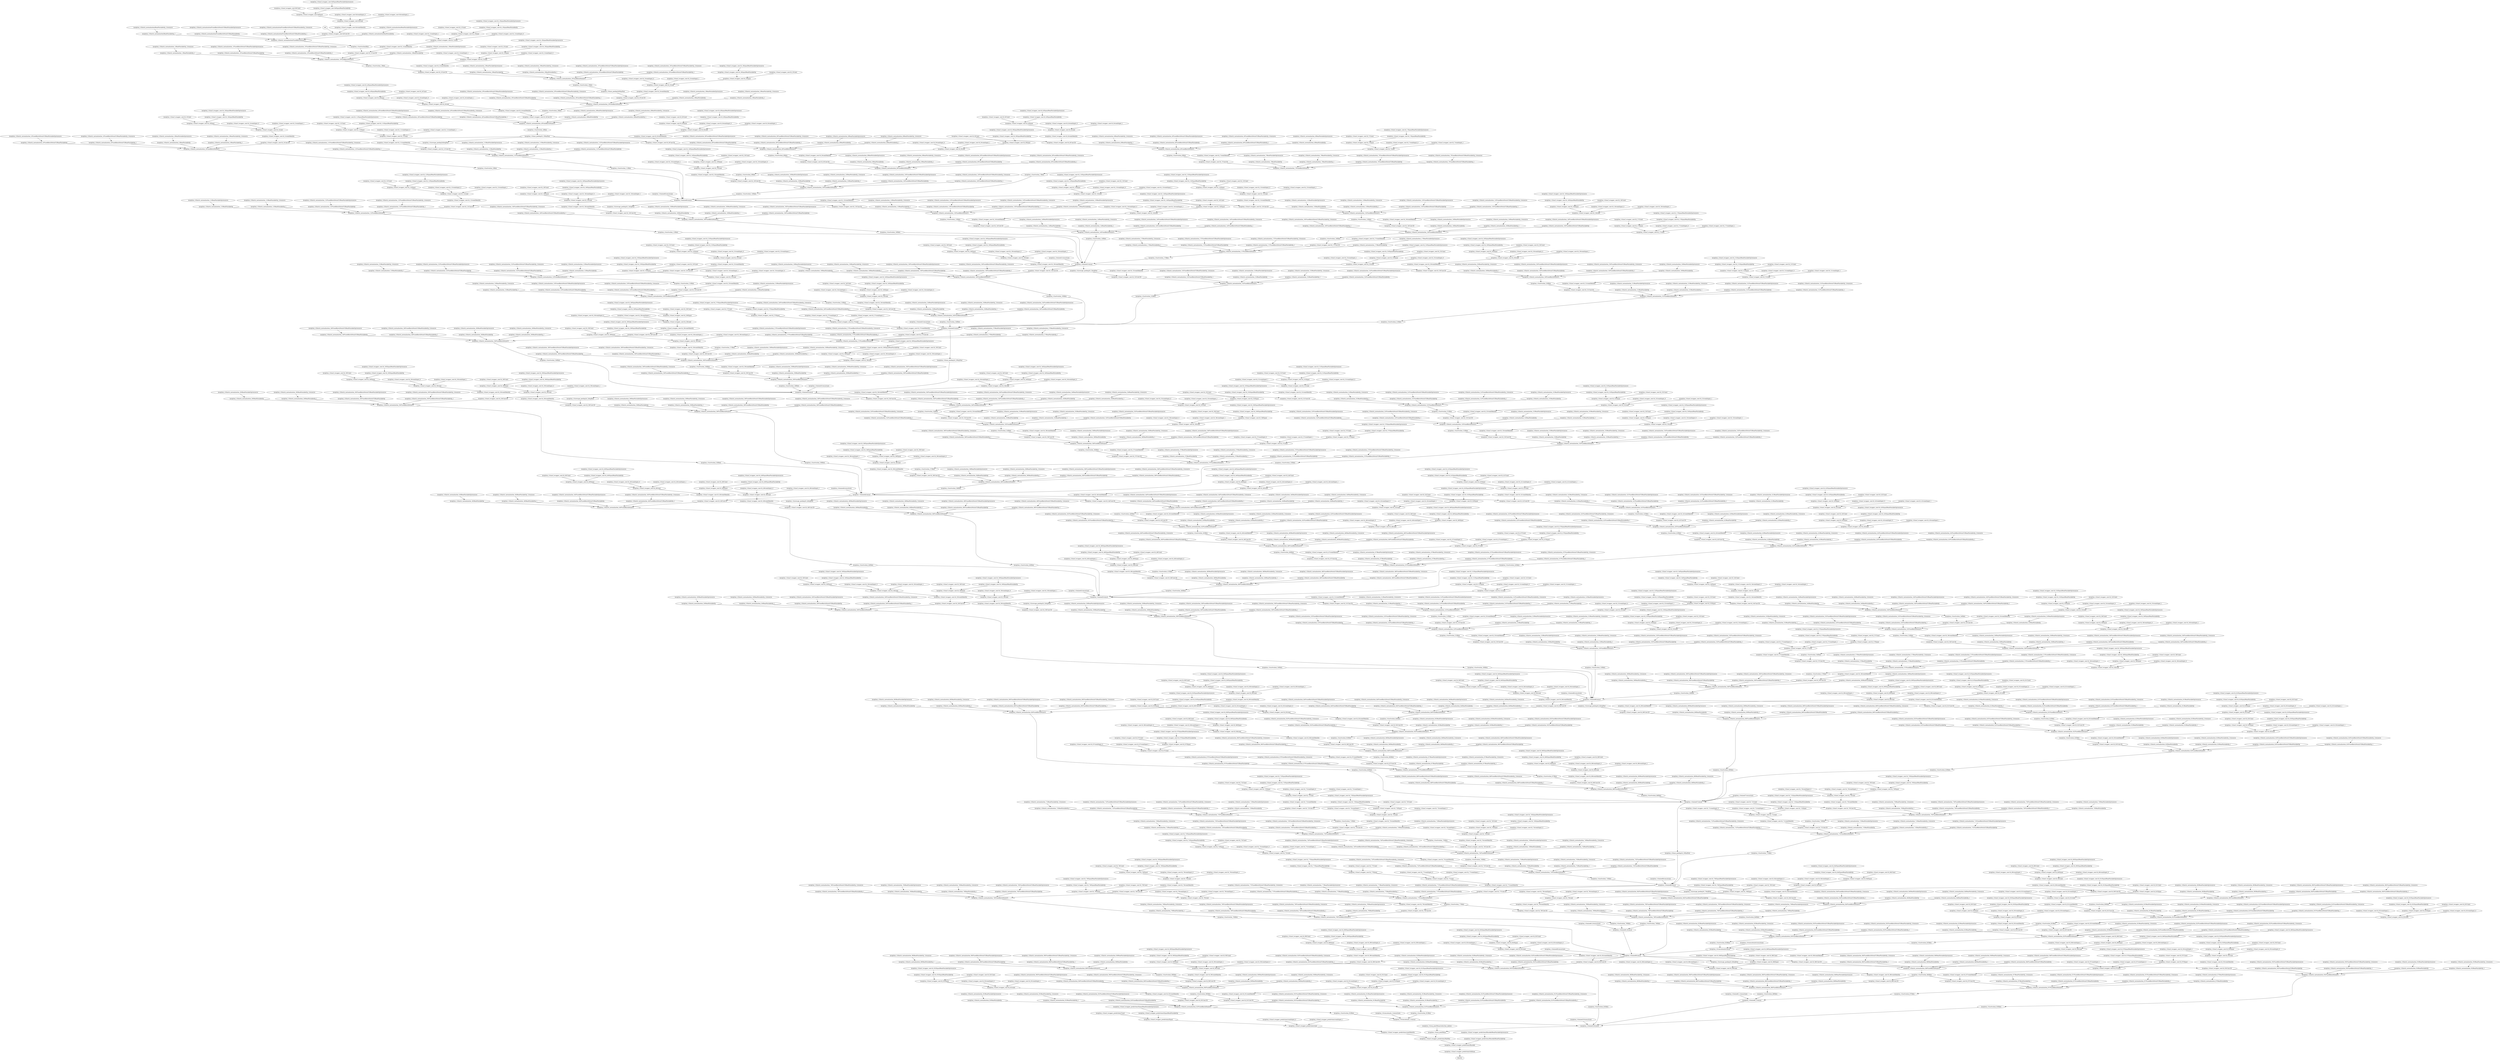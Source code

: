 strict digraph  {
self [op=Placeholder];
"inception_v3/nncf_wrapper_conv2d/Const" [op=Const];
"inception_v3/nncf_wrapper_conv2d/Equal/ReadVariableOp/resource" [op=Placeholder];
"inception_v3/nncf_wrapper_conv2d/Equal/ReadVariableOp" [op=ReadVariableOp];
"inception_v3/nncf_wrapper_conv2d/Equal" [op=Equal];
"inception_v3/nncf_wrapper_conv2d/cond/input_0" [op=Placeholder];
"inception_v3/nncf_wrapper_conv2d/cond/input_1" [op=Placeholder];
"inception_v3/nncf_wrapper_conv2d/cond" [op=If];
"inception_v3/nncf_wrapper_conv2d/cond/Identity" [op=Identity];
"inception_v3/nncf_wrapper_conv2d/Conv2D" [op=Conv2D];
"inception_v3/batch_normalization/ReadVariableOp/resource" [op=Placeholder];
"inception_v3/batch_normalization/ReadVariableOp" [op=ReadVariableOp];
"inception_v3/batch_normalization/ReadVariableOp_1/resource" [op=Placeholder];
"inception_v3/batch_normalization/ReadVariableOp_1" [op=ReadVariableOp];
"inception_v3/batch_normalization/FusedBatchNormV3/ReadVariableOp/resource" [op=Placeholder];
"inception_v3/batch_normalization/FusedBatchNormV3/ReadVariableOp" [op=ReadVariableOp];
"inception_v3/batch_normalization/FusedBatchNormV3/ReadVariableOp_1/resource" [op=Placeholder];
"inception_v3/batch_normalization/FusedBatchNormV3/ReadVariableOp_1" [op=ReadVariableOp];
"inception_v3/batch_normalization/FusedBatchNormV3" [op=FusedBatchNormV3];
"inception_v3/activation/Relu" [op=Relu];
"inception_v3/nncf_wrapper_conv2d_1/Const" [op=Const];
"inception_v3/nncf_wrapper_conv2d_1/Equal/ReadVariableOp/resource" [op=Placeholder];
"inception_v3/nncf_wrapper_conv2d_1/Equal/ReadVariableOp" [op=ReadVariableOp];
"inception_v3/nncf_wrapper_conv2d_1/Equal" [op=Equal];
"inception_v3/nncf_wrapper_conv2d_1/cond/input_0" [op=Placeholder];
"inception_v3/nncf_wrapper_conv2d_1/cond/input_1" [op=Placeholder];
"inception_v3/nncf_wrapper_conv2d_1/cond" [op=If];
"inception_v3/nncf_wrapper_conv2d_1/cond/Identity" [op=Identity];
"inception_v3/nncf_wrapper_conv2d_1/Conv2D" [op=Conv2D];
"inception_v3/batch_normalization_1/ReadVariableOp/resource" [op=Placeholder];
"inception_v3/batch_normalization_1/ReadVariableOp" [op=ReadVariableOp];
"inception_v3/batch_normalization_1/ReadVariableOp_1/resource" [op=Placeholder];
"inception_v3/batch_normalization_1/ReadVariableOp_1" [op=ReadVariableOp];
"inception_v3/batch_normalization_1/FusedBatchNormV3/ReadVariableOp/resource" [op=Placeholder];
"inception_v3/batch_normalization_1/FusedBatchNormV3/ReadVariableOp" [op=ReadVariableOp];
"inception_v3/batch_normalization_1/FusedBatchNormV3/ReadVariableOp_1/resource" [op=Placeholder];
"inception_v3/batch_normalization_1/FusedBatchNormV3/ReadVariableOp_1" [op=ReadVariableOp];
"inception_v3/batch_normalization_1/FusedBatchNormV3" [op=FusedBatchNormV3];
"inception_v3/activation_1/Relu" [op=Relu];
"inception_v3/nncf_wrapper_conv2d_2/Const" [op=Const];
"inception_v3/nncf_wrapper_conv2d_2/Equal/ReadVariableOp/resource" [op=Placeholder];
"inception_v3/nncf_wrapper_conv2d_2/Equal/ReadVariableOp" [op=ReadVariableOp];
"inception_v3/nncf_wrapper_conv2d_2/Equal" [op=Equal];
"inception_v3/nncf_wrapper_conv2d_2/cond/input_0" [op=Placeholder];
"inception_v3/nncf_wrapper_conv2d_2/cond/input_1" [op=Placeholder];
"inception_v3/nncf_wrapper_conv2d_2/cond" [op=If];
"inception_v3/nncf_wrapper_conv2d_2/cond/Identity" [op=Identity];
"inception_v3/nncf_wrapper_conv2d_2/Conv2D" [op=Conv2D];
"inception_v3/batch_normalization_2/ReadVariableOp/resource" [op=Placeholder];
"inception_v3/batch_normalization_2/ReadVariableOp" [op=ReadVariableOp];
"inception_v3/batch_normalization_2/ReadVariableOp_1/resource" [op=Placeholder];
"inception_v3/batch_normalization_2/ReadVariableOp_1" [op=ReadVariableOp];
"inception_v3/batch_normalization_2/FusedBatchNormV3/ReadVariableOp/resource" [op=Placeholder];
"inception_v3/batch_normalization_2/FusedBatchNormV3/ReadVariableOp" [op=ReadVariableOp];
"inception_v3/batch_normalization_2/FusedBatchNormV3/ReadVariableOp_1/resource" [op=Placeholder];
"inception_v3/batch_normalization_2/FusedBatchNormV3/ReadVariableOp_1" [op=ReadVariableOp];
"inception_v3/batch_normalization_2/FusedBatchNormV3" [op=FusedBatchNormV3];
"inception_v3/activation_2/Relu" [op=Relu];
"inception_v3/max_pooling2d/MaxPool" [op=MaxPool];
"inception_v3/nncf_wrapper_conv2d_3/Const" [op=Const];
"inception_v3/nncf_wrapper_conv2d_3/Equal/ReadVariableOp/resource" [op=Placeholder];
"inception_v3/nncf_wrapper_conv2d_3/Equal/ReadVariableOp" [op=ReadVariableOp];
"inception_v3/nncf_wrapper_conv2d_3/Equal" [op=Equal];
"inception_v3/nncf_wrapper_conv2d_3/cond/input_0" [op=Placeholder];
"inception_v3/nncf_wrapper_conv2d_3/cond/input_1" [op=Placeholder];
"inception_v3/nncf_wrapper_conv2d_3/cond" [op=If];
"inception_v3/nncf_wrapper_conv2d_3/cond/Identity" [op=Identity];
"inception_v3/nncf_wrapper_conv2d_3/Conv2D" [op=Conv2D];
"inception_v3/batch_normalization_3/ReadVariableOp/resource" [op=Placeholder];
"inception_v3/batch_normalization_3/ReadVariableOp" [op=ReadVariableOp];
"inception_v3/batch_normalization_3/ReadVariableOp_1/resource" [op=Placeholder];
"inception_v3/batch_normalization_3/ReadVariableOp_1" [op=ReadVariableOp];
"inception_v3/batch_normalization_3/FusedBatchNormV3/ReadVariableOp/resource" [op=Placeholder];
"inception_v3/batch_normalization_3/FusedBatchNormV3/ReadVariableOp" [op=ReadVariableOp];
"inception_v3/batch_normalization_3/FusedBatchNormV3/ReadVariableOp_1/resource" [op=Placeholder];
"inception_v3/batch_normalization_3/FusedBatchNormV3/ReadVariableOp_1" [op=ReadVariableOp];
"inception_v3/batch_normalization_3/FusedBatchNormV3" [op=FusedBatchNormV3];
"inception_v3/activation_3/Relu" [op=Relu];
"inception_v3/nncf_wrapper_conv2d_4/Const" [op=Const];
"inception_v3/nncf_wrapper_conv2d_4/Equal/ReadVariableOp/resource" [op=Placeholder];
"inception_v3/nncf_wrapper_conv2d_4/Equal/ReadVariableOp" [op=ReadVariableOp];
"inception_v3/nncf_wrapper_conv2d_4/Equal" [op=Equal];
"inception_v3/nncf_wrapper_conv2d_4/cond/input_0" [op=Placeholder];
"inception_v3/nncf_wrapper_conv2d_4/cond/input_1" [op=Placeholder];
"inception_v3/nncf_wrapper_conv2d_4/cond" [op=If];
"inception_v3/nncf_wrapper_conv2d_4/cond/Identity" [op=Identity];
"inception_v3/nncf_wrapper_conv2d_4/Conv2D" [op=Conv2D];
"inception_v3/batch_normalization_4/ReadVariableOp/resource" [op=Placeholder];
"inception_v3/batch_normalization_4/ReadVariableOp" [op=ReadVariableOp];
"inception_v3/batch_normalization_4/ReadVariableOp_1/resource" [op=Placeholder];
"inception_v3/batch_normalization_4/ReadVariableOp_1" [op=ReadVariableOp];
"inception_v3/batch_normalization_4/FusedBatchNormV3/ReadVariableOp/resource" [op=Placeholder];
"inception_v3/batch_normalization_4/FusedBatchNormV3/ReadVariableOp" [op=ReadVariableOp];
"inception_v3/batch_normalization_4/FusedBatchNormV3/ReadVariableOp_1/resource" [op=Placeholder];
"inception_v3/batch_normalization_4/FusedBatchNormV3/ReadVariableOp_1" [op=ReadVariableOp];
"inception_v3/batch_normalization_4/FusedBatchNormV3" [op=FusedBatchNormV3];
"inception_v3/activation_4/Relu" [op=Relu];
"inception_v3/max_pooling2d_1/MaxPool" [op=MaxPool];
"inception_v3/nncf_wrapper_conv2d_8/Const" [op=Const];
"inception_v3/nncf_wrapper_conv2d_8/Equal/ReadVariableOp/resource" [op=Placeholder];
"inception_v3/nncf_wrapper_conv2d_8/Equal/ReadVariableOp" [op=ReadVariableOp];
"inception_v3/nncf_wrapper_conv2d_8/Equal" [op=Equal];
"inception_v3/nncf_wrapper_conv2d_8/cond/input_0" [op=Placeholder];
"inception_v3/nncf_wrapper_conv2d_8/cond/input_1" [op=Placeholder];
"inception_v3/nncf_wrapper_conv2d_8/cond" [op=If];
"inception_v3/nncf_wrapper_conv2d_8/cond/Identity" [op=Identity];
"inception_v3/nncf_wrapper_conv2d_8/Conv2D" [op=Conv2D];
"inception_v3/batch_normalization_8/ReadVariableOp/resource" [op=Placeholder];
"inception_v3/batch_normalization_8/ReadVariableOp" [op=ReadVariableOp];
"inception_v3/batch_normalization_8/ReadVariableOp_1/resource" [op=Placeholder];
"inception_v3/batch_normalization_8/ReadVariableOp_1" [op=ReadVariableOp];
"inception_v3/batch_normalization_8/FusedBatchNormV3/ReadVariableOp/resource" [op=Placeholder];
"inception_v3/batch_normalization_8/FusedBatchNormV3/ReadVariableOp" [op=ReadVariableOp];
"inception_v3/batch_normalization_8/FusedBatchNormV3/ReadVariableOp_1/resource" [op=Placeholder];
"inception_v3/batch_normalization_8/FusedBatchNormV3/ReadVariableOp_1" [op=ReadVariableOp];
"inception_v3/batch_normalization_8/FusedBatchNormV3" [op=FusedBatchNormV3];
"inception_v3/activation_8/Relu" [op=Relu];
"inception_v3/nncf_wrapper_conv2d_9/Const" [op=Const];
"inception_v3/nncf_wrapper_conv2d_9/Equal/ReadVariableOp/resource" [op=Placeholder];
"inception_v3/nncf_wrapper_conv2d_9/Equal/ReadVariableOp" [op=ReadVariableOp];
"inception_v3/nncf_wrapper_conv2d_9/Equal" [op=Equal];
"inception_v3/nncf_wrapper_conv2d_9/cond/input_0" [op=Placeholder];
"inception_v3/nncf_wrapper_conv2d_9/cond/input_1" [op=Placeholder];
"inception_v3/nncf_wrapper_conv2d_9/cond" [op=If];
"inception_v3/nncf_wrapper_conv2d_9/cond/Identity" [op=Identity];
"inception_v3/nncf_wrapper_conv2d_9/Conv2D" [op=Conv2D];
"inception_v3/nncf_wrapper_conv2d_6/Const" [op=Const];
"inception_v3/nncf_wrapper_conv2d_6/Equal/ReadVariableOp/resource" [op=Placeholder];
"inception_v3/nncf_wrapper_conv2d_6/Equal/ReadVariableOp" [op=ReadVariableOp];
"inception_v3/nncf_wrapper_conv2d_6/Equal" [op=Equal];
"inception_v3/nncf_wrapper_conv2d_6/cond/input_0" [op=Placeholder];
"inception_v3/nncf_wrapper_conv2d_6/cond/input_1" [op=Placeholder];
"inception_v3/nncf_wrapper_conv2d_6/cond" [op=If];
"inception_v3/nncf_wrapper_conv2d_6/cond/Identity" [op=Identity];
"inception_v3/nncf_wrapper_conv2d_6/Conv2D" [op=Conv2D];
"inception_v3/batch_normalization_9/ReadVariableOp/resource" [op=Placeholder];
"inception_v3/batch_normalization_9/ReadVariableOp" [op=ReadVariableOp];
"inception_v3/batch_normalization_9/ReadVariableOp_1/resource" [op=Placeholder];
"inception_v3/batch_normalization_9/ReadVariableOp_1" [op=ReadVariableOp];
"inception_v3/batch_normalization_9/FusedBatchNormV3/ReadVariableOp/resource" [op=Placeholder];
"inception_v3/batch_normalization_9/FusedBatchNormV3/ReadVariableOp" [op=ReadVariableOp];
"inception_v3/batch_normalization_9/FusedBatchNormV3/ReadVariableOp_1/resource" [op=Placeholder];
"inception_v3/batch_normalization_9/FusedBatchNormV3/ReadVariableOp_1" [op=ReadVariableOp];
"inception_v3/batch_normalization_9/FusedBatchNormV3" [op=FusedBatchNormV3];
"inception_v3/batch_normalization_6/ReadVariableOp/resource" [op=Placeholder];
"inception_v3/batch_normalization_6/ReadVariableOp" [op=ReadVariableOp];
"inception_v3/batch_normalization_6/ReadVariableOp_1/resource" [op=Placeholder];
"inception_v3/batch_normalization_6/ReadVariableOp_1" [op=ReadVariableOp];
"inception_v3/batch_normalization_6/FusedBatchNormV3/ReadVariableOp/resource" [op=Placeholder];
"inception_v3/batch_normalization_6/FusedBatchNormV3/ReadVariableOp" [op=ReadVariableOp];
"inception_v3/batch_normalization_6/FusedBatchNormV3/ReadVariableOp_1/resource" [op=Placeholder];
"inception_v3/batch_normalization_6/FusedBatchNormV3/ReadVariableOp_1" [op=ReadVariableOp];
"inception_v3/batch_normalization_6/FusedBatchNormV3" [op=FusedBatchNormV3];
"inception_v3/average_pooling2d/AvgPool" [op=AvgPool];
"inception_v3/activation_9/Relu" [op=Relu];
"inception_v3/activation_6/Relu" [op=Relu];
"inception_v3/nncf_wrapper_conv2d_11/Const" [op=Const];
"inception_v3/nncf_wrapper_conv2d_11/Equal/ReadVariableOp/resource" [op=Placeholder];
"inception_v3/nncf_wrapper_conv2d_11/Equal/ReadVariableOp" [op=ReadVariableOp];
"inception_v3/nncf_wrapper_conv2d_11/Equal" [op=Equal];
"inception_v3/nncf_wrapper_conv2d_11/cond/input_0" [op=Placeholder];
"inception_v3/nncf_wrapper_conv2d_11/cond/input_1" [op=Placeholder];
"inception_v3/nncf_wrapper_conv2d_11/cond" [op=If];
"inception_v3/nncf_wrapper_conv2d_11/cond/Identity" [op=Identity];
"inception_v3/nncf_wrapper_conv2d_11/Conv2D" [op=Conv2D];
"inception_v3/nncf_wrapper_conv2d_10/Const" [op=Const];
"inception_v3/nncf_wrapper_conv2d_10/Equal/ReadVariableOp/resource" [op=Placeholder];
"inception_v3/nncf_wrapper_conv2d_10/Equal/ReadVariableOp" [op=ReadVariableOp];
"inception_v3/nncf_wrapper_conv2d_10/Equal" [op=Equal];
"inception_v3/nncf_wrapper_conv2d_10/cond/input_0" [op=Placeholder];
"inception_v3/nncf_wrapper_conv2d_10/cond/input_1" [op=Placeholder];
"inception_v3/nncf_wrapper_conv2d_10/cond" [op=If];
"inception_v3/nncf_wrapper_conv2d_10/cond/Identity" [op=Identity];
"inception_v3/nncf_wrapper_conv2d_10/Conv2D" [op=Conv2D];
"inception_v3/nncf_wrapper_conv2d_7/Const" [op=Const];
"inception_v3/nncf_wrapper_conv2d_7/Equal/ReadVariableOp/resource" [op=Placeholder];
"inception_v3/nncf_wrapper_conv2d_7/Equal/ReadVariableOp" [op=ReadVariableOp];
"inception_v3/nncf_wrapper_conv2d_7/Equal" [op=Equal];
"inception_v3/nncf_wrapper_conv2d_7/cond/input_0" [op=Placeholder];
"inception_v3/nncf_wrapper_conv2d_7/cond/input_1" [op=Placeholder];
"inception_v3/nncf_wrapper_conv2d_7/cond" [op=If];
"inception_v3/nncf_wrapper_conv2d_7/cond/Identity" [op=Identity];
"inception_v3/nncf_wrapper_conv2d_7/Conv2D" [op=Conv2D];
"inception_v3/nncf_wrapper_conv2d_5/Const" [op=Const];
"inception_v3/nncf_wrapper_conv2d_5/Equal/ReadVariableOp/resource" [op=Placeholder];
"inception_v3/nncf_wrapper_conv2d_5/Equal/ReadVariableOp" [op=ReadVariableOp];
"inception_v3/nncf_wrapper_conv2d_5/Equal" [op=Equal];
"inception_v3/nncf_wrapper_conv2d_5/cond/input_0" [op=Placeholder];
"inception_v3/nncf_wrapper_conv2d_5/cond/input_1" [op=Placeholder];
"inception_v3/nncf_wrapper_conv2d_5/cond" [op=If];
"inception_v3/nncf_wrapper_conv2d_5/cond/Identity" [op=Identity];
"inception_v3/nncf_wrapper_conv2d_5/Conv2D" [op=Conv2D];
"inception_v3/batch_normalization_11/ReadVariableOp/resource" [op=Placeholder];
"inception_v3/batch_normalization_11/ReadVariableOp" [op=ReadVariableOp];
"inception_v3/batch_normalization_11/ReadVariableOp_1/resource" [op=Placeholder];
"inception_v3/batch_normalization_11/ReadVariableOp_1" [op=ReadVariableOp];
"inception_v3/batch_normalization_11/FusedBatchNormV3/ReadVariableOp/resource" [op=Placeholder];
"inception_v3/batch_normalization_11/FusedBatchNormV3/ReadVariableOp" [op=ReadVariableOp];
"inception_v3/batch_normalization_11/FusedBatchNormV3/ReadVariableOp_1/resource" [op=Placeholder];
"inception_v3/batch_normalization_11/FusedBatchNormV3/ReadVariableOp_1" [op=ReadVariableOp];
"inception_v3/batch_normalization_11/FusedBatchNormV3" [op=FusedBatchNormV3];
"inception_v3/batch_normalization_10/ReadVariableOp/resource" [op=Placeholder];
"inception_v3/batch_normalization_10/ReadVariableOp" [op=ReadVariableOp];
"inception_v3/batch_normalization_10/ReadVariableOp_1/resource" [op=Placeholder];
"inception_v3/batch_normalization_10/ReadVariableOp_1" [op=ReadVariableOp];
"inception_v3/batch_normalization_10/FusedBatchNormV3/ReadVariableOp/resource" [op=Placeholder];
"inception_v3/batch_normalization_10/FusedBatchNormV3/ReadVariableOp" [op=ReadVariableOp];
"inception_v3/batch_normalization_10/FusedBatchNormV3/ReadVariableOp_1/resource" [op=Placeholder];
"inception_v3/batch_normalization_10/FusedBatchNormV3/ReadVariableOp_1" [op=ReadVariableOp];
"inception_v3/batch_normalization_10/FusedBatchNormV3" [op=FusedBatchNormV3];
"inception_v3/batch_normalization_7/ReadVariableOp/resource" [op=Placeholder];
"inception_v3/batch_normalization_7/ReadVariableOp" [op=ReadVariableOp];
"inception_v3/batch_normalization_7/ReadVariableOp_1/resource" [op=Placeholder];
"inception_v3/batch_normalization_7/ReadVariableOp_1" [op=ReadVariableOp];
"inception_v3/batch_normalization_7/FusedBatchNormV3/ReadVariableOp/resource" [op=Placeholder];
"inception_v3/batch_normalization_7/FusedBatchNormV3/ReadVariableOp" [op=ReadVariableOp];
"inception_v3/batch_normalization_7/FusedBatchNormV3/ReadVariableOp_1/resource" [op=Placeholder];
"inception_v3/batch_normalization_7/FusedBatchNormV3/ReadVariableOp_1" [op=ReadVariableOp];
"inception_v3/batch_normalization_7/FusedBatchNormV3" [op=FusedBatchNormV3];
"inception_v3/batch_normalization_5/ReadVariableOp/resource" [op=Placeholder];
"inception_v3/batch_normalization_5/ReadVariableOp" [op=ReadVariableOp];
"inception_v3/batch_normalization_5/ReadVariableOp_1/resource" [op=Placeholder];
"inception_v3/batch_normalization_5/ReadVariableOp_1" [op=ReadVariableOp];
"inception_v3/batch_normalization_5/FusedBatchNormV3/ReadVariableOp/resource" [op=Placeholder];
"inception_v3/batch_normalization_5/FusedBatchNormV3/ReadVariableOp" [op=ReadVariableOp];
"inception_v3/batch_normalization_5/FusedBatchNormV3/ReadVariableOp_1/resource" [op=Placeholder];
"inception_v3/batch_normalization_5/FusedBatchNormV3/ReadVariableOp_1" [op=ReadVariableOp];
"inception_v3/batch_normalization_5/FusedBatchNormV3" [op=FusedBatchNormV3];
"inception_v3/activation_5/Relu" [op=Relu];
"inception_v3/activation_7/Relu" [op=Relu];
"inception_v3/activation_10/Relu" [op=Relu];
"inception_v3/activation_11/Relu" [op=Relu];
"inception_v3/mixed0/concat/axis" [op=Const];
"inception_v3/mixed0/concat" [op=ConcatV2];
"inception_v3/nncf_wrapper_conv2d_15/Const" [op=Const];
"inception_v3/nncf_wrapper_conv2d_15/Equal/ReadVariableOp/resource" [op=Placeholder];
"inception_v3/nncf_wrapper_conv2d_15/Equal/ReadVariableOp" [op=ReadVariableOp];
"inception_v3/nncf_wrapper_conv2d_15/Equal" [op=Equal];
"inception_v3/nncf_wrapper_conv2d_15/cond/input_0" [op=Placeholder];
"inception_v3/nncf_wrapper_conv2d_15/cond/input_1" [op=Placeholder];
"inception_v3/nncf_wrapper_conv2d_15/cond" [op=If];
"inception_v3/nncf_wrapper_conv2d_15/cond/Identity" [op=Identity];
"inception_v3/nncf_wrapper_conv2d_15/Conv2D" [op=Conv2D];
"inception_v3/batch_normalization_15/ReadVariableOp/resource" [op=Placeholder];
"inception_v3/batch_normalization_15/ReadVariableOp" [op=ReadVariableOp];
"inception_v3/batch_normalization_15/ReadVariableOp_1/resource" [op=Placeholder];
"inception_v3/batch_normalization_15/ReadVariableOp_1" [op=ReadVariableOp];
"inception_v3/batch_normalization_15/FusedBatchNormV3/ReadVariableOp/resource" [op=Placeholder];
"inception_v3/batch_normalization_15/FusedBatchNormV3/ReadVariableOp" [op=ReadVariableOp];
"inception_v3/batch_normalization_15/FusedBatchNormV3/ReadVariableOp_1/resource" [op=Placeholder];
"inception_v3/batch_normalization_15/FusedBatchNormV3/ReadVariableOp_1" [op=ReadVariableOp];
"inception_v3/batch_normalization_15/FusedBatchNormV3" [op=FusedBatchNormV3];
"inception_v3/activation_15/Relu" [op=Relu];
"inception_v3/nncf_wrapper_conv2d_16/Const" [op=Const];
"inception_v3/nncf_wrapper_conv2d_16/Equal/ReadVariableOp/resource" [op=Placeholder];
"inception_v3/nncf_wrapper_conv2d_16/Equal/ReadVariableOp" [op=ReadVariableOp];
"inception_v3/nncf_wrapper_conv2d_16/Equal" [op=Equal];
"inception_v3/nncf_wrapper_conv2d_16/cond/input_0" [op=Placeholder];
"inception_v3/nncf_wrapper_conv2d_16/cond/input_1" [op=Placeholder];
"inception_v3/nncf_wrapper_conv2d_16/cond" [op=If];
"inception_v3/nncf_wrapper_conv2d_16/cond/Identity" [op=Identity];
"inception_v3/nncf_wrapper_conv2d_16/Conv2D" [op=Conv2D];
"inception_v3/nncf_wrapper_conv2d_13/Const" [op=Const];
"inception_v3/nncf_wrapper_conv2d_13/Equal/ReadVariableOp/resource" [op=Placeholder];
"inception_v3/nncf_wrapper_conv2d_13/Equal/ReadVariableOp" [op=ReadVariableOp];
"inception_v3/nncf_wrapper_conv2d_13/Equal" [op=Equal];
"inception_v3/nncf_wrapper_conv2d_13/cond/input_0" [op=Placeholder];
"inception_v3/nncf_wrapper_conv2d_13/cond/input_1" [op=Placeholder];
"inception_v3/nncf_wrapper_conv2d_13/cond" [op=If];
"inception_v3/nncf_wrapper_conv2d_13/cond/Identity" [op=Identity];
"inception_v3/nncf_wrapper_conv2d_13/Conv2D" [op=Conv2D];
"inception_v3/batch_normalization_16/ReadVariableOp/resource" [op=Placeholder];
"inception_v3/batch_normalization_16/ReadVariableOp" [op=ReadVariableOp];
"inception_v3/batch_normalization_16/ReadVariableOp_1/resource" [op=Placeholder];
"inception_v3/batch_normalization_16/ReadVariableOp_1" [op=ReadVariableOp];
"inception_v3/batch_normalization_16/FusedBatchNormV3/ReadVariableOp/resource" [op=Placeholder];
"inception_v3/batch_normalization_16/FusedBatchNormV3/ReadVariableOp" [op=ReadVariableOp];
"inception_v3/batch_normalization_16/FusedBatchNormV3/ReadVariableOp_1/resource" [op=Placeholder];
"inception_v3/batch_normalization_16/FusedBatchNormV3/ReadVariableOp_1" [op=ReadVariableOp];
"inception_v3/batch_normalization_16/FusedBatchNormV3" [op=FusedBatchNormV3];
"inception_v3/batch_normalization_13/ReadVariableOp/resource" [op=Placeholder];
"inception_v3/batch_normalization_13/ReadVariableOp" [op=ReadVariableOp];
"inception_v3/batch_normalization_13/ReadVariableOp_1/resource" [op=Placeholder];
"inception_v3/batch_normalization_13/ReadVariableOp_1" [op=ReadVariableOp];
"inception_v3/batch_normalization_13/FusedBatchNormV3/ReadVariableOp/resource" [op=Placeholder];
"inception_v3/batch_normalization_13/FusedBatchNormV3/ReadVariableOp" [op=ReadVariableOp];
"inception_v3/batch_normalization_13/FusedBatchNormV3/ReadVariableOp_1/resource" [op=Placeholder];
"inception_v3/batch_normalization_13/FusedBatchNormV3/ReadVariableOp_1" [op=ReadVariableOp];
"inception_v3/batch_normalization_13/FusedBatchNormV3" [op=FusedBatchNormV3];
"inception_v3/average_pooling2d_1/AvgPool" [op=AvgPool];
"inception_v3/activation_16/Relu" [op=Relu];
"inception_v3/activation_13/Relu" [op=Relu];
"inception_v3/nncf_wrapper_conv2d_18/Const" [op=Const];
"inception_v3/nncf_wrapper_conv2d_18/Equal/ReadVariableOp/resource" [op=Placeholder];
"inception_v3/nncf_wrapper_conv2d_18/Equal/ReadVariableOp" [op=ReadVariableOp];
"inception_v3/nncf_wrapper_conv2d_18/Equal" [op=Equal];
"inception_v3/nncf_wrapper_conv2d_18/cond/input_0" [op=Placeholder];
"inception_v3/nncf_wrapper_conv2d_18/cond/input_1" [op=Placeholder];
"inception_v3/nncf_wrapper_conv2d_18/cond" [op=If];
"inception_v3/nncf_wrapper_conv2d_18/cond/Identity" [op=Identity];
"inception_v3/nncf_wrapper_conv2d_18/Conv2D" [op=Conv2D];
"inception_v3/nncf_wrapper_conv2d_17/Const" [op=Const];
"inception_v3/nncf_wrapper_conv2d_17/Equal/ReadVariableOp/resource" [op=Placeholder];
"inception_v3/nncf_wrapper_conv2d_17/Equal/ReadVariableOp" [op=ReadVariableOp];
"inception_v3/nncf_wrapper_conv2d_17/Equal" [op=Equal];
"inception_v3/nncf_wrapper_conv2d_17/cond/input_0" [op=Placeholder];
"inception_v3/nncf_wrapper_conv2d_17/cond/input_1" [op=Placeholder];
"inception_v3/nncf_wrapper_conv2d_17/cond" [op=If];
"inception_v3/nncf_wrapper_conv2d_17/cond/Identity" [op=Identity];
"inception_v3/nncf_wrapper_conv2d_17/Conv2D" [op=Conv2D];
"inception_v3/nncf_wrapper_conv2d_14/Const" [op=Const];
"inception_v3/nncf_wrapper_conv2d_14/Equal/ReadVariableOp/resource" [op=Placeholder];
"inception_v3/nncf_wrapper_conv2d_14/Equal/ReadVariableOp" [op=ReadVariableOp];
"inception_v3/nncf_wrapper_conv2d_14/Equal" [op=Equal];
"inception_v3/nncf_wrapper_conv2d_14/cond/input_0" [op=Placeholder];
"inception_v3/nncf_wrapper_conv2d_14/cond/input_1" [op=Placeholder];
"inception_v3/nncf_wrapper_conv2d_14/cond" [op=If];
"inception_v3/nncf_wrapper_conv2d_14/cond/Identity" [op=Identity];
"inception_v3/nncf_wrapper_conv2d_14/Conv2D" [op=Conv2D];
"inception_v3/nncf_wrapper_conv2d_12/Const" [op=Const];
"inception_v3/nncf_wrapper_conv2d_12/Equal/ReadVariableOp/resource" [op=Placeholder];
"inception_v3/nncf_wrapper_conv2d_12/Equal/ReadVariableOp" [op=ReadVariableOp];
"inception_v3/nncf_wrapper_conv2d_12/Equal" [op=Equal];
"inception_v3/nncf_wrapper_conv2d_12/cond/input_0" [op=Placeholder];
"inception_v3/nncf_wrapper_conv2d_12/cond/input_1" [op=Placeholder];
"inception_v3/nncf_wrapper_conv2d_12/cond" [op=If];
"inception_v3/nncf_wrapper_conv2d_12/cond/Identity" [op=Identity];
"inception_v3/nncf_wrapper_conv2d_12/Conv2D" [op=Conv2D];
"inception_v3/batch_normalization_18/ReadVariableOp/resource" [op=Placeholder];
"inception_v3/batch_normalization_18/ReadVariableOp" [op=ReadVariableOp];
"inception_v3/batch_normalization_18/ReadVariableOp_1/resource" [op=Placeholder];
"inception_v3/batch_normalization_18/ReadVariableOp_1" [op=ReadVariableOp];
"inception_v3/batch_normalization_18/FusedBatchNormV3/ReadVariableOp/resource" [op=Placeholder];
"inception_v3/batch_normalization_18/FusedBatchNormV3/ReadVariableOp" [op=ReadVariableOp];
"inception_v3/batch_normalization_18/FusedBatchNormV3/ReadVariableOp_1/resource" [op=Placeholder];
"inception_v3/batch_normalization_18/FusedBatchNormV3/ReadVariableOp_1" [op=ReadVariableOp];
"inception_v3/batch_normalization_18/FusedBatchNormV3" [op=FusedBatchNormV3];
"inception_v3/batch_normalization_17/ReadVariableOp/resource" [op=Placeholder];
"inception_v3/batch_normalization_17/ReadVariableOp" [op=ReadVariableOp];
"inception_v3/batch_normalization_17/ReadVariableOp_1/resource" [op=Placeholder];
"inception_v3/batch_normalization_17/ReadVariableOp_1" [op=ReadVariableOp];
"inception_v3/batch_normalization_17/FusedBatchNormV3/ReadVariableOp/resource" [op=Placeholder];
"inception_v3/batch_normalization_17/FusedBatchNormV3/ReadVariableOp" [op=ReadVariableOp];
"inception_v3/batch_normalization_17/FusedBatchNormV3/ReadVariableOp_1/resource" [op=Placeholder];
"inception_v3/batch_normalization_17/FusedBatchNormV3/ReadVariableOp_1" [op=ReadVariableOp];
"inception_v3/batch_normalization_17/FusedBatchNormV3" [op=FusedBatchNormV3];
"inception_v3/batch_normalization_14/ReadVariableOp/resource" [op=Placeholder];
"inception_v3/batch_normalization_14/ReadVariableOp" [op=ReadVariableOp];
"inception_v3/batch_normalization_14/ReadVariableOp_1/resource" [op=Placeholder];
"inception_v3/batch_normalization_14/ReadVariableOp_1" [op=ReadVariableOp];
"inception_v3/batch_normalization_14/FusedBatchNormV3/ReadVariableOp/resource" [op=Placeholder];
"inception_v3/batch_normalization_14/FusedBatchNormV3/ReadVariableOp" [op=ReadVariableOp];
"inception_v3/batch_normalization_14/FusedBatchNormV3/ReadVariableOp_1/resource" [op=Placeholder];
"inception_v3/batch_normalization_14/FusedBatchNormV3/ReadVariableOp_1" [op=ReadVariableOp];
"inception_v3/batch_normalization_14/FusedBatchNormV3" [op=FusedBatchNormV3];
"inception_v3/batch_normalization_12/ReadVariableOp/resource" [op=Placeholder];
"inception_v3/batch_normalization_12/ReadVariableOp" [op=ReadVariableOp];
"inception_v3/batch_normalization_12/ReadVariableOp_1/resource" [op=Placeholder];
"inception_v3/batch_normalization_12/ReadVariableOp_1" [op=ReadVariableOp];
"inception_v3/batch_normalization_12/FusedBatchNormV3/ReadVariableOp/resource" [op=Placeholder];
"inception_v3/batch_normalization_12/FusedBatchNormV3/ReadVariableOp" [op=ReadVariableOp];
"inception_v3/batch_normalization_12/FusedBatchNormV3/ReadVariableOp_1/resource" [op=Placeholder];
"inception_v3/batch_normalization_12/FusedBatchNormV3/ReadVariableOp_1" [op=ReadVariableOp];
"inception_v3/batch_normalization_12/FusedBatchNormV3" [op=FusedBatchNormV3];
"inception_v3/activation_12/Relu" [op=Relu];
"inception_v3/activation_14/Relu" [op=Relu];
"inception_v3/activation_17/Relu" [op=Relu];
"inception_v3/activation_18/Relu" [op=Relu];
"inception_v3/mixed1/concat/axis" [op=Const];
"inception_v3/mixed1/concat" [op=ConcatV2];
"inception_v3/nncf_wrapper_conv2d_22/Const" [op=Const];
"inception_v3/nncf_wrapper_conv2d_22/Equal/ReadVariableOp/resource" [op=Placeholder];
"inception_v3/nncf_wrapper_conv2d_22/Equal/ReadVariableOp" [op=ReadVariableOp];
"inception_v3/nncf_wrapper_conv2d_22/Equal" [op=Equal];
"inception_v3/nncf_wrapper_conv2d_22/cond/input_0" [op=Placeholder];
"inception_v3/nncf_wrapper_conv2d_22/cond/input_1" [op=Placeholder];
"inception_v3/nncf_wrapper_conv2d_22/cond" [op=If];
"inception_v3/nncf_wrapper_conv2d_22/cond/Identity" [op=Identity];
"inception_v3/nncf_wrapper_conv2d_22/Conv2D" [op=Conv2D];
"inception_v3/batch_normalization_22/ReadVariableOp/resource" [op=Placeholder];
"inception_v3/batch_normalization_22/ReadVariableOp" [op=ReadVariableOp];
"inception_v3/batch_normalization_22/ReadVariableOp_1/resource" [op=Placeholder];
"inception_v3/batch_normalization_22/ReadVariableOp_1" [op=ReadVariableOp];
"inception_v3/batch_normalization_22/FusedBatchNormV3/ReadVariableOp/resource" [op=Placeholder];
"inception_v3/batch_normalization_22/FusedBatchNormV3/ReadVariableOp" [op=ReadVariableOp];
"inception_v3/batch_normalization_22/FusedBatchNormV3/ReadVariableOp_1/resource" [op=Placeholder];
"inception_v3/batch_normalization_22/FusedBatchNormV3/ReadVariableOp_1" [op=ReadVariableOp];
"inception_v3/batch_normalization_22/FusedBatchNormV3" [op=FusedBatchNormV3];
"inception_v3/activation_22/Relu" [op=Relu];
"inception_v3/nncf_wrapper_conv2d_23/Const" [op=Const];
"inception_v3/nncf_wrapper_conv2d_23/Equal/ReadVariableOp/resource" [op=Placeholder];
"inception_v3/nncf_wrapper_conv2d_23/Equal/ReadVariableOp" [op=ReadVariableOp];
"inception_v3/nncf_wrapper_conv2d_23/Equal" [op=Equal];
"inception_v3/nncf_wrapper_conv2d_23/cond/input_0" [op=Placeholder];
"inception_v3/nncf_wrapper_conv2d_23/cond/input_1" [op=Placeholder];
"inception_v3/nncf_wrapper_conv2d_23/cond" [op=If];
"inception_v3/nncf_wrapper_conv2d_23/cond/Identity" [op=Identity];
"inception_v3/nncf_wrapper_conv2d_23/Conv2D" [op=Conv2D];
"inception_v3/nncf_wrapper_conv2d_20/Const" [op=Const];
"inception_v3/nncf_wrapper_conv2d_20/Equal/ReadVariableOp/resource" [op=Placeholder];
"inception_v3/nncf_wrapper_conv2d_20/Equal/ReadVariableOp" [op=ReadVariableOp];
"inception_v3/nncf_wrapper_conv2d_20/Equal" [op=Equal];
"inception_v3/nncf_wrapper_conv2d_20/cond/input_0" [op=Placeholder];
"inception_v3/nncf_wrapper_conv2d_20/cond/input_1" [op=Placeholder];
"inception_v3/nncf_wrapper_conv2d_20/cond" [op=If];
"inception_v3/nncf_wrapper_conv2d_20/cond/Identity" [op=Identity];
"inception_v3/nncf_wrapper_conv2d_20/Conv2D" [op=Conv2D];
"inception_v3/batch_normalization_23/ReadVariableOp/resource" [op=Placeholder];
"inception_v3/batch_normalization_23/ReadVariableOp" [op=ReadVariableOp];
"inception_v3/batch_normalization_23/ReadVariableOp_1/resource" [op=Placeholder];
"inception_v3/batch_normalization_23/ReadVariableOp_1" [op=ReadVariableOp];
"inception_v3/batch_normalization_23/FusedBatchNormV3/ReadVariableOp/resource" [op=Placeholder];
"inception_v3/batch_normalization_23/FusedBatchNormV3/ReadVariableOp" [op=ReadVariableOp];
"inception_v3/batch_normalization_23/FusedBatchNormV3/ReadVariableOp_1/resource" [op=Placeholder];
"inception_v3/batch_normalization_23/FusedBatchNormV3/ReadVariableOp_1" [op=ReadVariableOp];
"inception_v3/batch_normalization_23/FusedBatchNormV3" [op=FusedBatchNormV3];
"inception_v3/batch_normalization_20/ReadVariableOp/resource" [op=Placeholder];
"inception_v3/batch_normalization_20/ReadVariableOp" [op=ReadVariableOp];
"inception_v3/batch_normalization_20/ReadVariableOp_1/resource" [op=Placeholder];
"inception_v3/batch_normalization_20/ReadVariableOp_1" [op=ReadVariableOp];
"inception_v3/batch_normalization_20/FusedBatchNormV3/ReadVariableOp/resource" [op=Placeholder];
"inception_v3/batch_normalization_20/FusedBatchNormV3/ReadVariableOp" [op=ReadVariableOp];
"inception_v3/batch_normalization_20/FusedBatchNormV3/ReadVariableOp_1/resource" [op=Placeholder];
"inception_v3/batch_normalization_20/FusedBatchNormV3/ReadVariableOp_1" [op=ReadVariableOp];
"inception_v3/batch_normalization_20/FusedBatchNormV3" [op=FusedBatchNormV3];
"inception_v3/average_pooling2d_2/AvgPool" [op=AvgPool];
"inception_v3/activation_23/Relu" [op=Relu];
"inception_v3/activation_20/Relu" [op=Relu];
"inception_v3/nncf_wrapper_conv2d_25/Const" [op=Const];
"inception_v3/nncf_wrapper_conv2d_25/Equal/ReadVariableOp/resource" [op=Placeholder];
"inception_v3/nncf_wrapper_conv2d_25/Equal/ReadVariableOp" [op=ReadVariableOp];
"inception_v3/nncf_wrapper_conv2d_25/Equal" [op=Equal];
"inception_v3/nncf_wrapper_conv2d_25/cond/input_0" [op=Placeholder];
"inception_v3/nncf_wrapper_conv2d_25/cond/input_1" [op=Placeholder];
"inception_v3/nncf_wrapper_conv2d_25/cond" [op=If];
"inception_v3/nncf_wrapper_conv2d_25/cond/Identity" [op=Identity];
"inception_v3/nncf_wrapper_conv2d_25/Conv2D" [op=Conv2D];
"inception_v3/nncf_wrapper_conv2d_24/Const" [op=Const];
"inception_v3/nncf_wrapper_conv2d_24/Equal/ReadVariableOp/resource" [op=Placeholder];
"inception_v3/nncf_wrapper_conv2d_24/Equal/ReadVariableOp" [op=ReadVariableOp];
"inception_v3/nncf_wrapper_conv2d_24/Equal" [op=Equal];
"inception_v3/nncf_wrapper_conv2d_24/cond/input_0" [op=Placeholder];
"inception_v3/nncf_wrapper_conv2d_24/cond/input_1" [op=Placeholder];
"inception_v3/nncf_wrapper_conv2d_24/cond" [op=If];
"inception_v3/nncf_wrapper_conv2d_24/cond/Identity" [op=Identity];
"inception_v3/nncf_wrapper_conv2d_24/Conv2D" [op=Conv2D];
"inception_v3/nncf_wrapper_conv2d_21/Const" [op=Const];
"inception_v3/nncf_wrapper_conv2d_21/Equal/ReadVariableOp/resource" [op=Placeholder];
"inception_v3/nncf_wrapper_conv2d_21/Equal/ReadVariableOp" [op=ReadVariableOp];
"inception_v3/nncf_wrapper_conv2d_21/Equal" [op=Equal];
"inception_v3/nncf_wrapper_conv2d_21/cond/input_0" [op=Placeholder];
"inception_v3/nncf_wrapper_conv2d_21/cond/input_1" [op=Placeholder];
"inception_v3/nncf_wrapper_conv2d_21/cond" [op=If];
"inception_v3/nncf_wrapper_conv2d_21/cond/Identity" [op=Identity];
"inception_v3/nncf_wrapper_conv2d_21/Conv2D" [op=Conv2D];
"inception_v3/nncf_wrapper_conv2d_19/Const" [op=Const];
"inception_v3/nncf_wrapper_conv2d_19/Equal/ReadVariableOp/resource" [op=Placeholder];
"inception_v3/nncf_wrapper_conv2d_19/Equal/ReadVariableOp" [op=ReadVariableOp];
"inception_v3/nncf_wrapper_conv2d_19/Equal" [op=Equal];
"inception_v3/nncf_wrapper_conv2d_19/cond/input_0" [op=Placeholder];
"inception_v3/nncf_wrapper_conv2d_19/cond/input_1" [op=Placeholder];
"inception_v3/nncf_wrapper_conv2d_19/cond" [op=If];
"inception_v3/nncf_wrapper_conv2d_19/cond/Identity" [op=Identity];
"inception_v3/nncf_wrapper_conv2d_19/Conv2D" [op=Conv2D];
"inception_v3/batch_normalization_25/ReadVariableOp/resource" [op=Placeholder];
"inception_v3/batch_normalization_25/ReadVariableOp" [op=ReadVariableOp];
"inception_v3/batch_normalization_25/ReadVariableOp_1/resource" [op=Placeholder];
"inception_v3/batch_normalization_25/ReadVariableOp_1" [op=ReadVariableOp];
"inception_v3/batch_normalization_25/FusedBatchNormV3/ReadVariableOp/resource" [op=Placeholder];
"inception_v3/batch_normalization_25/FusedBatchNormV3/ReadVariableOp" [op=ReadVariableOp];
"inception_v3/batch_normalization_25/FusedBatchNormV3/ReadVariableOp_1/resource" [op=Placeholder];
"inception_v3/batch_normalization_25/FusedBatchNormV3/ReadVariableOp_1" [op=ReadVariableOp];
"inception_v3/batch_normalization_25/FusedBatchNormV3" [op=FusedBatchNormV3];
"inception_v3/batch_normalization_24/ReadVariableOp/resource" [op=Placeholder];
"inception_v3/batch_normalization_24/ReadVariableOp" [op=ReadVariableOp];
"inception_v3/batch_normalization_24/ReadVariableOp_1/resource" [op=Placeholder];
"inception_v3/batch_normalization_24/ReadVariableOp_1" [op=ReadVariableOp];
"inception_v3/batch_normalization_24/FusedBatchNormV3/ReadVariableOp/resource" [op=Placeholder];
"inception_v3/batch_normalization_24/FusedBatchNormV3/ReadVariableOp" [op=ReadVariableOp];
"inception_v3/batch_normalization_24/FusedBatchNormV3/ReadVariableOp_1/resource" [op=Placeholder];
"inception_v3/batch_normalization_24/FusedBatchNormV3/ReadVariableOp_1" [op=ReadVariableOp];
"inception_v3/batch_normalization_24/FusedBatchNormV3" [op=FusedBatchNormV3];
"inception_v3/batch_normalization_21/ReadVariableOp/resource" [op=Placeholder];
"inception_v3/batch_normalization_21/ReadVariableOp" [op=ReadVariableOp];
"inception_v3/batch_normalization_21/ReadVariableOp_1/resource" [op=Placeholder];
"inception_v3/batch_normalization_21/ReadVariableOp_1" [op=ReadVariableOp];
"inception_v3/batch_normalization_21/FusedBatchNormV3/ReadVariableOp/resource" [op=Placeholder];
"inception_v3/batch_normalization_21/FusedBatchNormV3/ReadVariableOp" [op=ReadVariableOp];
"inception_v3/batch_normalization_21/FusedBatchNormV3/ReadVariableOp_1/resource" [op=Placeholder];
"inception_v3/batch_normalization_21/FusedBatchNormV3/ReadVariableOp_1" [op=ReadVariableOp];
"inception_v3/batch_normalization_21/FusedBatchNormV3" [op=FusedBatchNormV3];
"inception_v3/batch_normalization_19/ReadVariableOp/resource" [op=Placeholder];
"inception_v3/batch_normalization_19/ReadVariableOp" [op=ReadVariableOp];
"inception_v3/batch_normalization_19/ReadVariableOp_1/resource" [op=Placeholder];
"inception_v3/batch_normalization_19/ReadVariableOp_1" [op=ReadVariableOp];
"inception_v3/batch_normalization_19/FusedBatchNormV3/ReadVariableOp/resource" [op=Placeholder];
"inception_v3/batch_normalization_19/FusedBatchNormV3/ReadVariableOp" [op=ReadVariableOp];
"inception_v3/batch_normalization_19/FusedBatchNormV3/ReadVariableOp_1/resource" [op=Placeholder];
"inception_v3/batch_normalization_19/FusedBatchNormV3/ReadVariableOp_1" [op=ReadVariableOp];
"inception_v3/batch_normalization_19/FusedBatchNormV3" [op=FusedBatchNormV3];
"inception_v3/activation_19/Relu" [op=Relu];
"inception_v3/activation_21/Relu" [op=Relu];
"inception_v3/activation_24/Relu" [op=Relu];
"inception_v3/activation_25/Relu" [op=Relu];
"inception_v3/mixed2/concat/axis" [op=Const];
"inception_v3/mixed2/concat" [op=ConcatV2];
"inception_v3/nncf_wrapper_conv2d_27/Const" [op=Const];
"inception_v3/nncf_wrapper_conv2d_27/Equal/ReadVariableOp/resource" [op=Placeholder];
"inception_v3/nncf_wrapper_conv2d_27/Equal/ReadVariableOp" [op=ReadVariableOp];
"inception_v3/nncf_wrapper_conv2d_27/Equal" [op=Equal];
"inception_v3/nncf_wrapper_conv2d_27/cond/input_0" [op=Placeholder];
"inception_v3/nncf_wrapper_conv2d_27/cond/input_1" [op=Placeholder];
"inception_v3/nncf_wrapper_conv2d_27/cond" [op=If];
"inception_v3/nncf_wrapper_conv2d_27/cond/Identity" [op=Identity];
"inception_v3/nncf_wrapper_conv2d_27/Conv2D" [op=Conv2D];
"inception_v3/batch_normalization_27/ReadVariableOp/resource" [op=Placeholder];
"inception_v3/batch_normalization_27/ReadVariableOp" [op=ReadVariableOp];
"inception_v3/batch_normalization_27/ReadVariableOp_1/resource" [op=Placeholder];
"inception_v3/batch_normalization_27/ReadVariableOp_1" [op=ReadVariableOp];
"inception_v3/batch_normalization_27/FusedBatchNormV3/ReadVariableOp/resource" [op=Placeholder];
"inception_v3/batch_normalization_27/FusedBatchNormV3/ReadVariableOp" [op=ReadVariableOp];
"inception_v3/batch_normalization_27/FusedBatchNormV3/ReadVariableOp_1/resource" [op=Placeholder];
"inception_v3/batch_normalization_27/FusedBatchNormV3/ReadVariableOp_1" [op=ReadVariableOp];
"inception_v3/batch_normalization_27/FusedBatchNormV3" [op=FusedBatchNormV3];
"inception_v3/activation_27/Relu" [op=Relu];
"inception_v3/nncf_wrapper_conv2d_28/Const" [op=Const];
"inception_v3/nncf_wrapper_conv2d_28/Equal/ReadVariableOp/resource" [op=Placeholder];
"inception_v3/nncf_wrapper_conv2d_28/Equal/ReadVariableOp" [op=ReadVariableOp];
"inception_v3/nncf_wrapper_conv2d_28/Equal" [op=Equal];
"inception_v3/nncf_wrapper_conv2d_28/cond/input_0" [op=Placeholder];
"inception_v3/nncf_wrapper_conv2d_28/cond/input_1" [op=Placeholder];
"inception_v3/nncf_wrapper_conv2d_28/cond" [op=If];
"inception_v3/nncf_wrapper_conv2d_28/cond/Identity" [op=Identity];
"inception_v3/nncf_wrapper_conv2d_28/Conv2D" [op=Conv2D];
"inception_v3/batch_normalization_28/ReadVariableOp/resource" [op=Placeholder];
"inception_v3/batch_normalization_28/ReadVariableOp" [op=ReadVariableOp];
"inception_v3/batch_normalization_28/ReadVariableOp_1/resource" [op=Placeholder];
"inception_v3/batch_normalization_28/ReadVariableOp_1" [op=ReadVariableOp];
"inception_v3/batch_normalization_28/FusedBatchNormV3/ReadVariableOp/resource" [op=Placeholder];
"inception_v3/batch_normalization_28/FusedBatchNormV3/ReadVariableOp" [op=ReadVariableOp];
"inception_v3/batch_normalization_28/FusedBatchNormV3/ReadVariableOp_1/resource" [op=Placeholder];
"inception_v3/batch_normalization_28/FusedBatchNormV3/ReadVariableOp_1" [op=ReadVariableOp];
"inception_v3/batch_normalization_28/FusedBatchNormV3" [op=FusedBatchNormV3];
"inception_v3/activation_28/Relu" [op=Relu];
"inception_v3/nncf_wrapper_conv2d_29/Const" [op=Const];
"inception_v3/nncf_wrapper_conv2d_29/Equal/ReadVariableOp/resource" [op=Placeholder];
"inception_v3/nncf_wrapper_conv2d_29/Equal/ReadVariableOp" [op=ReadVariableOp];
"inception_v3/nncf_wrapper_conv2d_29/Equal" [op=Equal];
"inception_v3/nncf_wrapper_conv2d_29/cond/input_0" [op=Placeholder];
"inception_v3/nncf_wrapper_conv2d_29/cond/input_1" [op=Placeholder];
"inception_v3/nncf_wrapper_conv2d_29/cond" [op=If];
"inception_v3/nncf_wrapper_conv2d_29/cond/Identity" [op=Identity];
"inception_v3/nncf_wrapper_conv2d_29/Conv2D" [op=Conv2D];
"inception_v3/nncf_wrapper_conv2d_26/Const" [op=Const];
"inception_v3/nncf_wrapper_conv2d_26/Equal/ReadVariableOp/resource" [op=Placeholder];
"inception_v3/nncf_wrapper_conv2d_26/Equal/ReadVariableOp" [op=ReadVariableOp];
"inception_v3/nncf_wrapper_conv2d_26/Equal" [op=Equal];
"inception_v3/nncf_wrapper_conv2d_26/cond/input_0" [op=Placeholder];
"inception_v3/nncf_wrapper_conv2d_26/cond/input_1" [op=Placeholder];
"inception_v3/nncf_wrapper_conv2d_26/cond" [op=If];
"inception_v3/nncf_wrapper_conv2d_26/cond/Identity" [op=Identity];
"inception_v3/nncf_wrapper_conv2d_26/Conv2D" [op=Conv2D];
"inception_v3/batch_normalization_29/ReadVariableOp/resource" [op=Placeholder];
"inception_v3/batch_normalization_29/ReadVariableOp" [op=ReadVariableOp];
"inception_v3/batch_normalization_29/ReadVariableOp_1/resource" [op=Placeholder];
"inception_v3/batch_normalization_29/ReadVariableOp_1" [op=ReadVariableOp];
"inception_v3/batch_normalization_29/FusedBatchNormV3/ReadVariableOp/resource" [op=Placeholder];
"inception_v3/batch_normalization_29/FusedBatchNormV3/ReadVariableOp" [op=ReadVariableOp];
"inception_v3/batch_normalization_29/FusedBatchNormV3/ReadVariableOp_1/resource" [op=Placeholder];
"inception_v3/batch_normalization_29/FusedBatchNormV3/ReadVariableOp_1" [op=ReadVariableOp];
"inception_v3/batch_normalization_29/FusedBatchNormV3" [op=FusedBatchNormV3];
"inception_v3/batch_normalization_26/ReadVariableOp/resource" [op=Placeholder];
"inception_v3/batch_normalization_26/ReadVariableOp" [op=ReadVariableOp];
"inception_v3/batch_normalization_26/ReadVariableOp_1/resource" [op=Placeholder];
"inception_v3/batch_normalization_26/ReadVariableOp_1" [op=ReadVariableOp];
"inception_v3/batch_normalization_26/FusedBatchNormV3/ReadVariableOp/resource" [op=Placeholder];
"inception_v3/batch_normalization_26/FusedBatchNormV3/ReadVariableOp" [op=ReadVariableOp];
"inception_v3/batch_normalization_26/FusedBatchNormV3/ReadVariableOp_1/resource" [op=Placeholder];
"inception_v3/batch_normalization_26/FusedBatchNormV3/ReadVariableOp_1" [op=ReadVariableOp];
"inception_v3/batch_normalization_26/FusedBatchNormV3" [op=FusedBatchNormV3];
"inception_v3/activation_26/Relu" [op=Relu];
"inception_v3/activation_29/Relu" [op=Relu];
"inception_v3/max_pooling2d_2/MaxPool" [op=MaxPool];
"inception_v3/mixed3/concat/axis" [op=Const];
"inception_v3/mixed3/concat" [op=ConcatV2];
"inception_v3/nncf_wrapper_conv2d_34/Const" [op=Const];
"inception_v3/nncf_wrapper_conv2d_34/Equal/ReadVariableOp/resource" [op=Placeholder];
"inception_v3/nncf_wrapper_conv2d_34/Equal/ReadVariableOp" [op=ReadVariableOp];
"inception_v3/nncf_wrapper_conv2d_34/Equal" [op=Equal];
"inception_v3/nncf_wrapper_conv2d_34/cond/input_0" [op=Placeholder];
"inception_v3/nncf_wrapper_conv2d_34/cond/input_1" [op=Placeholder];
"inception_v3/nncf_wrapper_conv2d_34/cond" [op=If];
"inception_v3/nncf_wrapper_conv2d_34/cond/Identity" [op=Identity];
"inception_v3/nncf_wrapper_conv2d_34/Conv2D" [op=Conv2D];
"inception_v3/batch_normalization_34/ReadVariableOp/resource" [op=Placeholder];
"inception_v3/batch_normalization_34/ReadVariableOp" [op=ReadVariableOp];
"inception_v3/batch_normalization_34/ReadVariableOp_1/resource" [op=Placeholder];
"inception_v3/batch_normalization_34/ReadVariableOp_1" [op=ReadVariableOp];
"inception_v3/batch_normalization_34/FusedBatchNormV3/ReadVariableOp/resource" [op=Placeholder];
"inception_v3/batch_normalization_34/FusedBatchNormV3/ReadVariableOp" [op=ReadVariableOp];
"inception_v3/batch_normalization_34/FusedBatchNormV3/ReadVariableOp_1/resource" [op=Placeholder];
"inception_v3/batch_normalization_34/FusedBatchNormV3/ReadVariableOp_1" [op=ReadVariableOp];
"inception_v3/batch_normalization_34/FusedBatchNormV3" [op=FusedBatchNormV3];
"inception_v3/activation_34/Relu" [op=Relu];
"inception_v3/nncf_wrapper_conv2d_35/Const" [op=Const];
"inception_v3/nncf_wrapper_conv2d_35/Equal/ReadVariableOp/resource" [op=Placeholder];
"inception_v3/nncf_wrapper_conv2d_35/Equal/ReadVariableOp" [op=ReadVariableOp];
"inception_v3/nncf_wrapper_conv2d_35/Equal" [op=Equal];
"inception_v3/nncf_wrapper_conv2d_35/cond/input_0" [op=Placeholder];
"inception_v3/nncf_wrapper_conv2d_35/cond/input_1" [op=Placeholder];
"inception_v3/nncf_wrapper_conv2d_35/cond" [op=If];
"inception_v3/nncf_wrapper_conv2d_35/cond/Identity" [op=Identity];
"inception_v3/nncf_wrapper_conv2d_35/Conv2D" [op=Conv2D];
"inception_v3/batch_normalization_35/ReadVariableOp/resource" [op=Placeholder];
"inception_v3/batch_normalization_35/ReadVariableOp" [op=ReadVariableOp];
"inception_v3/batch_normalization_35/ReadVariableOp_1/resource" [op=Placeholder];
"inception_v3/batch_normalization_35/ReadVariableOp_1" [op=ReadVariableOp];
"inception_v3/batch_normalization_35/FusedBatchNormV3/ReadVariableOp/resource" [op=Placeholder];
"inception_v3/batch_normalization_35/FusedBatchNormV3/ReadVariableOp" [op=ReadVariableOp];
"inception_v3/batch_normalization_35/FusedBatchNormV3/ReadVariableOp_1/resource" [op=Placeholder];
"inception_v3/batch_normalization_35/FusedBatchNormV3/ReadVariableOp_1" [op=ReadVariableOp];
"inception_v3/batch_normalization_35/FusedBatchNormV3" [op=FusedBatchNormV3];
"inception_v3/activation_35/Relu" [op=Relu];
"inception_v3/nncf_wrapper_conv2d_36/Const" [op=Const];
"inception_v3/nncf_wrapper_conv2d_36/Equal/ReadVariableOp/resource" [op=Placeholder];
"inception_v3/nncf_wrapper_conv2d_36/Equal/ReadVariableOp" [op=ReadVariableOp];
"inception_v3/nncf_wrapper_conv2d_36/Equal" [op=Equal];
"inception_v3/nncf_wrapper_conv2d_36/cond/input_0" [op=Placeholder];
"inception_v3/nncf_wrapper_conv2d_36/cond/input_1" [op=Placeholder];
"inception_v3/nncf_wrapper_conv2d_36/cond" [op=If];
"inception_v3/nncf_wrapper_conv2d_36/cond/Identity" [op=Identity];
"inception_v3/nncf_wrapper_conv2d_36/Conv2D" [op=Conv2D];
"inception_v3/nncf_wrapper_conv2d_31/Const" [op=Const];
"inception_v3/nncf_wrapper_conv2d_31/Equal/ReadVariableOp/resource" [op=Placeholder];
"inception_v3/nncf_wrapper_conv2d_31/Equal/ReadVariableOp" [op=ReadVariableOp];
"inception_v3/nncf_wrapper_conv2d_31/Equal" [op=Equal];
"inception_v3/nncf_wrapper_conv2d_31/cond/input_0" [op=Placeholder];
"inception_v3/nncf_wrapper_conv2d_31/cond/input_1" [op=Placeholder];
"inception_v3/nncf_wrapper_conv2d_31/cond" [op=If];
"inception_v3/nncf_wrapper_conv2d_31/cond/Identity" [op=Identity];
"inception_v3/nncf_wrapper_conv2d_31/Conv2D" [op=Conv2D];
"inception_v3/batch_normalization_36/ReadVariableOp/resource" [op=Placeholder];
"inception_v3/batch_normalization_36/ReadVariableOp" [op=ReadVariableOp];
"inception_v3/batch_normalization_36/ReadVariableOp_1/resource" [op=Placeholder];
"inception_v3/batch_normalization_36/ReadVariableOp_1" [op=ReadVariableOp];
"inception_v3/batch_normalization_36/FusedBatchNormV3/ReadVariableOp/resource" [op=Placeholder];
"inception_v3/batch_normalization_36/FusedBatchNormV3/ReadVariableOp" [op=ReadVariableOp];
"inception_v3/batch_normalization_36/FusedBatchNormV3/ReadVariableOp_1/resource" [op=Placeholder];
"inception_v3/batch_normalization_36/FusedBatchNormV3/ReadVariableOp_1" [op=ReadVariableOp];
"inception_v3/batch_normalization_36/FusedBatchNormV3" [op=FusedBatchNormV3];
"inception_v3/batch_normalization_31/ReadVariableOp/resource" [op=Placeholder];
"inception_v3/batch_normalization_31/ReadVariableOp" [op=ReadVariableOp];
"inception_v3/batch_normalization_31/ReadVariableOp_1/resource" [op=Placeholder];
"inception_v3/batch_normalization_31/ReadVariableOp_1" [op=ReadVariableOp];
"inception_v3/batch_normalization_31/FusedBatchNormV3/ReadVariableOp/resource" [op=Placeholder];
"inception_v3/batch_normalization_31/FusedBatchNormV3/ReadVariableOp" [op=ReadVariableOp];
"inception_v3/batch_normalization_31/FusedBatchNormV3/ReadVariableOp_1/resource" [op=Placeholder];
"inception_v3/batch_normalization_31/FusedBatchNormV3/ReadVariableOp_1" [op=ReadVariableOp];
"inception_v3/batch_normalization_31/FusedBatchNormV3" [op=FusedBatchNormV3];
"inception_v3/activation_36/Relu" [op=Relu];
"inception_v3/activation_31/Relu" [op=Relu];
"inception_v3/nncf_wrapper_conv2d_37/Const" [op=Const];
"inception_v3/nncf_wrapper_conv2d_37/Equal/ReadVariableOp/resource" [op=Placeholder];
"inception_v3/nncf_wrapper_conv2d_37/Equal/ReadVariableOp" [op=ReadVariableOp];
"inception_v3/nncf_wrapper_conv2d_37/Equal" [op=Equal];
"inception_v3/nncf_wrapper_conv2d_37/cond/input_0" [op=Placeholder];
"inception_v3/nncf_wrapper_conv2d_37/cond/input_1" [op=Placeholder];
"inception_v3/nncf_wrapper_conv2d_37/cond" [op=If];
"inception_v3/nncf_wrapper_conv2d_37/cond/Identity" [op=Identity];
"inception_v3/nncf_wrapper_conv2d_37/Conv2D" [op=Conv2D];
"inception_v3/nncf_wrapper_conv2d_32/Const" [op=Const];
"inception_v3/nncf_wrapper_conv2d_32/Equal/ReadVariableOp/resource" [op=Placeholder];
"inception_v3/nncf_wrapper_conv2d_32/Equal/ReadVariableOp" [op=ReadVariableOp];
"inception_v3/nncf_wrapper_conv2d_32/Equal" [op=Equal];
"inception_v3/nncf_wrapper_conv2d_32/cond/input_0" [op=Placeholder];
"inception_v3/nncf_wrapper_conv2d_32/cond/input_1" [op=Placeholder];
"inception_v3/nncf_wrapper_conv2d_32/cond" [op=If];
"inception_v3/nncf_wrapper_conv2d_32/cond/Identity" [op=Identity];
"inception_v3/nncf_wrapper_conv2d_32/Conv2D" [op=Conv2D];
"inception_v3/batch_normalization_37/ReadVariableOp/resource" [op=Placeholder];
"inception_v3/batch_normalization_37/ReadVariableOp" [op=ReadVariableOp];
"inception_v3/batch_normalization_37/ReadVariableOp_1/resource" [op=Placeholder];
"inception_v3/batch_normalization_37/ReadVariableOp_1" [op=ReadVariableOp];
"inception_v3/batch_normalization_37/FusedBatchNormV3/ReadVariableOp/resource" [op=Placeholder];
"inception_v3/batch_normalization_37/FusedBatchNormV3/ReadVariableOp" [op=ReadVariableOp];
"inception_v3/batch_normalization_37/FusedBatchNormV3/ReadVariableOp_1/resource" [op=Placeholder];
"inception_v3/batch_normalization_37/FusedBatchNormV3/ReadVariableOp_1" [op=ReadVariableOp];
"inception_v3/batch_normalization_37/FusedBatchNormV3" [op=FusedBatchNormV3];
"inception_v3/batch_normalization_32/ReadVariableOp/resource" [op=Placeholder];
"inception_v3/batch_normalization_32/ReadVariableOp" [op=ReadVariableOp];
"inception_v3/batch_normalization_32/ReadVariableOp_1/resource" [op=Placeholder];
"inception_v3/batch_normalization_32/ReadVariableOp_1" [op=ReadVariableOp];
"inception_v3/batch_normalization_32/FusedBatchNormV3/ReadVariableOp/resource" [op=Placeholder];
"inception_v3/batch_normalization_32/FusedBatchNormV3/ReadVariableOp" [op=ReadVariableOp];
"inception_v3/batch_normalization_32/FusedBatchNormV3/ReadVariableOp_1/resource" [op=Placeholder];
"inception_v3/batch_normalization_32/FusedBatchNormV3/ReadVariableOp_1" [op=ReadVariableOp];
"inception_v3/batch_normalization_32/FusedBatchNormV3" [op=FusedBatchNormV3];
"inception_v3/average_pooling2d_3/AvgPool" [op=AvgPool];
"inception_v3/activation_37/Relu" [op=Relu];
"inception_v3/activation_32/Relu" [op=Relu];
"inception_v3/nncf_wrapper_conv2d_39/Const" [op=Const];
"inception_v3/nncf_wrapper_conv2d_39/Equal/ReadVariableOp/resource" [op=Placeholder];
"inception_v3/nncf_wrapper_conv2d_39/Equal/ReadVariableOp" [op=ReadVariableOp];
"inception_v3/nncf_wrapper_conv2d_39/Equal" [op=Equal];
"inception_v3/nncf_wrapper_conv2d_39/cond/input_0" [op=Placeholder];
"inception_v3/nncf_wrapper_conv2d_39/cond/input_1" [op=Placeholder];
"inception_v3/nncf_wrapper_conv2d_39/cond" [op=If];
"inception_v3/nncf_wrapper_conv2d_39/cond/Identity" [op=Identity];
"inception_v3/nncf_wrapper_conv2d_39/Conv2D" [op=Conv2D];
"inception_v3/nncf_wrapper_conv2d_38/Const" [op=Const];
"inception_v3/nncf_wrapper_conv2d_38/Equal/ReadVariableOp/resource" [op=Placeholder];
"inception_v3/nncf_wrapper_conv2d_38/Equal/ReadVariableOp" [op=ReadVariableOp];
"inception_v3/nncf_wrapper_conv2d_38/Equal" [op=Equal];
"inception_v3/nncf_wrapper_conv2d_38/cond/input_0" [op=Placeholder];
"inception_v3/nncf_wrapper_conv2d_38/cond/input_1" [op=Placeholder];
"inception_v3/nncf_wrapper_conv2d_38/cond" [op=If];
"inception_v3/nncf_wrapper_conv2d_38/cond/Identity" [op=Identity];
"inception_v3/nncf_wrapper_conv2d_38/Conv2D" [op=Conv2D];
"inception_v3/nncf_wrapper_conv2d_33/Const" [op=Const];
"inception_v3/nncf_wrapper_conv2d_33/Equal/ReadVariableOp/resource" [op=Placeholder];
"inception_v3/nncf_wrapper_conv2d_33/Equal/ReadVariableOp" [op=ReadVariableOp];
"inception_v3/nncf_wrapper_conv2d_33/Equal" [op=Equal];
"inception_v3/nncf_wrapper_conv2d_33/cond/input_0" [op=Placeholder];
"inception_v3/nncf_wrapper_conv2d_33/cond/input_1" [op=Placeholder];
"inception_v3/nncf_wrapper_conv2d_33/cond" [op=If];
"inception_v3/nncf_wrapper_conv2d_33/cond/Identity" [op=Identity];
"inception_v3/nncf_wrapper_conv2d_33/Conv2D" [op=Conv2D];
"inception_v3/nncf_wrapper_conv2d_30/Const" [op=Const];
"inception_v3/nncf_wrapper_conv2d_30/Equal/ReadVariableOp/resource" [op=Placeholder];
"inception_v3/nncf_wrapper_conv2d_30/Equal/ReadVariableOp" [op=ReadVariableOp];
"inception_v3/nncf_wrapper_conv2d_30/Equal" [op=Equal];
"inception_v3/nncf_wrapper_conv2d_30/cond/input_0" [op=Placeholder];
"inception_v3/nncf_wrapper_conv2d_30/cond/input_1" [op=Placeholder];
"inception_v3/nncf_wrapper_conv2d_30/cond" [op=If];
"inception_v3/nncf_wrapper_conv2d_30/cond/Identity" [op=Identity];
"inception_v3/nncf_wrapper_conv2d_30/Conv2D" [op=Conv2D];
"inception_v3/batch_normalization_39/ReadVariableOp/resource" [op=Placeholder];
"inception_v3/batch_normalization_39/ReadVariableOp" [op=ReadVariableOp];
"inception_v3/batch_normalization_39/ReadVariableOp_1/resource" [op=Placeholder];
"inception_v3/batch_normalization_39/ReadVariableOp_1" [op=ReadVariableOp];
"inception_v3/batch_normalization_39/FusedBatchNormV3/ReadVariableOp/resource" [op=Placeholder];
"inception_v3/batch_normalization_39/FusedBatchNormV3/ReadVariableOp" [op=ReadVariableOp];
"inception_v3/batch_normalization_39/FusedBatchNormV3/ReadVariableOp_1/resource" [op=Placeholder];
"inception_v3/batch_normalization_39/FusedBatchNormV3/ReadVariableOp_1" [op=ReadVariableOp];
"inception_v3/batch_normalization_39/FusedBatchNormV3" [op=FusedBatchNormV3];
"inception_v3/batch_normalization_38/ReadVariableOp/resource" [op=Placeholder];
"inception_v3/batch_normalization_38/ReadVariableOp" [op=ReadVariableOp];
"inception_v3/batch_normalization_38/ReadVariableOp_1/resource" [op=Placeholder];
"inception_v3/batch_normalization_38/ReadVariableOp_1" [op=ReadVariableOp];
"inception_v3/batch_normalization_38/FusedBatchNormV3/ReadVariableOp/resource" [op=Placeholder];
"inception_v3/batch_normalization_38/FusedBatchNormV3/ReadVariableOp" [op=ReadVariableOp];
"inception_v3/batch_normalization_38/FusedBatchNormV3/ReadVariableOp_1/resource" [op=Placeholder];
"inception_v3/batch_normalization_38/FusedBatchNormV3/ReadVariableOp_1" [op=ReadVariableOp];
"inception_v3/batch_normalization_38/FusedBatchNormV3" [op=FusedBatchNormV3];
"inception_v3/batch_normalization_33/ReadVariableOp/resource" [op=Placeholder];
"inception_v3/batch_normalization_33/ReadVariableOp" [op=ReadVariableOp];
"inception_v3/batch_normalization_33/ReadVariableOp_1/resource" [op=Placeholder];
"inception_v3/batch_normalization_33/ReadVariableOp_1" [op=ReadVariableOp];
"inception_v3/batch_normalization_33/FusedBatchNormV3/ReadVariableOp/resource" [op=Placeholder];
"inception_v3/batch_normalization_33/FusedBatchNormV3/ReadVariableOp" [op=ReadVariableOp];
"inception_v3/batch_normalization_33/FusedBatchNormV3/ReadVariableOp_1/resource" [op=Placeholder];
"inception_v3/batch_normalization_33/FusedBatchNormV3/ReadVariableOp_1" [op=ReadVariableOp];
"inception_v3/batch_normalization_33/FusedBatchNormV3" [op=FusedBatchNormV3];
"inception_v3/batch_normalization_30/ReadVariableOp/resource" [op=Placeholder];
"inception_v3/batch_normalization_30/ReadVariableOp" [op=ReadVariableOp];
"inception_v3/batch_normalization_30/ReadVariableOp_1/resource" [op=Placeholder];
"inception_v3/batch_normalization_30/ReadVariableOp_1" [op=ReadVariableOp];
"inception_v3/batch_normalization_30/FusedBatchNormV3/ReadVariableOp/resource" [op=Placeholder];
"inception_v3/batch_normalization_30/FusedBatchNormV3/ReadVariableOp" [op=ReadVariableOp];
"inception_v3/batch_normalization_30/FusedBatchNormV3/ReadVariableOp_1/resource" [op=Placeholder];
"inception_v3/batch_normalization_30/FusedBatchNormV3/ReadVariableOp_1" [op=ReadVariableOp];
"inception_v3/batch_normalization_30/FusedBatchNormV3" [op=FusedBatchNormV3];
"inception_v3/activation_30/Relu" [op=Relu];
"inception_v3/activation_33/Relu" [op=Relu];
"inception_v3/activation_38/Relu" [op=Relu];
"inception_v3/activation_39/Relu" [op=Relu];
"inception_v3/mixed4/concat/axis" [op=Const];
"inception_v3/mixed4/concat" [op=ConcatV2];
"inception_v3/nncf_wrapper_conv2d_44/Const" [op=Const];
"inception_v3/nncf_wrapper_conv2d_44/Equal/ReadVariableOp/resource" [op=Placeholder];
"inception_v3/nncf_wrapper_conv2d_44/Equal/ReadVariableOp" [op=ReadVariableOp];
"inception_v3/nncf_wrapper_conv2d_44/Equal" [op=Equal];
"inception_v3/nncf_wrapper_conv2d_44/cond/input_0" [op=Placeholder];
"inception_v3/nncf_wrapper_conv2d_44/cond/input_1" [op=Placeholder];
"inception_v3/nncf_wrapper_conv2d_44/cond" [op=If];
"inception_v3/nncf_wrapper_conv2d_44/cond/Identity" [op=Identity];
"inception_v3/nncf_wrapper_conv2d_44/Conv2D" [op=Conv2D];
"inception_v3/batch_normalization_44/ReadVariableOp/resource" [op=Placeholder];
"inception_v3/batch_normalization_44/ReadVariableOp" [op=ReadVariableOp];
"inception_v3/batch_normalization_44/ReadVariableOp_1/resource" [op=Placeholder];
"inception_v3/batch_normalization_44/ReadVariableOp_1" [op=ReadVariableOp];
"inception_v3/batch_normalization_44/FusedBatchNormV3/ReadVariableOp/resource" [op=Placeholder];
"inception_v3/batch_normalization_44/FusedBatchNormV3/ReadVariableOp" [op=ReadVariableOp];
"inception_v3/batch_normalization_44/FusedBatchNormV3/ReadVariableOp_1/resource" [op=Placeholder];
"inception_v3/batch_normalization_44/FusedBatchNormV3/ReadVariableOp_1" [op=ReadVariableOp];
"inception_v3/batch_normalization_44/FusedBatchNormV3" [op=FusedBatchNormV3];
"inception_v3/activation_44/Relu" [op=Relu];
"inception_v3/nncf_wrapper_conv2d_45/Const" [op=Const];
"inception_v3/nncf_wrapper_conv2d_45/Equal/ReadVariableOp/resource" [op=Placeholder];
"inception_v3/nncf_wrapper_conv2d_45/Equal/ReadVariableOp" [op=ReadVariableOp];
"inception_v3/nncf_wrapper_conv2d_45/Equal" [op=Equal];
"inception_v3/nncf_wrapper_conv2d_45/cond/input_0" [op=Placeholder];
"inception_v3/nncf_wrapper_conv2d_45/cond/input_1" [op=Placeholder];
"inception_v3/nncf_wrapper_conv2d_45/cond" [op=If];
"inception_v3/nncf_wrapper_conv2d_45/cond/Identity" [op=Identity];
"inception_v3/nncf_wrapper_conv2d_45/Conv2D" [op=Conv2D];
"inception_v3/batch_normalization_45/ReadVariableOp/resource" [op=Placeholder];
"inception_v3/batch_normalization_45/ReadVariableOp" [op=ReadVariableOp];
"inception_v3/batch_normalization_45/ReadVariableOp_1/resource" [op=Placeholder];
"inception_v3/batch_normalization_45/ReadVariableOp_1" [op=ReadVariableOp];
"inception_v3/batch_normalization_45/FusedBatchNormV3/ReadVariableOp/resource" [op=Placeholder];
"inception_v3/batch_normalization_45/FusedBatchNormV3/ReadVariableOp" [op=ReadVariableOp];
"inception_v3/batch_normalization_45/FusedBatchNormV3/ReadVariableOp_1/resource" [op=Placeholder];
"inception_v3/batch_normalization_45/FusedBatchNormV3/ReadVariableOp_1" [op=ReadVariableOp];
"inception_v3/batch_normalization_45/FusedBatchNormV3" [op=FusedBatchNormV3];
"inception_v3/activation_45/Relu" [op=Relu];
"inception_v3/nncf_wrapper_conv2d_46/Const" [op=Const];
"inception_v3/nncf_wrapper_conv2d_46/Equal/ReadVariableOp/resource" [op=Placeholder];
"inception_v3/nncf_wrapper_conv2d_46/Equal/ReadVariableOp" [op=ReadVariableOp];
"inception_v3/nncf_wrapper_conv2d_46/Equal" [op=Equal];
"inception_v3/nncf_wrapper_conv2d_46/cond/input_0" [op=Placeholder];
"inception_v3/nncf_wrapper_conv2d_46/cond/input_1" [op=Placeholder];
"inception_v3/nncf_wrapper_conv2d_46/cond" [op=If];
"inception_v3/nncf_wrapper_conv2d_46/cond/Identity" [op=Identity];
"inception_v3/nncf_wrapper_conv2d_46/Conv2D" [op=Conv2D];
"inception_v3/nncf_wrapper_conv2d_41/Const" [op=Const];
"inception_v3/nncf_wrapper_conv2d_41/Equal/ReadVariableOp/resource" [op=Placeholder];
"inception_v3/nncf_wrapper_conv2d_41/Equal/ReadVariableOp" [op=ReadVariableOp];
"inception_v3/nncf_wrapper_conv2d_41/Equal" [op=Equal];
"inception_v3/nncf_wrapper_conv2d_41/cond/input_0" [op=Placeholder];
"inception_v3/nncf_wrapper_conv2d_41/cond/input_1" [op=Placeholder];
"inception_v3/nncf_wrapper_conv2d_41/cond" [op=If];
"inception_v3/nncf_wrapper_conv2d_41/cond/Identity" [op=Identity];
"inception_v3/nncf_wrapper_conv2d_41/Conv2D" [op=Conv2D];
"inception_v3/batch_normalization_46/ReadVariableOp/resource" [op=Placeholder];
"inception_v3/batch_normalization_46/ReadVariableOp" [op=ReadVariableOp];
"inception_v3/batch_normalization_46/ReadVariableOp_1/resource" [op=Placeholder];
"inception_v3/batch_normalization_46/ReadVariableOp_1" [op=ReadVariableOp];
"inception_v3/batch_normalization_46/FusedBatchNormV3/ReadVariableOp/resource" [op=Placeholder];
"inception_v3/batch_normalization_46/FusedBatchNormV3/ReadVariableOp" [op=ReadVariableOp];
"inception_v3/batch_normalization_46/FusedBatchNormV3/ReadVariableOp_1/resource" [op=Placeholder];
"inception_v3/batch_normalization_46/FusedBatchNormV3/ReadVariableOp_1" [op=ReadVariableOp];
"inception_v3/batch_normalization_46/FusedBatchNormV3" [op=FusedBatchNormV3];
"inception_v3/batch_normalization_41/ReadVariableOp/resource" [op=Placeholder];
"inception_v3/batch_normalization_41/ReadVariableOp" [op=ReadVariableOp];
"inception_v3/batch_normalization_41/ReadVariableOp_1/resource" [op=Placeholder];
"inception_v3/batch_normalization_41/ReadVariableOp_1" [op=ReadVariableOp];
"inception_v3/batch_normalization_41/FusedBatchNormV3/ReadVariableOp/resource" [op=Placeholder];
"inception_v3/batch_normalization_41/FusedBatchNormV3/ReadVariableOp" [op=ReadVariableOp];
"inception_v3/batch_normalization_41/FusedBatchNormV3/ReadVariableOp_1/resource" [op=Placeholder];
"inception_v3/batch_normalization_41/FusedBatchNormV3/ReadVariableOp_1" [op=ReadVariableOp];
"inception_v3/batch_normalization_41/FusedBatchNormV3" [op=FusedBatchNormV3];
"inception_v3/activation_46/Relu" [op=Relu];
"inception_v3/activation_41/Relu" [op=Relu];
"inception_v3/nncf_wrapper_conv2d_47/Const" [op=Const];
"inception_v3/nncf_wrapper_conv2d_47/Equal/ReadVariableOp/resource" [op=Placeholder];
"inception_v3/nncf_wrapper_conv2d_47/Equal/ReadVariableOp" [op=ReadVariableOp];
"inception_v3/nncf_wrapper_conv2d_47/Equal" [op=Equal];
"inception_v3/nncf_wrapper_conv2d_47/cond/input_0" [op=Placeholder];
"inception_v3/nncf_wrapper_conv2d_47/cond/input_1" [op=Placeholder];
"inception_v3/nncf_wrapper_conv2d_47/cond" [op=If];
"inception_v3/nncf_wrapper_conv2d_47/cond/Identity" [op=Identity];
"inception_v3/nncf_wrapper_conv2d_47/Conv2D" [op=Conv2D];
"inception_v3/nncf_wrapper_conv2d_42/Const" [op=Const];
"inception_v3/nncf_wrapper_conv2d_42/Equal/ReadVariableOp/resource" [op=Placeholder];
"inception_v3/nncf_wrapper_conv2d_42/Equal/ReadVariableOp" [op=ReadVariableOp];
"inception_v3/nncf_wrapper_conv2d_42/Equal" [op=Equal];
"inception_v3/nncf_wrapper_conv2d_42/cond/input_0" [op=Placeholder];
"inception_v3/nncf_wrapper_conv2d_42/cond/input_1" [op=Placeholder];
"inception_v3/nncf_wrapper_conv2d_42/cond" [op=If];
"inception_v3/nncf_wrapper_conv2d_42/cond/Identity" [op=Identity];
"inception_v3/nncf_wrapper_conv2d_42/Conv2D" [op=Conv2D];
"inception_v3/batch_normalization_47/ReadVariableOp/resource" [op=Placeholder];
"inception_v3/batch_normalization_47/ReadVariableOp" [op=ReadVariableOp];
"inception_v3/batch_normalization_47/ReadVariableOp_1/resource" [op=Placeholder];
"inception_v3/batch_normalization_47/ReadVariableOp_1" [op=ReadVariableOp];
"inception_v3/batch_normalization_47/FusedBatchNormV3/ReadVariableOp/resource" [op=Placeholder];
"inception_v3/batch_normalization_47/FusedBatchNormV3/ReadVariableOp" [op=ReadVariableOp];
"inception_v3/batch_normalization_47/FusedBatchNormV3/ReadVariableOp_1/resource" [op=Placeholder];
"inception_v3/batch_normalization_47/FusedBatchNormV3/ReadVariableOp_1" [op=ReadVariableOp];
"inception_v3/batch_normalization_47/FusedBatchNormV3" [op=FusedBatchNormV3];
"inception_v3/batch_normalization_42/ReadVariableOp/resource" [op=Placeholder];
"inception_v3/batch_normalization_42/ReadVariableOp" [op=ReadVariableOp];
"inception_v3/batch_normalization_42/ReadVariableOp_1/resource" [op=Placeholder];
"inception_v3/batch_normalization_42/ReadVariableOp_1" [op=ReadVariableOp];
"inception_v3/batch_normalization_42/FusedBatchNormV3/ReadVariableOp/resource" [op=Placeholder];
"inception_v3/batch_normalization_42/FusedBatchNormV3/ReadVariableOp" [op=ReadVariableOp];
"inception_v3/batch_normalization_42/FusedBatchNormV3/ReadVariableOp_1/resource" [op=Placeholder];
"inception_v3/batch_normalization_42/FusedBatchNormV3/ReadVariableOp_1" [op=ReadVariableOp];
"inception_v3/batch_normalization_42/FusedBatchNormV3" [op=FusedBatchNormV3];
"inception_v3/average_pooling2d_4/AvgPool" [op=AvgPool];
"inception_v3/activation_47/Relu" [op=Relu];
"inception_v3/activation_42/Relu" [op=Relu];
"inception_v3/nncf_wrapper_conv2d_49/Const" [op=Const];
"inception_v3/nncf_wrapper_conv2d_49/Equal/ReadVariableOp/resource" [op=Placeholder];
"inception_v3/nncf_wrapper_conv2d_49/Equal/ReadVariableOp" [op=ReadVariableOp];
"inception_v3/nncf_wrapper_conv2d_49/Equal" [op=Equal];
"inception_v3/nncf_wrapper_conv2d_49/cond/input_0" [op=Placeholder];
"inception_v3/nncf_wrapper_conv2d_49/cond/input_1" [op=Placeholder];
"inception_v3/nncf_wrapper_conv2d_49/cond" [op=If];
"inception_v3/nncf_wrapper_conv2d_49/cond/Identity" [op=Identity];
"inception_v3/nncf_wrapper_conv2d_49/Conv2D" [op=Conv2D];
"inception_v3/nncf_wrapper_conv2d_48/Const" [op=Const];
"inception_v3/nncf_wrapper_conv2d_48/Equal/ReadVariableOp/resource" [op=Placeholder];
"inception_v3/nncf_wrapper_conv2d_48/Equal/ReadVariableOp" [op=ReadVariableOp];
"inception_v3/nncf_wrapper_conv2d_48/Equal" [op=Equal];
"inception_v3/nncf_wrapper_conv2d_48/cond/input_0" [op=Placeholder];
"inception_v3/nncf_wrapper_conv2d_48/cond/input_1" [op=Placeholder];
"inception_v3/nncf_wrapper_conv2d_48/cond" [op=If];
"inception_v3/nncf_wrapper_conv2d_48/cond/Identity" [op=Identity];
"inception_v3/nncf_wrapper_conv2d_48/Conv2D" [op=Conv2D];
"inception_v3/nncf_wrapper_conv2d_43/Const" [op=Const];
"inception_v3/nncf_wrapper_conv2d_43/Equal/ReadVariableOp/resource" [op=Placeholder];
"inception_v3/nncf_wrapper_conv2d_43/Equal/ReadVariableOp" [op=ReadVariableOp];
"inception_v3/nncf_wrapper_conv2d_43/Equal" [op=Equal];
"inception_v3/nncf_wrapper_conv2d_43/cond/input_0" [op=Placeholder];
"inception_v3/nncf_wrapper_conv2d_43/cond/input_1" [op=Placeholder];
"inception_v3/nncf_wrapper_conv2d_43/cond" [op=If];
"inception_v3/nncf_wrapper_conv2d_43/cond/Identity" [op=Identity];
"inception_v3/nncf_wrapper_conv2d_43/Conv2D" [op=Conv2D];
"inception_v3/nncf_wrapper_conv2d_40/Const" [op=Const];
"inception_v3/nncf_wrapper_conv2d_40/Equal/ReadVariableOp/resource" [op=Placeholder];
"inception_v3/nncf_wrapper_conv2d_40/Equal/ReadVariableOp" [op=ReadVariableOp];
"inception_v3/nncf_wrapper_conv2d_40/Equal" [op=Equal];
"inception_v3/nncf_wrapper_conv2d_40/cond/input_0" [op=Placeholder];
"inception_v3/nncf_wrapper_conv2d_40/cond/input_1" [op=Placeholder];
"inception_v3/nncf_wrapper_conv2d_40/cond" [op=If];
"inception_v3/nncf_wrapper_conv2d_40/cond/Identity" [op=Identity];
"inception_v3/nncf_wrapper_conv2d_40/Conv2D" [op=Conv2D];
"inception_v3/batch_normalization_49/ReadVariableOp/resource" [op=Placeholder];
"inception_v3/batch_normalization_49/ReadVariableOp" [op=ReadVariableOp];
"inception_v3/batch_normalization_49/ReadVariableOp_1/resource" [op=Placeholder];
"inception_v3/batch_normalization_49/ReadVariableOp_1" [op=ReadVariableOp];
"inception_v3/batch_normalization_49/FusedBatchNormV3/ReadVariableOp/resource" [op=Placeholder];
"inception_v3/batch_normalization_49/FusedBatchNormV3/ReadVariableOp" [op=ReadVariableOp];
"inception_v3/batch_normalization_49/FusedBatchNormV3/ReadVariableOp_1/resource" [op=Placeholder];
"inception_v3/batch_normalization_49/FusedBatchNormV3/ReadVariableOp_1" [op=ReadVariableOp];
"inception_v3/batch_normalization_49/FusedBatchNormV3" [op=FusedBatchNormV3];
"inception_v3/batch_normalization_48/ReadVariableOp/resource" [op=Placeholder];
"inception_v3/batch_normalization_48/ReadVariableOp" [op=ReadVariableOp];
"inception_v3/batch_normalization_48/ReadVariableOp_1/resource" [op=Placeholder];
"inception_v3/batch_normalization_48/ReadVariableOp_1" [op=ReadVariableOp];
"inception_v3/batch_normalization_48/FusedBatchNormV3/ReadVariableOp/resource" [op=Placeholder];
"inception_v3/batch_normalization_48/FusedBatchNormV3/ReadVariableOp" [op=ReadVariableOp];
"inception_v3/batch_normalization_48/FusedBatchNormV3/ReadVariableOp_1/resource" [op=Placeholder];
"inception_v3/batch_normalization_48/FusedBatchNormV3/ReadVariableOp_1" [op=ReadVariableOp];
"inception_v3/batch_normalization_48/FusedBatchNormV3" [op=FusedBatchNormV3];
"inception_v3/batch_normalization_43/ReadVariableOp/resource" [op=Placeholder];
"inception_v3/batch_normalization_43/ReadVariableOp" [op=ReadVariableOp];
"inception_v3/batch_normalization_43/ReadVariableOp_1/resource" [op=Placeholder];
"inception_v3/batch_normalization_43/ReadVariableOp_1" [op=ReadVariableOp];
"inception_v3/batch_normalization_43/FusedBatchNormV3/ReadVariableOp/resource" [op=Placeholder];
"inception_v3/batch_normalization_43/FusedBatchNormV3/ReadVariableOp" [op=ReadVariableOp];
"inception_v3/batch_normalization_43/FusedBatchNormV3/ReadVariableOp_1/resource" [op=Placeholder];
"inception_v3/batch_normalization_43/FusedBatchNormV3/ReadVariableOp_1" [op=ReadVariableOp];
"inception_v3/batch_normalization_43/FusedBatchNormV3" [op=FusedBatchNormV3];
"inception_v3/batch_normalization_40/ReadVariableOp/resource" [op=Placeholder];
"inception_v3/batch_normalization_40/ReadVariableOp" [op=ReadVariableOp];
"inception_v3/batch_normalization_40/ReadVariableOp_1/resource" [op=Placeholder];
"inception_v3/batch_normalization_40/ReadVariableOp_1" [op=ReadVariableOp];
"inception_v3/batch_normalization_40/FusedBatchNormV3/ReadVariableOp/resource" [op=Placeholder];
"inception_v3/batch_normalization_40/FusedBatchNormV3/ReadVariableOp" [op=ReadVariableOp];
"inception_v3/batch_normalization_40/FusedBatchNormV3/ReadVariableOp_1/resource" [op=Placeholder];
"inception_v3/batch_normalization_40/FusedBatchNormV3/ReadVariableOp_1" [op=ReadVariableOp];
"inception_v3/batch_normalization_40/FusedBatchNormV3" [op=FusedBatchNormV3];
"inception_v3/activation_40/Relu" [op=Relu];
"inception_v3/activation_43/Relu" [op=Relu];
"inception_v3/activation_48/Relu" [op=Relu];
"inception_v3/activation_49/Relu" [op=Relu];
"inception_v3/mixed5/concat/axis" [op=Const];
"inception_v3/mixed5/concat" [op=ConcatV2];
"inception_v3/nncf_wrapper_conv2d_54/Const" [op=Const];
"inception_v3/nncf_wrapper_conv2d_54/Equal/ReadVariableOp/resource" [op=Placeholder];
"inception_v3/nncf_wrapper_conv2d_54/Equal/ReadVariableOp" [op=ReadVariableOp];
"inception_v3/nncf_wrapper_conv2d_54/Equal" [op=Equal];
"inception_v3/nncf_wrapper_conv2d_54/cond/input_0" [op=Placeholder];
"inception_v3/nncf_wrapper_conv2d_54/cond/input_1" [op=Placeholder];
"inception_v3/nncf_wrapper_conv2d_54/cond" [op=If];
"inception_v3/nncf_wrapper_conv2d_54/cond/Identity" [op=Identity];
"inception_v3/nncf_wrapper_conv2d_54/Conv2D" [op=Conv2D];
"inception_v3/batch_normalization_54/ReadVariableOp/resource" [op=Placeholder];
"inception_v3/batch_normalization_54/ReadVariableOp" [op=ReadVariableOp];
"inception_v3/batch_normalization_54/ReadVariableOp_1/resource" [op=Placeholder];
"inception_v3/batch_normalization_54/ReadVariableOp_1" [op=ReadVariableOp];
"inception_v3/batch_normalization_54/FusedBatchNormV3/ReadVariableOp/resource" [op=Placeholder];
"inception_v3/batch_normalization_54/FusedBatchNormV3/ReadVariableOp" [op=ReadVariableOp];
"inception_v3/batch_normalization_54/FusedBatchNormV3/ReadVariableOp_1/resource" [op=Placeholder];
"inception_v3/batch_normalization_54/FusedBatchNormV3/ReadVariableOp_1" [op=ReadVariableOp];
"inception_v3/batch_normalization_54/FusedBatchNormV3" [op=FusedBatchNormV3];
"inception_v3/activation_54/Relu" [op=Relu];
"inception_v3/nncf_wrapper_conv2d_55/Const" [op=Const];
"inception_v3/nncf_wrapper_conv2d_55/Equal/ReadVariableOp/resource" [op=Placeholder];
"inception_v3/nncf_wrapper_conv2d_55/Equal/ReadVariableOp" [op=ReadVariableOp];
"inception_v3/nncf_wrapper_conv2d_55/Equal" [op=Equal];
"inception_v3/nncf_wrapper_conv2d_55/cond/input_0" [op=Placeholder];
"inception_v3/nncf_wrapper_conv2d_55/cond/input_1" [op=Placeholder];
"inception_v3/nncf_wrapper_conv2d_55/cond" [op=If];
"inception_v3/nncf_wrapper_conv2d_55/cond/Identity" [op=Identity];
"inception_v3/nncf_wrapper_conv2d_55/Conv2D" [op=Conv2D];
"inception_v3/batch_normalization_55/ReadVariableOp/resource" [op=Placeholder];
"inception_v3/batch_normalization_55/ReadVariableOp" [op=ReadVariableOp];
"inception_v3/batch_normalization_55/ReadVariableOp_1/resource" [op=Placeholder];
"inception_v3/batch_normalization_55/ReadVariableOp_1" [op=ReadVariableOp];
"inception_v3/batch_normalization_55/FusedBatchNormV3/ReadVariableOp/resource" [op=Placeholder];
"inception_v3/batch_normalization_55/FusedBatchNormV3/ReadVariableOp" [op=ReadVariableOp];
"inception_v3/batch_normalization_55/FusedBatchNormV3/ReadVariableOp_1/resource" [op=Placeholder];
"inception_v3/batch_normalization_55/FusedBatchNormV3/ReadVariableOp_1" [op=ReadVariableOp];
"inception_v3/batch_normalization_55/FusedBatchNormV3" [op=FusedBatchNormV3];
"inception_v3/activation_55/Relu" [op=Relu];
"inception_v3/nncf_wrapper_conv2d_56/Const" [op=Const];
"inception_v3/nncf_wrapper_conv2d_56/Equal/ReadVariableOp/resource" [op=Placeholder];
"inception_v3/nncf_wrapper_conv2d_56/Equal/ReadVariableOp" [op=ReadVariableOp];
"inception_v3/nncf_wrapper_conv2d_56/Equal" [op=Equal];
"inception_v3/nncf_wrapper_conv2d_56/cond/input_0" [op=Placeholder];
"inception_v3/nncf_wrapper_conv2d_56/cond/input_1" [op=Placeholder];
"inception_v3/nncf_wrapper_conv2d_56/cond" [op=If];
"inception_v3/nncf_wrapper_conv2d_56/cond/Identity" [op=Identity];
"inception_v3/nncf_wrapper_conv2d_56/Conv2D" [op=Conv2D];
"inception_v3/nncf_wrapper_conv2d_51/Const" [op=Const];
"inception_v3/nncf_wrapper_conv2d_51/Equal/ReadVariableOp/resource" [op=Placeholder];
"inception_v3/nncf_wrapper_conv2d_51/Equal/ReadVariableOp" [op=ReadVariableOp];
"inception_v3/nncf_wrapper_conv2d_51/Equal" [op=Equal];
"inception_v3/nncf_wrapper_conv2d_51/cond/input_0" [op=Placeholder];
"inception_v3/nncf_wrapper_conv2d_51/cond/input_1" [op=Placeholder];
"inception_v3/nncf_wrapper_conv2d_51/cond" [op=If];
"inception_v3/nncf_wrapper_conv2d_51/cond/Identity" [op=Identity];
"inception_v3/nncf_wrapper_conv2d_51/Conv2D" [op=Conv2D];
"inception_v3/batch_normalization_56/ReadVariableOp/resource" [op=Placeholder];
"inception_v3/batch_normalization_56/ReadVariableOp" [op=ReadVariableOp];
"inception_v3/batch_normalization_56/ReadVariableOp_1/resource" [op=Placeholder];
"inception_v3/batch_normalization_56/ReadVariableOp_1" [op=ReadVariableOp];
"inception_v3/batch_normalization_56/FusedBatchNormV3/ReadVariableOp/resource" [op=Placeholder];
"inception_v3/batch_normalization_56/FusedBatchNormV3/ReadVariableOp" [op=ReadVariableOp];
"inception_v3/batch_normalization_56/FusedBatchNormV3/ReadVariableOp_1/resource" [op=Placeholder];
"inception_v3/batch_normalization_56/FusedBatchNormV3/ReadVariableOp_1" [op=ReadVariableOp];
"inception_v3/batch_normalization_56/FusedBatchNormV3" [op=FusedBatchNormV3];
"inception_v3/batch_normalization_51/ReadVariableOp/resource" [op=Placeholder];
"inception_v3/batch_normalization_51/ReadVariableOp" [op=ReadVariableOp];
"inception_v3/batch_normalization_51/ReadVariableOp_1/resource" [op=Placeholder];
"inception_v3/batch_normalization_51/ReadVariableOp_1" [op=ReadVariableOp];
"inception_v3/batch_normalization_51/FusedBatchNormV3/ReadVariableOp/resource" [op=Placeholder];
"inception_v3/batch_normalization_51/FusedBatchNormV3/ReadVariableOp" [op=ReadVariableOp];
"inception_v3/batch_normalization_51/FusedBatchNormV3/ReadVariableOp_1/resource" [op=Placeholder];
"inception_v3/batch_normalization_51/FusedBatchNormV3/ReadVariableOp_1" [op=ReadVariableOp];
"inception_v3/batch_normalization_51/FusedBatchNormV3" [op=FusedBatchNormV3];
"inception_v3/activation_56/Relu" [op=Relu];
"inception_v3/activation_51/Relu" [op=Relu];
"inception_v3/nncf_wrapper_conv2d_57/Const" [op=Const];
"inception_v3/nncf_wrapper_conv2d_57/Equal/ReadVariableOp/resource" [op=Placeholder];
"inception_v3/nncf_wrapper_conv2d_57/Equal/ReadVariableOp" [op=ReadVariableOp];
"inception_v3/nncf_wrapper_conv2d_57/Equal" [op=Equal];
"inception_v3/nncf_wrapper_conv2d_57/cond/input_0" [op=Placeholder];
"inception_v3/nncf_wrapper_conv2d_57/cond/input_1" [op=Placeholder];
"inception_v3/nncf_wrapper_conv2d_57/cond" [op=If];
"inception_v3/nncf_wrapper_conv2d_57/cond/Identity" [op=Identity];
"inception_v3/nncf_wrapper_conv2d_57/Conv2D" [op=Conv2D];
"inception_v3/nncf_wrapper_conv2d_52/Const" [op=Const];
"inception_v3/nncf_wrapper_conv2d_52/Equal/ReadVariableOp/resource" [op=Placeholder];
"inception_v3/nncf_wrapper_conv2d_52/Equal/ReadVariableOp" [op=ReadVariableOp];
"inception_v3/nncf_wrapper_conv2d_52/Equal" [op=Equal];
"inception_v3/nncf_wrapper_conv2d_52/cond/input_0" [op=Placeholder];
"inception_v3/nncf_wrapper_conv2d_52/cond/input_1" [op=Placeholder];
"inception_v3/nncf_wrapper_conv2d_52/cond" [op=If];
"inception_v3/nncf_wrapper_conv2d_52/cond/Identity" [op=Identity];
"inception_v3/nncf_wrapper_conv2d_52/Conv2D" [op=Conv2D];
"inception_v3/batch_normalization_57/ReadVariableOp/resource" [op=Placeholder];
"inception_v3/batch_normalization_57/ReadVariableOp" [op=ReadVariableOp];
"inception_v3/batch_normalization_57/ReadVariableOp_1/resource" [op=Placeholder];
"inception_v3/batch_normalization_57/ReadVariableOp_1" [op=ReadVariableOp];
"inception_v3/batch_normalization_57/FusedBatchNormV3/ReadVariableOp/resource" [op=Placeholder];
"inception_v3/batch_normalization_57/FusedBatchNormV3/ReadVariableOp" [op=ReadVariableOp];
"inception_v3/batch_normalization_57/FusedBatchNormV3/ReadVariableOp_1/resource" [op=Placeholder];
"inception_v3/batch_normalization_57/FusedBatchNormV3/ReadVariableOp_1" [op=ReadVariableOp];
"inception_v3/batch_normalization_57/FusedBatchNormV3" [op=FusedBatchNormV3];
"inception_v3/batch_normalization_52/ReadVariableOp/resource" [op=Placeholder];
"inception_v3/batch_normalization_52/ReadVariableOp" [op=ReadVariableOp];
"inception_v3/batch_normalization_52/ReadVariableOp_1/resource" [op=Placeholder];
"inception_v3/batch_normalization_52/ReadVariableOp_1" [op=ReadVariableOp];
"inception_v3/batch_normalization_52/FusedBatchNormV3/ReadVariableOp/resource" [op=Placeholder];
"inception_v3/batch_normalization_52/FusedBatchNormV3/ReadVariableOp" [op=ReadVariableOp];
"inception_v3/batch_normalization_52/FusedBatchNormV3/ReadVariableOp_1/resource" [op=Placeholder];
"inception_v3/batch_normalization_52/FusedBatchNormV3/ReadVariableOp_1" [op=ReadVariableOp];
"inception_v3/batch_normalization_52/FusedBatchNormV3" [op=FusedBatchNormV3];
"inception_v3/average_pooling2d_5/AvgPool" [op=AvgPool];
"inception_v3/activation_57/Relu" [op=Relu];
"inception_v3/activation_52/Relu" [op=Relu];
"inception_v3/nncf_wrapper_conv2d_59/Const" [op=Const];
"inception_v3/nncf_wrapper_conv2d_59/Equal/ReadVariableOp/resource" [op=Placeholder];
"inception_v3/nncf_wrapper_conv2d_59/Equal/ReadVariableOp" [op=ReadVariableOp];
"inception_v3/nncf_wrapper_conv2d_59/Equal" [op=Equal];
"inception_v3/nncf_wrapper_conv2d_59/cond/input_0" [op=Placeholder];
"inception_v3/nncf_wrapper_conv2d_59/cond/input_1" [op=Placeholder];
"inception_v3/nncf_wrapper_conv2d_59/cond" [op=If];
"inception_v3/nncf_wrapper_conv2d_59/cond/Identity" [op=Identity];
"inception_v3/nncf_wrapper_conv2d_59/Conv2D" [op=Conv2D];
"inception_v3/nncf_wrapper_conv2d_58/Const" [op=Const];
"inception_v3/nncf_wrapper_conv2d_58/Equal/ReadVariableOp/resource" [op=Placeholder];
"inception_v3/nncf_wrapper_conv2d_58/Equal/ReadVariableOp" [op=ReadVariableOp];
"inception_v3/nncf_wrapper_conv2d_58/Equal" [op=Equal];
"inception_v3/nncf_wrapper_conv2d_58/cond/input_0" [op=Placeholder];
"inception_v3/nncf_wrapper_conv2d_58/cond/input_1" [op=Placeholder];
"inception_v3/nncf_wrapper_conv2d_58/cond" [op=If];
"inception_v3/nncf_wrapper_conv2d_58/cond/Identity" [op=Identity];
"inception_v3/nncf_wrapper_conv2d_58/Conv2D" [op=Conv2D];
"inception_v3/nncf_wrapper_conv2d_53/Const" [op=Const];
"inception_v3/nncf_wrapper_conv2d_53/Equal/ReadVariableOp/resource" [op=Placeholder];
"inception_v3/nncf_wrapper_conv2d_53/Equal/ReadVariableOp" [op=ReadVariableOp];
"inception_v3/nncf_wrapper_conv2d_53/Equal" [op=Equal];
"inception_v3/nncf_wrapper_conv2d_53/cond/input_0" [op=Placeholder];
"inception_v3/nncf_wrapper_conv2d_53/cond/input_1" [op=Placeholder];
"inception_v3/nncf_wrapper_conv2d_53/cond" [op=If];
"inception_v3/nncf_wrapper_conv2d_53/cond/Identity" [op=Identity];
"inception_v3/nncf_wrapper_conv2d_53/Conv2D" [op=Conv2D];
"inception_v3/nncf_wrapper_conv2d_50/Const" [op=Const];
"inception_v3/nncf_wrapper_conv2d_50/Equal/ReadVariableOp/resource" [op=Placeholder];
"inception_v3/nncf_wrapper_conv2d_50/Equal/ReadVariableOp" [op=ReadVariableOp];
"inception_v3/nncf_wrapper_conv2d_50/Equal" [op=Equal];
"inception_v3/nncf_wrapper_conv2d_50/cond/input_0" [op=Placeholder];
"inception_v3/nncf_wrapper_conv2d_50/cond/input_1" [op=Placeholder];
"inception_v3/nncf_wrapper_conv2d_50/cond" [op=If];
"inception_v3/nncf_wrapper_conv2d_50/cond/Identity" [op=Identity];
"inception_v3/nncf_wrapper_conv2d_50/Conv2D" [op=Conv2D];
"inception_v3/batch_normalization_59/ReadVariableOp/resource" [op=Placeholder];
"inception_v3/batch_normalization_59/ReadVariableOp" [op=ReadVariableOp];
"inception_v3/batch_normalization_59/ReadVariableOp_1/resource" [op=Placeholder];
"inception_v3/batch_normalization_59/ReadVariableOp_1" [op=ReadVariableOp];
"inception_v3/batch_normalization_59/FusedBatchNormV3/ReadVariableOp/resource" [op=Placeholder];
"inception_v3/batch_normalization_59/FusedBatchNormV3/ReadVariableOp" [op=ReadVariableOp];
"inception_v3/batch_normalization_59/FusedBatchNormV3/ReadVariableOp_1/resource" [op=Placeholder];
"inception_v3/batch_normalization_59/FusedBatchNormV3/ReadVariableOp_1" [op=ReadVariableOp];
"inception_v3/batch_normalization_59/FusedBatchNormV3" [op=FusedBatchNormV3];
"inception_v3/batch_normalization_58/ReadVariableOp/resource" [op=Placeholder];
"inception_v3/batch_normalization_58/ReadVariableOp" [op=ReadVariableOp];
"inception_v3/batch_normalization_58/ReadVariableOp_1/resource" [op=Placeholder];
"inception_v3/batch_normalization_58/ReadVariableOp_1" [op=ReadVariableOp];
"inception_v3/batch_normalization_58/FusedBatchNormV3/ReadVariableOp/resource" [op=Placeholder];
"inception_v3/batch_normalization_58/FusedBatchNormV3/ReadVariableOp" [op=ReadVariableOp];
"inception_v3/batch_normalization_58/FusedBatchNormV3/ReadVariableOp_1/resource" [op=Placeholder];
"inception_v3/batch_normalization_58/FusedBatchNormV3/ReadVariableOp_1" [op=ReadVariableOp];
"inception_v3/batch_normalization_58/FusedBatchNormV3" [op=FusedBatchNormV3];
"inception_v3/batch_normalization_53/ReadVariableOp/resource" [op=Placeholder];
"inception_v3/batch_normalization_53/ReadVariableOp" [op=ReadVariableOp];
"inception_v3/batch_normalization_53/ReadVariableOp_1/resource" [op=Placeholder];
"inception_v3/batch_normalization_53/ReadVariableOp_1" [op=ReadVariableOp];
"inception_v3/batch_normalization_53/FusedBatchNormV3/ReadVariableOp/resource" [op=Placeholder];
"inception_v3/batch_normalization_53/FusedBatchNormV3/ReadVariableOp" [op=ReadVariableOp];
"inception_v3/batch_normalization_53/FusedBatchNormV3/ReadVariableOp_1/resource" [op=Placeholder];
"inception_v3/batch_normalization_53/FusedBatchNormV3/ReadVariableOp_1" [op=ReadVariableOp];
"inception_v3/batch_normalization_53/FusedBatchNormV3" [op=FusedBatchNormV3];
"inception_v3/batch_normalization_50/ReadVariableOp/resource" [op=Placeholder];
"inception_v3/batch_normalization_50/ReadVariableOp" [op=ReadVariableOp];
"inception_v3/batch_normalization_50/ReadVariableOp_1/resource" [op=Placeholder];
"inception_v3/batch_normalization_50/ReadVariableOp_1" [op=ReadVariableOp];
"inception_v3/batch_normalization_50/FusedBatchNormV3/ReadVariableOp/resource" [op=Placeholder];
"inception_v3/batch_normalization_50/FusedBatchNormV3/ReadVariableOp" [op=ReadVariableOp];
"inception_v3/batch_normalization_50/FusedBatchNormV3/ReadVariableOp_1/resource" [op=Placeholder];
"inception_v3/batch_normalization_50/FusedBatchNormV3/ReadVariableOp_1" [op=ReadVariableOp];
"inception_v3/batch_normalization_50/FusedBatchNormV3" [op=FusedBatchNormV3];
"inception_v3/activation_50/Relu" [op=Relu];
"inception_v3/activation_53/Relu" [op=Relu];
"inception_v3/activation_58/Relu" [op=Relu];
"inception_v3/activation_59/Relu" [op=Relu];
"inception_v3/mixed6/concat/axis" [op=Const];
"inception_v3/mixed6/concat" [op=ConcatV2];
"inception_v3/nncf_wrapper_conv2d_64/Const" [op=Const];
"inception_v3/nncf_wrapper_conv2d_64/Equal/ReadVariableOp/resource" [op=Placeholder];
"inception_v3/nncf_wrapper_conv2d_64/Equal/ReadVariableOp" [op=ReadVariableOp];
"inception_v3/nncf_wrapper_conv2d_64/Equal" [op=Equal];
"inception_v3/nncf_wrapper_conv2d_64/cond/input_0" [op=Placeholder];
"inception_v3/nncf_wrapper_conv2d_64/cond/input_1" [op=Placeholder];
"inception_v3/nncf_wrapper_conv2d_64/cond" [op=If];
"inception_v3/nncf_wrapper_conv2d_64/cond/Identity" [op=Identity];
"inception_v3/nncf_wrapper_conv2d_64/Conv2D" [op=Conv2D];
"inception_v3/batch_normalization_64/ReadVariableOp/resource" [op=Placeholder];
"inception_v3/batch_normalization_64/ReadVariableOp" [op=ReadVariableOp];
"inception_v3/batch_normalization_64/ReadVariableOp_1/resource" [op=Placeholder];
"inception_v3/batch_normalization_64/ReadVariableOp_1" [op=ReadVariableOp];
"inception_v3/batch_normalization_64/FusedBatchNormV3/ReadVariableOp/resource" [op=Placeholder];
"inception_v3/batch_normalization_64/FusedBatchNormV3/ReadVariableOp" [op=ReadVariableOp];
"inception_v3/batch_normalization_64/FusedBatchNormV3/ReadVariableOp_1/resource" [op=Placeholder];
"inception_v3/batch_normalization_64/FusedBatchNormV3/ReadVariableOp_1" [op=ReadVariableOp];
"inception_v3/batch_normalization_64/FusedBatchNormV3" [op=FusedBatchNormV3];
"inception_v3/activation_64/Relu" [op=Relu];
"inception_v3/nncf_wrapper_conv2d_65/Const" [op=Const];
"inception_v3/nncf_wrapper_conv2d_65/Equal/ReadVariableOp/resource" [op=Placeholder];
"inception_v3/nncf_wrapper_conv2d_65/Equal/ReadVariableOp" [op=ReadVariableOp];
"inception_v3/nncf_wrapper_conv2d_65/Equal" [op=Equal];
"inception_v3/nncf_wrapper_conv2d_65/cond/input_0" [op=Placeholder];
"inception_v3/nncf_wrapper_conv2d_65/cond/input_1" [op=Placeholder];
"inception_v3/nncf_wrapper_conv2d_65/cond" [op=If];
"inception_v3/nncf_wrapper_conv2d_65/cond/Identity" [op=Identity];
"inception_v3/nncf_wrapper_conv2d_65/Conv2D" [op=Conv2D];
"inception_v3/batch_normalization_65/ReadVariableOp/resource" [op=Placeholder];
"inception_v3/batch_normalization_65/ReadVariableOp" [op=ReadVariableOp];
"inception_v3/batch_normalization_65/ReadVariableOp_1/resource" [op=Placeholder];
"inception_v3/batch_normalization_65/ReadVariableOp_1" [op=ReadVariableOp];
"inception_v3/batch_normalization_65/FusedBatchNormV3/ReadVariableOp/resource" [op=Placeholder];
"inception_v3/batch_normalization_65/FusedBatchNormV3/ReadVariableOp" [op=ReadVariableOp];
"inception_v3/batch_normalization_65/FusedBatchNormV3/ReadVariableOp_1/resource" [op=Placeholder];
"inception_v3/batch_normalization_65/FusedBatchNormV3/ReadVariableOp_1" [op=ReadVariableOp];
"inception_v3/batch_normalization_65/FusedBatchNormV3" [op=FusedBatchNormV3];
"inception_v3/activation_65/Relu" [op=Relu];
"inception_v3/nncf_wrapper_conv2d_66/Const" [op=Const];
"inception_v3/nncf_wrapper_conv2d_66/Equal/ReadVariableOp/resource" [op=Placeholder];
"inception_v3/nncf_wrapper_conv2d_66/Equal/ReadVariableOp" [op=ReadVariableOp];
"inception_v3/nncf_wrapper_conv2d_66/Equal" [op=Equal];
"inception_v3/nncf_wrapper_conv2d_66/cond/input_0" [op=Placeholder];
"inception_v3/nncf_wrapper_conv2d_66/cond/input_1" [op=Placeholder];
"inception_v3/nncf_wrapper_conv2d_66/cond" [op=If];
"inception_v3/nncf_wrapper_conv2d_66/cond/Identity" [op=Identity];
"inception_v3/nncf_wrapper_conv2d_66/Conv2D" [op=Conv2D];
"inception_v3/nncf_wrapper_conv2d_61/Const" [op=Const];
"inception_v3/nncf_wrapper_conv2d_61/Equal/ReadVariableOp/resource" [op=Placeholder];
"inception_v3/nncf_wrapper_conv2d_61/Equal/ReadVariableOp" [op=ReadVariableOp];
"inception_v3/nncf_wrapper_conv2d_61/Equal" [op=Equal];
"inception_v3/nncf_wrapper_conv2d_61/cond/input_0" [op=Placeholder];
"inception_v3/nncf_wrapper_conv2d_61/cond/input_1" [op=Placeholder];
"inception_v3/nncf_wrapper_conv2d_61/cond" [op=If];
"inception_v3/nncf_wrapper_conv2d_61/cond/Identity" [op=Identity];
"inception_v3/nncf_wrapper_conv2d_61/Conv2D" [op=Conv2D];
"inception_v3/batch_normalization_66/ReadVariableOp/resource" [op=Placeholder];
"inception_v3/batch_normalization_66/ReadVariableOp" [op=ReadVariableOp];
"inception_v3/batch_normalization_66/ReadVariableOp_1/resource" [op=Placeholder];
"inception_v3/batch_normalization_66/ReadVariableOp_1" [op=ReadVariableOp];
"inception_v3/batch_normalization_66/FusedBatchNormV3/ReadVariableOp/resource" [op=Placeholder];
"inception_v3/batch_normalization_66/FusedBatchNormV3/ReadVariableOp" [op=ReadVariableOp];
"inception_v3/batch_normalization_66/FusedBatchNormV3/ReadVariableOp_1/resource" [op=Placeholder];
"inception_v3/batch_normalization_66/FusedBatchNormV3/ReadVariableOp_1" [op=ReadVariableOp];
"inception_v3/batch_normalization_66/FusedBatchNormV3" [op=FusedBatchNormV3];
"inception_v3/batch_normalization_61/ReadVariableOp/resource" [op=Placeholder];
"inception_v3/batch_normalization_61/ReadVariableOp" [op=ReadVariableOp];
"inception_v3/batch_normalization_61/ReadVariableOp_1/resource" [op=Placeholder];
"inception_v3/batch_normalization_61/ReadVariableOp_1" [op=ReadVariableOp];
"inception_v3/batch_normalization_61/FusedBatchNormV3/ReadVariableOp/resource" [op=Placeholder];
"inception_v3/batch_normalization_61/FusedBatchNormV3/ReadVariableOp" [op=ReadVariableOp];
"inception_v3/batch_normalization_61/FusedBatchNormV3/ReadVariableOp_1/resource" [op=Placeholder];
"inception_v3/batch_normalization_61/FusedBatchNormV3/ReadVariableOp_1" [op=ReadVariableOp];
"inception_v3/batch_normalization_61/FusedBatchNormV3" [op=FusedBatchNormV3];
"inception_v3/activation_66/Relu" [op=Relu];
"inception_v3/activation_61/Relu" [op=Relu];
"inception_v3/nncf_wrapper_conv2d_67/Const" [op=Const];
"inception_v3/nncf_wrapper_conv2d_67/Equal/ReadVariableOp/resource" [op=Placeholder];
"inception_v3/nncf_wrapper_conv2d_67/Equal/ReadVariableOp" [op=ReadVariableOp];
"inception_v3/nncf_wrapper_conv2d_67/Equal" [op=Equal];
"inception_v3/nncf_wrapper_conv2d_67/cond/input_0" [op=Placeholder];
"inception_v3/nncf_wrapper_conv2d_67/cond/input_1" [op=Placeholder];
"inception_v3/nncf_wrapper_conv2d_67/cond" [op=If];
"inception_v3/nncf_wrapper_conv2d_67/cond/Identity" [op=Identity];
"inception_v3/nncf_wrapper_conv2d_67/Conv2D" [op=Conv2D];
"inception_v3/nncf_wrapper_conv2d_62/Const" [op=Const];
"inception_v3/nncf_wrapper_conv2d_62/Equal/ReadVariableOp/resource" [op=Placeholder];
"inception_v3/nncf_wrapper_conv2d_62/Equal/ReadVariableOp" [op=ReadVariableOp];
"inception_v3/nncf_wrapper_conv2d_62/Equal" [op=Equal];
"inception_v3/nncf_wrapper_conv2d_62/cond/input_0" [op=Placeholder];
"inception_v3/nncf_wrapper_conv2d_62/cond/input_1" [op=Placeholder];
"inception_v3/nncf_wrapper_conv2d_62/cond" [op=If];
"inception_v3/nncf_wrapper_conv2d_62/cond/Identity" [op=Identity];
"inception_v3/nncf_wrapper_conv2d_62/Conv2D" [op=Conv2D];
"inception_v3/batch_normalization_67/ReadVariableOp/resource" [op=Placeholder];
"inception_v3/batch_normalization_67/ReadVariableOp" [op=ReadVariableOp];
"inception_v3/batch_normalization_67/ReadVariableOp_1/resource" [op=Placeholder];
"inception_v3/batch_normalization_67/ReadVariableOp_1" [op=ReadVariableOp];
"inception_v3/batch_normalization_67/FusedBatchNormV3/ReadVariableOp/resource" [op=Placeholder];
"inception_v3/batch_normalization_67/FusedBatchNormV3/ReadVariableOp" [op=ReadVariableOp];
"inception_v3/batch_normalization_67/FusedBatchNormV3/ReadVariableOp_1/resource" [op=Placeholder];
"inception_v3/batch_normalization_67/FusedBatchNormV3/ReadVariableOp_1" [op=ReadVariableOp];
"inception_v3/batch_normalization_67/FusedBatchNormV3" [op=FusedBatchNormV3];
"inception_v3/batch_normalization_62/ReadVariableOp/resource" [op=Placeholder];
"inception_v3/batch_normalization_62/ReadVariableOp" [op=ReadVariableOp];
"inception_v3/batch_normalization_62/ReadVariableOp_1/resource" [op=Placeholder];
"inception_v3/batch_normalization_62/ReadVariableOp_1" [op=ReadVariableOp];
"inception_v3/batch_normalization_62/FusedBatchNormV3/ReadVariableOp/resource" [op=Placeholder];
"inception_v3/batch_normalization_62/FusedBatchNormV3/ReadVariableOp" [op=ReadVariableOp];
"inception_v3/batch_normalization_62/FusedBatchNormV3/ReadVariableOp_1/resource" [op=Placeholder];
"inception_v3/batch_normalization_62/FusedBatchNormV3/ReadVariableOp_1" [op=ReadVariableOp];
"inception_v3/batch_normalization_62/FusedBatchNormV3" [op=FusedBatchNormV3];
"inception_v3/average_pooling2d_6/AvgPool" [op=AvgPool];
"inception_v3/activation_67/Relu" [op=Relu];
"inception_v3/activation_62/Relu" [op=Relu];
"inception_v3/nncf_wrapper_conv2d_69/Const" [op=Const];
"inception_v3/nncf_wrapper_conv2d_69/Equal/ReadVariableOp/resource" [op=Placeholder];
"inception_v3/nncf_wrapper_conv2d_69/Equal/ReadVariableOp" [op=ReadVariableOp];
"inception_v3/nncf_wrapper_conv2d_69/Equal" [op=Equal];
"inception_v3/nncf_wrapper_conv2d_69/cond/input_0" [op=Placeholder];
"inception_v3/nncf_wrapper_conv2d_69/cond/input_1" [op=Placeholder];
"inception_v3/nncf_wrapper_conv2d_69/cond" [op=If];
"inception_v3/nncf_wrapper_conv2d_69/cond/Identity" [op=Identity];
"inception_v3/nncf_wrapper_conv2d_69/Conv2D" [op=Conv2D];
"inception_v3/nncf_wrapper_conv2d_68/Const" [op=Const];
"inception_v3/nncf_wrapper_conv2d_68/Equal/ReadVariableOp/resource" [op=Placeholder];
"inception_v3/nncf_wrapper_conv2d_68/Equal/ReadVariableOp" [op=ReadVariableOp];
"inception_v3/nncf_wrapper_conv2d_68/Equal" [op=Equal];
"inception_v3/nncf_wrapper_conv2d_68/cond/input_0" [op=Placeholder];
"inception_v3/nncf_wrapper_conv2d_68/cond/input_1" [op=Placeholder];
"inception_v3/nncf_wrapper_conv2d_68/cond" [op=If];
"inception_v3/nncf_wrapper_conv2d_68/cond/Identity" [op=Identity];
"inception_v3/nncf_wrapper_conv2d_68/Conv2D" [op=Conv2D];
"inception_v3/nncf_wrapper_conv2d_63/Const" [op=Const];
"inception_v3/nncf_wrapper_conv2d_63/Equal/ReadVariableOp/resource" [op=Placeholder];
"inception_v3/nncf_wrapper_conv2d_63/Equal/ReadVariableOp" [op=ReadVariableOp];
"inception_v3/nncf_wrapper_conv2d_63/Equal" [op=Equal];
"inception_v3/nncf_wrapper_conv2d_63/cond/input_0" [op=Placeholder];
"inception_v3/nncf_wrapper_conv2d_63/cond/input_1" [op=Placeholder];
"inception_v3/nncf_wrapper_conv2d_63/cond" [op=If];
"inception_v3/nncf_wrapper_conv2d_63/cond/Identity" [op=Identity];
"inception_v3/nncf_wrapper_conv2d_63/Conv2D" [op=Conv2D];
"inception_v3/nncf_wrapper_conv2d_60/Const" [op=Const];
"inception_v3/nncf_wrapper_conv2d_60/Equal/ReadVariableOp/resource" [op=Placeholder];
"inception_v3/nncf_wrapper_conv2d_60/Equal/ReadVariableOp" [op=ReadVariableOp];
"inception_v3/nncf_wrapper_conv2d_60/Equal" [op=Equal];
"inception_v3/nncf_wrapper_conv2d_60/cond/input_0" [op=Placeholder];
"inception_v3/nncf_wrapper_conv2d_60/cond/input_1" [op=Placeholder];
"inception_v3/nncf_wrapper_conv2d_60/cond" [op=If];
"inception_v3/nncf_wrapper_conv2d_60/cond/Identity" [op=Identity];
"inception_v3/nncf_wrapper_conv2d_60/Conv2D" [op=Conv2D];
"inception_v3/batch_normalization_69/ReadVariableOp/resource" [op=Placeholder];
"inception_v3/batch_normalization_69/ReadVariableOp" [op=ReadVariableOp];
"inception_v3/batch_normalization_69/ReadVariableOp_1/resource" [op=Placeholder];
"inception_v3/batch_normalization_69/ReadVariableOp_1" [op=ReadVariableOp];
"inception_v3/batch_normalization_69/FusedBatchNormV3/ReadVariableOp/resource" [op=Placeholder];
"inception_v3/batch_normalization_69/FusedBatchNormV3/ReadVariableOp" [op=ReadVariableOp];
"inception_v3/batch_normalization_69/FusedBatchNormV3/ReadVariableOp_1/resource" [op=Placeholder];
"inception_v3/batch_normalization_69/FusedBatchNormV3/ReadVariableOp_1" [op=ReadVariableOp];
"inception_v3/batch_normalization_69/FusedBatchNormV3" [op=FusedBatchNormV3];
"inception_v3/batch_normalization_68/ReadVariableOp/resource" [op=Placeholder];
"inception_v3/batch_normalization_68/ReadVariableOp" [op=ReadVariableOp];
"inception_v3/batch_normalization_68/ReadVariableOp_1/resource" [op=Placeholder];
"inception_v3/batch_normalization_68/ReadVariableOp_1" [op=ReadVariableOp];
"inception_v3/batch_normalization_68/FusedBatchNormV3/ReadVariableOp/resource" [op=Placeholder];
"inception_v3/batch_normalization_68/FusedBatchNormV3/ReadVariableOp" [op=ReadVariableOp];
"inception_v3/batch_normalization_68/FusedBatchNormV3/ReadVariableOp_1/resource" [op=Placeholder];
"inception_v3/batch_normalization_68/FusedBatchNormV3/ReadVariableOp_1" [op=ReadVariableOp];
"inception_v3/batch_normalization_68/FusedBatchNormV3" [op=FusedBatchNormV3];
"inception_v3/batch_normalization_63/ReadVariableOp/resource" [op=Placeholder];
"inception_v3/batch_normalization_63/ReadVariableOp" [op=ReadVariableOp];
"inception_v3/batch_normalization_63/ReadVariableOp_1/resource" [op=Placeholder];
"inception_v3/batch_normalization_63/ReadVariableOp_1" [op=ReadVariableOp];
"inception_v3/batch_normalization_63/FusedBatchNormV3/ReadVariableOp/resource" [op=Placeholder];
"inception_v3/batch_normalization_63/FusedBatchNormV3/ReadVariableOp" [op=ReadVariableOp];
"inception_v3/batch_normalization_63/FusedBatchNormV3/ReadVariableOp_1/resource" [op=Placeholder];
"inception_v3/batch_normalization_63/FusedBatchNormV3/ReadVariableOp_1" [op=ReadVariableOp];
"inception_v3/batch_normalization_63/FusedBatchNormV3" [op=FusedBatchNormV3];
"inception_v3/batch_normalization_60/ReadVariableOp/resource" [op=Placeholder];
"inception_v3/batch_normalization_60/ReadVariableOp" [op=ReadVariableOp];
"inception_v3/batch_normalization_60/ReadVariableOp_1/resource" [op=Placeholder];
"inception_v3/batch_normalization_60/ReadVariableOp_1" [op=ReadVariableOp];
"inception_v3/batch_normalization_60/FusedBatchNormV3/ReadVariableOp/resource" [op=Placeholder];
"inception_v3/batch_normalization_60/FusedBatchNormV3/ReadVariableOp" [op=ReadVariableOp];
"inception_v3/batch_normalization_60/FusedBatchNormV3/ReadVariableOp_1/resource" [op=Placeholder];
"inception_v3/batch_normalization_60/FusedBatchNormV3/ReadVariableOp_1" [op=ReadVariableOp];
"inception_v3/batch_normalization_60/FusedBatchNormV3" [op=FusedBatchNormV3];
"inception_v3/activation_60/Relu" [op=Relu];
"inception_v3/activation_63/Relu" [op=Relu];
"inception_v3/activation_68/Relu" [op=Relu];
"inception_v3/activation_69/Relu" [op=Relu];
"inception_v3/mixed7/concat/axis" [op=Const];
"inception_v3/mixed7/concat" [op=ConcatV2];
"inception_v3/nncf_wrapper_conv2d_72/Const" [op=Const];
"inception_v3/nncf_wrapper_conv2d_72/Equal/ReadVariableOp/resource" [op=Placeholder];
"inception_v3/nncf_wrapper_conv2d_72/Equal/ReadVariableOp" [op=ReadVariableOp];
"inception_v3/nncf_wrapper_conv2d_72/Equal" [op=Equal];
"inception_v3/nncf_wrapper_conv2d_72/cond/input_0" [op=Placeholder];
"inception_v3/nncf_wrapper_conv2d_72/cond/input_1" [op=Placeholder];
"inception_v3/nncf_wrapper_conv2d_72/cond" [op=If];
"inception_v3/nncf_wrapper_conv2d_72/cond/Identity" [op=Identity];
"inception_v3/nncf_wrapper_conv2d_72/Conv2D" [op=Conv2D];
"inception_v3/batch_normalization_72/ReadVariableOp/resource" [op=Placeholder];
"inception_v3/batch_normalization_72/ReadVariableOp" [op=ReadVariableOp];
"inception_v3/batch_normalization_72/ReadVariableOp_1/resource" [op=Placeholder];
"inception_v3/batch_normalization_72/ReadVariableOp_1" [op=ReadVariableOp];
"inception_v3/batch_normalization_72/FusedBatchNormV3/ReadVariableOp/resource" [op=Placeholder];
"inception_v3/batch_normalization_72/FusedBatchNormV3/ReadVariableOp" [op=ReadVariableOp];
"inception_v3/batch_normalization_72/FusedBatchNormV3/ReadVariableOp_1/resource" [op=Placeholder];
"inception_v3/batch_normalization_72/FusedBatchNormV3/ReadVariableOp_1" [op=ReadVariableOp];
"inception_v3/batch_normalization_72/FusedBatchNormV3" [op=FusedBatchNormV3];
"inception_v3/activation_72/Relu" [op=Relu];
"inception_v3/nncf_wrapper_conv2d_73/Const" [op=Const];
"inception_v3/nncf_wrapper_conv2d_73/Equal/ReadVariableOp/resource" [op=Placeholder];
"inception_v3/nncf_wrapper_conv2d_73/Equal/ReadVariableOp" [op=ReadVariableOp];
"inception_v3/nncf_wrapper_conv2d_73/Equal" [op=Equal];
"inception_v3/nncf_wrapper_conv2d_73/cond/input_0" [op=Placeholder];
"inception_v3/nncf_wrapper_conv2d_73/cond/input_1" [op=Placeholder];
"inception_v3/nncf_wrapper_conv2d_73/cond" [op=If];
"inception_v3/nncf_wrapper_conv2d_73/cond/Identity" [op=Identity];
"inception_v3/nncf_wrapper_conv2d_73/Conv2D" [op=Conv2D];
"inception_v3/batch_normalization_73/ReadVariableOp/resource" [op=Placeholder];
"inception_v3/batch_normalization_73/ReadVariableOp" [op=ReadVariableOp];
"inception_v3/batch_normalization_73/ReadVariableOp_1/resource" [op=Placeholder];
"inception_v3/batch_normalization_73/ReadVariableOp_1" [op=ReadVariableOp];
"inception_v3/batch_normalization_73/FusedBatchNormV3/ReadVariableOp/resource" [op=Placeholder];
"inception_v3/batch_normalization_73/FusedBatchNormV3/ReadVariableOp" [op=ReadVariableOp];
"inception_v3/batch_normalization_73/FusedBatchNormV3/ReadVariableOp_1/resource" [op=Placeholder];
"inception_v3/batch_normalization_73/FusedBatchNormV3/ReadVariableOp_1" [op=ReadVariableOp];
"inception_v3/batch_normalization_73/FusedBatchNormV3" [op=FusedBatchNormV3];
"inception_v3/activation_73/Relu" [op=Relu];
"inception_v3/nncf_wrapper_conv2d_74/Const" [op=Const];
"inception_v3/nncf_wrapper_conv2d_74/Equal/ReadVariableOp/resource" [op=Placeholder];
"inception_v3/nncf_wrapper_conv2d_74/Equal/ReadVariableOp" [op=ReadVariableOp];
"inception_v3/nncf_wrapper_conv2d_74/Equal" [op=Equal];
"inception_v3/nncf_wrapper_conv2d_74/cond/input_0" [op=Placeholder];
"inception_v3/nncf_wrapper_conv2d_74/cond/input_1" [op=Placeholder];
"inception_v3/nncf_wrapper_conv2d_74/cond" [op=If];
"inception_v3/nncf_wrapper_conv2d_74/cond/Identity" [op=Identity];
"inception_v3/nncf_wrapper_conv2d_74/Conv2D" [op=Conv2D];
"inception_v3/nncf_wrapper_conv2d_70/Const" [op=Const];
"inception_v3/nncf_wrapper_conv2d_70/Equal/ReadVariableOp/resource" [op=Placeholder];
"inception_v3/nncf_wrapper_conv2d_70/Equal/ReadVariableOp" [op=ReadVariableOp];
"inception_v3/nncf_wrapper_conv2d_70/Equal" [op=Equal];
"inception_v3/nncf_wrapper_conv2d_70/cond/input_0" [op=Placeholder];
"inception_v3/nncf_wrapper_conv2d_70/cond/input_1" [op=Placeholder];
"inception_v3/nncf_wrapper_conv2d_70/cond" [op=If];
"inception_v3/nncf_wrapper_conv2d_70/cond/Identity" [op=Identity];
"inception_v3/nncf_wrapper_conv2d_70/Conv2D" [op=Conv2D];
"inception_v3/batch_normalization_74/ReadVariableOp/resource" [op=Placeholder];
"inception_v3/batch_normalization_74/ReadVariableOp" [op=ReadVariableOp];
"inception_v3/batch_normalization_74/ReadVariableOp_1/resource" [op=Placeholder];
"inception_v3/batch_normalization_74/ReadVariableOp_1" [op=ReadVariableOp];
"inception_v3/batch_normalization_74/FusedBatchNormV3/ReadVariableOp/resource" [op=Placeholder];
"inception_v3/batch_normalization_74/FusedBatchNormV3/ReadVariableOp" [op=ReadVariableOp];
"inception_v3/batch_normalization_74/FusedBatchNormV3/ReadVariableOp_1/resource" [op=Placeholder];
"inception_v3/batch_normalization_74/FusedBatchNormV3/ReadVariableOp_1" [op=ReadVariableOp];
"inception_v3/batch_normalization_74/FusedBatchNormV3" [op=FusedBatchNormV3];
"inception_v3/batch_normalization_70/ReadVariableOp/resource" [op=Placeholder];
"inception_v3/batch_normalization_70/ReadVariableOp" [op=ReadVariableOp];
"inception_v3/batch_normalization_70/ReadVariableOp_1/resource" [op=Placeholder];
"inception_v3/batch_normalization_70/ReadVariableOp_1" [op=ReadVariableOp];
"inception_v3/batch_normalization_70/FusedBatchNormV3/ReadVariableOp/resource" [op=Placeholder];
"inception_v3/batch_normalization_70/FusedBatchNormV3/ReadVariableOp" [op=ReadVariableOp];
"inception_v3/batch_normalization_70/FusedBatchNormV3/ReadVariableOp_1/resource" [op=Placeholder];
"inception_v3/batch_normalization_70/FusedBatchNormV3/ReadVariableOp_1" [op=ReadVariableOp];
"inception_v3/batch_normalization_70/FusedBatchNormV3" [op=FusedBatchNormV3];
"inception_v3/activation_74/Relu" [op=Relu];
"inception_v3/activation_70/Relu" [op=Relu];
"inception_v3/nncf_wrapper_conv2d_75/Const" [op=Const];
"inception_v3/nncf_wrapper_conv2d_75/Equal/ReadVariableOp/resource" [op=Placeholder];
"inception_v3/nncf_wrapper_conv2d_75/Equal/ReadVariableOp" [op=ReadVariableOp];
"inception_v3/nncf_wrapper_conv2d_75/Equal" [op=Equal];
"inception_v3/nncf_wrapper_conv2d_75/cond/input_0" [op=Placeholder];
"inception_v3/nncf_wrapper_conv2d_75/cond/input_1" [op=Placeholder];
"inception_v3/nncf_wrapper_conv2d_75/cond" [op=If];
"inception_v3/nncf_wrapper_conv2d_75/cond/Identity" [op=Identity];
"inception_v3/nncf_wrapper_conv2d_75/Conv2D" [op=Conv2D];
"inception_v3/nncf_wrapper_conv2d_71/Const" [op=Const];
"inception_v3/nncf_wrapper_conv2d_71/Equal/ReadVariableOp/resource" [op=Placeholder];
"inception_v3/nncf_wrapper_conv2d_71/Equal/ReadVariableOp" [op=ReadVariableOp];
"inception_v3/nncf_wrapper_conv2d_71/Equal" [op=Equal];
"inception_v3/nncf_wrapper_conv2d_71/cond/input_0" [op=Placeholder];
"inception_v3/nncf_wrapper_conv2d_71/cond/input_1" [op=Placeholder];
"inception_v3/nncf_wrapper_conv2d_71/cond" [op=If];
"inception_v3/nncf_wrapper_conv2d_71/cond/Identity" [op=Identity];
"inception_v3/nncf_wrapper_conv2d_71/Conv2D" [op=Conv2D];
"inception_v3/batch_normalization_75/ReadVariableOp/resource" [op=Placeholder];
"inception_v3/batch_normalization_75/ReadVariableOp" [op=ReadVariableOp];
"inception_v3/batch_normalization_75/ReadVariableOp_1/resource" [op=Placeholder];
"inception_v3/batch_normalization_75/ReadVariableOp_1" [op=ReadVariableOp];
"inception_v3/batch_normalization_75/FusedBatchNormV3/ReadVariableOp/resource" [op=Placeholder];
"inception_v3/batch_normalization_75/FusedBatchNormV3/ReadVariableOp" [op=ReadVariableOp];
"inception_v3/batch_normalization_75/FusedBatchNormV3/ReadVariableOp_1/resource" [op=Placeholder];
"inception_v3/batch_normalization_75/FusedBatchNormV3/ReadVariableOp_1" [op=ReadVariableOp];
"inception_v3/batch_normalization_75/FusedBatchNormV3" [op=FusedBatchNormV3];
"inception_v3/batch_normalization_71/ReadVariableOp/resource" [op=Placeholder];
"inception_v3/batch_normalization_71/ReadVariableOp" [op=ReadVariableOp];
"inception_v3/batch_normalization_71/ReadVariableOp_1/resource" [op=Placeholder];
"inception_v3/batch_normalization_71/ReadVariableOp_1" [op=ReadVariableOp];
"inception_v3/batch_normalization_71/FusedBatchNormV3/ReadVariableOp/resource" [op=Placeholder];
"inception_v3/batch_normalization_71/FusedBatchNormV3/ReadVariableOp" [op=ReadVariableOp];
"inception_v3/batch_normalization_71/FusedBatchNormV3/ReadVariableOp_1/resource" [op=Placeholder];
"inception_v3/batch_normalization_71/FusedBatchNormV3/ReadVariableOp_1" [op=ReadVariableOp];
"inception_v3/batch_normalization_71/FusedBatchNormV3" [op=FusedBatchNormV3];
"inception_v3/activation_71/Relu" [op=Relu];
"inception_v3/activation_75/Relu" [op=Relu];
"inception_v3/max_pooling2d_3/MaxPool" [op=MaxPool];
"inception_v3/mixed8/concat/axis" [op=Const];
"inception_v3/mixed8/concat" [op=ConcatV2];
"inception_v3/nncf_wrapper_conv2d_80/Const" [op=Const];
"inception_v3/nncf_wrapper_conv2d_80/Equal/ReadVariableOp/resource" [op=Placeholder];
"inception_v3/nncf_wrapper_conv2d_80/Equal/ReadVariableOp" [op=ReadVariableOp];
"inception_v3/nncf_wrapper_conv2d_80/Equal" [op=Equal];
"inception_v3/nncf_wrapper_conv2d_80/cond/input_0" [op=Placeholder];
"inception_v3/nncf_wrapper_conv2d_80/cond/input_1" [op=Placeholder];
"inception_v3/nncf_wrapper_conv2d_80/cond" [op=If];
"inception_v3/nncf_wrapper_conv2d_80/cond/Identity" [op=Identity];
"inception_v3/nncf_wrapper_conv2d_80/Conv2D" [op=Conv2D];
"inception_v3/batch_normalization_80/ReadVariableOp/resource" [op=Placeholder];
"inception_v3/batch_normalization_80/ReadVariableOp" [op=ReadVariableOp];
"inception_v3/batch_normalization_80/ReadVariableOp_1/resource" [op=Placeholder];
"inception_v3/batch_normalization_80/ReadVariableOp_1" [op=ReadVariableOp];
"inception_v3/batch_normalization_80/FusedBatchNormV3/ReadVariableOp/resource" [op=Placeholder];
"inception_v3/batch_normalization_80/FusedBatchNormV3/ReadVariableOp" [op=ReadVariableOp];
"inception_v3/batch_normalization_80/FusedBatchNormV3/ReadVariableOp_1/resource" [op=Placeholder];
"inception_v3/batch_normalization_80/FusedBatchNormV3/ReadVariableOp_1" [op=ReadVariableOp];
"inception_v3/batch_normalization_80/FusedBatchNormV3" [op=FusedBatchNormV3];
"inception_v3/activation_80/Relu" [op=Relu];
"inception_v3/nncf_wrapper_conv2d_81/Const" [op=Const];
"inception_v3/nncf_wrapper_conv2d_81/Equal/ReadVariableOp/resource" [op=Placeholder];
"inception_v3/nncf_wrapper_conv2d_81/Equal/ReadVariableOp" [op=ReadVariableOp];
"inception_v3/nncf_wrapper_conv2d_81/Equal" [op=Equal];
"inception_v3/nncf_wrapper_conv2d_81/cond/input_0" [op=Placeholder];
"inception_v3/nncf_wrapper_conv2d_81/cond/input_1" [op=Placeholder];
"inception_v3/nncf_wrapper_conv2d_81/cond" [op=If];
"inception_v3/nncf_wrapper_conv2d_81/cond/Identity" [op=Identity];
"inception_v3/nncf_wrapper_conv2d_81/Conv2D" [op=Conv2D];
"inception_v3/nncf_wrapper_conv2d_77/Const" [op=Const];
"inception_v3/nncf_wrapper_conv2d_77/Equal/ReadVariableOp/resource" [op=Placeholder];
"inception_v3/nncf_wrapper_conv2d_77/Equal/ReadVariableOp" [op=ReadVariableOp];
"inception_v3/nncf_wrapper_conv2d_77/Equal" [op=Equal];
"inception_v3/nncf_wrapper_conv2d_77/cond/input_0" [op=Placeholder];
"inception_v3/nncf_wrapper_conv2d_77/cond/input_1" [op=Placeholder];
"inception_v3/nncf_wrapper_conv2d_77/cond" [op=If];
"inception_v3/nncf_wrapper_conv2d_77/cond/Identity" [op=Identity];
"inception_v3/nncf_wrapper_conv2d_77/Conv2D" [op=Conv2D];
"inception_v3/batch_normalization_81/ReadVariableOp/resource" [op=Placeholder];
"inception_v3/batch_normalization_81/ReadVariableOp" [op=ReadVariableOp];
"inception_v3/batch_normalization_81/ReadVariableOp_1/resource" [op=Placeholder];
"inception_v3/batch_normalization_81/ReadVariableOp_1" [op=ReadVariableOp];
"inception_v3/batch_normalization_81/FusedBatchNormV3/ReadVariableOp/resource" [op=Placeholder];
"inception_v3/batch_normalization_81/FusedBatchNormV3/ReadVariableOp" [op=ReadVariableOp];
"inception_v3/batch_normalization_81/FusedBatchNormV3/ReadVariableOp_1/resource" [op=Placeholder];
"inception_v3/batch_normalization_81/FusedBatchNormV3/ReadVariableOp_1" [op=ReadVariableOp];
"inception_v3/batch_normalization_81/FusedBatchNormV3" [op=FusedBatchNormV3];
"inception_v3/batch_normalization_77/ReadVariableOp/resource" [op=Placeholder];
"inception_v3/batch_normalization_77/ReadVariableOp" [op=ReadVariableOp];
"inception_v3/batch_normalization_77/ReadVariableOp_1/resource" [op=Placeholder];
"inception_v3/batch_normalization_77/ReadVariableOp_1" [op=ReadVariableOp];
"inception_v3/batch_normalization_77/FusedBatchNormV3/ReadVariableOp/resource" [op=Placeholder];
"inception_v3/batch_normalization_77/FusedBatchNormV3/ReadVariableOp" [op=ReadVariableOp];
"inception_v3/batch_normalization_77/FusedBatchNormV3/ReadVariableOp_1/resource" [op=Placeholder];
"inception_v3/batch_normalization_77/FusedBatchNormV3/ReadVariableOp_1" [op=ReadVariableOp];
"inception_v3/batch_normalization_77/FusedBatchNormV3" [op=FusedBatchNormV3];
"inception_v3/activation_81/Relu" [op=Relu];
"inception_v3/activation_77/Relu" [op=Relu];
"inception_v3/average_pooling2d_7/AvgPool" [op=AvgPool];
"inception_v3/nncf_wrapper_conv2d_83/Const" [op=Const];
"inception_v3/nncf_wrapper_conv2d_83/Equal/ReadVariableOp/resource" [op=Placeholder];
"inception_v3/nncf_wrapper_conv2d_83/Equal/ReadVariableOp" [op=ReadVariableOp];
"inception_v3/nncf_wrapper_conv2d_83/Equal" [op=Equal];
"inception_v3/nncf_wrapper_conv2d_83/cond/input_0" [op=Placeholder];
"inception_v3/nncf_wrapper_conv2d_83/cond/input_1" [op=Placeholder];
"inception_v3/nncf_wrapper_conv2d_83/cond" [op=If];
"inception_v3/nncf_wrapper_conv2d_83/cond/Identity" [op=Identity];
"inception_v3/nncf_wrapper_conv2d_83/Conv2D" [op=Conv2D];
"inception_v3/nncf_wrapper_conv2d_82/Const" [op=Const];
"inception_v3/nncf_wrapper_conv2d_82/Equal/ReadVariableOp/resource" [op=Placeholder];
"inception_v3/nncf_wrapper_conv2d_82/Equal/ReadVariableOp" [op=ReadVariableOp];
"inception_v3/nncf_wrapper_conv2d_82/Equal" [op=Equal];
"inception_v3/nncf_wrapper_conv2d_82/cond/input_0" [op=Placeholder];
"inception_v3/nncf_wrapper_conv2d_82/cond/input_1" [op=Placeholder];
"inception_v3/nncf_wrapper_conv2d_82/cond" [op=If];
"inception_v3/nncf_wrapper_conv2d_82/cond/Identity" [op=Identity];
"inception_v3/nncf_wrapper_conv2d_82/Conv2D" [op=Conv2D];
"inception_v3/nncf_wrapper_conv2d_79/Const" [op=Const];
"inception_v3/nncf_wrapper_conv2d_79/Equal/ReadVariableOp/resource" [op=Placeholder];
"inception_v3/nncf_wrapper_conv2d_79/Equal/ReadVariableOp" [op=ReadVariableOp];
"inception_v3/nncf_wrapper_conv2d_79/Equal" [op=Equal];
"inception_v3/nncf_wrapper_conv2d_79/cond/input_0" [op=Placeholder];
"inception_v3/nncf_wrapper_conv2d_79/cond/input_1" [op=Placeholder];
"inception_v3/nncf_wrapper_conv2d_79/cond" [op=If];
"inception_v3/nncf_wrapper_conv2d_79/cond/Identity" [op=Identity];
"inception_v3/nncf_wrapper_conv2d_79/Conv2D" [op=Conv2D];
"inception_v3/nncf_wrapper_conv2d_78/Const" [op=Const];
"inception_v3/nncf_wrapper_conv2d_78/Equal/ReadVariableOp/resource" [op=Placeholder];
"inception_v3/nncf_wrapper_conv2d_78/Equal/ReadVariableOp" [op=ReadVariableOp];
"inception_v3/nncf_wrapper_conv2d_78/Equal" [op=Equal];
"inception_v3/nncf_wrapper_conv2d_78/cond/input_0" [op=Placeholder];
"inception_v3/nncf_wrapper_conv2d_78/cond/input_1" [op=Placeholder];
"inception_v3/nncf_wrapper_conv2d_78/cond" [op=If];
"inception_v3/nncf_wrapper_conv2d_78/cond/Identity" [op=Identity];
"inception_v3/nncf_wrapper_conv2d_78/Conv2D" [op=Conv2D];
"inception_v3/nncf_wrapper_conv2d_84/Const" [op=Const];
"inception_v3/nncf_wrapper_conv2d_84/Equal/ReadVariableOp/resource" [op=Placeholder];
"inception_v3/nncf_wrapper_conv2d_84/Equal/ReadVariableOp" [op=ReadVariableOp];
"inception_v3/nncf_wrapper_conv2d_84/Equal" [op=Equal];
"inception_v3/nncf_wrapper_conv2d_84/cond/input_0" [op=Placeholder];
"inception_v3/nncf_wrapper_conv2d_84/cond/input_1" [op=Placeholder];
"inception_v3/nncf_wrapper_conv2d_84/cond" [op=If];
"inception_v3/nncf_wrapper_conv2d_84/cond/Identity" [op=Identity];
"inception_v3/nncf_wrapper_conv2d_84/Conv2D" [op=Conv2D];
"inception_v3/batch_normalization_83/ReadVariableOp/resource" [op=Placeholder];
"inception_v3/batch_normalization_83/ReadVariableOp" [op=ReadVariableOp];
"inception_v3/batch_normalization_83/ReadVariableOp_1/resource" [op=Placeholder];
"inception_v3/batch_normalization_83/ReadVariableOp_1" [op=ReadVariableOp];
"inception_v3/batch_normalization_83/FusedBatchNormV3/ReadVariableOp/resource" [op=Placeholder];
"inception_v3/batch_normalization_83/FusedBatchNormV3/ReadVariableOp" [op=ReadVariableOp];
"inception_v3/batch_normalization_83/FusedBatchNormV3/ReadVariableOp_1/resource" [op=Placeholder];
"inception_v3/batch_normalization_83/FusedBatchNormV3/ReadVariableOp_1" [op=ReadVariableOp];
"inception_v3/batch_normalization_83/FusedBatchNormV3" [op=FusedBatchNormV3];
"inception_v3/batch_normalization_82/ReadVariableOp/resource" [op=Placeholder];
"inception_v3/batch_normalization_82/ReadVariableOp" [op=ReadVariableOp];
"inception_v3/batch_normalization_82/ReadVariableOp_1/resource" [op=Placeholder];
"inception_v3/batch_normalization_82/ReadVariableOp_1" [op=ReadVariableOp];
"inception_v3/batch_normalization_82/FusedBatchNormV3/ReadVariableOp/resource" [op=Placeholder];
"inception_v3/batch_normalization_82/FusedBatchNormV3/ReadVariableOp" [op=ReadVariableOp];
"inception_v3/batch_normalization_82/FusedBatchNormV3/ReadVariableOp_1/resource" [op=Placeholder];
"inception_v3/batch_normalization_82/FusedBatchNormV3/ReadVariableOp_1" [op=ReadVariableOp];
"inception_v3/batch_normalization_82/FusedBatchNormV3" [op=FusedBatchNormV3];
"inception_v3/batch_normalization_79/ReadVariableOp/resource" [op=Placeholder];
"inception_v3/batch_normalization_79/ReadVariableOp" [op=ReadVariableOp];
"inception_v3/batch_normalization_79/ReadVariableOp_1/resource" [op=Placeholder];
"inception_v3/batch_normalization_79/ReadVariableOp_1" [op=ReadVariableOp];
"inception_v3/batch_normalization_79/FusedBatchNormV3/ReadVariableOp/resource" [op=Placeholder];
"inception_v3/batch_normalization_79/FusedBatchNormV3/ReadVariableOp" [op=ReadVariableOp];
"inception_v3/batch_normalization_79/FusedBatchNormV3/ReadVariableOp_1/resource" [op=Placeholder];
"inception_v3/batch_normalization_79/FusedBatchNormV3/ReadVariableOp_1" [op=ReadVariableOp];
"inception_v3/batch_normalization_79/FusedBatchNormV3" [op=FusedBatchNormV3];
"inception_v3/batch_normalization_78/ReadVariableOp/resource" [op=Placeholder];
"inception_v3/batch_normalization_78/ReadVariableOp" [op=ReadVariableOp];
"inception_v3/batch_normalization_78/ReadVariableOp_1/resource" [op=Placeholder];
"inception_v3/batch_normalization_78/ReadVariableOp_1" [op=ReadVariableOp];
"inception_v3/batch_normalization_78/FusedBatchNormV3/ReadVariableOp/resource" [op=Placeholder];
"inception_v3/batch_normalization_78/FusedBatchNormV3/ReadVariableOp" [op=ReadVariableOp];
"inception_v3/batch_normalization_78/FusedBatchNormV3/ReadVariableOp_1/resource" [op=Placeholder];
"inception_v3/batch_normalization_78/FusedBatchNormV3/ReadVariableOp_1" [op=ReadVariableOp];
"inception_v3/batch_normalization_78/FusedBatchNormV3" [op=FusedBatchNormV3];
"inception_v3/nncf_wrapper_conv2d_76/Const" [op=Const];
"inception_v3/nncf_wrapper_conv2d_76/Equal/ReadVariableOp/resource" [op=Placeholder];
"inception_v3/nncf_wrapper_conv2d_76/Equal/ReadVariableOp" [op=ReadVariableOp];
"inception_v3/nncf_wrapper_conv2d_76/Equal" [op=Equal];
"inception_v3/nncf_wrapper_conv2d_76/cond/input_0" [op=Placeholder];
"inception_v3/nncf_wrapper_conv2d_76/cond/input_1" [op=Placeholder];
"inception_v3/nncf_wrapper_conv2d_76/cond" [op=If];
"inception_v3/nncf_wrapper_conv2d_76/cond/Identity" [op=Identity];
"inception_v3/nncf_wrapper_conv2d_76/Conv2D" [op=Conv2D];
"inception_v3/batch_normalization_84/ReadVariableOp/resource" [op=Placeholder];
"inception_v3/batch_normalization_84/ReadVariableOp" [op=ReadVariableOp];
"inception_v3/batch_normalization_84/ReadVariableOp_1/resource" [op=Placeholder];
"inception_v3/batch_normalization_84/ReadVariableOp_1" [op=ReadVariableOp];
"inception_v3/batch_normalization_84/FusedBatchNormV3/ReadVariableOp/resource" [op=Placeholder];
"inception_v3/batch_normalization_84/FusedBatchNormV3/ReadVariableOp" [op=ReadVariableOp];
"inception_v3/batch_normalization_84/FusedBatchNormV3/ReadVariableOp_1/resource" [op=Placeholder];
"inception_v3/batch_normalization_84/FusedBatchNormV3/ReadVariableOp_1" [op=ReadVariableOp];
"inception_v3/batch_normalization_84/FusedBatchNormV3" [op=FusedBatchNormV3];
"inception_v3/activation_82/Relu" [op=Relu];
"inception_v3/activation_83/Relu" [op=Relu];
"inception_v3/activation_78/Relu" [op=Relu];
"inception_v3/activation_79/Relu" [op=Relu];
"inception_v3/batch_normalization_76/ReadVariableOp/resource" [op=Placeholder];
"inception_v3/batch_normalization_76/ReadVariableOp" [op=ReadVariableOp];
"inception_v3/batch_normalization_76/ReadVariableOp_1/resource" [op=Placeholder];
"inception_v3/batch_normalization_76/ReadVariableOp_1" [op=ReadVariableOp];
"inception_v3/batch_normalization_76/FusedBatchNormV3/ReadVariableOp/resource" [op=Placeholder];
"inception_v3/batch_normalization_76/FusedBatchNormV3/ReadVariableOp" [op=ReadVariableOp];
"inception_v3/batch_normalization_76/FusedBatchNormV3/ReadVariableOp_1/resource" [op=Placeholder];
"inception_v3/batch_normalization_76/FusedBatchNormV3/ReadVariableOp_1" [op=ReadVariableOp];
"inception_v3/batch_normalization_76/FusedBatchNormV3" [op=FusedBatchNormV3];
"inception_v3/activation_76/Relu" [op=Relu];
"inception_v3/mixed9_0/concat/axis" [op=Const];
"inception_v3/mixed9_0/concat" [op=ConcatV2];
"inception_v3/concatenate/concat/axis" [op=Const];
"inception_v3/concatenate/concat" [op=ConcatV2];
"inception_v3/activation_84/Relu" [op=Relu];
"inception_v3/mixed9/concat/axis" [op=Const];
"inception_v3/mixed9/concat" [op=ConcatV2];
"inception_v3/nncf_wrapper_conv2d_89/Const" [op=Const];
"inception_v3/nncf_wrapper_conv2d_89/Equal/ReadVariableOp/resource" [op=Placeholder];
"inception_v3/nncf_wrapper_conv2d_89/Equal/ReadVariableOp" [op=ReadVariableOp];
"inception_v3/nncf_wrapper_conv2d_89/Equal" [op=Equal];
"inception_v3/nncf_wrapper_conv2d_89/cond/input_0" [op=Placeholder];
"inception_v3/nncf_wrapper_conv2d_89/cond/input_1" [op=Placeholder];
"inception_v3/nncf_wrapper_conv2d_89/cond" [op=If];
"inception_v3/nncf_wrapper_conv2d_89/cond/Identity" [op=Identity];
"inception_v3/nncf_wrapper_conv2d_89/Conv2D" [op=Conv2D];
"inception_v3/batch_normalization_89/ReadVariableOp/resource" [op=Placeholder];
"inception_v3/batch_normalization_89/ReadVariableOp" [op=ReadVariableOp];
"inception_v3/batch_normalization_89/ReadVariableOp_1/resource" [op=Placeholder];
"inception_v3/batch_normalization_89/ReadVariableOp_1" [op=ReadVariableOp];
"inception_v3/batch_normalization_89/FusedBatchNormV3/ReadVariableOp/resource" [op=Placeholder];
"inception_v3/batch_normalization_89/FusedBatchNormV3/ReadVariableOp" [op=ReadVariableOp];
"inception_v3/batch_normalization_89/FusedBatchNormV3/ReadVariableOp_1/resource" [op=Placeholder];
"inception_v3/batch_normalization_89/FusedBatchNormV3/ReadVariableOp_1" [op=ReadVariableOp];
"inception_v3/batch_normalization_89/FusedBatchNormV3" [op=FusedBatchNormV3];
"inception_v3/activation_89/Relu" [op=Relu];
"inception_v3/nncf_wrapper_conv2d_90/Const" [op=Const];
"inception_v3/nncf_wrapper_conv2d_90/Equal/ReadVariableOp/resource" [op=Placeholder];
"inception_v3/nncf_wrapper_conv2d_90/Equal/ReadVariableOp" [op=ReadVariableOp];
"inception_v3/nncf_wrapper_conv2d_90/Equal" [op=Equal];
"inception_v3/nncf_wrapper_conv2d_90/cond/input_0" [op=Placeholder];
"inception_v3/nncf_wrapper_conv2d_90/cond/input_1" [op=Placeholder];
"inception_v3/nncf_wrapper_conv2d_90/cond" [op=If];
"inception_v3/nncf_wrapper_conv2d_90/cond/Identity" [op=Identity];
"inception_v3/nncf_wrapper_conv2d_90/Conv2D" [op=Conv2D];
"inception_v3/nncf_wrapper_conv2d_86/Const" [op=Const];
"inception_v3/nncf_wrapper_conv2d_86/Equal/ReadVariableOp/resource" [op=Placeholder];
"inception_v3/nncf_wrapper_conv2d_86/Equal/ReadVariableOp" [op=ReadVariableOp];
"inception_v3/nncf_wrapper_conv2d_86/Equal" [op=Equal];
"inception_v3/nncf_wrapper_conv2d_86/cond/input_0" [op=Placeholder];
"inception_v3/nncf_wrapper_conv2d_86/cond/input_1" [op=Placeholder];
"inception_v3/nncf_wrapper_conv2d_86/cond" [op=If];
"inception_v3/nncf_wrapper_conv2d_86/cond/Identity" [op=Identity];
"inception_v3/nncf_wrapper_conv2d_86/Conv2D" [op=Conv2D];
"inception_v3/batch_normalization_90/ReadVariableOp/resource" [op=Placeholder];
"inception_v3/batch_normalization_90/ReadVariableOp" [op=ReadVariableOp];
"inception_v3/batch_normalization_90/ReadVariableOp_1/resource" [op=Placeholder];
"inception_v3/batch_normalization_90/ReadVariableOp_1" [op=ReadVariableOp];
"inception_v3/batch_normalization_90/FusedBatchNormV3/ReadVariableOp/resource" [op=Placeholder];
"inception_v3/batch_normalization_90/FusedBatchNormV3/ReadVariableOp" [op=ReadVariableOp];
"inception_v3/batch_normalization_90/FusedBatchNormV3/ReadVariableOp_1/resource" [op=Placeholder];
"inception_v3/batch_normalization_90/FusedBatchNormV3/ReadVariableOp_1" [op=ReadVariableOp];
"inception_v3/batch_normalization_90/FusedBatchNormV3" [op=FusedBatchNormV3];
"inception_v3/batch_normalization_86/ReadVariableOp/resource" [op=Placeholder];
"inception_v3/batch_normalization_86/ReadVariableOp" [op=ReadVariableOp];
"inception_v3/batch_normalization_86/ReadVariableOp_1/resource" [op=Placeholder];
"inception_v3/batch_normalization_86/ReadVariableOp_1" [op=ReadVariableOp];
"inception_v3/batch_normalization_86/FusedBatchNormV3/ReadVariableOp/resource" [op=Placeholder];
"inception_v3/batch_normalization_86/FusedBatchNormV3/ReadVariableOp" [op=ReadVariableOp];
"inception_v3/batch_normalization_86/FusedBatchNormV3/ReadVariableOp_1/resource" [op=Placeholder];
"inception_v3/batch_normalization_86/FusedBatchNormV3/ReadVariableOp_1" [op=ReadVariableOp];
"inception_v3/batch_normalization_86/FusedBatchNormV3" [op=FusedBatchNormV3];
"inception_v3/activation_90/Relu" [op=Relu];
"inception_v3/activation_86/Relu" [op=Relu];
"inception_v3/average_pooling2d_8/AvgPool" [op=AvgPool];
"inception_v3/nncf_wrapper_conv2d_92/Const" [op=Const];
"inception_v3/nncf_wrapper_conv2d_92/Equal/ReadVariableOp/resource" [op=Placeholder];
"inception_v3/nncf_wrapper_conv2d_92/Equal/ReadVariableOp" [op=ReadVariableOp];
"inception_v3/nncf_wrapper_conv2d_92/Equal" [op=Equal];
"inception_v3/nncf_wrapper_conv2d_92/cond/input_0" [op=Placeholder];
"inception_v3/nncf_wrapper_conv2d_92/cond/input_1" [op=Placeholder];
"inception_v3/nncf_wrapper_conv2d_92/cond" [op=If];
"inception_v3/nncf_wrapper_conv2d_92/cond/Identity" [op=Identity];
"inception_v3/nncf_wrapper_conv2d_92/Conv2D" [op=Conv2D];
"inception_v3/nncf_wrapper_conv2d_91/Const" [op=Const];
"inception_v3/nncf_wrapper_conv2d_91/Equal/ReadVariableOp/resource" [op=Placeholder];
"inception_v3/nncf_wrapper_conv2d_91/Equal/ReadVariableOp" [op=ReadVariableOp];
"inception_v3/nncf_wrapper_conv2d_91/Equal" [op=Equal];
"inception_v3/nncf_wrapper_conv2d_91/cond/input_0" [op=Placeholder];
"inception_v3/nncf_wrapper_conv2d_91/cond/input_1" [op=Placeholder];
"inception_v3/nncf_wrapper_conv2d_91/cond" [op=If];
"inception_v3/nncf_wrapper_conv2d_91/cond/Identity" [op=Identity];
"inception_v3/nncf_wrapper_conv2d_91/Conv2D" [op=Conv2D];
"inception_v3/nncf_wrapper_conv2d_88/Const" [op=Const];
"inception_v3/nncf_wrapper_conv2d_88/Equal/ReadVariableOp/resource" [op=Placeholder];
"inception_v3/nncf_wrapper_conv2d_88/Equal/ReadVariableOp" [op=ReadVariableOp];
"inception_v3/nncf_wrapper_conv2d_88/Equal" [op=Equal];
"inception_v3/nncf_wrapper_conv2d_88/cond/input_0" [op=Placeholder];
"inception_v3/nncf_wrapper_conv2d_88/cond/input_1" [op=Placeholder];
"inception_v3/nncf_wrapper_conv2d_88/cond" [op=If];
"inception_v3/nncf_wrapper_conv2d_88/cond/Identity" [op=Identity];
"inception_v3/nncf_wrapper_conv2d_88/Conv2D" [op=Conv2D];
"inception_v3/nncf_wrapper_conv2d_87/Const" [op=Const];
"inception_v3/nncf_wrapper_conv2d_87/Equal/ReadVariableOp/resource" [op=Placeholder];
"inception_v3/nncf_wrapper_conv2d_87/Equal/ReadVariableOp" [op=ReadVariableOp];
"inception_v3/nncf_wrapper_conv2d_87/Equal" [op=Equal];
"inception_v3/nncf_wrapper_conv2d_87/cond/input_0" [op=Placeholder];
"inception_v3/nncf_wrapper_conv2d_87/cond/input_1" [op=Placeholder];
"inception_v3/nncf_wrapper_conv2d_87/cond" [op=If];
"inception_v3/nncf_wrapper_conv2d_87/cond/Identity" [op=Identity];
"inception_v3/nncf_wrapper_conv2d_87/Conv2D" [op=Conv2D];
"inception_v3/nncf_wrapper_conv2d_93/Const" [op=Const];
"inception_v3/nncf_wrapper_conv2d_93/Equal/ReadVariableOp/resource" [op=Placeholder];
"inception_v3/nncf_wrapper_conv2d_93/Equal/ReadVariableOp" [op=ReadVariableOp];
"inception_v3/nncf_wrapper_conv2d_93/Equal" [op=Equal];
"inception_v3/nncf_wrapper_conv2d_93/cond/input_0" [op=Placeholder];
"inception_v3/nncf_wrapper_conv2d_93/cond/input_1" [op=Placeholder];
"inception_v3/nncf_wrapper_conv2d_93/cond" [op=If];
"inception_v3/nncf_wrapper_conv2d_93/cond/Identity" [op=Identity];
"inception_v3/nncf_wrapper_conv2d_93/Conv2D" [op=Conv2D];
"inception_v3/batch_normalization_92/ReadVariableOp/resource" [op=Placeholder];
"inception_v3/batch_normalization_92/ReadVariableOp" [op=ReadVariableOp];
"inception_v3/batch_normalization_92/ReadVariableOp_1/resource" [op=Placeholder];
"inception_v3/batch_normalization_92/ReadVariableOp_1" [op=ReadVariableOp];
"inception_v3/batch_normalization_92/FusedBatchNormV3/ReadVariableOp/resource" [op=Placeholder];
"inception_v3/batch_normalization_92/FusedBatchNormV3/ReadVariableOp" [op=ReadVariableOp];
"inception_v3/batch_normalization_92/FusedBatchNormV3/ReadVariableOp_1/resource" [op=Placeholder];
"inception_v3/batch_normalization_92/FusedBatchNormV3/ReadVariableOp_1" [op=ReadVariableOp];
"inception_v3/batch_normalization_92/FusedBatchNormV3" [op=FusedBatchNormV3];
"inception_v3/batch_normalization_91/ReadVariableOp/resource" [op=Placeholder];
"inception_v3/batch_normalization_91/ReadVariableOp" [op=ReadVariableOp];
"inception_v3/batch_normalization_91/ReadVariableOp_1/resource" [op=Placeholder];
"inception_v3/batch_normalization_91/ReadVariableOp_1" [op=ReadVariableOp];
"inception_v3/batch_normalization_91/FusedBatchNormV3/ReadVariableOp/resource" [op=Placeholder];
"inception_v3/batch_normalization_91/FusedBatchNormV3/ReadVariableOp" [op=ReadVariableOp];
"inception_v3/batch_normalization_91/FusedBatchNormV3/ReadVariableOp_1/resource" [op=Placeholder];
"inception_v3/batch_normalization_91/FusedBatchNormV3/ReadVariableOp_1" [op=ReadVariableOp];
"inception_v3/batch_normalization_91/FusedBatchNormV3" [op=FusedBatchNormV3];
"inception_v3/batch_normalization_88/ReadVariableOp/resource" [op=Placeholder];
"inception_v3/batch_normalization_88/ReadVariableOp" [op=ReadVariableOp];
"inception_v3/batch_normalization_88/ReadVariableOp_1/resource" [op=Placeholder];
"inception_v3/batch_normalization_88/ReadVariableOp_1" [op=ReadVariableOp];
"inception_v3/batch_normalization_88/FusedBatchNormV3/ReadVariableOp/resource" [op=Placeholder];
"inception_v3/batch_normalization_88/FusedBatchNormV3/ReadVariableOp" [op=ReadVariableOp];
"inception_v3/batch_normalization_88/FusedBatchNormV3/ReadVariableOp_1/resource" [op=Placeholder];
"inception_v3/batch_normalization_88/FusedBatchNormV3/ReadVariableOp_1" [op=ReadVariableOp];
"inception_v3/batch_normalization_88/FusedBatchNormV3" [op=FusedBatchNormV3];
"inception_v3/batch_normalization_87/ReadVariableOp/resource" [op=Placeholder];
"inception_v3/batch_normalization_87/ReadVariableOp" [op=ReadVariableOp];
"inception_v3/batch_normalization_87/ReadVariableOp_1/resource" [op=Placeholder];
"inception_v3/batch_normalization_87/ReadVariableOp_1" [op=ReadVariableOp];
"inception_v3/batch_normalization_87/FusedBatchNormV3/ReadVariableOp/resource" [op=Placeholder];
"inception_v3/batch_normalization_87/FusedBatchNormV3/ReadVariableOp" [op=ReadVariableOp];
"inception_v3/batch_normalization_87/FusedBatchNormV3/ReadVariableOp_1/resource" [op=Placeholder];
"inception_v3/batch_normalization_87/FusedBatchNormV3/ReadVariableOp_1" [op=ReadVariableOp];
"inception_v3/batch_normalization_87/FusedBatchNormV3" [op=FusedBatchNormV3];
"inception_v3/nncf_wrapper_conv2d_85/Const" [op=Const];
"inception_v3/nncf_wrapper_conv2d_85/Equal/ReadVariableOp/resource" [op=Placeholder];
"inception_v3/nncf_wrapper_conv2d_85/Equal/ReadVariableOp" [op=ReadVariableOp];
"inception_v3/nncf_wrapper_conv2d_85/Equal" [op=Equal];
"inception_v3/nncf_wrapper_conv2d_85/cond/input_0" [op=Placeholder];
"inception_v3/nncf_wrapper_conv2d_85/cond/input_1" [op=Placeholder];
"inception_v3/nncf_wrapper_conv2d_85/cond" [op=If];
"inception_v3/nncf_wrapper_conv2d_85/cond/Identity" [op=Identity];
"inception_v3/nncf_wrapper_conv2d_85/Conv2D" [op=Conv2D];
"inception_v3/batch_normalization_93/ReadVariableOp/resource" [op=Placeholder];
"inception_v3/batch_normalization_93/ReadVariableOp" [op=ReadVariableOp];
"inception_v3/batch_normalization_93/ReadVariableOp_1/resource" [op=Placeholder];
"inception_v3/batch_normalization_93/ReadVariableOp_1" [op=ReadVariableOp];
"inception_v3/batch_normalization_93/FusedBatchNormV3/ReadVariableOp/resource" [op=Placeholder];
"inception_v3/batch_normalization_93/FusedBatchNormV3/ReadVariableOp" [op=ReadVariableOp];
"inception_v3/batch_normalization_93/FusedBatchNormV3/ReadVariableOp_1/resource" [op=Placeholder];
"inception_v3/batch_normalization_93/FusedBatchNormV3/ReadVariableOp_1" [op=ReadVariableOp];
"inception_v3/batch_normalization_93/FusedBatchNormV3" [op=FusedBatchNormV3];
"inception_v3/activation_91/Relu" [op=Relu];
"inception_v3/activation_92/Relu" [op=Relu];
"inception_v3/activation_87/Relu" [op=Relu];
"inception_v3/activation_88/Relu" [op=Relu];
"inception_v3/batch_normalization_85/ReadVariableOp/resource" [op=Placeholder];
"inception_v3/batch_normalization_85/ReadVariableOp" [op=ReadVariableOp];
"inception_v3/batch_normalization_85/ReadVariableOp_1/resource" [op=Placeholder];
"inception_v3/batch_normalization_85/ReadVariableOp_1" [op=ReadVariableOp];
"inception_v3/batch_normalization_85/FusedBatchNormV3/ReadVariableOp/resource" [op=Placeholder];
"inception_v3/batch_normalization_85/FusedBatchNormV3/ReadVariableOp" [op=ReadVariableOp];
"inception_v3/batch_normalization_85/FusedBatchNormV3/ReadVariableOp_1/resource" [op=Placeholder];
"inception_v3/batch_normalization_85/FusedBatchNormV3/ReadVariableOp_1" [op=ReadVariableOp];
"inception_v3/batch_normalization_85/FusedBatchNormV3" [op=FusedBatchNormV3];
"inception_v3/activation_85/Relu" [op=Relu];
"inception_v3/mixed9_1/concat/axis" [op=Const];
"inception_v3/mixed9_1/concat" [op=ConcatV2];
"inception_v3/concatenate_1/concat/axis" [op=Const];
"inception_v3/concatenate_1/concat" [op=ConcatV2];
"inception_v3/activation_93/Relu" [op=Relu];
"inception_v3/mixed10/concat/axis" [op=Const];
"inception_v3/mixed10/concat" [op=ConcatV2];
"inception_v3/avg_pool/Mean/reduction_indices" [op=Const];
"inception_v3/avg_pool/Mean" [op=Mean];
"inception_v3/nncf_wrapper_predictions/Const" [op=Const];
"inception_v3/nncf_wrapper_predictions/Equal/ReadVariableOp/resource" [op=Placeholder];
"inception_v3/nncf_wrapper_predictions/Equal/ReadVariableOp" [op=ReadVariableOp];
"inception_v3/nncf_wrapper_predictions/Equal" [op=Equal];
"inception_v3/nncf_wrapper_predictions/cond/input_0" [op=Placeholder];
"inception_v3/nncf_wrapper_predictions/cond/input_1" [op=Placeholder];
"inception_v3/nncf_wrapper_predictions/cond" [op=If];
"inception_v3/nncf_wrapper_predictions/cond/Identity" [op=Identity];
"inception_v3/nncf_wrapper_predictions/MatMul" [op=MatMul];
"inception_v3/nncf_wrapper_predictions/BiasAdd/ReadVariableOp/resource" [op=Placeholder];
"inception_v3/nncf_wrapper_predictions/BiasAdd/ReadVariableOp" [op=ReadVariableOp];
"inception_v3/nncf_wrapper_predictions/BiasAdd" [op=BiasAdd];
"inception_v3/nncf_wrapper_predictions/Softmax" [op=Softmax];
Identity [op=Identity];
self -> "inception_v3/nncf_wrapper_conv2d/Conv2D";
"inception_v3/nncf_wrapper_conv2d/Const" -> "inception_v3/nncf_wrapper_conv2d/Equal";
"inception_v3/nncf_wrapper_conv2d/Equal/ReadVariableOp/resource" -> "inception_v3/nncf_wrapper_conv2d/Equal/ReadVariableOp";
"inception_v3/nncf_wrapper_conv2d/Equal/ReadVariableOp" -> "inception_v3/nncf_wrapper_conv2d/Equal";
"inception_v3/nncf_wrapper_conv2d/Equal" -> "inception_v3/nncf_wrapper_conv2d/cond";
"inception_v3/nncf_wrapper_conv2d/cond/input_0" -> "inception_v3/nncf_wrapper_conv2d/cond";
"inception_v3/nncf_wrapper_conv2d/cond/input_1" -> "inception_v3/nncf_wrapper_conv2d/cond";
"inception_v3/nncf_wrapper_conv2d/cond" -> "inception_v3/nncf_wrapper_conv2d/cond/Identity";
"inception_v3/nncf_wrapper_conv2d/cond/Identity" -> "inception_v3/nncf_wrapper_conv2d/Conv2D";
"inception_v3/nncf_wrapper_conv2d/Conv2D" -> "inception_v3/batch_normalization/FusedBatchNormV3";
"inception_v3/batch_normalization/ReadVariableOp/resource" -> "inception_v3/batch_normalization/ReadVariableOp";
"inception_v3/batch_normalization/ReadVariableOp" -> "inception_v3/batch_normalization/FusedBatchNormV3";
"inception_v3/batch_normalization/ReadVariableOp_1/resource" -> "inception_v3/batch_normalization/ReadVariableOp_1";
"inception_v3/batch_normalization/ReadVariableOp_1" -> "inception_v3/batch_normalization/FusedBatchNormV3";
"inception_v3/batch_normalization/FusedBatchNormV3/ReadVariableOp/resource" -> "inception_v3/batch_normalization/FusedBatchNormV3/ReadVariableOp";
"inception_v3/batch_normalization/FusedBatchNormV3/ReadVariableOp" -> "inception_v3/batch_normalization/FusedBatchNormV3";
"inception_v3/batch_normalization/FusedBatchNormV3/ReadVariableOp_1/resource" -> "inception_v3/batch_normalization/FusedBatchNormV3/ReadVariableOp_1";
"inception_v3/batch_normalization/FusedBatchNormV3/ReadVariableOp_1" -> "inception_v3/batch_normalization/FusedBatchNormV3";
"inception_v3/batch_normalization/FusedBatchNormV3" -> "inception_v3/activation/Relu";
"inception_v3/activation/Relu" -> "inception_v3/nncf_wrapper_conv2d_1/Conv2D";
"inception_v3/nncf_wrapper_conv2d_1/Const" -> "inception_v3/nncf_wrapper_conv2d_1/Equal";
"inception_v3/nncf_wrapper_conv2d_1/Equal/ReadVariableOp/resource" -> "inception_v3/nncf_wrapper_conv2d_1/Equal/ReadVariableOp";
"inception_v3/nncf_wrapper_conv2d_1/Equal/ReadVariableOp" -> "inception_v3/nncf_wrapper_conv2d_1/Equal";
"inception_v3/nncf_wrapper_conv2d_1/Equal" -> "inception_v3/nncf_wrapper_conv2d_1/cond";
"inception_v3/nncf_wrapper_conv2d_1/cond/input_0" -> "inception_v3/nncf_wrapper_conv2d_1/cond";
"inception_v3/nncf_wrapper_conv2d_1/cond/input_1" -> "inception_v3/nncf_wrapper_conv2d_1/cond";
"inception_v3/nncf_wrapper_conv2d_1/cond" -> "inception_v3/nncf_wrapper_conv2d_1/cond/Identity";
"inception_v3/nncf_wrapper_conv2d_1/cond/Identity" -> "inception_v3/nncf_wrapper_conv2d_1/Conv2D";
"inception_v3/nncf_wrapper_conv2d_1/Conv2D" -> "inception_v3/batch_normalization_1/FusedBatchNormV3";
"inception_v3/batch_normalization_1/ReadVariableOp/resource" -> "inception_v3/batch_normalization_1/ReadVariableOp";
"inception_v3/batch_normalization_1/ReadVariableOp" -> "inception_v3/batch_normalization_1/FusedBatchNormV3";
"inception_v3/batch_normalization_1/ReadVariableOp_1/resource" -> "inception_v3/batch_normalization_1/ReadVariableOp_1";
"inception_v3/batch_normalization_1/ReadVariableOp_1" -> "inception_v3/batch_normalization_1/FusedBatchNormV3";
"inception_v3/batch_normalization_1/FusedBatchNormV3/ReadVariableOp/resource" -> "inception_v3/batch_normalization_1/FusedBatchNormV3/ReadVariableOp";
"inception_v3/batch_normalization_1/FusedBatchNormV3/ReadVariableOp" -> "inception_v3/batch_normalization_1/FusedBatchNormV3";
"inception_v3/batch_normalization_1/FusedBatchNormV3/ReadVariableOp_1/resource" -> "inception_v3/batch_normalization_1/FusedBatchNormV3/ReadVariableOp_1";
"inception_v3/batch_normalization_1/FusedBatchNormV3/ReadVariableOp_1" -> "inception_v3/batch_normalization_1/FusedBatchNormV3";
"inception_v3/batch_normalization_1/FusedBatchNormV3" -> "inception_v3/activation_1/Relu";
"inception_v3/activation_1/Relu" -> "inception_v3/nncf_wrapper_conv2d_2/Conv2D";
"inception_v3/nncf_wrapper_conv2d_2/Const" -> "inception_v3/nncf_wrapper_conv2d_2/Equal";
"inception_v3/nncf_wrapper_conv2d_2/Equal/ReadVariableOp/resource" -> "inception_v3/nncf_wrapper_conv2d_2/Equal/ReadVariableOp";
"inception_v3/nncf_wrapper_conv2d_2/Equal/ReadVariableOp" -> "inception_v3/nncf_wrapper_conv2d_2/Equal";
"inception_v3/nncf_wrapper_conv2d_2/Equal" -> "inception_v3/nncf_wrapper_conv2d_2/cond";
"inception_v3/nncf_wrapper_conv2d_2/cond/input_0" -> "inception_v3/nncf_wrapper_conv2d_2/cond";
"inception_v3/nncf_wrapper_conv2d_2/cond/input_1" -> "inception_v3/nncf_wrapper_conv2d_2/cond";
"inception_v3/nncf_wrapper_conv2d_2/cond" -> "inception_v3/nncf_wrapper_conv2d_2/cond/Identity";
"inception_v3/nncf_wrapper_conv2d_2/cond/Identity" -> "inception_v3/nncf_wrapper_conv2d_2/Conv2D";
"inception_v3/nncf_wrapper_conv2d_2/Conv2D" -> "inception_v3/batch_normalization_2/FusedBatchNormV3";
"inception_v3/batch_normalization_2/ReadVariableOp/resource" -> "inception_v3/batch_normalization_2/ReadVariableOp";
"inception_v3/batch_normalization_2/ReadVariableOp" -> "inception_v3/batch_normalization_2/FusedBatchNormV3";
"inception_v3/batch_normalization_2/ReadVariableOp_1/resource" -> "inception_v3/batch_normalization_2/ReadVariableOp_1";
"inception_v3/batch_normalization_2/ReadVariableOp_1" -> "inception_v3/batch_normalization_2/FusedBatchNormV3";
"inception_v3/batch_normalization_2/FusedBatchNormV3/ReadVariableOp/resource" -> "inception_v3/batch_normalization_2/FusedBatchNormV3/ReadVariableOp";
"inception_v3/batch_normalization_2/FusedBatchNormV3/ReadVariableOp" -> "inception_v3/batch_normalization_2/FusedBatchNormV3";
"inception_v3/batch_normalization_2/FusedBatchNormV3/ReadVariableOp_1/resource" -> "inception_v3/batch_normalization_2/FusedBatchNormV3/ReadVariableOp_1";
"inception_v3/batch_normalization_2/FusedBatchNormV3/ReadVariableOp_1" -> "inception_v3/batch_normalization_2/FusedBatchNormV3";
"inception_v3/batch_normalization_2/FusedBatchNormV3" -> "inception_v3/activation_2/Relu";
"inception_v3/activation_2/Relu" -> "inception_v3/max_pooling2d/MaxPool";
"inception_v3/max_pooling2d/MaxPool" -> "inception_v3/nncf_wrapper_conv2d_3/Conv2D";
"inception_v3/nncf_wrapper_conv2d_3/Const" -> "inception_v3/nncf_wrapper_conv2d_3/Equal";
"inception_v3/nncf_wrapper_conv2d_3/Equal/ReadVariableOp/resource" -> "inception_v3/nncf_wrapper_conv2d_3/Equal/ReadVariableOp";
"inception_v3/nncf_wrapper_conv2d_3/Equal/ReadVariableOp" -> "inception_v3/nncf_wrapper_conv2d_3/Equal";
"inception_v3/nncf_wrapper_conv2d_3/Equal" -> "inception_v3/nncf_wrapper_conv2d_3/cond";
"inception_v3/nncf_wrapper_conv2d_3/cond/input_0" -> "inception_v3/nncf_wrapper_conv2d_3/cond";
"inception_v3/nncf_wrapper_conv2d_3/cond/input_1" -> "inception_v3/nncf_wrapper_conv2d_3/cond";
"inception_v3/nncf_wrapper_conv2d_3/cond" -> "inception_v3/nncf_wrapper_conv2d_3/cond/Identity";
"inception_v3/nncf_wrapper_conv2d_3/cond/Identity" -> "inception_v3/nncf_wrapper_conv2d_3/Conv2D";
"inception_v3/nncf_wrapper_conv2d_3/Conv2D" -> "inception_v3/batch_normalization_3/FusedBatchNormV3";
"inception_v3/batch_normalization_3/ReadVariableOp/resource" -> "inception_v3/batch_normalization_3/ReadVariableOp";
"inception_v3/batch_normalization_3/ReadVariableOp" -> "inception_v3/batch_normalization_3/FusedBatchNormV3";
"inception_v3/batch_normalization_3/ReadVariableOp_1/resource" -> "inception_v3/batch_normalization_3/ReadVariableOp_1";
"inception_v3/batch_normalization_3/ReadVariableOp_1" -> "inception_v3/batch_normalization_3/FusedBatchNormV3";
"inception_v3/batch_normalization_3/FusedBatchNormV3/ReadVariableOp/resource" -> "inception_v3/batch_normalization_3/FusedBatchNormV3/ReadVariableOp";
"inception_v3/batch_normalization_3/FusedBatchNormV3/ReadVariableOp" -> "inception_v3/batch_normalization_3/FusedBatchNormV3";
"inception_v3/batch_normalization_3/FusedBatchNormV3/ReadVariableOp_1/resource" -> "inception_v3/batch_normalization_3/FusedBatchNormV3/ReadVariableOp_1";
"inception_v3/batch_normalization_3/FusedBatchNormV3/ReadVariableOp_1" -> "inception_v3/batch_normalization_3/FusedBatchNormV3";
"inception_v3/batch_normalization_3/FusedBatchNormV3" -> "inception_v3/activation_3/Relu";
"inception_v3/activation_3/Relu" -> "inception_v3/nncf_wrapper_conv2d_4/Conv2D";
"inception_v3/nncf_wrapper_conv2d_4/Const" -> "inception_v3/nncf_wrapper_conv2d_4/Equal";
"inception_v3/nncf_wrapper_conv2d_4/Equal/ReadVariableOp/resource" -> "inception_v3/nncf_wrapper_conv2d_4/Equal/ReadVariableOp";
"inception_v3/nncf_wrapper_conv2d_4/Equal/ReadVariableOp" -> "inception_v3/nncf_wrapper_conv2d_4/Equal";
"inception_v3/nncf_wrapper_conv2d_4/Equal" -> "inception_v3/nncf_wrapper_conv2d_4/cond";
"inception_v3/nncf_wrapper_conv2d_4/cond/input_0" -> "inception_v3/nncf_wrapper_conv2d_4/cond";
"inception_v3/nncf_wrapper_conv2d_4/cond/input_1" -> "inception_v3/nncf_wrapper_conv2d_4/cond";
"inception_v3/nncf_wrapper_conv2d_4/cond" -> "inception_v3/nncf_wrapper_conv2d_4/cond/Identity";
"inception_v3/nncf_wrapper_conv2d_4/cond/Identity" -> "inception_v3/nncf_wrapper_conv2d_4/Conv2D";
"inception_v3/nncf_wrapper_conv2d_4/Conv2D" -> "inception_v3/batch_normalization_4/FusedBatchNormV3";
"inception_v3/batch_normalization_4/ReadVariableOp/resource" -> "inception_v3/batch_normalization_4/ReadVariableOp";
"inception_v3/batch_normalization_4/ReadVariableOp" -> "inception_v3/batch_normalization_4/FusedBatchNormV3";
"inception_v3/batch_normalization_4/ReadVariableOp_1/resource" -> "inception_v3/batch_normalization_4/ReadVariableOp_1";
"inception_v3/batch_normalization_4/ReadVariableOp_1" -> "inception_v3/batch_normalization_4/FusedBatchNormV3";
"inception_v3/batch_normalization_4/FusedBatchNormV3/ReadVariableOp/resource" -> "inception_v3/batch_normalization_4/FusedBatchNormV3/ReadVariableOp";
"inception_v3/batch_normalization_4/FusedBatchNormV3/ReadVariableOp" -> "inception_v3/batch_normalization_4/FusedBatchNormV3";
"inception_v3/batch_normalization_4/FusedBatchNormV3/ReadVariableOp_1/resource" -> "inception_v3/batch_normalization_4/FusedBatchNormV3/ReadVariableOp_1";
"inception_v3/batch_normalization_4/FusedBatchNormV3/ReadVariableOp_1" -> "inception_v3/batch_normalization_4/FusedBatchNormV3";
"inception_v3/batch_normalization_4/FusedBatchNormV3" -> "inception_v3/activation_4/Relu";
"inception_v3/activation_4/Relu" -> "inception_v3/max_pooling2d_1/MaxPool";
"inception_v3/max_pooling2d_1/MaxPool" -> "inception_v3/nncf_wrapper_conv2d_8/Conv2D";
"inception_v3/max_pooling2d_1/MaxPool" -> "inception_v3/nncf_wrapper_conv2d_6/Conv2D";
"inception_v3/max_pooling2d_1/MaxPool" -> "inception_v3/average_pooling2d/AvgPool";
"inception_v3/max_pooling2d_1/MaxPool" -> "inception_v3/nncf_wrapper_conv2d_5/Conv2D";
"inception_v3/nncf_wrapper_conv2d_8/Const" -> "inception_v3/nncf_wrapper_conv2d_8/Equal";
"inception_v3/nncf_wrapper_conv2d_8/Equal/ReadVariableOp/resource" -> "inception_v3/nncf_wrapper_conv2d_8/Equal/ReadVariableOp";
"inception_v3/nncf_wrapper_conv2d_8/Equal/ReadVariableOp" -> "inception_v3/nncf_wrapper_conv2d_8/Equal";
"inception_v3/nncf_wrapper_conv2d_8/Equal" -> "inception_v3/nncf_wrapper_conv2d_8/cond";
"inception_v3/nncf_wrapper_conv2d_8/cond/input_0" -> "inception_v3/nncf_wrapper_conv2d_8/cond";
"inception_v3/nncf_wrapper_conv2d_8/cond/input_1" -> "inception_v3/nncf_wrapper_conv2d_8/cond";
"inception_v3/nncf_wrapper_conv2d_8/cond" -> "inception_v3/nncf_wrapper_conv2d_8/cond/Identity";
"inception_v3/nncf_wrapper_conv2d_8/cond/Identity" -> "inception_v3/nncf_wrapper_conv2d_8/Conv2D";
"inception_v3/nncf_wrapper_conv2d_8/Conv2D" -> "inception_v3/batch_normalization_8/FusedBatchNormV3";
"inception_v3/batch_normalization_8/ReadVariableOp/resource" -> "inception_v3/batch_normalization_8/ReadVariableOp";
"inception_v3/batch_normalization_8/ReadVariableOp" -> "inception_v3/batch_normalization_8/FusedBatchNormV3";
"inception_v3/batch_normalization_8/ReadVariableOp_1/resource" -> "inception_v3/batch_normalization_8/ReadVariableOp_1";
"inception_v3/batch_normalization_8/ReadVariableOp_1" -> "inception_v3/batch_normalization_8/FusedBatchNormV3";
"inception_v3/batch_normalization_8/FusedBatchNormV3/ReadVariableOp/resource" -> "inception_v3/batch_normalization_8/FusedBatchNormV3/ReadVariableOp";
"inception_v3/batch_normalization_8/FusedBatchNormV3/ReadVariableOp" -> "inception_v3/batch_normalization_8/FusedBatchNormV3";
"inception_v3/batch_normalization_8/FusedBatchNormV3/ReadVariableOp_1/resource" -> "inception_v3/batch_normalization_8/FusedBatchNormV3/ReadVariableOp_1";
"inception_v3/batch_normalization_8/FusedBatchNormV3/ReadVariableOp_1" -> "inception_v3/batch_normalization_8/FusedBatchNormV3";
"inception_v3/batch_normalization_8/FusedBatchNormV3" -> "inception_v3/activation_8/Relu";
"inception_v3/activation_8/Relu" -> "inception_v3/nncf_wrapper_conv2d_9/Conv2D";
"inception_v3/nncf_wrapper_conv2d_9/Const" -> "inception_v3/nncf_wrapper_conv2d_9/Equal";
"inception_v3/nncf_wrapper_conv2d_9/Equal/ReadVariableOp/resource" -> "inception_v3/nncf_wrapper_conv2d_9/Equal/ReadVariableOp";
"inception_v3/nncf_wrapper_conv2d_9/Equal/ReadVariableOp" -> "inception_v3/nncf_wrapper_conv2d_9/Equal";
"inception_v3/nncf_wrapper_conv2d_9/Equal" -> "inception_v3/nncf_wrapper_conv2d_9/cond";
"inception_v3/nncf_wrapper_conv2d_9/cond/input_0" -> "inception_v3/nncf_wrapper_conv2d_9/cond";
"inception_v3/nncf_wrapper_conv2d_9/cond/input_1" -> "inception_v3/nncf_wrapper_conv2d_9/cond";
"inception_v3/nncf_wrapper_conv2d_9/cond" -> "inception_v3/nncf_wrapper_conv2d_9/cond/Identity";
"inception_v3/nncf_wrapper_conv2d_9/cond/Identity" -> "inception_v3/nncf_wrapper_conv2d_9/Conv2D";
"inception_v3/nncf_wrapper_conv2d_9/Conv2D" -> "inception_v3/batch_normalization_9/FusedBatchNormV3";
"inception_v3/nncf_wrapper_conv2d_6/Const" -> "inception_v3/nncf_wrapper_conv2d_6/Equal";
"inception_v3/nncf_wrapper_conv2d_6/Equal/ReadVariableOp/resource" -> "inception_v3/nncf_wrapper_conv2d_6/Equal/ReadVariableOp";
"inception_v3/nncf_wrapper_conv2d_6/Equal/ReadVariableOp" -> "inception_v3/nncf_wrapper_conv2d_6/Equal";
"inception_v3/nncf_wrapper_conv2d_6/Equal" -> "inception_v3/nncf_wrapper_conv2d_6/cond";
"inception_v3/nncf_wrapper_conv2d_6/cond/input_0" -> "inception_v3/nncf_wrapper_conv2d_6/cond";
"inception_v3/nncf_wrapper_conv2d_6/cond/input_1" -> "inception_v3/nncf_wrapper_conv2d_6/cond";
"inception_v3/nncf_wrapper_conv2d_6/cond" -> "inception_v3/nncf_wrapper_conv2d_6/cond/Identity";
"inception_v3/nncf_wrapper_conv2d_6/cond/Identity" -> "inception_v3/nncf_wrapper_conv2d_6/Conv2D";
"inception_v3/nncf_wrapper_conv2d_6/Conv2D" -> "inception_v3/batch_normalization_6/FusedBatchNormV3";
"inception_v3/batch_normalization_9/ReadVariableOp/resource" -> "inception_v3/batch_normalization_9/ReadVariableOp";
"inception_v3/batch_normalization_9/ReadVariableOp" -> "inception_v3/batch_normalization_9/FusedBatchNormV3";
"inception_v3/batch_normalization_9/ReadVariableOp_1/resource" -> "inception_v3/batch_normalization_9/ReadVariableOp_1";
"inception_v3/batch_normalization_9/ReadVariableOp_1" -> "inception_v3/batch_normalization_9/FusedBatchNormV3";
"inception_v3/batch_normalization_9/FusedBatchNormV3/ReadVariableOp/resource" -> "inception_v3/batch_normalization_9/FusedBatchNormV3/ReadVariableOp";
"inception_v3/batch_normalization_9/FusedBatchNormV3/ReadVariableOp" -> "inception_v3/batch_normalization_9/FusedBatchNormV3";
"inception_v3/batch_normalization_9/FusedBatchNormV3/ReadVariableOp_1/resource" -> "inception_v3/batch_normalization_9/FusedBatchNormV3/ReadVariableOp_1";
"inception_v3/batch_normalization_9/FusedBatchNormV3/ReadVariableOp_1" -> "inception_v3/batch_normalization_9/FusedBatchNormV3";
"inception_v3/batch_normalization_9/FusedBatchNormV3" -> "inception_v3/activation_9/Relu";
"inception_v3/batch_normalization_6/ReadVariableOp/resource" -> "inception_v3/batch_normalization_6/ReadVariableOp";
"inception_v3/batch_normalization_6/ReadVariableOp" -> "inception_v3/batch_normalization_6/FusedBatchNormV3";
"inception_v3/batch_normalization_6/ReadVariableOp_1/resource" -> "inception_v3/batch_normalization_6/ReadVariableOp_1";
"inception_v3/batch_normalization_6/ReadVariableOp_1" -> "inception_v3/batch_normalization_6/FusedBatchNormV3";
"inception_v3/batch_normalization_6/FusedBatchNormV3/ReadVariableOp/resource" -> "inception_v3/batch_normalization_6/FusedBatchNormV3/ReadVariableOp";
"inception_v3/batch_normalization_6/FusedBatchNormV3/ReadVariableOp" -> "inception_v3/batch_normalization_6/FusedBatchNormV3";
"inception_v3/batch_normalization_6/FusedBatchNormV3/ReadVariableOp_1/resource" -> "inception_v3/batch_normalization_6/FusedBatchNormV3/ReadVariableOp_1";
"inception_v3/batch_normalization_6/FusedBatchNormV3/ReadVariableOp_1" -> "inception_v3/batch_normalization_6/FusedBatchNormV3";
"inception_v3/batch_normalization_6/FusedBatchNormV3" -> "inception_v3/activation_6/Relu";
"inception_v3/average_pooling2d/AvgPool" -> "inception_v3/nncf_wrapper_conv2d_11/Conv2D";
"inception_v3/activation_9/Relu" -> "inception_v3/nncf_wrapper_conv2d_10/Conv2D";
"inception_v3/activation_6/Relu" -> "inception_v3/nncf_wrapper_conv2d_7/Conv2D";
"inception_v3/nncf_wrapper_conv2d_11/Const" -> "inception_v3/nncf_wrapper_conv2d_11/Equal";
"inception_v3/nncf_wrapper_conv2d_11/Equal/ReadVariableOp/resource" -> "inception_v3/nncf_wrapper_conv2d_11/Equal/ReadVariableOp";
"inception_v3/nncf_wrapper_conv2d_11/Equal/ReadVariableOp" -> "inception_v3/nncf_wrapper_conv2d_11/Equal";
"inception_v3/nncf_wrapper_conv2d_11/Equal" -> "inception_v3/nncf_wrapper_conv2d_11/cond";
"inception_v3/nncf_wrapper_conv2d_11/cond/input_0" -> "inception_v3/nncf_wrapper_conv2d_11/cond";
"inception_v3/nncf_wrapper_conv2d_11/cond/input_1" -> "inception_v3/nncf_wrapper_conv2d_11/cond";
"inception_v3/nncf_wrapper_conv2d_11/cond" -> "inception_v3/nncf_wrapper_conv2d_11/cond/Identity";
"inception_v3/nncf_wrapper_conv2d_11/cond/Identity" -> "inception_v3/nncf_wrapper_conv2d_11/Conv2D";
"inception_v3/nncf_wrapper_conv2d_11/Conv2D" -> "inception_v3/batch_normalization_11/FusedBatchNormV3";
"inception_v3/nncf_wrapper_conv2d_10/Const" -> "inception_v3/nncf_wrapper_conv2d_10/Equal";
"inception_v3/nncf_wrapper_conv2d_10/Equal/ReadVariableOp/resource" -> "inception_v3/nncf_wrapper_conv2d_10/Equal/ReadVariableOp";
"inception_v3/nncf_wrapper_conv2d_10/Equal/ReadVariableOp" -> "inception_v3/nncf_wrapper_conv2d_10/Equal";
"inception_v3/nncf_wrapper_conv2d_10/Equal" -> "inception_v3/nncf_wrapper_conv2d_10/cond";
"inception_v3/nncf_wrapper_conv2d_10/cond/input_0" -> "inception_v3/nncf_wrapper_conv2d_10/cond";
"inception_v3/nncf_wrapper_conv2d_10/cond/input_1" -> "inception_v3/nncf_wrapper_conv2d_10/cond";
"inception_v3/nncf_wrapper_conv2d_10/cond" -> "inception_v3/nncf_wrapper_conv2d_10/cond/Identity";
"inception_v3/nncf_wrapper_conv2d_10/cond/Identity" -> "inception_v3/nncf_wrapper_conv2d_10/Conv2D";
"inception_v3/nncf_wrapper_conv2d_10/Conv2D" -> "inception_v3/batch_normalization_10/FusedBatchNormV3";
"inception_v3/nncf_wrapper_conv2d_7/Const" -> "inception_v3/nncf_wrapper_conv2d_7/Equal";
"inception_v3/nncf_wrapper_conv2d_7/Equal/ReadVariableOp/resource" -> "inception_v3/nncf_wrapper_conv2d_7/Equal/ReadVariableOp";
"inception_v3/nncf_wrapper_conv2d_7/Equal/ReadVariableOp" -> "inception_v3/nncf_wrapper_conv2d_7/Equal";
"inception_v3/nncf_wrapper_conv2d_7/Equal" -> "inception_v3/nncf_wrapper_conv2d_7/cond";
"inception_v3/nncf_wrapper_conv2d_7/cond/input_0" -> "inception_v3/nncf_wrapper_conv2d_7/cond";
"inception_v3/nncf_wrapper_conv2d_7/cond/input_1" -> "inception_v3/nncf_wrapper_conv2d_7/cond";
"inception_v3/nncf_wrapper_conv2d_7/cond" -> "inception_v3/nncf_wrapper_conv2d_7/cond/Identity";
"inception_v3/nncf_wrapper_conv2d_7/cond/Identity" -> "inception_v3/nncf_wrapper_conv2d_7/Conv2D";
"inception_v3/nncf_wrapper_conv2d_7/Conv2D" -> "inception_v3/batch_normalization_7/FusedBatchNormV3";
"inception_v3/nncf_wrapper_conv2d_5/Const" -> "inception_v3/nncf_wrapper_conv2d_5/Equal";
"inception_v3/nncf_wrapper_conv2d_5/Equal/ReadVariableOp/resource" -> "inception_v3/nncf_wrapper_conv2d_5/Equal/ReadVariableOp";
"inception_v3/nncf_wrapper_conv2d_5/Equal/ReadVariableOp" -> "inception_v3/nncf_wrapper_conv2d_5/Equal";
"inception_v3/nncf_wrapper_conv2d_5/Equal" -> "inception_v3/nncf_wrapper_conv2d_5/cond";
"inception_v3/nncf_wrapper_conv2d_5/cond/input_0" -> "inception_v3/nncf_wrapper_conv2d_5/cond";
"inception_v3/nncf_wrapper_conv2d_5/cond/input_1" -> "inception_v3/nncf_wrapper_conv2d_5/cond";
"inception_v3/nncf_wrapper_conv2d_5/cond" -> "inception_v3/nncf_wrapper_conv2d_5/cond/Identity";
"inception_v3/nncf_wrapper_conv2d_5/cond/Identity" -> "inception_v3/nncf_wrapper_conv2d_5/Conv2D";
"inception_v3/nncf_wrapper_conv2d_5/Conv2D" -> "inception_v3/batch_normalization_5/FusedBatchNormV3";
"inception_v3/batch_normalization_11/ReadVariableOp/resource" -> "inception_v3/batch_normalization_11/ReadVariableOp";
"inception_v3/batch_normalization_11/ReadVariableOp" -> "inception_v3/batch_normalization_11/FusedBatchNormV3";
"inception_v3/batch_normalization_11/ReadVariableOp_1/resource" -> "inception_v3/batch_normalization_11/ReadVariableOp_1";
"inception_v3/batch_normalization_11/ReadVariableOp_1" -> "inception_v3/batch_normalization_11/FusedBatchNormV3";
"inception_v3/batch_normalization_11/FusedBatchNormV3/ReadVariableOp/resource" -> "inception_v3/batch_normalization_11/FusedBatchNormV3/ReadVariableOp";
"inception_v3/batch_normalization_11/FusedBatchNormV3/ReadVariableOp" -> "inception_v3/batch_normalization_11/FusedBatchNormV3";
"inception_v3/batch_normalization_11/FusedBatchNormV3/ReadVariableOp_1/resource" -> "inception_v3/batch_normalization_11/FusedBatchNormV3/ReadVariableOp_1";
"inception_v3/batch_normalization_11/FusedBatchNormV3/ReadVariableOp_1" -> "inception_v3/batch_normalization_11/FusedBatchNormV3";
"inception_v3/batch_normalization_11/FusedBatchNormV3" -> "inception_v3/activation_11/Relu";
"inception_v3/batch_normalization_10/ReadVariableOp/resource" -> "inception_v3/batch_normalization_10/ReadVariableOp";
"inception_v3/batch_normalization_10/ReadVariableOp" -> "inception_v3/batch_normalization_10/FusedBatchNormV3";
"inception_v3/batch_normalization_10/ReadVariableOp_1/resource" -> "inception_v3/batch_normalization_10/ReadVariableOp_1";
"inception_v3/batch_normalization_10/ReadVariableOp_1" -> "inception_v3/batch_normalization_10/FusedBatchNormV3";
"inception_v3/batch_normalization_10/FusedBatchNormV3/ReadVariableOp/resource" -> "inception_v3/batch_normalization_10/FusedBatchNormV3/ReadVariableOp";
"inception_v3/batch_normalization_10/FusedBatchNormV3/ReadVariableOp" -> "inception_v3/batch_normalization_10/FusedBatchNormV3";
"inception_v3/batch_normalization_10/FusedBatchNormV3/ReadVariableOp_1/resource" -> "inception_v3/batch_normalization_10/FusedBatchNormV3/ReadVariableOp_1";
"inception_v3/batch_normalization_10/FusedBatchNormV3/ReadVariableOp_1" -> "inception_v3/batch_normalization_10/FusedBatchNormV3";
"inception_v3/batch_normalization_10/FusedBatchNormV3" -> "inception_v3/activation_10/Relu";
"inception_v3/batch_normalization_7/ReadVariableOp/resource" -> "inception_v3/batch_normalization_7/ReadVariableOp";
"inception_v3/batch_normalization_7/ReadVariableOp" -> "inception_v3/batch_normalization_7/FusedBatchNormV3";
"inception_v3/batch_normalization_7/ReadVariableOp_1/resource" -> "inception_v3/batch_normalization_7/ReadVariableOp_1";
"inception_v3/batch_normalization_7/ReadVariableOp_1" -> "inception_v3/batch_normalization_7/FusedBatchNormV3";
"inception_v3/batch_normalization_7/FusedBatchNormV3/ReadVariableOp/resource" -> "inception_v3/batch_normalization_7/FusedBatchNormV3/ReadVariableOp";
"inception_v3/batch_normalization_7/FusedBatchNormV3/ReadVariableOp" -> "inception_v3/batch_normalization_7/FusedBatchNormV3";
"inception_v3/batch_normalization_7/FusedBatchNormV3/ReadVariableOp_1/resource" -> "inception_v3/batch_normalization_7/FusedBatchNormV3/ReadVariableOp_1";
"inception_v3/batch_normalization_7/FusedBatchNormV3/ReadVariableOp_1" -> "inception_v3/batch_normalization_7/FusedBatchNormV3";
"inception_v3/batch_normalization_7/FusedBatchNormV3" -> "inception_v3/activation_7/Relu";
"inception_v3/batch_normalization_5/ReadVariableOp/resource" -> "inception_v3/batch_normalization_5/ReadVariableOp";
"inception_v3/batch_normalization_5/ReadVariableOp" -> "inception_v3/batch_normalization_5/FusedBatchNormV3";
"inception_v3/batch_normalization_5/ReadVariableOp_1/resource" -> "inception_v3/batch_normalization_5/ReadVariableOp_1";
"inception_v3/batch_normalization_5/ReadVariableOp_1" -> "inception_v3/batch_normalization_5/FusedBatchNormV3";
"inception_v3/batch_normalization_5/FusedBatchNormV3/ReadVariableOp/resource" -> "inception_v3/batch_normalization_5/FusedBatchNormV3/ReadVariableOp";
"inception_v3/batch_normalization_5/FusedBatchNormV3/ReadVariableOp" -> "inception_v3/batch_normalization_5/FusedBatchNormV3";
"inception_v3/batch_normalization_5/FusedBatchNormV3/ReadVariableOp_1/resource" -> "inception_v3/batch_normalization_5/FusedBatchNormV3/ReadVariableOp_1";
"inception_v3/batch_normalization_5/FusedBatchNormV3/ReadVariableOp_1" -> "inception_v3/batch_normalization_5/FusedBatchNormV3";
"inception_v3/batch_normalization_5/FusedBatchNormV3" -> "inception_v3/activation_5/Relu";
"inception_v3/activation_5/Relu" -> "inception_v3/mixed0/concat";
"inception_v3/activation_7/Relu" -> "inception_v3/mixed0/concat";
"inception_v3/activation_10/Relu" -> "inception_v3/mixed0/concat";
"inception_v3/activation_11/Relu" -> "inception_v3/mixed0/concat";
"inception_v3/mixed0/concat/axis" -> "inception_v3/mixed0/concat";
"inception_v3/mixed0/concat" -> "inception_v3/nncf_wrapper_conv2d_15/Conv2D";
"inception_v3/mixed0/concat" -> "inception_v3/nncf_wrapper_conv2d_13/Conv2D";
"inception_v3/mixed0/concat" -> "inception_v3/average_pooling2d_1/AvgPool";
"inception_v3/mixed0/concat" -> "inception_v3/nncf_wrapper_conv2d_12/Conv2D";
"inception_v3/nncf_wrapper_conv2d_15/Const" -> "inception_v3/nncf_wrapper_conv2d_15/Equal";
"inception_v3/nncf_wrapper_conv2d_15/Equal/ReadVariableOp/resource" -> "inception_v3/nncf_wrapper_conv2d_15/Equal/ReadVariableOp";
"inception_v3/nncf_wrapper_conv2d_15/Equal/ReadVariableOp" -> "inception_v3/nncf_wrapper_conv2d_15/Equal";
"inception_v3/nncf_wrapper_conv2d_15/Equal" -> "inception_v3/nncf_wrapper_conv2d_15/cond";
"inception_v3/nncf_wrapper_conv2d_15/cond/input_0" -> "inception_v3/nncf_wrapper_conv2d_15/cond";
"inception_v3/nncf_wrapper_conv2d_15/cond/input_1" -> "inception_v3/nncf_wrapper_conv2d_15/cond";
"inception_v3/nncf_wrapper_conv2d_15/cond" -> "inception_v3/nncf_wrapper_conv2d_15/cond/Identity";
"inception_v3/nncf_wrapper_conv2d_15/cond/Identity" -> "inception_v3/nncf_wrapper_conv2d_15/Conv2D";
"inception_v3/nncf_wrapper_conv2d_15/Conv2D" -> "inception_v3/batch_normalization_15/FusedBatchNormV3";
"inception_v3/batch_normalization_15/ReadVariableOp/resource" -> "inception_v3/batch_normalization_15/ReadVariableOp";
"inception_v3/batch_normalization_15/ReadVariableOp" -> "inception_v3/batch_normalization_15/FusedBatchNormV3";
"inception_v3/batch_normalization_15/ReadVariableOp_1/resource" -> "inception_v3/batch_normalization_15/ReadVariableOp_1";
"inception_v3/batch_normalization_15/ReadVariableOp_1" -> "inception_v3/batch_normalization_15/FusedBatchNormV3";
"inception_v3/batch_normalization_15/FusedBatchNormV3/ReadVariableOp/resource" -> "inception_v3/batch_normalization_15/FusedBatchNormV3/ReadVariableOp";
"inception_v3/batch_normalization_15/FusedBatchNormV3/ReadVariableOp" -> "inception_v3/batch_normalization_15/FusedBatchNormV3";
"inception_v3/batch_normalization_15/FusedBatchNormV3/ReadVariableOp_1/resource" -> "inception_v3/batch_normalization_15/FusedBatchNormV3/ReadVariableOp_1";
"inception_v3/batch_normalization_15/FusedBatchNormV3/ReadVariableOp_1" -> "inception_v3/batch_normalization_15/FusedBatchNormV3";
"inception_v3/batch_normalization_15/FusedBatchNormV3" -> "inception_v3/activation_15/Relu";
"inception_v3/activation_15/Relu" -> "inception_v3/nncf_wrapper_conv2d_16/Conv2D";
"inception_v3/nncf_wrapper_conv2d_16/Const" -> "inception_v3/nncf_wrapper_conv2d_16/Equal";
"inception_v3/nncf_wrapper_conv2d_16/Equal/ReadVariableOp/resource" -> "inception_v3/nncf_wrapper_conv2d_16/Equal/ReadVariableOp";
"inception_v3/nncf_wrapper_conv2d_16/Equal/ReadVariableOp" -> "inception_v3/nncf_wrapper_conv2d_16/Equal";
"inception_v3/nncf_wrapper_conv2d_16/Equal" -> "inception_v3/nncf_wrapper_conv2d_16/cond";
"inception_v3/nncf_wrapper_conv2d_16/cond/input_0" -> "inception_v3/nncf_wrapper_conv2d_16/cond";
"inception_v3/nncf_wrapper_conv2d_16/cond/input_1" -> "inception_v3/nncf_wrapper_conv2d_16/cond";
"inception_v3/nncf_wrapper_conv2d_16/cond" -> "inception_v3/nncf_wrapper_conv2d_16/cond/Identity";
"inception_v3/nncf_wrapper_conv2d_16/cond/Identity" -> "inception_v3/nncf_wrapper_conv2d_16/Conv2D";
"inception_v3/nncf_wrapper_conv2d_16/Conv2D" -> "inception_v3/batch_normalization_16/FusedBatchNormV3";
"inception_v3/nncf_wrapper_conv2d_13/Const" -> "inception_v3/nncf_wrapper_conv2d_13/Equal";
"inception_v3/nncf_wrapper_conv2d_13/Equal/ReadVariableOp/resource" -> "inception_v3/nncf_wrapper_conv2d_13/Equal/ReadVariableOp";
"inception_v3/nncf_wrapper_conv2d_13/Equal/ReadVariableOp" -> "inception_v3/nncf_wrapper_conv2d_13/Equal";
"inception_v3/nncf_wrapper_conv2d_13/Equal" -> "inception_v3/nncf_wrapper_conv2d_13/cond";
"inception_v3/nncf_wrapper_conv2d_13/cond/input_0" -> "inception_v3/nncf_wrapper_conv2d_13/cond";
"inception_v3/nncf_wrapper_conv2d_13/cond/input_1" -> "inception_v3/nncf_wrapper_conv2d_13/cond";
"inception_v3/nncf_wrapper_conv2d_13/cond" -> "inception_v3/nncf_wrapper_conv2d_13/cond/Identity";
"inception_v3/nncf_wrapper_conv2d_13/cond/Identity" -> "inception_v3/nncf_wrapper_conv2d_13/Conv2D";
"inception_v3/nncf_wrapper_conv2d_13/Conv2D" -> "inception_v3/batch_normalization_13/FusedBatchNormV3";
"inception_v3/batch_normalization_16/ReadVariableOp/resource" -> "inception_v3/batch_normalization_16/ReadVariableOp";
"inception_v3/batch_normalization_16/ReadVariableOp" -> "inception_v3/batch_normalization_16/FusedBatchNormV3";
"inception_v3/batch_normalization_16/ReadVariableOp_1/resource" -> "inception_v3/batch_normalization_16/ReadVariableOp_1";
"inception_v3/batch_normalization_16/ReadVariableOp_1" -> "inception_v3/batch_normalization_16/FusedBatchNormV3";
"inception_v3/batch_normalization_16/FusedBatchNormV3/ReadVariableOp/resource" -> "inception_v3/batch_normalization_16/FusedBatchNormV3/ReadVariableOp";
"inception_v3/batch_normalization_16/FusedBatchNormV3/ReadVariableOp" -> "inception_v3/batch_normalization_16/FusedBatchNormV3";
"inception_v3/batch_normalization_16/FusedBatchNormV3/ReadVariableOp_1/resource" -> "inception_v3/batch_normalization_16/FusedBatchNormV3/ReadVariableOp_1";
"inception_v3/batch_normalization_16/FusedBatchNormV3/ReadVariableOp_1" -> "inception_v3/batch_normalization_16/FusedBatchNormV3";
"inception_v3/batch_normalization_16/FusedBatchNormV3" -> "inception_v3/activation_16/Relu";
"inception_v3/batch_normalization_13/ReadVariableOp/resource" -> "inception_v3/batch_normalization_13/ReadVariableOp";
"inception_v3/batch_normalization_13/ReadVariableOp" -> "inception_v3/batch_normalization_13/FusedBatchNormV3";
"inception_v3/batch_normalization_13/ReadVariableOp_1/resource" -> "inception_v3/batch_normalization_13/ReadVariableOp_1";
"inception_v3/batch_normalization_13/ReadVariableOp_1" -> "inception_v3/batch_normalization_13/FusedBatchNormV3";
"inception_v3/batch_normalization_13/FusedBatchNormV3/ReadVariableOp/resource" -> "inception_v3/batch_normalization_13/FusedBatchNormV3/ReadVariableOp";
"inception_v3/batch_normalization_13/FusedBatchNormV3/ReadVariableOp" -> "inception_v3/batch_normalization_13/FusedBatchNormV3";
"inception_v3/batch_normalization_13/FusedBatchNormV3/ReadVariableOp_1/resource" -> "inception_v3/batch_normalization_13/FusedBatchNormV3/ReadVariableOp_1";
"inception_v3/batch_normalization_13/FusedBatchNormV3/ReadVariableOp_1" -> "inception_v3/batch_normalization_13/FusedBatchNormV3";
"inception_v3/batch_normalization_13/FusedBatchNormV3" -> "inception_v3/activation_13/Relu";
"inception_v3/average_pooling2d_1/AvgPool" -> "inception_v3/nncf_wrapper_conv2d_18/Conv2D";
"inception_v3/activation_16/Relu" -> "inception_v3/nncf_wrapper_conv2d_17/Conv2D";
"inception_v3/activation_13/Relu" -> "inception_v3/nncf_wrapper_conv2d_14/Conv2D";
"inception_v3/nncf_wrapper_conv2d_18/Const" -> "inception_v3/nncf_wrapper_conv2d_18/Equal";
"inception_v3/nncf_wrapper_conv2d_18/Equal/ReadVariableOp/resource" -> "inception_v3/nncf_wrapper_conv2d_18/Equal/ReadVariableOp";
"inception_v3/nncf_wrapper_conv2d_18/Equal/ReadVariableOp" -> "inception_v3/nncf_wrapper_conv2d_18/Equal";
"inception_v3/nncf_wrapper_conv2d_18/Equal" -> "inception_v3/nncf_wrapper_conv2d_18/cond";
"inception_v3/nncf_wrapper_conv2d_18/cond/input_0" -> "inception_v3/nncf_wrapper_conv2d_18/cond";
"inception_v3/nncf_wrapper_conv2d_18/cond/input_1" -> "inception_v3/nncf_wrapper_conv2d_18/cond";
"inception_v3/nncf_wrapper_conv2d_18/cond" -> "inception_v3/nncf_wrapper_conv2d_18/cond/Identity";
"inception_v3/nncf_wrapper_conv2d_18/cond/Identity" -> "inception_v3/nncf_wrapper_conv2d_18/Conv2D";
"inception_v3/nncf_wrapper_conv2d_18/Conv2D" -> "inception_v3/batch_normalization_18/FusedBatchNormV3";
"inception_v3/nncf_wrapper_conv2d_17/Const" -> "inception_v3/nncf_wrapper_conv2d_17/Equal";
"inception_v3/nncf_wrapper_conv2d_17/Equal/ReadVariableOp/resource" -> "inception_v3/nncf_wrapper_conv2d_17/Equal/ReadVariableOp";
"inception_v3/nncf_wrapper_conv2d_17/Equal/ReadVariableOp" -> "inception_v3/nncf_wrapper_conv2d_17/Equal";
"inception_v3/nncf_wrapper_conv2d_17/Equal" -> "inception_v3/nncf_wrapper_conv2d_17/cond";
"inception_v3/nncf_wrapper_conv2d_17/cond/input_0" -> "inception_v3/nncf_wrapper_conv2d_17/cond";
"inception_v3/nncf_wrapper_conv2d_17/cond/input_1" -> "inception_v3/nncf_wrapper_conv2d_17/cond";
"inception_v3/nncf_wrapper_conv2d_17/cond" -> "inception_v3/nncf_wrapper_conv2d_17/cond/Identity";
"inception_v3/nncf_wrapper_conv2d_17/cond/Identity" -> "inception_v3/nncf_wrapper_conv2d_17/Conv2D";
"inception_v3/nncf_wrapper_conv2d_17/Conv2D" -> "inception_v3/batch_normalization_17/FusedBatchNormV3";
"inception_v3/nncf_wrapper_conv2d_14/Const" -> "inception_v3/nncf_wrapper_conv2d_14/Equal";
"inception_v3/nncf_wrapper_conv2d_14/Equal/ReadVariableOp/resource" -> "inception_v3/nncf_wrapper_conv2d_14/Equal/ReadVariableOp";
"inception_v3/nncf_wrapper_conv2d_14/Equal/ReadVariableOp" -> "inception_v3/nncf_wrapper_conv2d_14/Equal";
"inception_v3/nncf_wrapper_conv2d_14/Equal" -> "inception_v3/nncf_wrapper_conv2d_14/cond";
"inception_v3/nncf_wrapper_conv2d_14/cond/input_0" -> "inception_v3/nncf_wrapper_conv2d_14/cond";
"inception_v3/nncf_wrapper_conv2d_14/cond/input_1" -> "inception_v3/nncf_wrapper_conv2d_14/cond";
"inception_v3/nncf_wrapper_conv2d_14/cond" -> "inception_v3/nncf_wrapper_conv2d_14/cond/Identity";
"inception_v3/nncf_wrapper_conv2d_14/cond/Identity" -> "inception_v3/nncf_wrapper_conv2d_14/Conv2D";
"inception_v3/nncf_wrapper_conv2d_14/Conv2D" -> "inception_v3/batch_normalization_14/FusedBatchNormV3";
"inception_v3/nncf_wrapper_conv2d_12/Const" -> "inception_v3/nncf_wrapper_conv2d_12/Equal";
"inception_v3/nncf_wrapper_conv2d_12/Equal/ReadVariableOp/resource" -> "inception_v3/nncf_wrapper_conv2d_12/Equal/ReadVariableOp";
"inception_v3/nncf_wrapper_conv2d_12/Equal/ReadVariableOp" -> "inception_v3/nncf_wrapper_conv2d_12/Equal";
"inception_v3/nncf_wrapper_conv2d_12/Equal" -> "inception_v3/nncf_wrapper_conv2d_12/cond";
"inception_v3/nncf_wrapper_conv2d_12/cond/input_0" -> "inception_v3/nncf_wrapper_conv2d_12/cond";
"inception_v3/nncf_wrapper_conv2d_12/cond/input_1" -> "inception_v3/nncf_wrapper_conv2d_12/cond";
"inception_v3/nncf_wrapper_conv2d_12/cond" -> "inception_v3/nncf_wrapper_conv2d_12/cond/Identity";
"inception_v3/nncf_wrapper_conv2d_12/cond/Identity" -> "inception_v3/nncf_wrapper_conv2d_12/Conv2D";
"inception_v3/nncf_wrapper_conv2d_12/Conv2D" -> "inception_v3/batch_normalization_12/FusedBatchNormV3";
"inception_v3/batch_normalization_18/ReadVariableOp/resource" -> "inception_v3/batch_normalization_18/ReadVariableOp";
"inception_v3/batch_normalization_18/ReadVariableOp" -> "inception_v3/batch_normalization_18/FusedBatchNormV3";
"inception_v3/batch_normalization_18/ReadVariableOp_1/resource" -> "inception_v3/batch_normalization_18/ReadVariableOp_1";
"inception_v3/batch_normalization_18/ReadVariableOp_1" -> "inception_v3/batch_normalization_18/FusedBatchNormV3";
"inception_v3/batch_normalization_18/FusedBatchNormV3/ReadVariableOp/resource" -> "inception_v3/batch_normalization_18/FusedBatchNormV3/ReadVariableOp";
"inception_v3/batch_normalization_18/FusedBatchNormV3/ReadVariableOp" -> "inception_v3/batch_normalization_18/FusedBatchNormV3";
"inception_v3/batch_normalization_18/FusedBatchNormV3/ReadVariableOp_1/resource" -> "inception_v3/batch_normalization_18/FusedBatchNormV3/ReadVariableOp_1";
"inception_v3/batch_normalization_18/FusedBatchNormV3/ReadVariableOp_1" -> "inception_v3/batch_normalization_18/FusedBatchNormV3";
"inception_v3/batch_normalization_18/FusedBatchNormV3" -> "inception_v3/activation_18/Relu";
"inception_v3/batch_normalization_17/ReadVariableOp/resource" -> "inception_v3/batch_normalization_17/ReadVariableOp";
"inception_v3/batch_normalization_17/ReadVariableOp" -> "inception_v3/batch_normalization_17/FusedBatchNormV3";
"inception_v3/batch_normalization_17/ReadVariableOp_1/resource" -> "inception_v3/batch_normalization_17/ReadVariableOp_1";
"inception_v3/batch_normalization_17/ReadVariableOp_1" -> "inception_v3/batch_normalization_17/FusedBatchNormV3";
"inception_v3/batch_normalization_17/FusedBatchNormV3/ReadVariableOp/resource" -> "inception_v3/batch_normalization_17/FusedBatchNormV3/ReadVariableOp";
"inception_v3/batch_normalization_17/FusedBatchNormV3/ReadVariableOp" -> "inception_v3/batch_normalization_17/FusedBatchNormV3";
"inception_v3/batch_normalization_17/FusedBatchNormV3/ReadVariableOp_1/resource" -> "inception_v3/batch_normalization_17/FusedBatchNormV3/ReadVariableOp_1";
"inception_v3/batch_normalization_17/FusedBatchNormV3/ReadVariableOp_1" -> "inception_v3/batch_normalization_17/FusedBatchNormV3";
"inception_v3/batch_normalization_17/FusedBatchNormV3" -> "inception_v3/activation_17/Relu";
"inception_v3/batch_normalization_14/ReadVariableOp/resource" -> "inception_v3/batch_normalization_14/ReadVariableOp";
"inception_v3/batch_normalization_14/ReadVariableOp" -> "inception_v3/batch_normalization_14/FusedBatchNormV3";
"inception_v3/batch_normalization_14/ReadVariableOp_1/resource" -> "inception_v3/batch_normalization_14/ReadVariableOp_1";
"inception_v3/batch_normalization_14/ReadVariableOp_1" -> "inception_v3/batch_normalization_14/FusedBatchNormV3";
"inception_v3/batch_normalization_14/FusedBatchNormV3/ReadVariableOp/resource" -> "inception_v3/batch_normalization_14/FusedBatchNormV3/ReadVariableOp";
"inception_v3/batch_normalization_14/FusedBatchNormV3/ReadVariableOp" -> "inception_v3/batch_normalization_14/FusedBatchNormV3";
"inception_v3/batch_normalization_14/FusedBatchNormV3/ReadVariableOp_1/resource" -> "inception_v3/batch_normalization_14/FusedBatchNormV3/ReadVariableOp_1";
"inception_v3/batch_normalization_14/FusedBatchNormV3/ReadVariableOp_1" -> "inception_v3/batch_normalization_14/FusedBatchNormV3";
"inception_v3/batch_normalization_14/FusedBatchNormV3" -> "inception_v3/activation_14/Relu";
"inception_v3/batch_normalization_12/ReadVariableOp/resource" -> "inception_v3/batch_normalization_12/ReadVariableOp";
"inception_v3/batch_normalization_12/ReadVariableOp" -> "inception_v3/batch_normalization_12/FusedBatchNormV3";
"inception_v3/batch_normalization_12/ReadVariableOp_1/resource" -> "inception_v3/batch_normalization_12/ReadVariableOp_1";
"inception_v3/batch_normalization_12/ReadVariableOp_1" -> "inception_v3/batch_normalization_12/FusedBatchNormV3";
"inception_v3/batch_normalization_12/FusedBatchNormV3/ReadVariableOp/resource" -> "inception_v3/batch_normalization_12/FusedBatchNormV3/ReadVariableOp";
"inception_v3/batch_normalization_12/FusedBatchNormV3/ReadVariableOp" -> "inception_v3/batch_normalization_12/FusedBatchNormV3";
"inception_v3/batch_normalization_12/FusedBatchNormV3/ReadVariableOp_1/resource" -> "inception_v3/batch_normalization_12/FusedBatchNormV3/ReadVariableOp_1";
"inception_v3/batch_normalization_12/FusedBatchNormV3/ReadVariableOp_1" -> "inception_v3/batch_normalization_12/FusedBatchNormV3";
"inception_v3/batch_normalization_12/FusedBatchNormV3" -> "inception_v3/activation_12/Relu";
"inception_v3/activation_12/Relu" -> "inception_v3/mixed1/concat";
"inception_v3/activation_14/Relu" -> "inception_v3/mixed1/concat";
"inception_v3/activation_17/Relu" -> "inception_v3/mixed1/concat";
"inception_v3/activation_18/Relu" -> "inception_v3/mixed1/concat";
"inception_v3/mixed1/concat/axis" -> "inception_v3/mixed1/concat";
"inception_v3/mixed1/concat" -> "inception_v3/nncf_wrapper_conv2d_22/Conv2D";
"inception_v3/mixed1/concat" -> "inception_v3/nncf_wrapper_conv2d_20/Conv2D";
"inception_v3/mixed1/concat" -> "inception_v3/average_pooling2d_2/AvgPool";
"inception_v3/mixed1/concat" -> "inception_v3/nncf_wrapper_conv2d_19/Conv2D";
"inception_v3/nncf_wrapper_conv2d_22/Const" -> "inception_v3/nncf_wrapper_conv2d_22/Equal";
"inception_v3/nncf_wrapper_conv2d_22/Equal/ReadVariableOp/resource" -> "inception_v3/nncf_wrapper_conv2d_22/Equal/ReadVariableOp";
"inception_v3/nncf_wrapper_conv2d_22/Equal/ReadVariableOp" -> "inception_v3/nncf_wrapper_conv2d_22/Equal";
"inception_v3/nncf_wrapper_conv2d_22/Equal" -> "inception_v3/nncf_wrapper_conv2d_22/cond";
"inception_v3/nncf_wrapper_conv2d_22/cond/input_0" -> "inception_v3/nncf_wrapper_conv2d_22/cond";
"inception_v3/nncf_wrapper_conv2d_22/cond/input_1" -> "inception_v3/nncf_wrapper_conv2d_22/cond";
"inception_v3/nncf_wrapper_conv2d_22/cond" -> "inception_v3/nncf_wrapper_conv2d_22/cond/Identity";
"inception_v3/nncf_wrapper_conv2d_22/cond/Identity" -> "inception_v3/nncf_wrapper_conv2d_22/Conv2D";
"inception_v3/nncf_wrapper_conv2d_22/Conv2D" -> "inception_v3/batch_normalization_22/FusedBatchNormV3";
"inception_v3/batch_normalization_22/ReadVariableOp/resource" -> "inception_v3/batch_normalization_22/ReadVariableOp";
"inception_v3/batch_normalization_22/ReadVariableOp" -> "inception_v3/batch_normalization_22/FusedBatchNormV3";
"inception_v3/batch_normalization_22/ReadVariableOp_1/resource" -> "inception_v3/batch_normalization_22/ReadVariableOp_1";
"inception_v3/batch_normalization_22/ReadVariableOp_1" -> "inception_v3/batch_normalization_22/FusedBatchNormV3";
"inception_v3/batch_normalization_22/FusedBatchNormV3/ReadVariableOp/resource" -> "inception_v3/batch_normalization_22/FusedBatchNormV3/ReadVariableOp";
"inception_v3/batch_normalization_22/FusedBatchNormV3/ReadVariableOp" -> "inception_v3/batch_normalization_22/FusedBatchNormV3";
"inception_v3/batch_normalization_22/FusedBatchNormV3/ReadVariableOp_1/resource" -> "inception_v3/batch_normalization_22/FusedBatchNormV3/ReadVariableOp_1";
"inception_v3/batch_normalization_22/FusedBatchNormV3/ReadVariableOp_1" -> "inception_v3/batch_normalization_22/FusedBatchNormV3";
"inception_v3/batch_normalization_22/FusedBatchNormV3" -> "inception_v3/activation_22/Relu";
"inception_v3/activation_22/Relu" -> "inception_v3/nncf_wrapper_conv2d_23/Conv2D";
"inception_v3/nncf_wrapper_conv2d_23/Const" -> "inception_v3/nncf_wrapper_conv2d_23/Equal";
"inception_v3/nncf_wrapper_conv2d_23/Equal/ReadVariableOp/resource" -> "inception_v3/nncf_wrapper_conv2d_23/Equal/ReadVariableOp";
"inception_v3/nncf_wrapper_conv2d_23/Equal/ReadVariableOp" -> "inception_v3/nncf_wrapper_conv2d_23/Equal";
"inception_v3/nncf_wrapper_conv2d_23/Equal" -> "inception_v3/nncf_wrapper_conv2d_23/cond";
"inception_v3/nncf_wrapper_conv2d_23/cond/input_0" -> "inception_v3/nncf_wrapper_conv2d_23/cond";
"inception_v3/nncf_wrapper_conv2d_23/cond/input_1" -> "inception_v3/nncf_wrapper_conv2d_23/cond";
"inception_v3/nncf_wrapper_conv2d_23/cond" -> "inception_v3/nncf_wrapper_conv2d_23/cond/Identity";
"inception_v3/nncf_wrapper_conv2d_23/cond/Identity" -> "inception_v3/nncf_wrapper_conv2d_23/Conv2D";
"inception_v3/nncf_wrapper_conv2d_23/Conv2D" -> "inception_v3/batch_normalization_23/FusedBatchNormV3";
"inception_v3/nncf_wrapper_conv2d_20/Const" -> "inception_v3/nncf_wrapper_conv2d_20/Equal";
"inception_v3/nncf_wrapper_conv2d_20/Equal/ReadVariableOp/resource" -> "inception_v3/nncf_wrapper_conv2d_20/Equal/ReadVariableOp";
"inception_v3/nncf_wrapper_conv2d_20/Equal/ReadVariableOp" -> "inception_v3/nncf_wrapper_conv2d_20/Equal";
"inception_v3/nncf_wrapper_conv2d_20/Equal" -> "inception_v3/nncf_wrapper_conv2d_20/cond";
"inception_v3/nncf_wrapper_conv2d_20/cond/input_0" -> "inception_v3/nncf_wrapper_conv2d_20/cond";
"inception_v3/nncf_wrapper_conv2d_20/cond/input_1" -> "inception_v3/nncf_wrapper_conv2d_20/cond";
"inception_v3/nncf_wrapper_conv2d_20/cond" -> "inception_v3/nncf_wrapper_conv2d_20/cond/Identity";
"inception_v3/nncf_wrapper_conv2d_20/cond/Identity" -> "inception_v3/nncf_wrapper_conv2d_20/Conv2D";
"inception_v3/nncf_wrapper_conv2d_20/Conv2D" -> "inception_v3/batch_normalization_20/FusedBatchNormV3";
"inception_v3/batch_normalization_23/ReadVariableOp/resource" -> "inception_v3/batch_normalization_23/ReadVariableOp";
"inception_v3/batch_normalization_23/ReadVariableOp" -> "inception_v3/batch_normalization_23/FusedBatchNormV3";
"inception_v3/batch_normalization_23/ReadVariableOp_1/resource" -> "inception_v3/batch_normalization_23/ReadVariableOp_1";
"inception_v3/batch_normalization_23/ReadVariableOp_1" -> "inception_v3/batch_normalization_23/FusedBatchNormV3";
"inception_v3/batch_normalization_23/FusedBatchNormV3/ReadVariableOp/resource" -> "inception_v3/batch_normalization_23/FusedBatchNormV3/ReadVariableOp";
"inception_v3/batch_normalization_23/FusedBatchNormV3/ReadVariableOp" -> "inception_v3/batch_normalization_23/FusedBatchNormV3";
"inception_v3/batch_normalization_23/FusedBatchNormV3/ReadVariableOp_1/resource" -> "inception_v3/batch_normalization_23/FusedBatchNormV3/ReadVariableOp_1";
"inception_v3/batch_normalization_23/FusedBatchNormV3/ReadVariableOp_1" -> "inception_v3/batch_normalization_23/FusedBatchNormV3";
"inception_v3/batch_normalization_23/FusedBatchNormV3" -> "inception_v3/activation_23/Relu";
"inception_v3/batch_normalization_20/ReadVariableOp/resource" -> "inception_v3/batch_normalization_20/ReadVariableOp";
"inception_v3/batch_normalization_20/ReadVariableOp" -> "inception_v3/batch_normalization_20/FusedBatchNormV3";
"inception_v3/batch_normalization_20/ReadVariableOp_1/resource" -> "inception_v3/batch_normalization_20/ReadVariableOp_1";
"inception_v3/batch_normalization_20/ReadVariableOp_1" -> "inception_v3/batch_normalization_20/FusedBatchNormV3";
"inception_v3/batch_normalization_20/FusedBatchNormV3/ReadVariableOp/resource" -> "inception_v3/batch_normalization_20/FusedBatchNormV3/ReadVariableOp";
"inception_v3/batch_normalization_20/FusedBatchNormV3/ReadVariableOp" -> "inception_v3/batch_normalization_20/FusedBatchNormV3";
"inception_v3/batch_normalization_20/FusedBatchNormV3/ReadVariableOp_1/resource" -> "inception_v3/batch_normalization_20/FusedBatchNormV3/ReadVariableOp_1";
"inception_v3/batch_normalization_20/FusedBatchNormV3/ReadVariableOp_1" -> "inception_v3/batch_normalization_20/FusedBatchNormV3";
"inception_v3/batch_normalization_20/FusedBatchNormV3" -> "inception_v3/activation_20/Relu";
"inception_v3/average_pooling2d_2/AvgPool" -> "inception_v3/nncf_wrapper_conv2d_25/Conv2D";
"inception_v3/activation_23/Relu" -> "inception_v3/nncf_wrapper_conv2d_24/Conv2D";
"inception_v3/activation_20/Relu" -> "inception_v3/nncf_wrapper_conv2d_21/Conv2D";
"inception_v3/nncf_wrapper_conv2d_25/Const" -> "inception_v3/nncf_wrapper_conv2d_25/Equal";
"inception_v3/nncf_wrapper_conv2d_25/Equal/ReadVariableOp/resource" -> "inception_v3/nncf_wrapper_conv2d_25/Equal/ReadVariableOp";
"inception_v3/nncf_wrapper_conv2d_25/Equal/ReadVariableOp" -> "inception_v3/nncf_wrapper_conv2d_25/Equal";
"inception_v3/nncf_wrapper_conv2d_25/Equal" -> "inception_v3/nncf_wrapper_conv2d_25/cond";
"inception_v3/nncf_wrapper_conv2d_25/cond/input_0" -> "inception_v3/nncf_wrapper_conv2d_25/cond";
"inception_v3/nncf_wrapper_conv2d_25/cond/input_1" -> "inception_v3/nncf_wrapper_conv2d_25/cond";
"inception_v3/nncf_wrapper_conv2d_25/cond" -> "inception_v3/nncf_wrapper_conv2d_25/cond/Identity";
"inception_v3/nncf_wrapper_conv2d_25/cond/Identity" -> "inception_v3/nncf_wrapper_conv2d_25/Conv2D";
"inception_v3/nncf_wrapper_conv2d_25/Conv2D" -> "inception_v3/batch_normalization_25/FusedBatchNormV3";
"inception_v3/nncf_wrapper_conv2d_24/Const" -> "inception_v3/nncf_wrapper_conv2d_24/Equal";
"inception_v3/nncf_wrapper_conv2d_24/Equal/ReadVariableOp/resource" -> "inception_v3/nncf_wrapper_conv2d_24/Equal/ReadVariableOp";
"inception_v3/nncf_wrapper_conv2d_24/Equal/ReadVariableOp" -> "inception_v3/nncf_wrapper_conv2d_24/Equal";
"inception_v3/nncf_wrapper_conv2d_24/Equal" -> "inception_v3/nncf_wrapper_conv2d_24/cond";
"inception_v3/nncf_wrapper_conv2d_24/cond/input_0" -> "inception_v3/nncf_wrapper_conv2d_24/cond";
"inception_v3/nncf_wrapper_conv2d_24/cond/input_1" -> "inception_v3/nncf_wrapper_conv2d_24/cond";
"inception_v3/nncf_wrapper_conv2d_24/cond" -> "inception_v3/nncf_wrapper_conv2d_24/cond/Identity";
"inception_v3/nncf_wrapper_conv2d_24/cond/Identity" -> "inception_v3/nncf_wrapper_conv2d_24/Conv2D";
"inception_v3/nncf_wrapper_conv2d_24/Conv2D" -> "inception_v3/batch_normalization_24/FusedBatchNormV3";
"inception_v3/nncf_wrapper_conv2d_21/Const" -> "inception_v3/nncf_wrapper_conv2d_21/Equal";
"inception_v3/nncf_wrapper_conv2d_21/Equal/ReadVariableOp/resource" -> "inception_v3/nncf_wrapper_conv2d_21/Equal/ReadVariableOp";
"inception_v3/nncf_wrapper_conv2d_21/Equal/ReadVariableOp" -> "inception_v3/nncf_wrapper_conv2d_21/Equal";
"inception_v3/nncf_wrapper_conv2d_21/Equal" -> "inception_v3/nncf_wrapper_conv2d_21/cond";
"inception_v3/nncf_wrapper_conv2d_21/cond/input_0" -> "inception_v3/nncf_wrapper_conv2d_21/cond";
"inception_v3/nncf_wrapper_conv2d_21/cond/input_1" -> "inception_v3/nncf_wrapper_conv2d_21/cond";
"inception_v3/nncf_wrapper_conv2d_21/cond" -> "inception_v3/nncf_wrapper_conv2d_21/cond/Identity";
"inception_v3/nncf_wrapper_conv2d_21/cond/Identity" -> "inception_v3/nncf_wrapper_conv2d_21/Conv2D";
"inception_v3/nncf_wrapper_conv2d_21/Conv2D" -> "inception_v3/batch_normalization_21/FusedBatchNormV3";
"inception_v3/nncf_wrapper_conv2d_19/Const" -> "inception_v3/nncf_wrapper_conv2d_19/Equal";
"inception_v3/nncf_wrapper_conv2d_19/Equal/ReadVariableOp/resource" -> "inception_v3/nncf_wrapper_conv2d_19/Equal/ReadVariableOp";
"inception_v3/nncf_wrapper_conv2d_19/Equal/ReadVariableOp" -> "inception_v3/nncf_wrapper_conv2d_19/Equal";
"inception_v3/nncf_wrapper_conv2d_19/Equal" -> "inception_v3/nncf_wrapper_conv2d_19/cond";
"inception_v3/nncf_wrapper_conv2d_19/cond/input_0" -> "inception_v3/nncf_wrapper_conv2d_19/cond";
"inception_v3/nncf_wrapper_conv2d_19/cond/input_1" -> "inception_v3/nncf_wrapper_conv2d_19/cond";
"inception_v3/nncf_wrapper_conv2d_19/cond" -> "inception_v3/nncf_wrapper_conv2d_19/cond/Identity";
"inception_v3/nncf_wrapper_conv2d_19/cond/Identity" -> "inception_v3/nncf_wrapper_conv2d_19/Conv2D";
"inception_v3/nncf_wrapper_conv2d_19/Conv2D" -> "inception_v3/batch_normalization_19/FusedBatchNormV3";
"inception_v3/batch_normalization_25/ReadVariableOp/resource" -> "inception_v3/batch_normalization_25/ReadVariableOp";
"inception_v3/batch_normalization_25/ReadVariableOp" -> "inception_v3/batch_normalization_25/FusedBatchNormV3";
"inception_v3/batch_normalization_25/ReadVariableOp_1/resource" -> "inception_v3/batch_normalization_25/ReadVariableOp_1";
"inception_v3/batch_normalization_25/ReadVariableOp_1" -> "inception_v3/batch_normalization_25/FusedBatchNormV3";
"inception_v3/batch_normalization_25/FusedBatchNormV3/ReadVariableOp/resource" -> "inception_v3/batch_normalization_25/FusedBatchNormV3/ReadVariableOp";
"inception_v3/batch_normalization_25/FusedBatchNormV3/ReadVariableOp" -> "inception_v3/batch_normalization_25/FusedBatchNormV3";
"inception_v3/batch_normalization_25/FusedBatchNormV3/ReadVariableOp_1/resource" -> "inception_v3/batch_normalization_25/FusedBatchNormV3/ReadVariableOp_1";
"inception_v3/batch_normalization_25/FusedBatchNormV3/ReadVariableOp_1" -> "inception_v3/batch_normalization_25/FusedBatchNormV3";
"inception_v3/batch_normalization_25/FusedBatchNormV3" -> "inception_v3/activation_25/Relu";
"inception_v3/batch_normalization_24/ReadVariableOp/resource" -> "inception_v3/batch_normalization_24/ReadVariableOp";
"inception_v3/batch_normalization_24/ReadVariableOp" -> "inception_v3/batch_normalization_24/FusedBatchNormV3";
"inception_v3/batch_normalization_24/ReadVariableOp_1/resource" -> "inception_v3/batch_normalization_24/ReadVariableOp_1";
"inception_v3/batch_normalization_24/ReadVariableOp_1" -> "inception_v3/batch_normalization_24/FusedBatchNormV3";
"inception_v3/batch_normalization_24/FusedBatchNormV3/ReadVariableOp/resource" -> "inception_v3/batch_normalization_24/FusedBatchNormV3/ReadVariableOp";
"inception_v3/batch_normalization_24/FusedBatchNormV3/ReadVariableOp" -> "inception_v3/batch_normalization_24/FusedBatchNormV3";
"inception_v3/batch_normalization_24/FusedBatchNormV3/ReadVariableOp_1/resource" -> "inception_v3/batch_normalization_24/FusedBatchNormV3/ReadVariableOp_1";
"inception_v3/batch_normalization_24/FusedBatchNormV3/ReadVariableOp_1" -> "inception_v3/batch_normalization_24/FusedBatchNormV3";
"inception_v3/batch_normalization_24/FusedBatchNormV3" -> "inception_v3/activation_24/Relu";
"inception_v3/batch_normalization_21/ReadVariableOp/resource" -> "inception_v3/batch_normalization_21/ReadVariableOp";
"inception_v3/batch_normalization_21/ReadVariableOp" -> "inception_v3/batch_normalization_21/FusedBatchNormV3";
"inception_v3/batch_normalization_21/ReadVariableOp_1/resource" -> "inception_v3/batch_normalization_21/ReadVariableOp_1";
"inception_v3/batch_normalization_21/ReadVariableOp_1" -> "inception_v3/batch_normalization_21/FusedBatchNormV3";
"inception_v3/batch_normalization_21/FusedBatchNormV3/ReadVariableOp/resource" -> "inception_v3/batch_normalization_21/FusedBatchNormV3/ReadVariableOp";
"inception_v3/batch_normalization_21/FusedBatchNormV3/ReadVariableOp" -> "inception_v3/batch_normalization_21/FusedBatchNormV3";
"inception_v3/batch_normalization_21/FusedBatchNormV3/ReadVariableOp_1/resource" -> "inception_v3/batch_normalization_21/FusedBatchNormV3/ReadVariableOp_1";
"inception_v3/batch_normalization_21/FusedBatchNormV3/ReadVariableOp_1" -> "inception_v3/batch_normalization_21/FusedBatchNormV3";
"inception_v3/batch_normalization_21/FusedBatchNormV3" -> "inception_v3/activation_21/Relu";
"inception_v3/batch_normalization_19/ReadVariableOp/resource" -> "inception_v3/batch_normalization_19/ReadVariableOp";
"inception_v3/batch_normalization_19/ReadVariableOp" -> "inception_v3/batch_normalization_19/FusedBatchNormV3";
"inception_v3/batch_normalization_19/ReadVariableOp_1/resource" -> "inception_v3/batch_normalization_19/ReadVariableOp_1";
"inception_v3/batch_normalization_19/ReadVariableOp_1" -> "inception_v3/batch_normalization_19/FusedBatchNormV3";
"inception_v3/batch_normalization_19/FusedBatchNormV3/ReadVariableOp/resource" -> "inception_v3/batch_normalization_19/FusedBatchNormV3/ReadVariableOp";
"inception_v3/batch_normalization_19/FusedBatchNormV3/ReadVariableOp" -> "inception_v3/batch_normalization_19/FusedBatchNormV3";
"inception_v3/batch_normalization_19/FusedBatchNormV3/ReadVariableOp_1/resource" -> "inception_v3/batch_normalization_19/FusedBatchNormV3/ReadVariableOp_1";
"inception_v3/batch_normalization_19/FusedBatchNormV3/ReadVariableOp_1" -> "inception_v3/batch_normalization_19/FusedBatchNormV3";
"inception_v3/batch_normalization_19/FusedBatchNormV3" -> "inception_v3/activation_19/Relu";
"inception_v3/activation_19/Relu" -> "inception_v3/mixed2/concat";
"inception_v3/activation_21/Relu" -> "inception_v3/mixed2/concat";
"inception_v3/activation_24/Relu" -> "inception_v3/mixed2/concat";
"inception_v3/activation_25/Relu" -> "inception_v3/mixed2/concat";
"inception_v3/mixed2/concat/axis" -> "inception_v3/mixed2/concat";
"inception_v3/mixed2/concat" -> "inception_v3/nncf_wrapper_conv2d_27/Conv2D";
"inception_v3/mixed2/concat" -> "inception_v3/nncf_wrapper_conv2d_26/Conv2D";
"inception_v3/mixed2/concat" -> "inception_v3/max_pooling2d_2/MaxPool";
"inception_v3/nncf_wrapper_conv2d_27/Const" -> "inception_v3/nncf_wrapper_conv2d_27/Equal";
"inception_v3/nncf_wrapper_conv2d_27/Equal/ReadVariableOp/resource" -> "inception_v3/nncf_wrapper_conv2d_27/Equal/ReadVariableOp";
"inception_v3/nncf_wrapper_conv2d_27/Equal/ReadVariableOp" -> "inception_v3/nncf_wrapper_conv2d_27/Equal";
"inception_v3/nncf_wrapper_conv2d_27/Equal" -> "inception_v3/nncf_wrapper_conv2d_27/cond";
"inception_v3/nncf_wrapper_conv2d_27/cond/input_0" -> "inception_v3/nncf_wrapper_conv2d_27/cond";
"inception_v3/nncf_wrapper_conv2d_27/cond/input_1" -> "inception_v3/nncf_wrapper_conv2d_27/cond";
"inception_v3/nncf_wrapper_conv2d_27/cond" -> "inception_v3/nncf_wrapper_conv2d_27/cond/Identity";
"inception_v3/nncf_wrapper_conv2d_27/cond/Identity" -> "inception_v3/nncf_wrapper_conv2d_27/Conv2D";
"inception_v3/nncf_wrapper_conv2d_27/Conv2D" -> "inception_v3/batch_normalization_27/FusedBatchNormV3";
"inception_v3/batch_normalization_27/ReadVariableOp/resource" -> "inception_v3/batch_normalization_27/ReadVariableOp";
"inception_v3/batch_normalization_27/ReadVariableOp" -> "inception_v3/batch_normalization_27/FusedBatchNormV3";
"inception_v3/batch_normalization_27/ReadVariableOp_1/resource" -> "inception_v3/batch_normalization_27/ReadVariableOp_1";
"inception_v3/batch_normalization_27/ReadVariableOp_1" -> "inception_v3/batch_normalization_27/FusedBatchNormV3";
"inception_v3/batch_normalization_27/FusedBatchNormV3/ReadVariableOp/resource" -> "inception_v3/batch_normalization_27/FusedBatchNormV3/ReadVariableOp";
"inception_v3/batch_normalization_27/FusedBatchNormV3/ReadVariableOp" -> "inception_v3/batch_normalization_27/FusedBatchNormV3";
"inception_v3/batch_normalization_27/FusedBatchNormV3/ReadVariableOp_1/resource" -> "inception_v3/batch_normalization_27/FusedBatchNormV3/ReadVariableOp_1";
"inception_v3/batch_normalization_27/FusedBatchNormV3/ReadVariableOp_1" -> "inception_v3/batch_normalization_27/FusedBatchNormV3";
"inception_v3/batch_normalization_27/FusedBatchNormV3" -> "inception_v3/activation_27/Relu";
"inception_v3/activation_27/Relu" -> "inception_v3/nncf_wrapper_conv2d_28/Conv2D";
"inception_v3/nncf_wrapper_conv2d_28/Const" -> "inception_v3/nncf_wrapper_conv2d_28/Equal";
"inception_v3/nncf_wrapper_conv2d_28/Equal/ReadVariableOp/resource" -> "inception_v3/nncf_wrapper_conv2d_28/Equal/ReadVariableOp";
"inception_v3/nncf_wrapper_conv2d_28/Equal/ReadVariableOp" -> "inception_v3/nncf_wrapper_conv2d_28/Equal";
"inception_v3/nncf_wrapper_conv2d_28/Equal" -> "inception_v3/nncf_wrapper_conv2d_28/cond";
"inception_v3/nncf_wrapper_conv2d_28/cond/input_0" -> "inception_v3/nncf_wrapper_conv2d_28/cond";
"inception_v3/nncf_wrapper_conv2d_28/cond/input_1" -> "inception_v3/nncf_wrapper_conv2d_28/cond";
"inception_v3/nncf_wrapper_conv2d_28/cond" -> "inception_v3/nncf_wrapper_conv2d_28/cond/Identity";
"inception_v3/nncf_wrapper_conv2d_28/cond/Identity" -> "inception_v3/nncf_wrapper_conv2d_28/Conv2D";
"inception_v3/nncf_wrapper_conv2d_28/Conv2D" -> "inception_v3/batch_normalization_28/FusedBatchNormV3";
"inception_v3/batch_normalization_28/ReadVariableOp/resource" -> "inception_v3/batch_normalization_28/ReadVariableOp";
"inception_v3/batch_normalization_28/ReadVariableOp" -> "inception_v3/batch_normalization_28/FusedBatchNormV3";
"inception_v3/batch_normalization_28/ReadVariableOp_1/resource" -> "inception_v3/batch_normalization_28/ReadVariableOp_1";
"inception_v3/batch_normalization_28/ReadVariableOp_1" -> "inception_v3/batch_normalization_28/FusedBatchNormV3";
"inception_v3/batch_normalization_28/FusedBatchNormV3/ReadVariableOp/resource" -> "inception_v3/batch_normalization_28/FusedBatchNormV3/ReadVariableOp";
"inception_v3/batch_normalization_28/FusedBatchNormV3/ReadVariableOp" -> "inception_v3/batch_normalization_28/FusedBatchNormV3";
"inception_v3/batch_normalization_28/FusedBatchNormV3/ReadVariableOp_1/resource" -> "inception_v3/batch_normalization_28/FusedBatchNormV3/ReadVariableOp_1";
"inception_v3/batch_normalization_28/FusedBatchNormV3/ReadVariableOp_1" -> "inception_v3/batch_normalization_28/FusedBatchNormV3";
"inception_v3/batch_normalization_28/FusedBatchNormV3" -> "inception_v3/activation_28/Relu";
"inception_v3/activation_28/Relu" -> "inception_v3/nncf_wrapper_conv2d_29/Conv2D";
"inception_v3/nncf_wrapper_conv2d_29/Const" -> "inception_v3/nncf_wrapper_conv2d_29/Equal";
"inception_v3/nncf_wrapper_conv2d_29/Equal/ReadVariableOp/resource" -> "inception_v3/nncf_wrapper_conv2d_29/Equal/ReadVariableOp";
"inception_v3/nncf_wrapper_conv2d_29/Equal/ReadVariableOp" -> "inception_v3/nncf_wrapper_conv2d_29/Equal";
"inception_v3/nncf_wrapper_conv2d_29/Equal" -> "inception_v3/nncf_wrapper_conv2d_29/cond";
"inception_v3/nncf_wrapper_conv2d_29/cond/input_0" -> "inception_v3/nncf_wrapper_conv2d_29/cond";
"inception_v3/nncf_wrapper_conv2d_29/cond/input_1" -> "inception_v3/nncf_wrapper_conv2d_29/cond";
"inception_v3/nncf_wrapper_conv2d_29/cond" -> "inception_v3/nncf_wrapper_conv2d_29/cond/Identity";
"inception_v3/nncf_wrapper_conv2d_29/cond/Identity" -> "inception_v3/nncf_wrapper_conv2d_29/Conv2D";
"inception_v3/nncf_wrapper_conv2d_29/Conv2D" -> "inception_v3/batch_normalization_29/FusedBatchNormV3";
"inception_v3/nncf_wrapper_conv2d_26/Const" -> "inception_v3/nncf_wrapper_conv2d_26/Equal";
"inception_v3/nncf_wrapper_conv2d_26/Equal/ReadVariableOp/resource" -> "inception_v3/nncf_wrapper_conv2d_26/Equal/ReadVariableOp";
"inception_v3/nncf_wrapper_conv2d_26/Equal/ReadVariableOp" -> "inception_v3/nncf_wrapper_conv2d_26/Equal";
"inception_v3/nncf_wrapper_conv2d_26/Equal" -> "inception_v3/nncf_wrapper_conv2d_26/cond";
"inception_v3/nncf_wrapper_conv2d_26/cond/input_0" -> "inception_v3/nncf_wrapper_conv2d_26/cond";
"inception_v3/nncf_wrapper_conv2d_26/cond/input_1" -> "inception_v3/nncf_wrapper_conv2d_26/cond";
"inception_v3/nncf_wrapper_conv2d_26/cond" -> "inception_v3/nncf_wrapper_conv2d_26/cond/Identity";
"inception_v3/nncf_wrapper_conv2d_26/cond/Identity" -> "inception_v3/nncf_wrapper_conv2d_26/Conv2D";
"inception_v3/nncf_wrapper_conv2d_26/Conv2D" -> "inception_v3/batch_normalization_26/FusedBatchNormV3";
"inception_v3/batch_normalization_29/ReadVariableOp/resource" -> "inception_v3/batch_normalization_29/ReadVariableOp";
"inception_v3/batch_normalization_29/ReadVariableOp" -> "inception_v3/batch_normalization_29/FusedBatchNormV3";
"inception_v3/batch_normalization_29/ReadVariableOp_1/resource" -> "inception_v3/batch_normalization_29/ReadVariableOp_1";
"inception_v3/batch_normalization_29/ReadVariableOp_1" -> "inception_v3/batch_normalization_29/FusedBatchNormV3";
"inception_v3/batch_normalization_29/FusedBatchNormV3/ReadVariableOp/resource" -> "inception_v3/batch_normalization_29/FusedBatchNormV3/ReadVariableOp";
"inception_v3/batch_normalization_29/FusedBatchNormV3/ReadVariableOp" -> "inception_v3/batch_normalization_29/FusedBatchNormV3";
"inception_v3/batch_normalization_29/FusedBatchNormV3/ReadVariableOp_1/resource" -> "inception_v3/batch_normalization_29/FusedBatchNormV3/ReadVariableOp_1";
"inception_v3/batch_normalization_29/FusedBatchNormV3/ReadVariableOp_1" -> "inception_v3/batch_normalization_29/FusedBatchNormV3";
"inception_v3/batch_normalization_29/FusedBatchNormV3" -> "inception_v3/activation_29/Relu";
"inception_v3/batch_normalization_26/ReadVariableOp/resource" -> "inception_v3/batch_normalization_26/ReadVariableOp";
"inception_v3/batch_normalization_26/ReadVariableOp" -> "inception_v3/batch_normalization_26/FusedBatchNormV3";
"inception_v3/batch_normalization_26/ReadVariableOp_1/resource" -> "inception_v3/batch_normalization_26/ReadVariableOp_1";
"inception_v3/batch_normalization_26/ReadVariableOp_1" -> "inception_v3/batch_normalization_26/FusedBatchNormV3";
"inception_v3/batch_normalization_26/FusedBatchNormV3/ReadVariableOp/resource" -> "inception_v3/batch_normalization_26/FusedBatchNormV3/ReadVariableOp";
"inception_v3/batch_normalization_26/FusedBatchNormV3/ReadVariableOp" -> "inception_v3/batch_normalization_26/FusedBatchNormV3";
"inception_v3/batch_normalization_26/FusedBatchNormV3/ReadVariableOp_1/resource" -> "inception_v3/batch_normalization_26/FusedBatchNormV3/ReadVariableOp_1";
"inception_v3/batch_normalization_26/FusedBatchNormV3/ReadVariableOp_1" -> "inception_v3/batch_normalization_26/FusedBatchNormV3";
"inception_v3/batch_normalization_26/FusedBatchNormV3" -> "inception_v3/activation_26/Relu";
"inception_v3/activation_26/Relu" -> "inception_v3/mixed3/concat";
"inception_v3/activation_29/Relu" -> "inception_v3/mixed3/concat";
"inception_v3/max_pooling2d_2/MaxPool" -> "inception_v3/mixed3/concat";
"inception_v3/mixed3/concat/axis" -> "inception_v3/mixed3/concat";
"inception_v3/mixed3/concat" -> "inception_v3/nncf_wrapper_conv2d_34/Conv2D";
"inception_v3/mixed3/concat" -> "inception_v3/nncf_wrapper_conv2d_31/Conv2D";
"inception_v3/mixed3/concat" -> "inception_v3/average_pooling2d_3/AvgPool";
"inception_v3/mixed3/concat" -> "inception_v3/nncf_wrapper_conv2d_30/Conv2D";
"inception_v3/nncf_wrapper_conv2d_34/Const" -> "inception_v3/nncf_wrapper_conv2d_34/Equal";
"inception_v3/nncf_wrapper_conv2d_34/Equal/ReadVariableOp/resource" -> "inception_v3/nncf_wrapper_conv2d_34/Equal/ReadVariableOp";
"inception_v3/nncf_wrapper_conv2d_34/Equal/ReadVariableOp" -> "inception_v3/nncf_wrapper_conv2d_34/Equal";
"inception_v3/nncf_wrapper_conv2d_34/Equal" -> "inception_v3/nncf_wrapper_conv2d_34/cond";
"inception_v3/nncf_wrapper_conv2d_34/cond/input_0" -> "inception_v3/nncf_wrapper_conv2d_34/cond";
"inception_v3/nncf_wrapper_conv2d_34/cond/input_1" -> "inception_v3/nncf_wrapper_conv2d_34/cond";
"inception_v3/nncf_wrapper_conv2d_34/cond" -> "inception_v3/nncf_wrapper_conv2d_34/cond/Identity";
"inception_v3/nncf_wrapper_conv2d_34/cond/Identity" -> "inception_v3/nncf_wrapper_conv2d_34/Conv2D";
"inception_v3/nncf_wrapper_conv2d_34/Conv2D" -> "inception_v3/batch_normalization_34/FusedBatchNormV3";
"inception_v3/batch_normalization_34/ReadVariableOp/resource" -> "inception_v3/batch_normalization_34/ReadVariableOp";
"inception_v3/batch_normalization_34/ReadVariableOp" -> "inception_v3/batch_normalization_34/FusedBatchNormV3";
"inception_v3/batch_normalization_34/ReadVariableOp_1/resource" -> "inception_v3/batch_normalization_34/ReadVariableOp_1";
"inception_v3/batch_normalization_34/ReadVariableOp_1" -> "inception_v3/batch_normalization_34/FusedBatchNormV3";
"inception_v3/batch_normalization_34/FusedBatchNormV3/ReadVariableOp/resource" -> "inception_v3/batch_normalization_34/FusedBatchNormV3/ReadVariableOp";
"inception_v3/batch_normalization_34/FusedBatchNormV3/ReadVariableOp" -> "inception_v3/batch_normalization_34/FusedBatchNormV3";
"inception_v3/batch_normalization_34/FusedBatchNormV3/ReadVariableOp_1/resource" -> "inception_v3/batch_normalization_34/FusedBatchNormV3/ReadVariableOp_1";
"inception_v3/batch_normalization_34/FusedBatchNormV3/ReadVariableOp_1" -> "inception_v3/batch_normalization_34/FusedBatchNormV3";
"inception_v3/batch_normalization_34/FusedBatchNormV3" -> "inception_v3/activation_34/Relu";
"inception_v3/activation_34/Relu" -> "inception_v3/nncf_wrapper_conv2d_35/Conv2D";
"inception_v3/nncf_wrapper_conv2d_35/Const" -> "inception_v3/nncf_wrapper_conv2d_35/Equal";
"inception_v3/nncf_wrapper_conv2d_35/Equal/ReadVariableOp/resource" -> "inception_v3/nncf_wrapper_conv2d_35/Equal/ReadVariableOp";
"inception_v3/nncf_wrapper_conv2d_35/Equal/ReadVariableOp" -> "inception_v3/nncf_wrapper_conv2d_35/Equal";
"inception_v3/nncf_wrapper_conv2d_35/Equal" -> "inception_v3/nncf_wrapper_conv2d_35/cond";
"inception_v3/nncf_wrapper_conv2d_35/cond/input_0" -> "inception_v3/nncf_wrapper_conv2d_35/cond";
"inception_v3/nncf_wrapper_conv2d_35/cond/input_1" -> "inception_v3/nncf_wrapper_conv2d_35/cond";
"inception_v3/nncf_wrapper_conv2d_35/cond" -> "inception_v3/nncf_wrapper_conv2d_35/cond/Identity";
"inception_v3/nncf_wrapper_conv2d_35/cond/Identity" -> "inception_v3/nncf_wrapper_conv2d_35/Conv2D";
"inception_v3/nncf_wrapper_conv2d_35/Conv2D" -> "inception_v3/batch_normalization_35/FusedBatchNormV3";
"inception_v3/batch_normalization_35/ReadVariableOp/resource" -> "inception_v3/batch_normalization_35/ReadVariableOp";
"inception_v3/batch_normalization_35/ReadVariableOp" -> "inception_v3/batch_normalization_35/FusedBatchNormV3";
"inception_v3/batch_normalization_35/ReadVariableOp_1/resource" -> "inception_v3/batch_normalization_35/ReadVariableOp_1";
"inception_v3/batch_normalization_35/ReadVariableOp_1" -> "inception_v3/batch_normalization_35/FusedBatchNormV3";
"inception_v3/batch_normalization_35/FusedBatchNormV3/ReadVariableOp/resource" -> "inception_v3/batch_normalization_35/FusedBatchNormV3/ReadVariableOp";
"inception_v3/batch_normalization_35/FusedBatchNormV3/ReadVariableOp" -> "inception_v3/batch_normalization_35/FusedBatchNormV3";
"inception_v3/batch_normalization_35/FusedBatchNormV3/ReadVariableOp_1/resource" -> "inception_v3/batch_normalization_35/FusedBatchNormV3/ReadVariableOp_1";
"inception_v3/batch_normalization_35/FusedBatchNormV3/ReadVariableOp_1" -> "inception_v3/batch_normalization_35/FusedBatchNormV3";
"inception_v3/batch_normalization_35/FusedBatchNormV3" -> "inception_v3/activation_35/Relu";
"inception_v3/activation_35/Relu" -> "inception_v3/nncf_wrapper_conv2d_36/Conv2D";
"inception_v3/nncf_wrapper_conv2d_36/Const" -> "inception_v3/nncf_wrapper_conv2d_36/Equal";
"inception_v3/nncf_wrapper_conv2d_36/Equal/ReadVariableOp/resource" -> "inception_v3/nncf_wrapper_conv2d_36/Equal/ReadVariableOp";
"inception_v3/nncf_wrapper_conv2d_36/Equal/ReadVariableOp" -> "inception_v3/nncf_wrapper_conv2d_36/Equal";
"inception_v3/nncf_wrapper_conv2d_36/Equal" -> "inception_v3/nncf_wrapper_conv2d_36/cond";
"inception_v3/nncf_wrapper_conv2d_36/cond/input_0" -> "inception_v3/nncf_wrapper_conv2d_36/cond";
"inception_v3/nncf_wrapper_conv2d_36/cond/input_1" -> "inception_v3/nncf_wrapper_conv2d_36/cond";
"inception_v3/nncf_wrapper_conv2d_36/cond" -> "inception_v3/nncf_wrapper_conv2d_36/cond/Identity";
"inception_v3/nncf_wrapper_conv2d_36/cond/Identity" -> "inception_v3/nncf_wrapper_conv2d_36/Conv2D";
"inception_v3/nncf_wrapper_conv2d_36/Conv2D" -> "inception_v3/batch_normalization_36/FusedBatchNormV3";
"inception_v3/nncf_wrapper_conv2d_31/Const" -> "inception_v3/nncf_wrapper_conv2d_31/Equal";
"inception_v3/nncf_wrapper_conv2d_31/Equal/ReadVariableOp/resource" -> "inception_v3/nncf_wrapper_conv2d_31/Equal/ReadVariableOp";
"inception_v3/nncf_wrapper_conv2d_31/Equal/ReadVariableOp" -> "inception_v3/nncf_wrapper_conv2d_31/Equal";
"inception_v3/nncf_wrapper_conv2d_31/Equal" -> "inception_v3/nncf_wrapper_conv2d_31/cond";
"inception_v3/nncf_wrapper_conv2d_31/cond/input_0" -> "inception_v3/nncf_wrapper_conv2d_31/cond";
"inception_v3/nncf_wrapper_conv2d_31/cond/input_1" -> "inception_v3/nncf_wrapper_conv2d_31/cond";
"inception_v3/nncf_wrapper_conv2d_31/cond" -> "inception_v3/nncf_wrapper_conv2d_31/cond/Identity";
"inception_v3/nncf_wrapper_conv2d_31/cond/Identity" -> "inception_v3/nncf_wrapper_conv2d_31/Conv2D";
"inception_v3/nncf_wrapper_conv2d_31/Conv2D" -> "inception_v3/batch_normalization_31/FusedBatchNormV3";
"inception_v3/batch_normalization_36/ReadVariableOp/resource" -> "inception_v3/batch_normalization_36/ReadVariableOp";
"inception_v3/batch_normalization_36/ReadVariableOp" -> "inception_v3/batch_normalization_36/FusedBatchNormV3";
"inception_v3/batch_normalization_36/ReadVariableOp_1/resource" -> "inception_v3/batch_normalization_36/ReadVariableOp_1";
"inception_v3/batch_normalization_36/ReadVariableOp_1" -> "inception_v3/batch_normalization_36/FusedBatchNormV3";
"inception_v3/batch_normalization_36/FusedBatchNormV3/ReadVariableOp/resource" -> "inception_v3/batch_normalization_36/FusedBatchNormV3/ReadVariableOp";
"inception_v3/batch_normalization_36/FusedBatchNormV3/ReadVariableOp" -> "inception_v3/batch_normalization_36/FusedBatchNormV3";
"inception_v3/batch_normalization_36/FusedBatchNormV3/ReadVariableOp_1/resource" -> "inception_v3/batch_normalization_36/FusedBatchNormV3/ReadVariableOp_1";
"inception_v3/batch_normalization_36/FusedBatchNormV3/ReadVariableOp_1" -> "inception_v3/batch_normalization_36/FusedBatchNormV3";
"inception_v3/batch_normalization_36/FusedBatchNormV3" -> "inception_v3/activation_36/Relu";
"inception_v3/batch_normalization_31/ReadVariableOp/resource" -> "inception_v3/batch_normalization_31/ReadVariableOp";
"inception_v3/batch_normalization_31/ReadVariableOp" -> "inception_v3/batch_normalization_31/FusedBatchNormV3";
"inception_v3/batch_normalization_31/ReadVariableOp_1/resource" -> "inception_v3/batch_normalization_31/ReadVariableOp_1";
"inception_v3/batch_normalization_31/ReadVariableOp_1" -> "inception_v3/batch_normalization_31/FusedBatchNormV3";
"inception_v3/batch_normalization_31/FusedBatchNormV3/ReadVariableOp/resource" -> "inception_v3/batch_normalization_31/FusedBatchNormV3/ReadVariableOp";
"inception_v3/batch_normalization_31/FusedBatchNormV3/ReadVariableOp" -> "inception_v3/batch_normalization_31/FusedBatchNormV3";
"inception_v3/batch_normalization_31/FusedBatchNormV3/ReadVariableOp_1/resource" -> "inception_v3/batch_normalization_31/FusedBatchNormV3/ReadVariableOp_1";
"inception_v3/batch_normalization_31/FusedBatchNormV3/ReadVariableOp_1" -> "inception_v3/batch_normalization_31/FusedBatchNormV3";
"inception_v3/batch_normalization_31/FusedBatchNormV3" -> "inception_v3/activation_31/Relu";
"inception_v3/activation_36/Relu" -> "inception_v3/nncf_wrapper_conv2d_37/Conv2D";
"inception_v3/activation_31/Relu" -> "inception_v3/nncf_wrapper_conv2d_32/Conv2D";
"inception_v3/nncf_wrapper_conv2d_37/Const" -> "inception_v3/nncf_wrapper_conv2d_37/Equal";
"inception_v3/nncf_wrapper_conv2d_37/Equal/ReadVariableOp/resource" -> "inception_v3/nncf_wrapper_conv2d_37/Equal/ReadVariableOp";
"inception_v3/nncf_wrapper_conv2d_37/Equal/ReadVariableOp" -> "inception_v3/nncf_wrapper_conv2d_37/Equal";
"inception_v3/nncf_wrapper_conv2d_37/Equal" -> "inception_v3/nncf_wrapper_conv2d_37/cond";
"inception_v3/nncf_wrapper_conv2d_37/cond/input_0" -> "inception_v3/nncf_wrapper_conv2d_37/cond";
"inception_v3/nncf_wrapper_conv2d_37/cond/input_1" -> "inception_v3/nncf_wrapper_conv2d_37/cond";
"inception_v3/nncf_wrapper_conv2d_37/cond" -> "inception_v3/nncf_wrapper_conv2d_37/cond/Identity";
"inception_v3/nncf_wrapper_conv2d_37/cond/Identity" -> "inception_v3/nncf_wrapper_conv2d_37/Conv2D";
"inception_v3/nncf_wrapper_conv2d_37/Conv2D" -> "inception_v3/batch_normalization_37/FusedBatchNormV3";
"inception_v3/nncf_wrapper_conv2d_32/Const" -> "inception_v3/nncf_wrapper_conv2d_32/Equal";
"inception_v3/nncf_wrapper_conv2d_32/Equal/ReadVariableOp/resource" -> "inception_v3/nncf_wrapper_conv2d_32/Equal/ReadVariableOp";
"inception_v3/nncf_wrapper_conv2d_32/Equal/ReadVariableOp" -> "inception_v3/nncf_wrapper_conv2d_32/Equal";
"inception_v3/nncf_wrapper_conv2d_32/Equal" -> "inception_v3/nncf_wrapper_conv2d_32/cond";
"inception_v3/nncf_wrapper_conv2d_32/cond/input_0" -> "inception_v3/nncf_wrapper_conv2d_32/cond";
"inception_v3/nncf_wrapper_conv2d_32/cond/input_1" -> "inception_v3/nncf_wrapper_conv2d_32/cond";
"inception_v3/nncf_wrapper_conv2d_32/cond" -> "inception_v3/nncf_wrapper_conv2d_32/cond/Identity";
"inception_v3/nncf_wrapper_conv2d_32/cond/Identity" -> "inception_v3/nncf_wrapper_conv2d_32/Conv2D";
"inception_v3/nncf_wrapper_conv2d_32/Conv2D" -> "inception_v3/batch_normalization_32/FusedBatchNormV3";
"inception_v3/batch_normalization_37/ReadVariableOp/resource" -> "inception_v3/batch_normalization_37/ReadVariableOp";
"inception_v3/batch_normalization_37/ReadVariableOp" -> "inception_v3/batch_normalization_37/FusedBatchNormV3";
"inception_v3/batch_normalization_37/ReadVariableOp_1/resource" -> "inception_v3/batch_normalization_37/ReadVariableOp_1";
"inception_v3/batch_normalization_37/ReadVariableOp_1" -> "inception_v3/batch_normalization_37/FusedBatchNormV3";
"inception_v3/batch_normalization_37/FusedBatchNormV3/ReadVariableOp/resource" -> "inception_v3/batch_normalization_37/FusedBatchNormV3/ReadVariableOp";
"inception_v3/batch_normalization_37/FusedBatchNormV3/ReadVariableOp" -> "inception_v3/batch_normalization_37/FusedBatchNormV3";
"inception_v3/batch_normalization_37/FusedBatchNormV3/ReadVariableOp_1/resource" -> "inception_v3/batch_normalization_37/FusedBatchNormV3/ReadVariableOp_1";
"inception_v3/batch_normalization_37/FusedBatchNormV3/ReadVariableOp_1" -> "inception_v3/batch_normalization_37/FusedBatchNormV3";
"inception_v3/batch_normalization_37/FusedBatchNormV3" -> "inception_v3/activation_37/Relu";
"inception_v3/batch_normalization_32/ReadVariableOp/resource" -> "inception_v3/batch_normalization_32/ReadVariableOp";
"inception_v3/batch_normalization_32/ReadVariableOp" -> "inception_v3/batch_normalization_32/FusedBatchNormV3";
"inception_v3/batch_normalization_32/ReadVariableOp_1/resource" -> "inception_v3/batch_normalization_32/ReadVariableOp_1";
"inception_v3/batch_normalization_32/ReadVariableOp_1" -> "inception_v3/batch_normalization_32/FusedBatchNormV3";
"inception_v3/batch_normalization_32/FusedBatchNormV3/ReadVariableOp/resource" -> "inception_v3/batch_normalization_32/FusedBatchNormV3/ReadVariableOp";
"inception_v3/batch_normalization_32/FusedBatchNormV3/ReadVariableOp" -> "inception_v3/batch_normalization_32/FusedBatchNormV3";
"inception_v3/batch_normalization_32/FusedBatchNormV3/ReadVariableOp_1/resource" -> "inception_v3/batch_normalization_32/FusedBatchNormV3/ReadVariableOp_1";
"inception_v3/batch_normalization_32/FusedBatchNormV3/ReadVariableOp_1" -> "inception_v3/batch_normalization_32/FusedBatchNormV3";
"inception_v3/batch_normalization_32/FusedBatchNormV3" -> "inception_v3/activation_32/Relu";
"inception_v3/average_pooling2d_3/AvgPool" -> "inception_v3/nncf_wrapper_conv2d_39/Conv2D";
"inception_v3/activation_37/Relu" -> "inception_v3/nncf_wrapper_conv2d_38/Conv2D";
"inception_v3/activation_32/Relu" -> "inception_v3/nncf_wrapper_conv2d_33/Conv2D";
"inception_v3/nncf_wrapper_conv2d_39/Const" -> "inception_v3/nncf_wrapper_conv2d_39/Equal";
"inception_v3/nncf_wrapper_conv2d_39/Equal/ReadVariableOp/resource" -> "inception_v3/nncf_wrapper_conv2d_39/Equal/ReadVariableOp";
"inception_v3/nncf_wrapper_conv2d_39/Equal/ReadVariableOp" -> "inception_v3/nncf_wrapper_conv2d_39/Equal";
"inception_v3/nncf_wrapper_conv2d_39/Equal" -> "inception_v3/nncf_wrapper_conv2d_39/cond";
"inception_v3/nncf_wrapper_conv2d_39/cond/input_0" -> "inception_v3/nncf_wrapper_conv2d_39/cond";
"inception_v3/nncf_wrapper_conv2d_39/cond/input_1" -> "inception_v3/nncf_wrapper_conv2d_39/cond";
"inception_v3/nncf_wrapper_conv2d_39/cond" -> "inception_v3/nncf_wrapper_conv2d_39/cond/Identity";
"inception_v3/nncf_wrapper_conv2d_39/cond/Identity" -> "inception_v3/nncf_wrapper_conv2d_39/Conv2D";
"inception_v3/nncf_wrapper_conv2d_39/Conv2D" -> "inception_v3/batch_normalization_39/FusedBatchNormV3";
"inception_v3/nncf_wrapper_conv2d_38/Const" -> "inception_v3/nncf_wrapper_conv2d_38/Equal";
"inception_v3/nncf_wrapper_conv2d_38/Equal/ReadVariableOp/resource" -> "inception_v3/nncf_wrapper_conv2d_38/Equal/ReadVariableOp";
"inception_v3/nncf_wrapper_conv2d_38/Equal/ReadVariableOp" -> "inception_v3/nncf_wrapper_conv2d_38/Equal";
"inception_v3/nncf_wrapper_conv2d_38/Equal" -> "inception_v3/nncf_wrapper_conv2d_38/cond";
"inception_v3/nncf_wrapper_conv2d_38/cond/input_0" -> "inception_v3/nncf_wrapper_conv2d_38/cond";
"inception_v3/nncf_wrapper_conv2d_38/cond/input_1" -> "inception_v3/nncf_wrapper_conv2d_38/cond";
"inception_v3/nncf_wrapper_conv2d_38/cond" -> "inception_v3/nncf_wrapper_conv2d_38/cond/Identity";
"inception_v3/nncf_wrapper_conv2d_38/cond/Identity" -> "inception_v3/nncf_wrapper_conv2d_38/Conv2D";
"inception_v3/nncf_wrapper_conv2d_38/Conv2D" -> "inception_v3/batch_normalization_38/FusedBatchNormV3";
"inception_v3/nncf_wrapper_conv2d_33/Const" -> "inception_v3/nncf_wrapper_conv2d_33/Equal";
"inception_v3/nncf_wrapper_conv2d_33/Equal/ReadVariableOp/resource" -> "inception_v3/nncf_wrapper_conv2d_33/Equal/ReadVariableOp";
"inception_v3/nncf_wrapper_conv2d_33/Equal/ReadVariableOp" -> "inception_v3/nncf_wrapper_conv2d_33/Equal";
"inception_v3/nncf_wrapper_conv2d_33/Equal" -> "inception_v3/nncf_wrapper_conv2d_33/cond";
"inception_v3/nncf_wrapper_conv2d_33/cond/input_0" -> "inception_v3/nncf_wrapper_conv2d_33/cond";
"inception_v3/nncf_wrapper_conv2d_33/cond/input_1" -> "inception_v3/nncf_wrapper_conv2d_33/cond";
"inception_v3/nncf_wrapper_conv2d_33/cond" -> "inception_v3/nncf_wrapper_conv2d_33/cond/Identity";
"inception_v3/nncf_wrapper_conv2d_33/cond/Identity" -> "inception_v3/nncf_wrapper_conv2d_33/Conv2D";
"inception_v3/nncf_wrapper_conv2d_33/Conv2D" -> "inception_v3/batch_normalization_33/FusedBatchNormV3";
"inception_v3/nncf_wrapper_conv2d_30/Const" -> "inception_v3/nncf_wrapper_conv2d_30/Equal";
"inception_v3/nncf_wrapper_conv2d_30/Equal/ReadVariableOp/resource" -> "inception_v3/nncf_wrapper_conv2d_30/Equal/ReadVariableOp";
"inception_v3/nncf_wrapper_conv2d_30/Equal/ReadVariableOp" -> "inception_v3/nncf_wrapper_conv2d_30/Equal";
"inception_v3/nncf_wrapper_conv2d_30/Equal" -> "inception_v3/nncf_wrapper_conv2d_30/cond";
"inception_v3/nncf_wrapper_conv2d_30/cond/input_0" -> "inception_v3/nncf_wrapper_conv2d_30/cond";
"inception_v3/nncf_wrapper_conv2d_30/cond/input_1" -> "inception_v3/nncf_wrapper_conv2d_30/cond";
"inception_v3/nncf_wrapper_conv2d_30/cond" -> "inception_v3/nncf_wrapper_conv2d_30/cond/Identity";
"inception_v3/nncf_wrapper_conv2d_30/cond/Identity" -> "inception_v3/nncf_wrapper_conv2d_30/Conv2D";
"inception_v3/nncf_wrapper_conv2d_30/Conv2D" -> "inception_v3/batch_normalization_30/FusedBatchNormV3";
"inception_v3/batch_normalization_39/ReadVariableOp/resource" -> "inception_v3/batch_normalization_39/ReadVariableOp";
"inception_v3/batch_normalization_39/ReadVariableOp" -> "inception_v3/batch_normalization_39/FusedBatchNormV3";
"inception_v3/batch_normalization_39/ReadVariableOp_1/resource" -> "inception_v3/batch_normalization_39/ReadVariableOp_1";
"inception_v3/batch_normalization_39/ReadVariableOp_1" -> "inception_v3/batch_normalization_39/FusedBatchNormV3";
"inception_v3/batch_normalization_39/FusedBatchNormV3/ReadVariableOp/resource" -> "inception_v3/batch_normalization_39/FusedBatchNormV3/ReadVariableOp";
"inception_v3/batch_normalization_39/FusedBatchNormV3/ReadVariableOp" -> "inception_v3/batch_normalization_39/FusedBatchNormV3";
"inception_v3/batch_normalization_39/FusedBatchNormV3/ReadVariableOp_1/resource" -> "inception_v3/batch_normalization_39/FusedBatchNormV3/ReadVariableOp_1";
"inception_v3/batch_normalization_39/FusedBatchNormV3/ReadVariableOp_1" -> "inception_v3/batch_normalization_39/FusedBatchNormV3";
"inception_v3/batch_normalization_39/FusedBatchNormV3" -> "inception_v3/activation_39/Relu";
"inception_v3/batch_normalization_38/ReadVariableOp/resource" -> "inception_v3/batch_normalization_38/ReadVariableOp";
"inception_v3/batch_normalization_38/ReadVariableOp" -> "inception_v3/batch_normalization_38/FusedBatchNormV3";
"inception_v3/batch_normalization_38/ReadVariableOp_1/resource" -> "inception_v3/batch_normalization_38/ReadVariableOp_1";
"inception_v3/batch_normalization_38/ReadVariableOp_1" -> "inception_v3/batch_normalization_38/FusedBatchNormV3";
"inception_v3/batch_normalization_38/FusedBatchNormV3/ReadVariableOp/resource" -> "inception_v3/batch_normalization_38/FusedBatchNormV3/ReadVariableOp";
"inception_v3/batch_normalization_38/FusedBatchNormV3/ReadVariableOp" -> "inception_v3/batch_normalization_38/FusedBatchNormV3";
"inception_v3/batch_normalization_38/FusedBatchNormV3/ReadVariableOp_1/resource" -> "inception_v3/batch_normalization_38/FusedBatchNormV3/ReadVariableOp_1";
"inception_v3/batch_normalization_38/FusedBatchNormV3/ReadVariableOp_1" -> "inception_v3/batch_normalization_38/FusedBatchNormV3";
"inception_v3/batch_normalization_38/FusedBatchNormV3" -> "inception_v3/activation_38/Relu";
"inception_v3/batch_normalization_33/ReadVariableOp/resource" -> "inception_v3/batch_normalization_33/ReadVariableOp";
"inception_v3/batch_normalization_33/ReadVariableOp" -> "inception_v3/batch_normalization_33/FusedBatchNormV3";
"inception_v3/batch_normalization_33/ReadVariableOp_1/resource" -> "inception_v3/batch_normalization_33/ReadVariableOp_1";
"inception_v3/batch_normalization_33/ReadVariableOp_1" -> "inception_v3/batch_normalization_33/FusedBatchNormV3";
"inception_v3/batch_normalization_33/FusedBatchNormV3/ReadVariableOp/resource" -> "inception_v3/batch_normalization_33/FusedBatchNormV3/ReadVariableOp";
"inception_v3/batch_normalization_33/FusedBatchNormV3/ReadVariableOp" -> "inception_v3/batch_normalization_33/FusedBatchNormV3";
"inception_v3/batch_normalization_33/FusedBatchNormV3/ReadVariableOp_1/resource" -> "inception_v3/batch_normalization_33/FusedBatchNormV3/ReadVariableOp_1";
"inception_v3/batch_normalization_33/FusedBatchNormV3/ReadVariableOp_1" -> "inception_v3/batch_normalization_33/FusedBatchNormV3";
"inception_v3/batch_normalization_33/FusedBatchNormV3" -> "inception_v3/activation_33/Relu";
"inception_v3/batch_normalization_30/ReadVariableOp/resource" -> "inception_v3/batch_normalization_30/ReadVariableOp";
"inception_v3/batch_normalization_30/ReadVariableOp" -> "inception_v3/batch_normalization_30/FusedBatchNormV3";
"inception_v3/batch_normalization_30/ReadVariableOp_1/resource" -> "inception_v3/batch_normalization_30/ReadVariableOp_1";
"inception_v3/batch_normalization_30/ReadVariableOp_1" -> "inception_v3/batch_normalization_30/FusedBatchNormV3";
"inception_v3/batch_normalization_30/FusedBatchNormV3/ReadVariableOp/resource" -> "inception_v3/batch_normalization_30/FusedBatchNormV3/ReadVariableOp";
"inception_v3/batch_normalization_30/FusedBatchNormV3/ReadVariableOp" -> "inception_v3/batch_normalization_30/FusedBatchNormV3";
"inception_v3/batch_normalization_30/FusedBatchNormV3/ReadVariableOp_1/resource" -> "inception_v3/batch_normalization_30/FusedBatchNormV3/ReadVariableOp_1";
"inception_v3/batch_normalization_30/FusedBatchNormV3/ReadVariableOp_1" -> "inception_v3/batch_normalization_30/FusedBatchNormV3";
"inception_v3/batch_normalization_30/FusedBatchNormV3" -> "inception_v3/activation_30/Relu";
"inception_v3/activation_30/Relu" -> "inception_v3/mixed4/concat";
"inception_v3/activation_33/Relu" -> "inception_v3/mixed4/concat";
"inception_v3/activation_38/Relu" -> "inception_v3/mixed4/concat";
"inception_v3/activation_39/Relu" -> "inception_v3/mixed4/concat";
"inception_v3/mixed4/concat/axis" -> "inception_v3/mixed4/concat";
"inception_v3/mixed4/concat" -> "inception_v3/nncf_wrapper_conv2d_44/Conv2D";
"inception_v3/mixed4/concat" -> "inception_v3/nncf_wrapper_conv2d_41/Conv2D";
"inception_v3/mixed4/concat" -> "inception_v3/average_pooling2d_4/AvgPool";
"inception_v3/mixed4/concat" -> "inception_v3/nncf_wrapper_conv2d_40/Conv2D";
"inception_v3/nncf_wrapper_conv2d_44/Const" -> "inception_v3/nncf_wrapper_conv2d_44/Equal";
"inception_v3/nncf_wrapper_conv2d_44/Equal/ReadVariableOp/resource" -> "inception_v3/nncf_wrapper_conv2d_44/Equal/ReadVariableOp";
"inception_v3/nncf_wrapper_conv2d_44/Equal/ReadVariableOp" -> "inception_v3/nncf_wrapper_conv2d_44/Equal";
"inception_v3/nncf_wrapper_conv2d_44/Equal" -> "inception_v3/nncf_wrapper_conv2d_44/cond";
"inception_v3/nncf_wrapper_conv2d_44/cond/input_0" -> "inception_v3/nncf_wrapper_conv2d_44/cond";
"inception_v3/nncf_wrapper_conv2d_44/cond/input_1" -> "inception_v3/nncf_wrapper_conv2d_44/cond";
"inception_v3/nncf_wrapper_conv2d_44/cond" -> "inception_v3/nncf_wrapper_conv2d_44/cond/Identity";
"inception_v3/nncf_wrapper_conv2d_44/cond/Identity" -> "inception_v3/nncf_wrapper_conv2d_44/Conv2D";
"inception_v3/nncf_wrapper_conv2d_44/Conv2D" -> "inception_v3/batch_normalization_44/FusedBatchNormV3";
"inception_v3/batch_normalization_44/ReadVariableOp/resource" -> "inception_v3/batch_normalization_44/ReadVariableOp";
"inception_v3/batch_normalization_44/ReadVariableOp" -> "inception_v3/batch_normalization_44/FusedBatchNormV3";
"inception_v3/batch_normalization_44/ReadVariableOp_1/resource" -> "inception_v3/batch_normalization_44/ReadVariableOp_1";
"inception_v3/batch_normalization_44/ReadVariableOp_1" -> "inception_v3/batch_normalization_44/FusedBatchNormV3";
"inception_v3/batch_normalization_44/FusedBatchNormV3/ReadVariableOp/resource" -> "inception_v3/batch_normalization_44/FusedBatchNormV3/ReadVariableOp";
"inception_v3/batch_normalization_44/FusedBatchNormV3/ReadVariableOp" -> "inception_v3/batch_normalization_44/FusedBatchNormV3";
"inception_v3/batch_normalization_44/FusedBatchNormV3/ReadVariableOp_1/resource" -> "inception_v3/batch_normalization_44/FusedBatchNormV3/ReadVariableOp_1";
"inception_v3/batch_normalization_44/FusedBatchNormV3/ReadVariableOp_1" -> "inception_v3/batch_normalization_44/FusedBatchNormV3";
"inception_v3/batch_normalization_44/FusedBatchNormV3" -> "inception_v3/activation_44/Relu";
"inception_v3/activation_44/Relu" -> "inception_v3/nncf_wrapper_conv2d_45/Conv2D";
"inception_v3/nncf_wrapper_conv2d_45/Const" -> "inception_v3/nncf_wrapper_conv2d_45/Equal";
"inception_v3/nncf_wrapper_conv2d_45/Equal/ReadVariableOp/resource" -> "inception_v3/nncf_wrapper_conv2d_45/Equal/ReadVariableOp";
"inception_v3/nncf_wrapper_conv2d_45/Equal/ReadVariableOp" -> "inception_v3/nncf_wrapper_conv2d_45/Equal";
"inception_v3/nncf_wrapper_conv2d_45/Equal" -> "inception_v3/nncf_wrapper_conv2d_45/cond";
"inception_v3/nncf_wrapper_conv2d_45/cond/input_0" -> "inception_v3/nncf_wrapper_conv2d_45/cond";
"inception_v3/nncf_wrapper_conv2d_45/cond/input_1" -> "inception_v3/nncf_wrapper_conv2d_45/cond";
"inception_v3/nncf_wrapper_conv2d_45/cond" -> "inception_v3/nncf_wrapper_conv2d_45/cond/Identity";
"inception_v3/nncf_wrapper_conv2d_45/cond/Identity" -> "inception_v3/nncf_wrapper_conv2d_45/Conv2D";
"inception_v3/nncf_wrapper_conv2d_45/Conv2D" -> "inception_v3/batch_normalization_45/FusedBatchNormV3";
"inception_v3/batch_normalization_45/ReadVariableOp/resource" -> "inception_v3/batch_normalization_45/ReadVariableOp";
"inception_v3/batch_normalization_45/ReadVariableOp" -> "inception_v3/batch_normalization_45/FusedBatchNormV3";
"inception_v3/batch_normalization_45/ReadVariableOp_1/resource" -> "inception_v3/batch_normalization_45/ReadVariableOp_1";
"inception_v3/batch_normalization_45/ReadVariableOp_1" -> "inception_v3/batch_normalization_45/FusedBatchNormV3";
"inception_v3/batch_normalization_45/FusedBatchNormV3/ReadVariableOp/resource" -> "inception_v3/batch_normalization_45/FusedBatchNormV3/ReadVariableOp";
"inception_v3/batch_normalization_45/FusedBatchNormV3/ReadVariableOp" -> "inception_v3/batch_normalization_45/FusedBatchNormV3";
"inception_v3/batch_normalization_45/FusedBatchNormV3/ReadVariableOp_1/resource" -> "inception_v3/batch_normalization_45/FusedBatchNormV3/ReadVariableOp_1";
"inception_v3/batch_normalization_45/FusedBatchNormV3/ReadVariableOp_1" -> "inception_v3/batch_normalization_45/FusedBatchNormV3";
"inception_v3/batch_normalization_45/FusedBatchNormV3" -> "inception_v3/activation_45/Relu";
"inception_v3/activation_45/Relu" -> "inception_v3/nncf_wrapper_conv2d_46/Conv2D";
"inception_v3/nncf_wrapper_conv2d_46/Const" -> "inception_v3/nncf_wrapper_conv2d_46/Equal";
"inception_v3/nncf_wrapper_conv2d_46/Equal/ReadVariableOp/resource" -> "inception_v3/nncf_wrapper_conv2d_46/Equal/ReadVariableOp";
"inception_v3/nncf_wrapper_conv2d_46/Equal/ReadVariableOp" -> "inception_v3/nncf_wrapper_conv2d_46/Equal";
"inception_v3/nncf_wrapper_conv2d_46/Equal" -> "inception_v3/nncf_wrapper_conv2d_46/cond";
"inception_v3/nncf_wrapper_conv2d_46/cond/input_0" -> "inception_v3/nncf_wrapper_conv2d_46/cond";
"inception_v3/nncf_wrapper_conv2d_46/cond/input_1" -> "inception_v3/nncf_wrapper_conv2d_46/cond";
"inception_v3/nncf_wrapper_conv2d_46/cond" -> "inception_v3/nncf_wrapper_conv2d_46/cond/Identity";
"inception_v3/nncf_wrapper_conv2d_46/cond/Identity" -> "inception_v3/nncf_wrapper_conv2d_46/Conv2D";
"inception_v3/nncf_wrapper_conv2d_46/Conv2D" -> "inception_v3/batch_normalization_46/FusedBatchNormV3";
"inception_v3/nncf_wrapper_conv2d_41/Const" -> "inception_v3/nncf_wrapper_conv2d_41/Equal";
"inception_v3/nncf_wrapper_conv2d_41/Equal/ReadVariableOp/resource" -> "inception_v3/nncf_wrapper_conv2d_41/Equal/ReadVariableOp";
"inception_v3/nncf_wrapper_conv2d_41/Equal/ReadVariableOp" -> "inception_v3/nncf_wrapper_conv2d_41/Equal";
"inception_v3/nncf_wrapper_conv2d_41/Equal" -> "inception_v3/nncf_wrapper_conv2d_41/cond";
"inception_v3/nncf_wrapper_conv2d_41/cond/input_0" -> "inception_v3/nncf_wrapper_conv2d_41/cond";
"inception_v3/nncf_wrapper_conv2d_41/cond/input_1" -> "inception_v3/nncf_wrapper_conv2d_41/cond";
"inception_v3/nncf_wrapper_conv2d_41/cond" -> "inception_v3/nncf_wrapper_conv2d_41/cond/Identity";
"inception_v3/nncf_wrapper_conv2d_41/cond/Identity" -> "inception_v3/nncf_wrapper_conv2d_41/Conv2D";
"inception_v3/nncf_wrapper_conv2d_41/Conv2D" -> "inception_v3/batch_normalization_41/FusedBatchNormV3";
"inception_v3/batch_normalization_46/ReadVariableOp/resource" -> "inception_v3/batch_normalization_46/ReadVariableOp";
"inception_v3/batch_normalization_46/ReadVariableOp" -> "inception_v3/batch_normalization_46/FusedBatchNormV3";
"inception_v3/batch_normalization_46/ReadVariableOp_1/resource" -> "inception_v3/batch_normalization_46/ReadVariableOp_1";
"inception_v3/batch_normalization_46/ReadVariableOp_1" -> "inception_v3/batch_normalization_46/FusedBatchNormV3";
"inception_v3/batch_normalization_46/FusedBatchNormV3/ReadVariableOp/resource" -> "inception_v3/batch_normalization_46/FusedBatchNormV3/ReadVariableOp";
"inception_v3/batch_normalization_46/FusedBatchNormV3/ReadVariableOp" -> "inception_v3/batch_normalization_46/FusedBatchNormV3";
"inception_v3/batch_normalization_46/FusedBatchNormV3/ReadVariableOp_1/resource" -> "inception_v3/batch_normalization_46/FusedBatchNormV3/ReadVariableOp_1";
"inception_v3/batch_normalization_46/FusedBatchNormV3/ReadVariableOp_1" -> "inception_v3/batch_normalization_46/FusedBatchNormV3";
"inception_v3/batch_normalization_46/FusedBatchNormV3" -> "inception_v3/activation_46/Relu";
"inception_v3/batch_normalization_41/ReadVariableOp/resource" -> "inception_v3/batch_normalization_41/ReadVariableOp";
"inception_v3/batch_normalization_41/ReadVariableOp" -> "inception_v3/batch_normalization_41/FusedBatchNormV3";
"inception_v3/batch_normalization_41/ReadVariableOp_1/resource" -> "inception_v3/batch_normalization_41/ReadVariableOp_1";
"inception_v3/batch_normalization_41/ReadVariableOp_1" -> "inception_v3/batch_normalization_41/FusedBatchNormV3";
"inception_v3/batch_normalization_41/FusedBatchNormV3/ReadVariableOp/resource" -> "inception_v3/batch_normalization_41/FusedBatchNormV3/ReadVariableOp";
"inception_v3/batch_normalization_41/FusedBatchNormV3/ReadVariableOp" -> "inception_v3/batch_normalization_41/FusedBatchNormV3";
"inception_v3/batch_normalization_41/FusedBatchNormV3/ReadVariableOp_1/resource" -> "inception_v3/batch_normalization_41/FusedBatchNormV3/ReadVariableOp_1";
"inception_v3/batch_normalization_41/FusedBatchNormV3/ReadVariableOp_1" -> "inception_v3/batch_normalization_41/FusedBatchNormV3";
"inception_v3/batch_normalization_41/FusedBatchNormV3" -> "inception_v3/activation_41/Relu";
"inception_v3/activation_46/Relu" -> "inception_v3/nncf_wrapper_conv2d_47/Conv2D";
"inception_v3/activation_41/Relu" -> "inception_v3/nncf_wrapper_conv2d_42/Conv2D";
"inception_v3/nncf_wrapper_conv2d_47/Const" -> "inception_v3/nncf_wrapper_conv2d_47/Equal";
"inception_v3/nncf_wrapper_conv2d_47/Equal/ReadVariableOp/resource" -> "inception_v3/nncf_wrapper_conv2d_47/Equal/ReadVariableOp";
"inception_v3/nncf_wrapper_conv2d_47/Equal/ReadVariableOp" -> "inception_v3/nncf_wrapper_conv2d_47/Equal";
"inception_v3/nncf_wrapper_conv2d_47/Equal" -> "inception_v3/nncf_wrapper_conv2d_47/cond";
"inception_v3/nncf_wrapper_conv2d_47/cond/input_0" -> "inception_v3/nncf_wrapper_conv2d_47/cond";
"inception_v3/nncf_wrapper_conv2d_47/cond/input_1" -> "inception_v3/nncf_wrapper_conv2d_47/cond";
"inception_v3/nncf_wrapper_conv2d_47/cond" -> "inception_v3/nncf_wrapper_conv2d_47/cond/Identity";
"inception_v3/nncf_wrapper_conv2d_47/cond/Identity" -> "inception_v3/nncf_wrapper_conv2d_47/Conv2D";
"inception_v3/nncf_wrapper_conv2d_47/Conv2D" -> "inception_v3/batch_normalization_47/FusedBatchNormV3";
"inception_v3/nncf_wrapper_conv2d_42/Const" -> "inception_v3/nncf_wrapper_conv2d_42/Equal";
"inception_v3/nncf_wrapper_conv2d_42/Equal/ReadVariableOp/resource" -> "inception_v3/nncf_wrapper_conv2d_42/Equal/ReadVariableOp";
"inception_v3/nncf_wrapper_conv2d_42/Equal/ReadVariableOp" -> "inception_v3/nncf_wrapper_conv2d_42/Equal";
"inception_v3/nncf_wrapper_conv2d_42/Equal" -> "inception_v3/nncf_wrapper_conv2d_42/cond";
"inception_v3/nncf_wrapper_conv2d_42/cond/input_0" -> "inception_v3/nncf_wrapper_conv2d_42/cond";
"inception_v3/nncf_wrapper_conv2d_42/cond/input_1" -> "inception_v3/nncf_wrapper_conv2d_42/cond";
"inception_v3/nncf_wrapper_conv2d_42/cond" -> "inception_v3/nncf_wrapper_conv2d_42/cond/Identity";
"inception_v3/nncf_wrapper_conv2d_42/cond/Identity" -> "inception_v3/nncf_wrapper_conv2d_42/Conv2D";
"inception_v3/nncf_wrapper_conv2d_42/Conv2D" -> "inception_v3/batch_normalization_42/FusedBatchNormV3";
"inception_v3/batch_normalization_47/ReadVariableOp/resource" -> "inception_v3/batch_normalization_47/ReadVariableOp";
"inception_v3/batch_normalization_47/ReadVariableOp" -> "inception_v3/batch_normalization_47/FusedBatchNormV3";
"inception_v3/batch_normalization_47/ReadVariableOp_1/resource" -> "inception_v3/batch_normalization_47/ReadVariableOp_1";
"inception_v3/batch_normalization_47/ReadVariableOp_1" -> "inception_v3/batch_normalization_47/FusedBatchNormV3";
"inception_v3/batch_normalization_47/FusedBatchNormV3/ReadVariableOp/resource" -> "inception_v3/batch_normalization_47/FusedBatchNormV3/ReadVariableOp";
"inception_v3/batch_normalization_47/FusedBatchNormV3/ReadVariableOp" -> "inception_v3/batch_normalization_47/FusedBatchNormV3";
"inception_v3/batch_normalization_47/FusedBatchNormV3/ReadVariableOp_1/resource" -> "inception_v3/batch_normalization_47/FusedBatchNormV3/ReadVariableOp_1";
"inception_v3/batch_normalization_47/FusedBatchNormV3/ReadVariableOp_1" -> "inception_v3/batch_normalization_47/FusedBatchNormV3";
"inception_v3/batch_normalization_47/FusedBatchNormV3" -> "inception_v3/activation_47/Relu";
"inception_v3/batch_normalization_42/ReadVariableOp/resource" -> "inception_v3/batch_normalization_42/ReadVariableOp";
"inception_v3/batch_normalization_42/ReadVariableOp" -> "inception_v3/batch_normalization_42/FusedBatchNormV3";
"inception_v3/batch_normalization_42/ReadVariableOp_1/resource" -> "inception_v3/batch_normalization_42/ReadVariableOp_1";
"inception_v3/batch_normalization_42/ReadVariableOp_1" -> "inception_v3/batch_normalization_42/FusedBatchNormV3";
"inception_v3/batch_normalization_42/FusedBatchNormV3/ReadVariableOp/resource" -> "inception_v3/batch_normalization_42/FusedBatchNormV3/ReadVariableOp";
"inception_v3/batch_normalization_42/FusedBatchNormV3/ReadVariableOp" -> "inception_v3/batch_normalization_42/FusedBatchNormV3";
"inception_v3/batch_normalization_42/FusedBatchNormV3/ReadVariableOp_1/resource" -> "inception_v3/batch_normalization_42/FusedBatchNormV3/ReadVariableOp_1";
"inception_v3/batch_normalization_42/FusedBatchNormV3/ReadVariableOp_1" -> "inception_v3/batch_normalization_42/FusedBatchNormV3";
"inception_v3/batch_normalization_42/FusedBatchNormV3" -> "inception_v3/activation_42/Relu";
"inception_v3/average_pooling2d_4/AvgPool" -> "inception_v3/nncf_wrapper_conv2d_49/Conv2D";
"inception_v3/activation_47/Relu" -> "inception_v3/nncf_wrapper_conv2d_48/Conv2D";
"inception_v3/activation_42/Relu" -> "inception_v3/nncf_wrapper_conv2d_43/Conv2D";
"inception_v3/nncf_wrapper_conv2d_49/Const" -> "inception_v3/nncf_wrapper_conv2d_49/Equal";
"inception_v3/nncf_wrapper_conv2d_49/Equal/ReadVariableOp/resource" -> "inception_v3/nncf_wrapper_conv2d_49/Equal/ReadVariableOp";
"inception_v3/nncf_wrapper_conv2d_49/Equal/ReadVariableOp" -> "inception_v3/nncf_wrapper_conv2d_49/Equal";
"inception_v3/nncf_wrapper_conv2d_49/Equal" -> "inception_v3/nncf_wrapper_conv2d_49/cond";
"inception_v3/nncf_wrapper_conv2d_49/cond/input_0" -> "inception_v3/nncf_wrapper_conv2d_49/cond";
"inception_v3/nncf_wrapper_conv2d_49/cond/input_1" -> "inception_v3/nncf_wrapper_conv2d_49/cond";
"inception_v3/nncf_wrapper_conv2d_49/cond" -> "inception_v3/nncf_wrapper_conv2d_49/cond/Identity";
"inception_v3/nncf_wrapper_conv2d_49/cond/Identity" -> "inception_v3/nncf_wrapper_conv2d_49/Conv2D";
"inception_v3/nncf_wrapper_conv2d_49/Conv2D" -> "inception_v3/batch_normalization_49/FusedBatchNormV3";
"inception_v3/nncf_wrapper_conv2d_48/Const" -> "inception_v3/nncf_wrapper_conv2d_48/Equal";
"inception_v3/nncf_wrapper_conv2d_48/Equal/ReadVariableOp/resource" -> "inception_v3/nncf_wrapper_conv2d_48/Equal/ReadVariableOp";
"inception_v3/nncf_wrapper_conv2d_48/Equal/ReadVariableOp" -> "inception_v3/nncf_wrapper_conv2d_48/Equal";
"inception_v3/nncf_wrapper_conv2d_48/Equal" -> "inception_v3/nncf_wrapper_conv2d_48/cond";
"inception_v3/nncf_wrapper_conv2d_48/cond/input_0" -> "inception_v3/nncf_wrapper_conv2d_48/cond";
"inception_v3/nncf_wrapper_conv2d_48/cond/input_1" -> "inception_v3/nncf_wrapper_conv2d_48/cond";
"inception_v3/nncf_wrapper_conv2d_48/cond" -> "inception_v3/nncf_wrapper_conv2d_48/cond/Identity";
"inception_v3/nncf_wrapper_conv2d_48/cond/Identity" -> "inception_v3/nncf_wrapper_conv2d_48/Conv2D";
"inception_v3/nncf_wrapper_conv2d_48/Conv2D" -> "inception_v3/batch_normalization_48/FusedBatchNormV3";
"inception_v3/nncf_wrapper_conv2d_43/Const" -> "inception_v3/nncf_wrapper_conv2d_43/Equal";
"inception_v3/nncf_wrapper_conv2d_43/Equal/ReadVariableOp/resource" -> "inception_v3/nncf_wrapper_conv2d_43/Equal/ReadVariableOp";
"inception_v3/nncf_wrapper_conv2d_43/Equal/ReadVariableOp" -> "inception_v3/nncf_wrapper_conv2d_43/Equal";
"inception_v3/nncf_wrapper_conv2d_43/Equal" -> "inception_v3/nncf_wrapper_conv2d_43/cond";
"inception_v3/nncf_wrapper_conv2d_43/cond/input_0" -> "inception_v3/nncf_wrapper_conv2d_43/cond";
"inception_v3/nncf_wrapper_conv2d_43/cond/input_1" -> "inception_v3/nncf_wrapper_conv2d_43/cond";
"inception_v3/nncf_wrapper_conv2d_43/cond" -> "inception_v3/nncf_wrapper_conv2d_43/cond/Identity";
"inception_v3/nncf_wrapper_conv2d_43/cond/Identity" -> "inception_v3/nncf_wrapper_conv2d_43/Conv2D";
"inception_v3/nncf_wrapper_conv2d_43/Conv2D" -> "inception_v3/batch_normalization_43/FusedBatchNormV3";
"inception_v3/nncf_wrapper_conv2d_40/Const" -> "inception_v3/nncf_wrapper_conv2d_40/Equal";
"inception_v3/nncf_wrapper_conv2d_40/Equal/ReadVariableOp/resource" -> "inception_v3/nncf_wrapper_conv2d_40/Equal/ReadVariableOp";
"inception_v3/nncf_wrapper_conv2d_40/Equal/ReadVariableOp" -> "inception_v3/nncf_wrapper_conv2d_40/Equal";
"inception_v3/nncf_wrapper_conv2d_40/Equal" -> "inception_v3/nncf_wrapper_conv2d_40/cond";
"inception_v3/nncf_wrapper_conv2d_40/cond/input_0" -> "inception_v3/nncf_wrapper_conv2d_40/cond";
"inception_v3/nncf_wrapper_conv2d_40/cond/input_1" -> "inception_v3/nncf_wrapper_conv2d_40/cond";
"inception_v3/nncf_wrapper_conv2d_40/cond" -> "inception_v3/nncf_wrapper_conv2d_40/cond/Identity";
"inception_v3/nncf_wrapper_conv2d_40/cond/Identity" -> "inception_v3/nncf_wrapper_conv2d_40/Conv2D";
"inception_v3/nncf_wrapper_conv2d_40/Conv2D" -> "inception_v3/batch_normalization_40/FusedBatchNormV3";
"inception_v3/batch_normalization_49/ReadVariableOp/resource" -> "inception_v3/batch_normalization_49/ReadVariableOp";
"inception_v3/batch_normalization_49/ReadVariableOp" -> "inception_v3/batch_normalization_49/FusedBatchNormV3";
"inception_v3/batch_normalization_49/ReadVariableOp_1/resource" -> "inception_v3/batch_normalization_49/ReadVariableOp_1";
"inception_v3/batch_normalization_49/ReadVariableOp_1" -> "inception_v3/batch_normalization_49/FusedBatchNormV3";
"inception_v3/batch_normalization_49/FusedBatchNormV3/ReadVariableOp/resource" -> "inception_v3/batch_normalization_49/FusedBatchNormV3/ReadVariableOp";
"inception_v3/batch_normalization_49/FusedBatchNormV3/ReadVariableOp" -> "inception_v3/batch_normalization_49/FusedBatchNormV3";
"inception_v3/batch_normalization_49/FusedBatchNormV3/ReadVariableOp_1/resource" -> "inception_v3/batch_normalization_49/FusedBatchNormV3/ReadVariableOp_1";
"inception_v3/batch_normalization_49/FusedBatchNormV3/ReadVariableOp_1" -> "inception_v3/batch_normalization_49/FusedBatchNormV3";
"inception_v3/batch_normalization_49/FusedBatchNormV3" -> "inception_v3/activation_49/Relu";
"inception_v3/batch_normalization_48/ReadVariableOp/resource" -> "inception_v3/batch_normalization_48/ReadVariableOp";
"inception_v3/batch_normalization_48/ReadVariableOp" -> "inception_v3/batch_normalization_48/FusedBatchNormV3";
"inception_v3/batch_normalization_48/ReadVariableOp_1/resource" -> "inception_v3/batch_normalization_48/ReadVariableOp_1";
"inception_v3/batch_normalization_48/ReadVariableOp_1" -> "inception_v3/batch_normalization_48/FusedBatchNormV3";
"inception_v3/batch_normalization_48/FusedBatchNormV3/ReadVariableOp/resource" -> "inception_v3/batch_normalization_48/FusedBatchNormV3/ReadVariableOp";
"inception_v3/batch_normalization_48/FusedBatchNormV3/ReadVariableOp" -> "inception_v3/batch_normalization_48/FusedBatchNormV3";
"inception_v3/batch_normalization_48/FusedBatchNormV3/ReadVariableOp_1/resource" -> "inception_v3/batch_normalization_48/FusedBatchNormV3/ReadVariableOp_1";
"inception_v3/batch_normalization_48/FusedBatchNormV3/ReadVariableOp_1" -> "inception_v3/batch_normalization_48/FusedBatchNormV3";
"inception_v3/batch_normalization_48/FusedBatchNormV3" -> "inception_v3/activation_48/Relu";
"inception_v3/batch_normalization_43/ReadVariableOp/resource" -> "inception_v3/batch_normalization_43/ReadVariableOp";
"inception_v3/batch_normalization_43/ReadVariableOp" -> "inception_v3/batch_normalization_43/FusedBatchNormV3";
"inception_v3/batch_normalization_43/ReadVariableOp_1/resource" -> "inception_v3/batch_normalization_43/ReadVariableOp_1";
"inception_v3/batch_normalization_43/ReadVariableOp_1" -> "inception_v3/batch_normalization_43/FusedBatchNormV3";
"inception_v3/batch_normalization_43/FusedBatchNormV3/ReadVariableOp/resource" -> "inception_v3/batch_normalization_43/FusedBatchNormV3/ReadVariableOp";
"inception_v3/batch_normalization_43/FusedBatchNormV3/ReadVariableOp" -> "inception_v3/batch_normalization_43/FusedBatchNormV3";
"inception_v3/batch_normalization_43/FusedBatchNormV3/ReadVariableOp_1/resource" -> "inception_v3/batch_normalization_43/FusedBatchNormV3/ReadVariableOp_1";
"inception_v3/batch_normalization_43/FusedBatchNormV3/ReadVariableOp_1" -> "inception_v3/batch_normalization_43/FusedBatchNormV3";
"inception_v3/batch_normalization_43/FusedBatchNormV3" -> "inception_v3/activation_43/Relu";
"inception_v3/batch_normalization_40/ReadVariableOp/resource" -> "inception_v3/batch_normalization_40/ReadVariableOp";
"inception_v3/batch_normalization_40/ReadVariableOp" -> "inception_v3/batch_normalization_40/FusedBatchNormV3";
"inception_v3/batch_normalization_40/ReadVariableOp_1/resource" -> "inception_v3/batch_normalization_40/ReadVariableOp_1";
"inception_v3/batch_normalization_40/ReadVariableOp_1" -> "inception_v3/batch_normalization_40/FusedBatchNormV3";
"inception_v3/batch_normalization_40/FusedBatchNormV3/ReadVariableOp/resource" -> "inception_v3/batch_normalization_40/FusedBatchNormV3/ReadVariableOp";
"inception_v3/batch_normalization_40/FusedBatchNormV3/ReadVariableOp" -> "inception_v3/batch_normalization_40/FusedBatchNormV3";
"inception_v3/batch_normalization_40/FusedBatchNormV3/ReadVariableOp_1/resource" -> "inception_v3/batch_normalization_40/FusedBatchNormV3/ReadVariableOp_1";
"inception_v3/batch_normalization_40/FusedBatchNormV3/ReadVariableOp_1" -> "inception_v3/batch_normalization_40/FusedBatchNormV3";
"inception_v3/batch_normalization_40/FusedBatchNormV3" -> "inception_v3/activation_40/Relu";
"inception_v3/activation_40/Relu" -> "inception_v3/mixed5/concat";
"inception_v3/activation_43/Relu" -> "inception_v3/mixed5/concat";
"inception_v3/activation_48/Relu" -> "inception_v3/mixed5/concat";
"inception_v3/activation_49/Relu" -> "inception_v3/mixed5/concat";
"inception_v3/mixed5/concat/axis" -> "inception_v3/mixed5/concat";
"inception_v3/mixed5/concat" -> "inception_v3/nncf_wrapper_conv2d_54/Conv2D";
"inception_v3/mixed5/concat" -> "inception_v3/nncf_wrapper_conv2d_51/Conv2D";
"inception_v3/mixed5/concat" -> "inception_v3/average_pooling2d_5/AvgPool";
"inception_v3/mixed5/concat" -> "inception_v3/nncf_wrapper_conv2d_50/Conv2D";
"inception_v3/nncf_wrapper_conv2d_54/Const" -> "inception_v3/nncf_wrapper_conv2d_54/Equal";
"inception_v3/nncf_wrapper_conv2d_54/Equal/ReadVariableOp/resource" -> "inception_v3/nncf_wrapper_conv2d_54/Equal/ReadVariableOp";
"inception_v3/nncf_wrapper_conv2d_54/Equal/ReadVariableOp" -> "inception_v3/nncf_wrapper_conv2d_54/Equal";
"inception_v3/nncf_wrapper_conv2d_54/Equal" -> "inception_v3/nncf_wrapper_conv2d_54/cond";
"inception_v3/nncf_wrapper_conv2d_54/cond/input_0" -> "inception_v3/nncf_wrapper_conv2d_54/cond";
"inception_v3/nncf_wrapper_conv2d_54/cond/input_1" -> "inception_v3/nncf_wrapper_conv2d_54/cond";
"inception_v3/nncf_wrapper_conv2d_54/cond" -> "inception_v3/nncf_wrapper_conv2d_54/cond/Identity";
"inception_v3/nncf_wrapper_conv2d_54/cond/Identity" -> "inception_v3/nncf_wrapper_conv2d_54/Conv2D";
"inception_v3/nncf_wrapper_conv2d_54/Conv2D" -> "inception_v3/batch_normalization_54/FusedBatchNormV3";
"inception_v3/batch_normalization_54/ReadVariableOp/resource" -> "inception_v3/batch_normalization_54/ReadVariableOp";
"inception_v3/batch_normalization_54/ReadVariableOp" -> "inception_v3/batch_normalization_54/FusedBatchNormV3";
"inception_v3/batch_normalization_54/ReadVariableOp_1/resource" -> "inception_v3/batch_normalization_54/ReadVariableOp_1";
"inception_v3/batch_normalization_54/ReadVariableOp_1" -> "inception_v3/batch_normalization_54/FusedBatchNormV3";
"inception_v3/batch_normalization_54/FusedBatchNormV3/ReadVariableOp/resource" -> "inception_v3/batch_normalization_54/FusedBatchNormV3/ReadVariableOp";
"inception_v3/batch_normalization_54/FusedBatchNormV3/ReadVariableOp" -> "inception_v3/batch_normalization_54/FusedBatchNormV3";
"inception_v3/batch_normalization_54/FusedBatchNormV3/ReadVariableOp_1/resource" -> "inception_v3/batch_normalization_54/FusedBatchNormV3/ReadVariableOp_1";
"inception_v3/batch_normalization_54/FusedBatchNormV3/ReadVariableOp_1" -> "inception_v3/batch_normalization_54/FusedBatchNormV3";
"inception_v3/batch_normalization_54/FusedBatchNormV3" -> "inception_v3/activation_54/Relu";
"inception_v3/activation_54/Relu" -> "inception_v3/nncf_wrapper_conv2d_55/Conv2D";
"inception_v3/nncf_wrapper_conv2d_55/Const" -> "inception_v3/nncf_wrapper_conv2d_55/Equal";
"inception_v3/nncf_wrapper_conv2d_55/Equal/ReadVariableOp/resource" -> "inception_v3/nncf_wrapper_conv2d_55/Equal/ReadVariableOp";
"inception_v3/nncf_wrapper_conv2d_55/Equal/ReadVariableOp" -> "inception_v3/nncf_wrapper_conv2d_55/Equal";
"inception_v3/nncf_wrapper_conv2d_55/Equal" -> "inception_v3/nncf_wrapper_conv2d_55/cond";
"inception_v3/nncf_wrapper_conv2d_55/cond/input_0" -> "inception_v3/nncf_wrapper_conv2d_55/cond";
"inception_v3/nncf_wrapper_conv2d_55/cond/input_1" -> "inception_v3/nncf_wrapper_conv2d_55/cond";
"inception_v3/nncf_wrapper_conv2d_55/cond" -> "inception_v3/nncf_wrapper_conv2d_55/cond/Identity";
"inception_v3/nncf_wrapper_conv2d_55/cond/Identity" -> "inception_v3/nncf_wrapper_conv2d_55/Conv2D";
"inception_v3/nncf_wrapper_conv2d_55/Conv2D" -> "inception_v3/batch_normalization_55/FusedBatchNormV3";
"inception_v3/batch_normalization_55/ReadVariableOp/resource" -> "inception_v3/batch_normalization_55/ReadVariableOp";
"inception_v3/batch_normalization_55/ReadVariableOp" -> "inception_v3/batch_normalization_55/FusedBatchNormV3";
"inception_v3/batch_normalization_55/ReadVariableOp_1/resource" -> "inception_v3/batch_normalization_55/ReadVariableOp_1";
"inception_v3/batch_normalization_55/ReadVariableOp_1" -> "inception_v3/batch_normalization_55/FusedBatchNormV3";
"inception_v3/batch_normalization_55/FusedBatchNormV3/ReadVariableOp/resource" -> "inception_v3/batch_normalization_55/FusedBatchNormV3/ReadVariableOp";
"inception_v3/batch_normalization_55/FusedBatchNormV3/ReadVariableOp" -> "inception_v3/batch_normalization_55/FusedBatchNormV3";
"inception_v3/batch_normalization_55/FusedBatchNormV3/ReadVariableOp_1/resource" -> "inception_v3/batch_normalization_55/FusedBatchNormV3/ReadVariableOp_1";
"inception_v3/batch_normalization_55/FusedBatchNormV3/ReadVariableOp_1" -> "inception_v3/batch_normalization_55/FusedBatchNormV3";
"inception_v3/batch_normalization_55/FusedBatchNormV3" -> "inception_v3/activation_55/Relu";
"inception_v3/activation_55/Relu" -> "inception_v3/nncf_wrapper_conv2d_56/Conv2D";
"inception_v3/nncf_wrapper_conv2d_56/Const" -> "inception_v3/nncf_wrapper_conv2d_56/Equal";
"inception_v3/nncf_wrapper_conv2d_56/Equal/ReadVariableOp/resource" -> "inception_v3/nncf_wrapper_conv2d_56/Equal/ReadVariableOp";
"inception_v3/nncf_wrapper_conv2d_56/Equal/ReadVariableOp" -> "inception_v3/nncf_wrapper_conv2d_56/Equal";
"inception_v3/nncf_wrapper_conv2d_56/Equal" -> "inception_v3/nncf_wrapper_conv2d_56/cond";
"inception_v3/nncf_wrapper_conv2d_56/cond/input_0" -> "inception_v3/nncf_wrapper_conv2d_56/cond";
"inception_v3/nncf_wrapper_conv2d_56/cond/input_1" -> "inception_v3/nncf_wrapper_conv2d_56/cond";
"inception_v3/nncf_wrapper_conv2d_56/cond" -> "inception_v3/nncf_wrapper_conv2d_56/cond/Identity";
"inception_v3/nncf_wrapper_conv2d_56/cond/Identity" -> "inception_v3/nncf_wrapper_conv2d_56/Conv2D";
"inception_v3/nncf_wrapper_conv2d_56/Conv2D" -> "inception_v3/batch_normalization_56/FusedBatchNormV3";
"inception_v3/nncf_wrapper_conv2d_51/Const" -> "inception_v3/nncf_wrapper_conv2d_51/Equal";
"inception_v3/nncf_wrapper_conv2d_51/Equal/ReadVariableOp/resource" -> "inception_v3/nncf_wrapper_conv2d_51/Equal/ReadVariableOp";
"inception_v3/nncf_wrapper_conv2d_51/Equal/ReadVariableOp" -> "inception_v3/nncf_wrapper_conv2d_51/Equal";
"inception_v3/nncf_wrapper_conv2d_51/Equal" -> "inception_v3/nncf_wrapper_conv2d_51/cond";
"inception_v3/nncf_wrapper_conv2d_51/cond/input_0" -> "inception_v3/nncf_wrapper_conv2d_51/cond";
"inception_v3/nncf_wrapper_conv2d_51/cond/input_1" -> "inception_v3/nncf_wrapper_conv2d_51/cond";
"inception_v3/nncf_wrapper_conv2d_51/cond" -> "inception_v3/nncf_wrapper_conv2d_51/cond/Identity";
"inception_v3/nncf_wrapper_conv2d_51/cond/Identity" -> "inception_v3/nncf_wrapper_conv2d_51/Conv2D";
"inception_v3/nncf_wrapper_conv2d_51/Conv2D" -> "inception_v3/batch_normalization_51/FusedBatchNormV3";
"inception_v3/batch_normalization_56/ReadVariableOp/resource" -> "inception_v3/batch_normalization_56/ReadVariableOp";
"inception_v3/batch_normalization_56/ReadVariableOp" -> "inception_v3/batch_normalization_56/FusedBatchNormV3";
"inception_v3/batch_normalization_56/ReadVariableOp_1/resource" -> "inception_v3/batch_normalization_56/ReadVariableOp_1";
"inception_v3/batch_normalization_56/ReadVariableOp_1" -> "inception_v3/batch_normalization_56/FusedBatchNormV3";
"inception_v3/batch_normalization_56/FusedBatchNormV3/ReadVariableOp/resource" -> "inception_v3/batch_normalization_56/FusedBatchNormV3/ReadVariableOp";
"inception_v3/batch_normalization_56/FusedBatchNormV3/ReadVariableOp" -> "inception_v3/batch_normalization_56/FusedBatchNormV3";
"inception_v3/batch_normalization_56/FusedBatchNormV3/ReadVariableOp_1/resource" -> "inception_v3/batch_normalization_56/FusedBatchNormV3/ReadVariableOp_1";
"inception_v3/batch_normalization_56/FusedBatchNormV3/ReadVariableOp_1" -> "inception_v3/batch_normalization_56/FusedBatchNormV3";
"inception_v3/batch_normalization_56/FusedBatchNormV3" -> "inception_v3/activation_56/Relu";
"inception_v3/batch_normalization_51/ReadVariableOp/resource" -> "inception_v3/batch_normalization_51/ReadVariableOp";
"inception_v3/batch_normalization_51/ReadVariableOp" -> "inception_v3/batch_normalization_51/FusedBatchNormV3";
"inception_v3/batch_normalization_51/ReadVariableOp_1/resource" -> "inception_v3/batch_normalization_51/ReadVariableOp_1";
"inception_v3/batch_normalization_51/ReadVariableOp_1" -> "inception_v3/batch_normalization_51/FusedBatchNormV3";
"inception_v3/batch_normalization_51/FusedBatchNormV3/ReadVariableOp/resource" -> "inception_v3/batch_normalization_51/FusedBatchNormV3/ReadVariableOp";
"inception_v3/batch_normalization_51/FusedBatchNormV3/ReadVariableOp" -> "inception_v3/batch_normalization_51/FusedBatchNormV3";
"inception_v3/batch_normalization_51/FusedBatchNormV3/ReadVariableOp_1/resource" -> "inception_v3/batch_normalization_51/FusedBatchNormV3/ReadVariableOp_1";
"inception_v3/batch_normalization_51/FusedBatchNormV3/ReadVariableOp_1" -> "inception_v3/batch_normalization_51/FusedBatchNormV3";
"inception_v3/batch_normalization_51/FusedBatchNormV3" -> "inception_v3/activation_51/Relu";
"inception_v3/activation_56/Relu" -> "inception_v3/nncf_wrapper_conv2d_57/Conv2D";
"inception_v3/activation_51/Relu" -> "inception_v3/nncf_wrapper_conv2d_52/Conv2D";
"inception_v3/nncf_wrapper_conv2d_57/Const" -> "inception_v3/nncf_wrapper_conv2d_57/Equal";
"inception_v3/nncf_wrapper_conv2d_57/Equal/ReadVariableOp/resource" -> "inception_v3/nncf_wrapper_conv2d_57/Equal/ReadVariableOp";
"inception_v3/nncf_wrapper_conv2d_57/Equal/ReadVariableOp" -> "inception_v3/nncf_wrapper_conv2d_57/Equal";
"inception_v3/nncf_wrapper_conv2d_57/Equal" -> "inception_v3/nncf_wrapper_conv2d_57/cond";
"inception_v3/nncf_wrapper_conv2d_57/cond/input_0" -> "inception_v3/nncf_wrapper_conv2d_57/cond";
"inception_v3/nncf_wrapper_conv2d_57/cond/input_1" -> "inception_v3/nncf_wrapper_conv2d_57/cond";
"inception_v3/nncf_wrapper_conv2d_57/cond" -> "inception_v3/nncf_wrapper_conv2d_57/cond/Identity";
"inception_v3/nncf_wrapper_conv2d_57/cond/Identity" -> "inception_v3/nncf_wrapper_conv2d_57/Conv2D";
"inception_v3/nncf_wrapper_conv2d_57/Conv2D" -> "inception_v3/batch_normalization_57/FusedBatchNormV3";
"inception_v3/nncf_wrapper_conv2d_52/Const" -> "inception_v3/nncf_wrapper_conv2d_52/Equal";
"inception_v3/nncf_wrapper_conv2d_52/Equal/ReadVariableOp/resource" -> "inception_v3/nncf_wrapper_conv2d_52/Equal/ReadVariableOp";
"inception_v3/nncf_wrapper_conv2d_52/Equal/ReadVariableOp" -> "inception_v3/nncf_wrapper_conv2d_52/Equal";
"inception_v3/nncf_wrapper_conv2d_52/Equal" -> "inception_v3/nncf_wrapper_conv2d_52/cond";
"inception_v3/nncf_wrapper_conv2d_52/cond/input_0" -> "inception_v3/nncf_wrapper_conv2d_52/cond";
"inception_v3/nncf_wrapper_conv2d_52/cond/input_1" -> "inception_v3/nncf_wrapper_conv2d_52/cond";
"inception_v3/nncf_wrapper_conv2d_52/cond" -> "inception_v3/nncf_wrapper_conv2d_52/cond/Identity";
"inception_v3/nncf_wrapper_conv2d_52/cond/Identity" -> "inception_v3/nncf_wrapper_conv2d_52/Conv2D";
"inception_v3/nncf_wrapper_conv2d_52/Conv2D" -> "inception_v3/batch_normalization_52/FusedBatchNormV3";
"inception_v3/batch_normalization_57/ReadVariableOp/resource" -> "inception_v3/batch_normalization_57/ReadVariableOp";
"inception_v3/batch_normalization_57/ReadVariableOp" -> "inception_v3/batch_normalization_57/FusedBatchNormV3";
"inception_v3/batch_normalization_57/ReadVariableOp_1/resource" -> "inception_v3/batch_normalization_57/ReadVariableOp_1";
"inception_v3/batch_normalization_57/ReadVariableOp_1" -> "inception_v3/batch_normalization_57/FusedBatchNormV3";
"inception_v3/batch_normalization_57/FusedBatchNormV3/ReadVariableOp/resource" -> "inception_v3/batch_normalization_57/FusedBatchNormV3/ReadVariableOp";
"inception_v3/batch_normalization_57/FusedBatchNormV3/ReadVariableOp" -> "inception_v3/batch_normalization_57/FusedBatchNormV3";
"inception_v3/batch_normalization_57/FusedBatchNormV3/ReadVariableOp_1/resource" -> "inception_v3/batch_normalization_57/FusedBatchNormV3/ReadVariableOp_1";
"inception_v3/batch_normalization_57/FusedBatchNormV3/ReadVariableOp_1" -> "inception_v3/batch_normalization_57/FusedBatchNormV3";
"inception_v3/batch_normalization_57/FusedBatchNormV3" -> "inception_v3/activation_57/Relu";
"inception_v3/batch_normalization_52/ReadVariableOp/resource" -> "inception_v3/batch_normalization_52/ReadVariableOp";
"inception_v3/batch_normalization_52/ReadVariableOp" -> "inception_v3/batch_normalization_52/FusedBatchNormV3";
"inception_v3/batch_normalization_52/ReadVariableOp_1/resource" -> "inception_v3/batch_normalization_52/ReadVariableOp_1";
"inception_v3/batch_normalization_52/ReadVariableOp_1" -> "inception_v3/batch_normalization_52/FusedBatchNormV3";
"inception_v3/batch_normalization_52/FusedBatchNormV3/ReadVariableOp/resource" -> "inception_v3/batch_normalization_52/FusedBatchNormV3/ReadVariableOp";
"inception_v3/batch_normalization_52/FusedBatchNormV3/ReadVariableOp" -> "inception_v3/batch_normalization_52/FusedBatchNormV3";
"inception_v3/batch_normalization_52/FusedBatchNormV3/ReadVariableOp_1/resource" -> "inception_v3/batch_normalization_52/FusedBatchNormV3/ReadVariableOp_1";
"inception_v3/batch_normalization_52/FusedBatchNormV3/ReadVariableOp_1" -> "inception_v3/batch_normalization_52/FusedBatchNormV3";
"inception_v3/batch_normalization_52/FusedBatchNormV3" -> "inception_v3/activation_52/Relu";
"inception_v3/average_pooling2d_5/AvgPool" -> "inception_v3/nncf_wrapper_conv2d_59/Conv2D";
"inception_v3/activation_57/Relu" -> "inception_v3/nncf_wrapper_conv2d_58/Conv2D";
"inception_v3/activation_52/Relu" -> "inception_v3/nncf_wrapper_conv2d_53/Conv2D";
"inception_v3/nncf_wrapper_conv2d_59/Const" -> "inception_v3/nncf_wrapper_conv2d_59/Equal";
"inception_v3/nncf_wrapper_conv2d_59/Equal/ReadVariableOp/resource" -> "inception_v3/nncf_wrapper_conv2d_59/Equal/ReadVariableOp";
"inception_v3/nncf_wrapper_conv2d_59/Equal/ReadVariableOp" -> "inception_v3/nncf_wrapper_conv2d_59/Equal";
"inception_v3/nncf_wrapper_conv2d_59/Equal" -> "inception_v3/nncf_wrapper_conv2d_59/cond";
"inception_v3/nncf_wrapper_conv2d_59/cond/input_0" -> "inception_v3/nncf_wrapper_conv2d_59/cond";
"inception_v3/nncf_wrapper_conv2d_59/cond/input_1" -> "inception_v3/nncf_wrapper_conv2d_59/cond";
"inception_v3/nncf_wrapper_conv2d_59/cond" -> "inception_v3/nncf_wrapper_conv2d_59/cond/Identity";
"inception_v3/nncf_wrapper_conv2d_59/cond/Identity" -> "inception_v3/nncf_wrapper_conv2d_59/Conv2D";
"inception_v3/nncf_wrapper_conv2d_59/Conv2D" -> "inception_v3/batch_normalization_59/FusedBatchNormV3";
"inception_v3/nncf_wrapper_conv2d_58/Const" -> "inception_v3/nncf_wrapper_conv2d_58/Equal";
"inception_v3/nncf_wrapper_conv2d_58/Equal/ReadVariableOp/resource" -> "inception_v3/nncf_wrapper_conv2d_58/Equal/ReadVariableOp";
"inception_v3/nncf_wrapper_conv2d_58/Equal/ReadVariableOp" -> "inception_v3/nncf_wrapper_conv2d_58/Equal";
"inception_v3/nncf_wrapper_conv2d_58/Equal" -> "inception_v3/nncf_wrapper_conv2d_58/cond";
"inception_v3/nncf_wrapper_conv2d_58/cond/input_0" -> "inception_v3/nncf_wrapper_conv2d_58/cond";
"inception_v3/nncf_wrapper_conv2d_58/cond/input_1" -> "inception_v3/nncf_wrapper_conv2d_58/cond";
"inception_v3/nncf_wrapper_conv2d_58/cond" -> "inception_v3/nncf_wrapper_conv2d_58/cond/Identity";
"inception_v3/nncf_wrapper_conv2d_58/cond/Identity" -> "inception_v3/nncf_wrapper_conv2d_58/Conv2D";
"inception_v3/nncf_wrapper_conv2d_58/Conv2D" -> "inception_v3/batch_normalization_58/FusedBatchNormV3";
"inception_v3/nncf_wrapper_conv2d_53/Const" -> "inception_v3/nncf_wrapper_conv2d_53/Equal";
"inception_v3/nncf_wrapper_conv2d_53/Equal/ReadVariableOp/resource" -> "inception_v3/nncf_wrapper_conv2d_53/Equal/ReadVariableOp";
"inception_v3/nncf_wrapper_conv2d_53/Equal/ReadVariableOp" -> "inception_v3/nncf_wrapper_conv2d_53/Equal";
"inception_v3/nncf_wrapper_conv2d_53/Equal" -> "inception_v3/nncf_wrapper_conv2d_53/cond";
"inception_v3/nncf_wrapper_conv2d_53/cond/input_0" -> "inception_v3/nncf_wrapper_conv2d_53/cond";
"inception_v3/nncf_wrapper_conv2d_53/cond/input_1" -> "inception_v3/nncf_wrapper_conv2d_53/cond";
"inception_v3/nncf_wrapper_conv2d_53/cond" -> "inception_v3/nncf_wrapper_conv2d_53/cond/Identity";
"inception_v3/nncf_wrapper_conv2d_53/cond/Identity" -> "inception_v3/nncf_wrapper_conv2d_53/Conv2D";
"inception_v3/nncf_wrapper_conv2d_53/Conv2D" -> "inception_v3/batch_normalization_53/FusedBatchNormV3";
"inception_v3/nncf_wrapper_conv2d_50/Const" -> "inception_v3/nncf_wrapper_conv2d_50/Equal";
"inception_v3/nncf_wrapper_conv2d_50/Equal/ReadVariableOp/resource" -> "inception_v3/nncf_wrapper_conv2d_50/Equal/ReadVariableOp";
"inception_v3/nncf_wrapper_conv2d_50/Equal/ReadVariableOp" -> "inception_v3/nncf_wrapper_conv2d_50/Equal";
"inception_v3/nncf_wrapper_conv2d_50/Equal" -> "inception_v3/nncf_wrapper_conv2d_50/cond";
"inception_v3/nncf_wrapper_conv2d_50/cond/input_0" -> "inception_v3/nncf_wrapper_conv2d_50/cond";
"inception_v3/nncf_wrapper_conv2d_50/cond/input_1" -> "inception_v3/nncf_wrapper_conv2d_50/cond";
"inception_v3/nncf_wrapper_conv2d_50/cond" -> "inception_v3/nncf_wrapper_conv2d_50/cond/Identity";
"inception_v3/nncf_wrapper_conv2d_50/cond/Identity" -> "inception_v3/nncf_wrapper_conv2d_50/Conv2D";
"inception_v3/nncf_wrapper_conv2d_50/Conv2D" -> "inception_v3/batch_normalization_50/FusedBatchNormV3";
"inception_v3/batch_normalization_59/ReadVariableOp/resource" -> "inception_v3/batch_normalization_59/ReadVariableOp";
"inception_v3/batch_normalization_59/ReadVariableOp" -> "inception_v3/batch_normalization_59/FusedBatchNormV3";
"inception_v3/batch_normalization_59/ReadVariableOp_1/resource" -> "inception_v3/batch_normalization_59/ReadVariableOp_1";
"inception_v3/batch_normalization_59/ReadVariableOp_1" -> "inception_v3/batch_normalization_59/FusedBatchNormV3";
"inception_v3/batch_normalization_59/FusedBatchNormV3/ReadVariableOp/resource" -> "inception_v3/batch_normalization_59/FusedBatchNormV3/ReadVariableOp";
"inception_v3/batch_normalization_59/FusedBatchNormV3/ReadVariableOp" -> "inception_v3/batch_normalization_59/FusedBatchNormV3";
"inception_v3/batch_normalization_59/FusedBatchNormV3/ReadVariableOp_1/resource" -> "inception_v3/batch_normalization_59/FusedBatchNormV3/ReadVariableOp_1";
"inception_v3/batch_normalization_59/FusedBatchNormV3/ReadVariableOp_1" -> "inception_v3/batch_normalization_59/FusedBatchNormV3";
"inception_v3/batch_normalization_59/FusedBatchNormV3" -> "inception_v3/activation_59/Relu";
"inception_v3/batch_normalization_58/ReadVariableOp/resource" -> "inception_v3/batch_normalization_58/ReadVariableOp";
"inception_v3/batch_normalization_58/ReadVariableOp" -> "inception_v3/batch_normalization_58/FusedBatchNormV3";
"inception_v3/batch_normalization_58/ReadVariableOp_1/resource" -> "inception_v3/batch_normalization_58/ReadVariableOp_1";
"inception_v3/batch_normalization_58/ReadVariableOp_1" -> "inception_v3/batch_normalization_58/FusedBatchNormV3";
"inception_v3/batch_normalization_58/FusedBatchNormV3/ReadVariableOp/resource" -> "inception_v3/batch_normalization_58/FusedBatchNormV3/ReadVariableOp";
"inception_v3/batch_normalization_58/FusedBatchNormV3/ReadVariableOp" -> "inception_v3/batch_normalization_58/FusedBatchNormV3";
"inception_v3/batch_normalization_58/FusedBatchNormV3/ReadVariableOp_1/resource" -> "inception_v3/batch_normalization_58/FusedBatchNormV3/ReadVariableOp_1";
"inception_v3/batch_normalization_58/FusedBatchNormV3/ReadVariableOp_1" -> "inception_v3/batch_normalization_58/FusedBatchNormV3";
"inception_v3/batch_normalization_58/FusedBatchNormV3" -> "inception_v3/activation_58/Relu";
"inception_v3/batch_normalization_53/ReadVariableOp/resource" -> "inception_v3/batch_normalization_53/ReadVariableOp";
"inception_v3/batch_normalization_53/ReadVariableOp" -> "inception_v3/batch_normalization_53/FusedBatchNormV3";
"inception_v3/batch_normalization_53/ReadVariableOp_1/resource" -> "inception_v3/batch_normalization_53/ReadVariableOp_1";
"inception_v3/batch_normalization_53/ReadVariableOp_1" -> "inception_v3/batch_normalization_53/FusedBatchNormV3";
"inception_v3/batch_normalization_53/FusedBatchNormV3/ReadVariableOp/resource" -> "inception_v3/batch_normalization_53/FusedBatchNormV3/ReadVariableOp";
"inception_v3/batch_normalization_53/FusedBatchNormV3/ReadVariableOp" -> "inception_v3/batch_normalization_53/FusedBatchNormV3";
"inception_v3/batch_normalization_53/FusedBatchNormV3/ReadVariableOp_1/resource" -> "inception_v3/batch_normalization_53/FusedBatchNormV3/ReadVariableOp_1";
"inception_v3/batch_normalization_53/FusedBatchNormV3/ReadVariableOp_1" -> "inception_v3/batch_normalization_53/FusedBatchNormV3";
"inception_v3/batch_normalization_53/FusedBatchNormV3" -> "inception_v3/activation_53/Relu";
"inception_v3/batch_normalization_50/ReadVariableOp/resource" -> "inception_v3/batch_normalization_50/ReadVariableOp";
"inception_v3/batch_normalization_50/ReadVariableOp" -> "inception_v3/batch_normalization_50/FusedBatchNormV3";
"inception_v3/batch_normalization_50/ReadVariableOp_1/resource" -> "inception_v3/batch_normalization_50/ReadVariableOp_1";
"inception_v3/batch_normalization_50/ReadVariableOp_1" -> "inception_v3/batch_normalization_50/FusedBatchNormV3";
"inception_v3/batch_normalization_50/FusedBatchNormV3/ReadVariableOp/resource" -> "inception_v3/batch_normalization_50/FusedBatchNormV3/ReadVariableOp";
"inception_v3/batch_normalization_50/FusedBatchNormV3/ReadVariableOp" -> "inception_v3/batch_normalization_50/FusedBatchNormV3";
"inception_v3/batch_normalization_50/FusedBatchNormV3/ReadVariableOp_1/resource" -> "inception_v3/batch_normalization_50/FusedBatchNormV3/ReadVariableOp_1";
"inception_v3/batch_normalization_50/FusedBatchNormV3/ReadVariableOp_1" -> "inception_v3/batch_normalization_50/FusedBatchNormV3";
"inception_v3/batch_normalization_50/FusedBatchNormV3" -> "inception_v3/activation_50/Relu";
"inception_v3/activation_50/Relu" -> "inception_v3/mixed6/concat";
"inception_v3/activation_53/Relu" -> "inception_v3/mixed6/concat";
"inception_v3/activation_58/Relu" -> "inception_v3/mixed6/concat";
"inception_v3/activation_59/Relu" -> "inception_v3/mixed6/concat";
"inception_v3/mixed6/concat/axis" -> "inception_v3/mixed6/concat";
"inception_v3/mixed6/concat" -> "inception_v3/nncf_wrapper_conv2d_64/Conv2D";
"inception_v3/mixed6/concat" -> "inception_v3/nncf_wrapper_conv2d_61/Conv2D";
"inception_v3/mixed6/concat" -> "inception_v3/average_pooling2d_6/AvgPool";
"inception_v3/mixed6/concat" -> "inception_v3/nncf_wrapper_conv2d_60/Conv2D";
"inception_v3/nncf_wrapper_conv2d_64/Const" -> "inception_v3/nncf_wrapper_conv2d_64/Equal";
"inception_v3/nncf_wrapper_conv2d_64/Equal/ReadVariableOp/resource" -> "inception_v3/nncf_wrapper_conv2d_64/Equal/ReadVariableOp";
"inception_v3/nncf_wrapper_conv2d_64/Equal/ReadVariableOp" -> "inception_v3/nncf_wrapper_conv2d_64/Equal";
"inception_v3/nncf_wrapper_conv2d_64/Equal" -> "inception_v3/nncf_wrapper_conv2d_64/cond";
"inception_v3/nncf_wrapper_conv2d_64/cond/input_0" -> "inception_v3/nncf_wrapper_conv2d_64/cond";
"inception_v3/nncf_wrapper_conv2d_64/cond/input_1" -> "inception_v3/nncf_wrapper_conv2d_64/cond";
"inception_v3/nncf_wrapper_conv2d_64/cond" -> "inception_v3/nncf_wrapper_conv2d_64/cond/Identity";
"inception_v3/nncf_wrapper_conv2d_64/cond/Identity" -> "inception_v3/nncf_wrapper_conv2d_64/Conv2D";
"inception_v3/nncf_wrapper_conv2d_64/Conv2D" -> "inception_v3/batch_normalization_64/FusedBatchNormV3";
"inception_v3/batch_normalization_64/ReadVariableOp/resource" -> "inception_v3/batch_normalization_64/ReadVariableOp";
"inception_v3/batch_normalization_64/ReadVariableOp" -> "inception_v3/batch_normalization_64/FusedBatchNormV3";
"inception_v3/batch_normalization_64/ReadVariableOp_1/resource" -> "inception_v3/batch_normalization_64/ReadVariableOp_1";
"inception_v3/batch_normalization_64/ReadVariableOp_1" -> "inception_v3/batch_normalization_64/FusedBatchNormV3";
"inception_v3/batch_normalization_64/FusedBatchNormV3/ReadVariableOp/resource" -> "inception_v3/batch_normalization_64/FusedBatchNormV3/ReadVariableOp";
"inception_v3/batch_normalization_64/FusedBatchNormV3/ReadVariableOp" -> "inception_v3/batch_normalization_64/FusedBatchNormV3";
"inception_v3/batch_normalization_64/FusedBatchNormV3/ReadVariableOp_1/resource" -> "inception_v3/batch_normalization_64/FusedBatchNormV3/ReadVariableOp_1";
"inception_v3/batch_normalization_64/FusedBatchNormV3/ReadVariableOp_1" -> "inception_v3/batch_normalization_64/FusedBatchNormV3";
"inception_v3/batch_normalization_64/FusedBatchNormV3" -> "inception_v3/activation_64/Relu";
"inception_v3/activation_64/Relu" -> "inception_v3/nncf_wrapper_conv2d_65/Conv2D";
"inception_v3/nncf_wrapper_conv2d_65/Const" -> "inception_v3/nncf_wrapper_conv2d_65/Equal";
"inception_v3/nncf_wrapper_conv2d_65/Equal/ReadVariableOp/resource" -> "inception_v3/nncf_wrapper_conv2d_65/Equal/ReadVariableOp";
"inception_v3/nncf_wrapper_conv2d_65/Equal/ReadVariableOp" -> "inception_v3/nncf_wrapper_conv2d_65/Equal";
"inception_v3/nncf_wrapper_conv2d_65/Equal" -> "inception_v3/nncf_wrapper_conv2d_65/cond";
"inception_v3/nncf_wrapper_conv2d_65/cond/input_0" -> "inception_v3/nncf_wrapper_conv2d_65/cond";
"inception_v3/nncf_wrapper_conv2d_65/cond/input_1" -> "inception_v3/nncf_wrapper_conv2d_65/cond";
"inception_v3/nncf_wrapper_conv2d_65/cond" -> "inception_v3/nncf_wrapper_conv2d_65/cond/Identity";
"inception_v3/nncf_wrapper_conv2d_65/cond/Identity" -> "inception_v3/nncf_wrapper_conv2d_65/Conv2D";
"inception_v3/nncf_wrapper_conv2d_65/Conv2D" -> "inception_v3/batch_normalization_65/FusedBatchNormV3";
"inception_v3/batch_normalization_65/ReadVariableOp/resource" -> "inception_v3/batch_normalization_65/ReadVariableOp";
"inception_v3/batch_normalization_65/ReadVariableOp" -> "inception_v3/batch_normalization_65/FusedBatchNormV3";
"inception_v3/batch_normalization_65/ReadVariableOp_1/resource" -> "inception_v3/batch_normalization_65/ReadVariableOp_1";
"inception_v3/batch_normalization_65/ReadVariableOp_1" -> "inception_v3/batch_normalization_65/FusedBatchNormV3";
"inception_v3/batch_normalization_65/FusedBatchNormV3/ReadVariableOp/resource" -> "inception_v3/batch_normalization_65/FusedBatchNormV3/ReadVariableOp";
"inception_v3/batch_normalization_65/FusedBatchNormV3/ReadVariableOp" -> "inception_v3/batch_normalization_65/FusedBatchNormV3";
"inception_v3/batch_normalization_65/FusedBatchNormV3/ReadVariableOp_1/resource" -> "inception_v3/batch_normalization_65/FusedBatchNormV3/ReadVariableOp_1";
"inception_v3/batch_normalization_65/FusedBatchNormV3/ReadVariableOp_1" -> "inception_v3/batch_normalization_65/FusedBatchNormV3";
"inception_v3/batch_normalization_65/FusedBatchNormV3" -> "inception_v3/activation_65/Relu";
"inception_v3/activation_65/Relu" -> "inception_v3/nncf_wrapper_conv2d_66/Conv2D";
"inception_v3/nncf_wrapper_conv2d_66/Const" -> "inception_v3/nncf_wrapper_conv2d_66/Equal";
"inception_v3/nncf_wrapper_conv2d_66/Equal/ReadVariableOp/resource" -> "inception_v3/nncf_wrapper_conv2d_66/Equal/ReadVariableOp";
"inception_v3/nncf_wrapper_conv2d_66/Equal/ReadVariableOp" -> "inception_v3/nncf_wrapper_conv2d_66/Equal";
"inception_v3/nncf_wrapper_conv2d_66/Equal" -> "inception_v3/nncf_wrapper_conv2d_66/cond";
"inception_v3/nncf_wrapper_conv2d_66/cond/input_0" -> "inception_v3/nncf_wrapper_conv2d_66/cond";
"inception_v3/nncf_wrapper_conv2d_66/cond/input_1" -> "inception_v3/nncf_wrapper_conv2d_66/cond";
"inception_v3/nncf_wrapper_conv2d_66/cond" -> "inception_v3/nncf_wrapper_conv2d_66/cond/Identity";
"inception_v3/nncf_wrapper_conv2d_66/cond/Identity" -> "inception_v3/nncf_wrapper_conv2d_66/Conv2D";
"inception_v3/nncf_wrapper_conv2d_66/Conv2D" -> "inception_v3/batch_normalization_66/FusedBatchNormV3";
"inception_v3/nncf_wrapper_conv2d_61/Const" -> "inception_v3/nncf_wrapper_conv2d_61/Equal";
"inception_v3/nncf_wrapper_conv2d_61/Equal/ReadVariableOp/resource" -> "inception_v3/nncf_wrapper_conv2d_61/Equal/ReadVariableOp";
"inception_v3/nncf_wrapper_conv2d_61/Equal/ReadVariableOp" -> "inception_v3/nncf_wrapper_conv2d_61/Equal";
"inception_v3/nncf_wrapper_conv2d_61/Equal" -> "inception_v3/nncf_wrapper_conv2d_61/cond";
"inception_v3/nncf_wrapper_conv2d_61/cond/input_0" -> "inception_v3/nncf_wrapper_conv2d_61/cond";
"inception_v3/nncf_wrapper_conv2d_61/cond/input_1" -> "inception_v3/nncf_wrapper_conv2d_61/cond";
"inception_v3/nncf_wrapper_conv2d_61/cond" -> "inception_v3/nncf_wrapper_conv2d_61/cond/Identity";
"inception_v3/nncf_wrapper_conv2d_61/cond/Identity" -> "inception_v3/nncf_wrapper_conv2d_61/Conv2D";
"inception_v3/nncf_wrapper_conv2d_61/Conv2D" -> "inception_v3/batch_normalization_61/FusedBatchNormV3";
"inception_v3/batch_normalization_66/ReadVariableOp/resource" -> "inception_v3/batch_normalization_66/ReadVariableOp";
"inception_v3/batch_normalization_66/ReadVariableOp" -> "inception_v3/batch_normalization_66/FusedBatchNormV3";
"inception_v3/batch_normalization_66/ReadVariableOp_1/resource" -> "inception_v3/batch_normalization_66/ReadVariableOp_1";
"inception_v3/batch_normalization_66/ReadVariableOp_1" -> "inception_v3/batch_normalization_66/FusedBatchNormV3";
"inception_v3/batch_normalization_66/FusedBatchNormV3/ReadVariableOp/resource" -> "inception_v3/batch_normalization_66/FusedBatchNormV3/ReadVariableOp";
"inception_v3/batch_normalization_66/FusedBatchNormV3/ReadVariableOp" -> "inception_v3/batch_normalization_66/FusedBatchNormV3";
"inception_v3/batch_normalization_66/FusedBatchNormV3/ReadVariableOp_1/resource" -> "inception_v3/batch_normalization_66/FusedBatchNormV3/ReadVariableOp_1";
"inception_v3/batch_normalization_66/FusedBatchNormV3/ReadVariableOp_1" -> "inception_v3/batch_normalization_66/FusedBatchNormV3";
"inception_v3/batch_normalization_66/FusedBatchNormV3" -> "inception_v3/activation_66/Relu";
"inception_v3/batch_normalization_61/ReadVariableOp/resource" -> "inception_v3/batch_normalization_61/ReadVariableOp";
"inception_v3/batch_normalization_61/ReadVariableOp" -> "inception_v3/batch_normalization_61/FusedBatchNormV3";
"inception_v3/batch_normalization_61/ReadVariableOp_1/resource" -> "inception_v3/batch_normalization_61/ReadVariableOp_1";
"inception_v3/batch_normalization_61/ReadVariableOp_1" -> "inception_v3/batch_normalization_61/FusedBatchNormV3";
"inception_v3/batch_normalization_61/FusedBatchNormV3/ReadVariableOp/resource" -> "inception_v3/batch_normalization_61/FusedBatchNormV3/ReadVariableOp";
"inception_v3/batch_normalization_61/FusedBatchNormV3/ReadVariableOp" -> "inception_v3/batch_normalization_61/FusedBatchNormV3";
"inception_v3/batch_normalization_61/FusedBatchNormV3/ReadVariableOp_1/resource" -> "inception_v3/batch_normalization_61/FusedBatchNormV3/ReadVariableOp_1";
"inception_v3/batch_normalization_61/FusedBatchNormV3/ReadVariableOp_1" -> "inception_v3/batch_normalization_61/FusedBatchNormV3";
"inception_v3/batch_normalization_61/FusedBatchNormV3" -> "inception_v3/activation_61/Relu";
"inception_v3/activation_66/Relu" -> "inception_v3/nncf_wrapper_conv2d_67/Conv2D";
"inception_v3/activation_61/Relu" -> "inception_v3/nncf_wrapper_conv2d_62/Conv2D";
"inception_v3/nncf_wrapper_conv2d_67/Const" -> "inception_v3/nncf_wrapper_conv2d_67/Equal";
"inception_v3/nncf_wrapper_conv2d_67/Equal/ReadVariableOp/resource" -> "inception_v3/nncf_wrapper_conv2d_67/Equal/ReadVariableOp";
"inception_v3/nncf_wrapper_conv2d_67/Equal/ReadVariableOp" -> "inception_v3/nncf_wrapper_conv2d_67/Equal";
"inception_v3/nncf_wrapper_conv2d_67/Equal" -> "inception_v3/nncf_wrapper_conv2d_67/cond";
"inception_v3/nncf_wrapper_conv2d_67/cond/input_0" -> "inception_v3/nncf_wrapper_conv2d_67/cond";
"inception_v3/nncf_wrapper_conv2d_67/cond/input_1" -> "inception_v3/nncf_wrapper_conv2d_67/cond";
"inception_v3/nncf_wrapper_conv2d_67/cond" -> "inception_v3/nncf_wrapper_conv2d_67/cond/Identity";
"inception_v3/nncf_wrapper_conv2d_67/cond/Identity" -> "inception_v3/nncf_wrapper_conv2d_67/Conv2D";
"inception_v3/nncf_wrapper_conv2d_67/Conv2D" -> "inception_v3/batch_normalization_67/FusedBatchNormV3";
"inception_v3/nncf_wrapper_conv2d_62/Const" -> "inception_v3/nncf_wrapper_conv2d_62/Equal";
"inception_v3/nncf_wrapper_conv2d_62/Equal/ReadVariableOp/resource" -> "inception_v3/nncf_wrapper_conv2d_62/Equal/ReadVariableOp";
"inception_v3/nncf_wrapper_conv2d_62/Equal/ReadVariableOp" -> "inception_v3/nncf_wrapper_conv2d_62/Equal";
"inception_v3/nncf_wrapper_conv2d_62/Equal" -> "inception_v3/nncf_wrapper_conv2d_62/cond";
"inception_v3/nncf_wrapper_conv2d_62/cond/input_0" -> "inception_v3/nncf_wrapper_conv2d_62/cond";
"inception_v3/nncf_wrapper_conv2d_62/cond/input_1" -> "inception_v3/nncf_wrapper_conv2d_62/cond";
"inception_v3/nncf_wrapper_conv2d_62/cond" -> "inception_v3/nncf_wrapper_conv2d_62/cond/Identity";
"inception_v3/nncf_wrapper_conv2d_62/cond/Identity" -> "inception_v3/nncf_wrapper_conv2d_62/Conv2D";
"inception_v3/nncf_wrapper_conv2d_62/Conv2D" -> "inception_v3/batch_normalization_62/FusedBatchNormV3";
"inception_v3/batch_normalization_67/ReadVariableOp/resource" -> "inception_v3/batch_normalization_67/ReadVariableOp";
"inception_v3/batch_normalization_67/ReadVariableOp" -> "inception_v3/batch_normalization_67/FusedBatchNormV3";
"inception_v3/batch_normalization_67/ReadVariableOp_1/resource" -> "inception_v3/batch_normalization_67/ReadVariableOp_1";
"inception_v3/batch_normalization_67/ReadVariableOp_1" -> "inception_v3/batch_normalization_67/FusedBatchNormV3";
"inception_v3/batch_normalization_67/FusedBatchNormV3/ReadVariableOp/resource" -> "inception_v3/batch_normalization_67/FusedBatchNormV3/ReadVariableOp";
"inception_v3/batch_normalization_67/FusedBatchNormV3/ReadVariableOp" -> "inception_v3/batch_normalization_67/FusedBatchNormV3";
"inception_v3/batch_normalization_67/FusedBatchNormV3/ReadVariableOp_1/resource" -> "inception_v3/batch_normalization_67/FusedBatchNormV3/ReadVariableOp_1";
"inception_v3/batch_normalization_67/FusedBatchNormV3/ReadVariableOp_1" -> "inception_v3/batch_normalization_67/FusedBatchNormV3";
"inception_v3/batch_normalization_67/FusedBatchNormV3" -> "inception_v3/activation_67/Relu";
"inception_v3/batch_normalization_62/ReadVariableOp/resource" -> "inception_v3/batch_normalization_62/ReadVariableOp";
"inception_v3/batch_normalization_62/ReadVariableOp" -> "inception_v3/batch_normalization_62/FusedBatchNormV3";
"inception_v3/batch_normalization_62/ReadVariableOp_1/resource" -> "inception_v3/batch_normalization_62/ReadVariableOp_1";
"inception_v3/batch_normalization_62/ReadVariableOp_1" -> "inception_v3/batch_normalization_62/FusedBatchNormV3";
"inception_v3/batch_normalization_62/FusedBatchNormV3/ReadVariableOp/resource" -> "inception_v3/batch_normalization_62/FusedBatchNormV3/ReadVariableOp";
"inception_v3/batch_normalization_62/FusedBatchNormV3/ReadVariableOp" -> "inception_v3/batch_normalization_62/FusedBatchNormV3";
"inception_v3/batch_normalization_62/FusedBatchNormV3/ReadVariableOp_1/resource" -> "inception_v3/batch_normalization_62/FusedBatchNormV3/ReadVariableOp_1";
"inception_v3/batch_normalization_62/FusedBatchNormV3/ReadVariableOp_1" -> "inception_v3/batch_normalization_62/FusedBatchNormV3";
"inception_v3/batch_normalization_62/FusedBatchNormV3" -> "inception_v3/activation_62/Relu";
"inception_v3/average_pooling2d_6/AvgPool" -> "inception_v3/nncf_wrapper_conv2d_69/Conv2D";
"inception_v3/activation_67/Relu" -> "inception_v3/nncf_wrapper_conv2d_68/Conv2D";
"inception_v3/activation_62/Relu" -> "inception_v3/nncf_wrapper_conv2d_63/Conv2D";
"inception_v3/nncf_wrapper_conv2d_69/Const" -> "inception_v3/nncf_wrapper_conv2d_69/Equal";
"inception_v3/nncf_wrapper_conv2d_69/Equal/ReadVariableOp/resource" -> "inception_v3/nncf_wrapper_conv2d_69/Equal/ReadVariableOp";
"inception_v3/nncf_wrapper_conv2d_69/Equal/ReadVariableOp" -> "inception_v3/nncf_wrapper_conv2d_69/Equal";
"inception_v3/nncf_wrapper_conv2d_69/Equal" -> "inception_v3/nncf_wrapper_conv2d_69/cond";
"inception_v3/nncf_wrapper_conv2d_69/cond/input_0" -> "inception_v3/nncf_wrapper_conv2d_69/cond";
"inception_v3/nncf_wrapper_conv2d_69/cond/input_1" -> "inception_v3/nncf_wrapper_conv2d_69/cond";
"inception_v3/nncf_wrapper_conv2d_69/cond" -> "inception_v3/nncf_wrapper_conv2d_69/cond/Identity";
"inception_v3/nncf_wrapper_conv2d_69/cond/Identity" -> "inception_v3/nncf_wrapper_conv2d_69/Conv2D";
"inception_v3/nncf_wrapper_conv2d_69/Conv2D" -> "inception_v3/batch_normalization_69/FusedBatchNormV3";
"inception_v3/nncf_wrapper_conv2d_68/Const" -> "inception_v3/nncf_wrapper_conv2d_68/Equal";
"inception_v3/nncf_wrapper_conv2d_68/Equal/ReadVariableOp/resource" -> "inception_v3/nncf_wrapper_conv2d_68/Equal/ReadVariableOp";
"inception_v3/nncf_wrapper_conv2d_68/Equal/ReadVariableOp" -> "inception_v3/nncf_wrapper_conv2d_68/Equal";
"inception_v3/nncf_wrapper_conv2d_68/Equal" -> "inception_v3/nncf_wrapper_conv2d_68/cond";
"inception_v3/nncf_wrapper_conv2d_68/cond/input_0" -> "inception_v3/nncf_wrapper_conv2d_68/cond";
"inception_v3/nncf_wrapper_conv2d_68/cond/input_1" -> "inception_v3/nncf_wrapper_conv2d_68/cond";
"inception_v3/nncf_wrapper_conv2d_68/cond" -> "inception_v3/nncf_wrapper_conv2d_68/cond/Identity";
"inception_v3/nncf_wrapper_conv2d_68/cond/Identity" -> "inception_v3/nncf_wrapper_conv2d_68/Conv2D";
"inception_v3/nncf_wrapper_conv2d_68/Conv2D" -> "inception_v3/batch_normalization_68/FusedBatchNormV3";
"inception_v3/nncf_wrapper_conv2d_63/Const" -> "inception_v3/nncf_wrapper_conv2d_63/Equal";
"inception_v3/nncf_wrapper_conv2d_63/Equal/ReadVariableOp/resource" -> "inception_v3/nncf_wrapper_conv2d_63/Equal/ReadVariableOp";
"inception_v3/nncf_wrapper_conv2d_63/Equal/ReadVariableOp" -> "inception_v3/nncf_wrapper_conv2d_63/Equal";
"inception_v3/nncf_wrapper_conv2d_63/Equal" -> "inception_v3/nncf_wrapper_conv2d_63/cond";
"inception_v3/nncf_wrapper_conv2d_63/cond/input_0" -> "inception_v3/nncf_wrapper_conv2d_63/cond";
"inception_v3/nncf_wrapper_conv2d_63/cond/input_1" -> "inception_v3/nncf_wrapper_conv2d_63/cond";
"inception_v3/nncf_wrapper_conv2d_63/cond" -> "inception_v3/nncf_wrapper_conv2d_63/cond/Identity";
"inception_v3/nncf_wrapper_conv2d_63/cond/Identity" -> "inception_v3/nncf_wrapper_conv2d_63/Conv2D";
"inception_v3/nncf_wrapper_conv2d_63/Conv2D" -> "inception_v3/batch_normalization_63/FusedBatchNormV3";
"inception_v3/nncf_wrapper_conv2d_60/Const" -> "inception_v3/nncf_wrapper_conv2d_60/Equal";
"inception_v3/nncf_wrapper_conv2d_60/Equal/ReadVariableOp/resource" -> "inception_v3/nncf_wrapper_conv2d_60/Equal/ReadVariableOp";
"inception_v3/nncf_wrapper_conv2d_60/Equal/ReadVariableOp" -> "inception_v3/nncf_wrapper_conv2d_60/Equal";
"inception_v3/nncf_wrapper_conv2d_60/Equal" -> "inception_v3/nncf_wrapper_conv2d_60/cond";
"inception_v3/nncf_wrapper_conv2d_60/cond/input_0" -> "inception_v3/nncf_wrapper_conv2d_60/cond";
"inception_v3/nncf_wrapper_conv2d_60/cond/input_1" -> "inception_v3/nncf_wrapper_conv2d_60/cond";
"inception_v3/nncf_wrapper_conv2d_60/cond" -> "inception_v3/nncf_wrapper_conv2d_60/cond/Identity";
"inception_v3/nncf_wrapper_conv2d_60/cond/Identity" -> "inception_v3/nncf_wrapper_conv2d_60/Conv2D";
"inception_v3/nncf_wrapper_conv2d_60/Conv2D" -> "inception_v3/batch_normalization_60/FusedBatchNormV3";
"inception_v3/batch_normalization_69/ReadVariableOp/resource" -> "inception_v3/batch_normalization_69/ReadVariableOp";
"inception_v3/batch_normalization_69/ReadVariableOp" -> "inception_v3/batch_normalization_69/FusedBatchNormV3";
"inception_v3/batch_normalization_69/ReadVariableOp_1/resource" -> "inception_v3/batch_normalization_69/ReadVariableOp_1";
"inception_v3/batch_normalization_69/ReadVariableOp_1" -> "inception_v3/batch_normalization_69/FusedBatchNormV3";
"inception_v3/batch_normalization_69/FusedBatchNormV3/ReadVariableOp/resource" -> "inception_v3/batch_normalization_69/FusedBatchNormV3/ReadVariableOp";
"inception_v3/batch_normalization_69/FusedBatchNormV3/ReadVariableOp" -> "inception_v3/batch_normalization_69/FusedBatchNormV3";
"inception_v3/batch_normalization_69/FusedBatchNormV3/ReadVariableOp_1/resource" -> "inception_v3/batch_normalization_69/FusedBatchNormV3/ReadVariableOp_1";
"inception_v3/batch_normalization_69/FusedBatchNormV3/ReadVariableOp_1" -> "inception_v3/batch_normalization_69/FusedBatchNormV3";
"inception_v3/batch_normalization_69/FusedBatchNormV3" -> "inception_v3/activation_69/Relu";
"inception_v3/batch_normalization_68/ReadVariableOp/resource" -> "inception_v3/batch_normalization_68/ReadVariableOp";
"inception_v3/batch_normalization_68/ReadVariableOp" -> "inception_v3/batch_normalization_68/FusedBatchNormV3";
"inception_v3/batch_normalization_68/ReadVariableOp_1/resource" -> "inception_v3/batch_normalization_68/ReadVariableOp_1";
"inception_v3/batch_normalization_68/ReadVariableOp_1" -> "inception_v3/batch_normalization_68/FusedBatchNormV3";
"inception_v3/batch_normalization_68/FusedBatchNormV3/ReadVariableOp/resource" -> "inception_v3/batch_normalization_68/FusedBatchNormV3/ReadVariableOp";
"inception_v3/batch_normalization_68/FusedBatchNormV3/ReadVariableOp" -> "inception_v3/batch_normalization_68/FusedBatchNormV3";
"inception_v3/batch_normalization_68/FusedBatchNormV3/ReadVariableOp_1/resource" -> "inception_v3/batch_normalization_68/FusedBatchNormV3/ReadVariableOp_1";
"inception_v3/batch_normalization_68/FusedBatchNormV3/ReadVariableOp_1" -> "inception_v3/batch_normalization_68/FusedBatchNormV3";
"inception_v3/batch_normalization_68/FusedBatchNormV3" -> "inception_v3/activation_68/Relu";
"inception_v3/batch_normalization_63/ReadVariableOp/resource" -> "inception_v3/batch_normalization_63/ReadVariableOp";
"inception_v3/batch_normalization_63/ReadVariableOp" -> "inception_v3/batch_normalization_63/FusedBatchNormV3";
"inception_v3/batch_normalization_63/ReadVariableOp_1/resource" -> "inception_v3/batch_normalization_63/ReadVariableOp_1";
"inception_v3/batch_normalization_63/ReadVariableOp_1" -> "inception_v3/batch_normalization_63/FusedBatchNormV3";
"inception_v3/batch_normalization_63/FusedBatchNormV3/ReadVariableOp/resource" -> "inception_v3/batch_normalization_63/FusedBatchNormV3/ReadVariableOp";
"inception_v3/batch_normalization_63/FusedBatchNormV3/ReadVariableOp" -> "inception_v3/batch_normalization_63/FusedBatchNormV3";
"inception_v3/batch_normalization_63/FusedBatchNormV3/ReadVariableOp_1/resource" -> "inception_v3/batch_normalization_63/FusedBatchNormV3/ReadVariableOp_1";
"inception_v3/batch_normalization_63/FusedBatchNormV3/ReadVariableOp_1" -> "inception_v3/batch_normalization_63/FusedBatchNormV3";
"inception_v3/batch_normalization_63/FusedBatchNormV3" -> "inception_v3/activation_63/Relu";
"inception_v3/batch_normalization_60/ReadVariableOp/resource" -> "inception_v3/batch_normalization_60/ReadVariableOp";
"inception_v3/batch_normalization_60/ReadVariableOp" -> "inception_v3/batch_normalization_60/FusedBatchNormV3";
"inception_v3/batch_normalization_60/ReadVariableOp_1/resource" -> "inception_v3/batch_normalization_60/ReadVariableOp_1";
"inception_v3/batch_normalization_60/ReadVariableOp_1" -> "inception_v3/batch_normalization_60/FusedBatchNormV3";
"inception_v3/batch_normalization_60/FusedBatchNormV3/ReadVariableOp/resource" -> "inception_v3/batch_normalization_60/FusedBatchNormV3/ReadVariableOp";
"inception_v3/batch_normalization_60/FusedBatchNormV3/ReadVariableOp" -> "inception_v3/batch_normalization_60/FusedBatchNormV3";
"inception_v3/batch_normalization_60/FusedBatchNormV3/ReadVariableOp_1/resource" -> "inception_v3/batch_normalization_60/FusedBatchNormV3/ReadVariableOp_1";
"inception_v3/batch_normalization_60/FusedBatchNormV3/ReadVariableOp_1" -> "inception_v3/batch_normalization_60/FusedBatchNormV3";
"inception_v3/batch_normalization_60/FusedBatchNormV3" -> "inception_v3/activation_60/Relu";
"inception_v3/activation_60/Relu" -> "inception_v3/mixed7/concat";
"inception_v3/activation_63/Relu" -> "inception_v3/mixed7/concat";
"inception_v3/activation_68/Relu" -> "inception_v3/mixed7/concat";
"inception_v3/activation_69/Relu" -> "inception_v3/mixed7/concat";
"inception_v3/mixed7/concat/axis" -> "inception_v3/mixed7/concat";
"inception_v3/mixed7/concat" -> "inception_v3/nncf_wrapper_conv2d_72/Conv2D";
"inception_v3/mixed7/concat" -> "inception_v3/nncf_wrapper_conv2d_70/Conv2D";
"inception_v3/mixed7/concat" -> "inception_v3/max_pooling2d_3/MaxPool";
"inception_v3/nncf_wrapper_conv2d_72/Const" -> "inception_v3/nncf_wrapper_conv2d_72/Equal";
"inception_v3/nncf_wrapper_conv2d_72/Equal/ReadVariableOp/resource" -> "inception_v3/nncf_wrapper_conv2d_72/Equal/ReadVariableOp";
"inception_v3/nncf_wrapper_conv2d_72/Equal/ReadVariableOp" -> "inception_v3/nncf_wrapper_conv2d_72/Equal";
"inception_v3/nncf_wrapper_conv2d_72/Equal" -> "inception_v3/nncf_wrapper_conv2d_72/cond";
"inception_v3/nncf_wrapper_conv2d_72/cond/input_0" -> "inception_v3/nncf_wrapper_conv2d_72/cond";
"inception_v3/nncf_wrapper_conv2d_72/cond/input_1" -> "inception_v3/nncf_wrapper_conv2d_72/cond";
"inception_v3/nncf_wrapper_conv2d_72/cond" -> "inception_v3/nncf_wrapper_conv2d_72/cond/Identity";
"inception_v3/nncf_wrapper_conv2d_72/cond/Identity" -> "inception_v3/nncf_wrapper_conv2d_72/Conv2D";
"inception_v3/nncf_wrapper_conv2d_72/Conv2D" -> "inception_v3/batch_normalization_72/FusedBatchNormV3";
"inception_v3/batch_normalization_72/ReadVariableOp/resource" -> "inception_v3/batch_normalization_72/ReadVariableOp";
"inception_v3/batch_normalization_72/ReadVariableOp" -> "inception_v3/batch_normalization_72/FusedBatchNormV3";
"inception_v3/batch_normalization_72/ReadVariableOp_1/resource" -> "inception_v3/batch_normalization_72/ReadVariableOp_1";
"inception_v3/batch_normalization_72/ReadVariableOp_1" -> "inception_v3/batch_normalization_72/FusedBatchNormV3";
"inception_v3/batch_normalization_72/FusedBatchNormV3/ReadVariableOp/resource" -> "inception_v3/batch_normalization_72/FusedBatchNormV3/ReadVariableOp";
"inception_v3/batch_normalization_72/FusedBatchNormV3/ReadVariableOp" -> "inception_v3/batch_normalization_72/FusedBatchNormV3";
"inception_v3/batch_normalization_72/FusedBatchNormV3/ReadVariableOp_1/resource" -> "inception_v3/batch_normalization_72/FusedBatchNormV3/ReadVariableOp_1";
"inception_v3/batch_normalization_72/FusedBatchNormV3/ReadVariableOp_1" -> "inception_v3/batch_normalization_72/FusedBatchNormV3";
"inception_v3/batch_normalization_72/FusedBatchNormV3" -> "inception_v3/activation_72/Relu";
"inception_v3/activation_72/Relu" -> "inception_v3/nncf_wrapper_conv2d_73/Conv2D";
"inception_v3/nncf_wrapper_conv2d_73/Const" -> "inception_v3/nncf_wrapper_conv2d_73/Equal";
"inception_v3/nncf_wrapper_conv2d_73/Equal/ReadVariableOp/resource" -> "inception_v3/nncf_wrapper_conv2d_73/Equal/ReadVariableOp";
"inception_v3/nncf_wrapper_conv2d_73/Equal/ReadVariableOp" -> "inception_v3/nncf_wrapper_conv2d_73/Equal";
"inception_v3/nncf_wrapper_conv2d_73/Equal" -> "inception_v3/nncf_wrapper_conv2d_73/cond";
"inception_v3/nncf_wrapper_conv2d_73/cond/input_0" -> "inception_v3/nncf_wrapper_conv2d_73/cond";
"inception_v3/nncf_wrapper_conv2d_73/cond/input_1" -> "inception_v3/nncf_wrapper_conv2d_73/cond";
"inception_v3/nncf_wrapper_conv2d_73/cond" -> "inception_v3/nncf_wrapper_conv2d_73/cond/Identity";
"inception_v3/nncf_wrapper_conv2d_73/cond/Identity" -> "inception_v3/nncf_wrapper_conv2d_73/Conv2D";
"inception_v3/nncf_wrapper_conv2d_73/Conv2D" -> "inception_v3/batch_normalization_73/FusedBatchNormV3";
"inception_v3/batch_normalization_73/ReadVariableOp/resource" -> "inception_v3/batch_normalization_73/ReadVariableOp";
"inception_v3/batch_normalization_73/ReadVariableOp" -> "inception_v3/batch_normalization_73/FusedBatchNormV3";
"inception_v3/batch_normalization_73/ReadVariableOp_1/resource" -> "inception_v3/batch_normalization_73/ReadVariableOp_1";
"inception_v3/batch_normalization_73/ReadVariableOp_1" -> "inception_v3/batch_normalization_73/FusedBatchNormV3";
"inception_v3/batch_normalization_73/FusedBatchNormV3/ReadVariableOp/resource" -> "inception_v3/batch_normalization_73/FusedBatchNormV3/ReadVariableOp";
"inception_v3/batch_normalization_73/FusedBatchNormV3/ReadVariableOp" -> "inception_v3/batch_normalization_73/FusedBatchNormV3";
"inception_v3/batch_normalization_73/FusedBatchNormV3/ReadVariableOp_1/resource" -> "inception_v3/batch_normalization_73/FusedBatchNormV3/ReadVariableOp_1";
"inception_v3/batch_normalization_73/FusedBatchNormV3/ReadVariableOp_1" -> "inception_v3/batch_normalization_73/FusedBatchNormV3";
"inception_v3/batch_normalization_73/FusedBatchNormV3" -> "inception_v3/activation_73/Relu";
"inception_v3/activation_73/Relu" -> "inception_v3/nncf_wrapper_conv2d_74/Conv2D";
"inception_v3/nncf_wrapper_conv2d_74/Const" -> "inception_v3/nncf_wrapper_conv2d_74/Equal";
"inception_v3/nncf_wrapper_conv2d_74/Equal/ReadVariableOp/resource" -> "inception_v3/nncf_wrapper_conv2d_74/Equal/ReadVariableOp";
"inception_v3/nncf_wrapper_conv2d_74/Equal/ReadVariableOp" -> "inception_v3/nncf_wrapper_conv2d_74/Equal";
"inception_v3/nncf_wrapper_conv2d_74/Equal" -> "inception_v3/nncf_wrapper_conv2d_74/cond";
"inception_v3/nncf_wrapper_conv2d_74/cond/input_0" -> "inception_v3/nncf_wrapper_conv2d_74/cond";
"inception_v3/nncf_wrapper_conv2d_74/cond/input_1" -> "inception_v3/nncf_wrapper_conv2d_74/cond";
"inception_v3/nncf_wrapper_conv2d_74/cond" -> "inception_v3/nncf_wrapper_conv2d_74/cond/Identity";
"inception_v3/nncf_wrapper_conv2d_74/cond/Identity" -> "inception_v3/nncf_wrapper_conv2d_74/Conv2D";
"inception_v3/nncf_wrapper_conv2d_74/Conv2D" -> "inception_v3/batch_normalization_74/FusedBatchNormV3";
"inception_v3/nncf_wrapper_conv2d_70/Const" -> "inception_v3/nncf_wrapper_conv2d_70/Equal";
"inception_v3/nncf_wrapper_conv2d_70/Equal/ReadVariableOp/resource" -> "inception_v3/nncf_wrapper_conv2d_70/Equal/ReadVariableOp";
"inception_v3/nncf_wrapper_conv2d_70/Equal/ReadVariableOp" -> "inception_v3/nncf_wrapper_conv2d_70/Equal";
"inception_v3/nncf_wrapper_conv2d_70/Equal" -> "inception_v3/nncf_wrapper_conv2d_70/cond";
"inception_v3/nncf_wrapper_conv2d_70/cond/input_0" -> "inception_v3/nncf_wrapper_conv2d_70/cond";
"inception_v3/nncf_wrapper_conv2d_70/cond/input_1" -> "inception_v3/nncf_wrapper_conv2d_70/cond";
"inception_v3/nncf_wrapper_conv2d_70/cond" -> "inception_v3/nncf_wrapper_conv2d_70/cond/Identity";
"inception_v3/nncf_wrapper_conv2d_70/cond/Identity" -> "inception_v3/nncf_wrapper_conv2d_70/Conv2D";
"inception_v3/nncf_wrapper_conv2d_70/Conv2D" -> "inception_v3/batch_normalization_70/FusedBatchNormV3";
"inception_v3/batch_normalization_74/ReadVariableOp/resource" -> "inception_v3/batch_normalization_74/ReadVariableOp";
"inception_v3/batch_normalization_74/ReadVariableOp" -> "inception_v3/batch_normalization_74/FusedBatchNormV3";
"inception_v3/batch_normalization_74/ReadVariableOp_1/resource" -> "inception_v3/batch_normalization_74/ReadVariableOp_1";
"inception_v3/batch_normalization_74/ReadVariableOp_1" -> "inception_v3/batch_normalization_74/FusedBatchNormV3";
"inception_v3/batch_normalization_74/FusedBatchNormV3/ReadVariableOp/resource" -> "inception_v3/batch_normalization_74/FusedBatchNormV3/ReadVariableOp";
"inception_v3/batch_normalization_74/FusedBatchNormV3/ReadVariableOp" -> "inception_v3/batch_normalization_74/FusedBatchNormV3";
"inception_v3/batch_normalization_74/FusedBatchNormV3/ReadVariableOp_1/resource" -> "inception_v3/batch_normalization_74/FusedBatchNormV3/ReadVariableOp_1";
"inception_v3/batch_normalization_74/FusedBatchNormV3/ReadVariableOp_1" -> "inception_v3/batch_normalization_74/FusedBatchNormV3";
"inception_v3/batch_normalization_74/FusedBatchNormV3" -> "inception_v3/activation_74/Relu";
"inception_v3/batch_normalization_70/ReadVariableOp/resource" -> "inception_v3/batch_normalization_70/ReadVariableOp";
"inception_v3/batch_normalization_70/ReadVariableOp" -> "inception_v3/batch_normalization_70/FusedBatchNormV3";
"inception_v3/batch_normalization_70/ReadVariableOp_1/resource" -> "inception_v3/batch_normalization_70/ReadVariableOp_1";
"inception_v3/batch_normalization_70/ReadVariableOp_1" -> "inception_v3/batch_normalization_70/FusedBatchNormV3";
"inception_v3/batch_normalization_70/FusedBatchNormV3/ReadVariableOp/resource" -> "inception_v3/batch_normalization_70/FusedBatchNormV3/ReadVariableOp";
"inception_v3/batch_normalization_70/FusedBatchNormV3/ReadVariableOp" -> "inception_v3/batch_normalization_70/FusedBatchNormV3";
"inception_v3/batch_normalization_70/FusedBatchNormV3/ReadVariableOp_1/resource" -> "inception_v3/batch_normalization_70/FusedBatchNormV3/ReadVariableOp_1";
"inception_v3/batch_normalization_70/FusedBatchNormV3/ReadVariableOp_1" -> "inception_v3/batch_normalization_70/FusedBatchNormV3";
"inception_v3/batch_normalization_70/FusedBatchNormV3" -> "inception_v3/activation_70/Relu";
"inception_v3/activation_74/Relu" -> "inception_v3/nncf_wrapper_conv2d_75/Conv2D";
"inception_v3/activation_70/Relu" -> "inception_v3/nncf_wrapper_conv2d_71/Conv2D";
"inception_v3/nncf_wrapper_conv2d_75/Const" -> "inception_v3/nncf_wrapper_conv2d_75/Equal";
"inception_v3/nncf_wrapper_conv2d_75/Equal/ReadVariableOp/resource" -> "inception_v3/nncf_wrapper_conv2d_75/Equal/ReadVariableOp";
"inception_v3/nncf_wrapper_conv2d_75/Equal/ReadVariableOp" -> "inception_v3/nncf_wrapper_conv2d_75/Equal";
"inception_v3/nncf_wrapper_conv2d_75/Equal" -> "inception_v3/nncf_wrapper_conv2d_75/cond";
"inception_v3/nncf_wrapper_conv2d_75/cond/input_0" -> "inception_v3/nncf_wrapper_conv2d_75/cond";
"inception_v3/nncf_wrapper_conv2d_75/cond/input_1" -> "inception_v3/nncf_wrapper_conv2d_75/cond";
"inception_v3/nncf_wrapper_conv2d_75/cond" -> "inception_v3/nncf_wrapper_conv2d_75/cond/Identity";
"inception_v3/nncf_wrapper_conv2d_75/cond/Identity" -> "inception_v3/nncf_wrapper_conv2d_75/Conv2D";
"inception_v3/nncf_wrapper_conv2d_75/Conv2D" -> "inception_v3/batch_normalization_75/FusedBatchNormV3";
"inception_v3/nncf_wrapper_conv2d_71/Const" -> "inception_v3/nncf_wrapper_conv2d_71/Equal";
"inception_v3/nncf_wrapper_conv2d_71/Equal/ReadVariableOp/resource" -> "inception_v3/nncf_wrapper_conv2d_71/Equal/ReadVariableOp";
"inception_v3/nncf_wrapper_conv2d_71/Equal/ReadVariableOp" -> "inception_v3/nncf_wrapper_conv2d_71/Equal";
"inception_v3/nncf_wrapper_conv2d_71/Equal" -> "inception_v3/nncf_wrapper_conv2d_71/cond";
"inception_v3/nncf_wrapper_conv2d_71/cond/input_0" -> "inception_v3/nncf_wrapper_conv2d_71/cond";
"inception_v3/nncf_wrapper_conv2d_71/cond/input_1" -> "inception_v3/nncf_wrapper_conv2d_71/cond";
"inception_v3/nncf_wrapper_conv2d_71/cond" -> "inception_v3/nncf_wrapper_conv2d_71/cond/Identity";
"inception_v3/nncf_wrapper_conv2d_71/cond/Identity" -> "inception_v3/nncf_wrapper_conv2d_71/Conv2D";
"inception_v3/nncf_wrapper_conv2d_71/Conv2D" -> "inception_v3/batch_normalization_71/FusedBatchNormV3";
"inception_v3/batch_normalization_75/ReadVariableOp/resource" -> "inception_v3/batch_normalization_75/ReadVariableOp";
"inception_v3/batch_normalization_75/ReadVariableOp" -> "inception_v3/batch_normalization_75/FusedBatchNormV3";
"inception_v3/batch_normalization_75/ReadVariableOp_1/resource" -> "inception_v3/batch_normalization_75/ReadVariableOp_1";
"inception_v3/batch_normalization_75/ReadVariableOp_1" -> "inception_v3/batch_normalization_75/FusedBatchNormV3";
"inception_v3/batch_normalization_75/FusedBatchNormV3/ReadVariableOp/resource" -> "inception_v3/batch_normalization_75/FusedBatchNormV3/ReadVariableOp";
"inception_v3/batch_normalization_75/FusedBatchNormV3/ReadVariableOp" -> "inception_v3/batch_normalization_75/FusedBatchNormV3";
"inception_v3/batch_normalization_75/FusedBatchNormV3/ReadVariableOp_1/resource" -> "inception_v3/batch_normalization_75/FusedBatchNormV3/ReadVariableOp_1";
"inception_v3/batch_normalization_75/FusedBatchNormV3/ReadVariableOp_1" -> "inception_v3/batch_normalization_75/FusedBatchNormV3";
"inception_v3/batch_normalization_75/FusedBatchNormV3" -> "inception_v3/activation_75/Relu";
"inception_v3/batch_normalization_71/ReadVariableOp/resource" -> "inception_v3/batch_normalization_71/ReadVariableOp";
"inception_v3/batch_normalization_71/ReadVariableOp" -> "inception_v3/batch_normalization_71/FusedBatchNormV3";
"inception_v3/batch_normalization_71/ReadVariableOp_1/resource" -> "inception_v3/batch_normalization_71/ReadVariableOp_1";
"inception_v3/batch_normalization_71/ReadVariableOp_1" -> "inception_v3/batch_normalization_71/FusedBatchNormV3";
"inception_v3/batch_normalization_71/FusedBatchNormV3/ReadVariableOp/resource" -> "inception_v3/batch_normalization_71/FusedBatchNormV3/ReadVariableOp";
"inception_v3/batch_normalization_71/FusedBatchNormV3/ReadVariableOp" -> "inception_v3/batch_normalization_71/FusedBatchNormV3";
"inception_v3/batch_normalization_71/FusedBatchNormV3/ReadVariableOp_1/resource" -> "inception_v3/batch_normalization_71/FusedBatchNormV3/ReadVariableOp_1";
"inception_v3/batch_normalization_71/FusedBatchNormV3/ReadVariableOp_1" -> "inception_v3/batch_normalization_71/FusedBatchNormV3";
"inception_v3/batch_normalization_71/FusedBatchNormV3" -> "inception_v3/activation_71/Relu";
"inception_v3/activation_71/Relu" -> "inception_v3/mixed8/concat";
"inception_v3/activation_75/Relu" -> "inception_v3/mixed8/concat";
"inception_v3/max_pooling2d_3/MaxPool" -> "inception_v3/mixed8/concat";
"inception_v3/mixed8/concat/axis" -> "inception_v3/mixed8/concat";
"inception_v3/mixed8/concat" -> "inception_v3/nncf_wrapper_conv2d_80/Conv2D";
"inception_v3/mixed8/concat" -> "inception_v3/nncf_wrapper_conv2d_77/Conv2D";
"inception_v3/mixed8/concat" -> "inception_v3/average_pooling2d_7/AvgPool";
"inception_v3/mixed8/concat" -> "inception_v3/nncf_wrapper_conv2d_76/Conv2D";
"inception_v3/nncf_wrapper_conv2d_80/Const" -> "inception_v3/nncf_wrapper_conv2d_80/Equal";
"inception_v3/nncf_wrapper_conv2d_80/Equal/ReadVariableOp/resource" -> "inception_v3/nncf_wrapper_conv2d_80/Equal/ReadVariableOp";
"inception_v3/nncf_wrapper_conv2d_80/Equal/ReadVariableOp" -> "inception_v3/nncf_wrapper_conv2d_80/Equal";
"inception_v3/nncf_wrapper_conv2d_80/Equal" -> "inception_v3/nncf_wrapper_conv2d_80/cond";
"inception_v3/nncf_wrapper_conv2d_80/cond/input_0" -> "inception_v3/nncf_wrapper_conv2d_80/cond";
"inception_v3/nncf_wrapper_conv2d_80/cond/input_1" -> "inception_v3/nncf_wrapper_conv2d_80/cond";
"inception_v3/nncf_wrapper_conv2d_80/cond" -> "inception_v3/nncf_wrapper_conv2d_80/cond/Identity";
"inception_v3/nncf_wrapper_conv2d_80/cond/Identity" -> "inception_v3/nncf_wrapper_conv2d_80/Conv2D";
"inception_v3/nncf_wrapper_conv2d_80/Conv2D" -> "inception_v3/batch_normalization_80/FusedBatchNormV3";
"inception_v3/batch_normalization_80/ReadVariableOp/resource" -> "inception_v3/batch_normalization_80/ReadVariableOp";
"inception_v3/batch_normalization_80/ReadVariableOp" -> "inception_v3/batch_normalization_80/FusedBatchNormV3";
"inception_v3/batch_normalization_80/ReadVariableOp_1/resource" -> "inception_v3/batch_normalization_80/ReadVariableOp_1";
"inception_v3/batch_normalization_80/ReadVariableOp_1" -> "inception_v3/batch_normalization_80/FusedBatchNormV3";
"inception_v3/batch_normalization_80/FusedBatchNormV3/ReadVariableOp/resource" -> "inception_v3/batch_normalization_80/FusedBatchNormV3/ReadVariableOp";
"inception_v3/batch_normalization_80/FusedBatchNormV3/ReadVariableOp" -> "inception_v3/batch_normalization_80/FusedBatchNormV3";
"inception_v3/batch_normalization_80/FusedBatchNormV3/ReadVariableOp_1/resource" -> "inception_v3/batch_normalization_80/FusedBatchNormV3/ReadVariableOp_1";
"inception_v3/batch_normalization_80/FusedBatchNormV3/ReadVariableOp_1" -> "inception_v3/batch_normalization_80/FusedBatchNormV3";
"inception_v3/batch_normalization_80/FusedBatchNormV3" -> "inception_v3/activation_80/Relu";
"inception_v3/activation_80/Relu" -> "inception_v3/nncf_wrapper_conv2d_81/Conv2D";
"inception_v3/nncf_wrapper_conv2d_81/Const" -> "inception_v3/nncf_wrapper_conv2d_81/Equal";
"inception_v3/nncf_wrapper_conv2d_81/Equal/ReadVariableOp/resource" -> "inception_v3/nncf_wrapper_conv2d_81/Equal/ReadVariableOp";
"inception_v3/nncf_wrapper_conv2d_81/Equal/ReadVariableOp" -> "inception_v3/nncf_wrapper_conv2d_81/Equal";
"inception_v3/nncf_wrapper_conv2d_81/Equal" -> "inception_v3/nncf_wrapper_conv2d_81/cond";
"inception_v3/nncf_wrapper_conv2d_81/cond/input_0" -> "inception_v3/nncf_wrapper_conv2d_81/cond";
"inception_v3/nncf_wrapper_conv2d_81/cond/input_1" -> "inception_v3/nncf_wrapper_conv2d_81/cond";
"inception_v3/nncf_wrapper_conv2d_81/cond" -> "inception_v3/nncf_wrapper_conv2d_81/cond/Identity";
"inception_v3/nncf_wrapper_conv2d_81/cond/Identity" -> "inception_v3/nncf_wrapper_conv2d_81/Conv2D";
"inception_v3/nncf_wrapper_conv2d_81/Conv2D" -> "inception_v3/batch_normalization_81/FusedBatchNormV3";
"inception_v3/nncf_wrapper_conv2d_77/Const" -> "inception_v3/nncf_wrapper_conv2d_77/Equal";
"inception_v3/nncf_wrapper_conv2d_77/Equal/ReadVariableOp/resource" -> "inception_v3/nncf_wrapper_conv2d_77/Equal/ReadVariableOp";
"inception_v3/nncf_wrapper_conv2d_77/Equal/ReadVariableOp" -> "inception_v3/nncf_wrapper_conv2d_77/Equal";
"inception_v3/nncf_wrapper_conv2d_77/Equal" -> "inception_v3/nncf_wrapper_conv2d_77/cond";
"inception_v3/nncf_wrapper_conv2d_77/cond/input_0" -> "inception_v3/nncf_wrapper_conv2d_77/cond";
"inception_v3/nncf_wrapper_conv2d_77/cond/input_1" -> "inception_v3/nncf_wrapper_conv2d_77/cond";
"inception_v3/nncf_wrapper_conv2d_77/cond" -> "inception_v3/nncf_wrapper_conv2d_77/cond/Identity";
"inception_v3/nncf_wrapper_conv2d_77/cond/Identity" -> "inception_v3/nncf_wrapper_conv2d_77/Conv2D";
"inception_v3/nncf_wrapper_conv2d_77/Conv2D" -> "inception_v3/batch_normalization_77/FusedBatchNormV3";
"inception_v3/batch_normalization_81/ReadVariableOp/resource" -> "inception_v3/batch_normalization_81/ReadVariableOp";
"inception_v3/batch_normalization_81/ReadVariableOp" -> "inception_v3/batch_normalization_81/FusedBatchNormV3";
"inception_v3/batch_normalization_81/ReadVariableOp_1/resource" -> "inception_v3/batch_normalization_81/ReadVariableOp_1";
"inception_v3/batch_normalization_81/ReadVariableOp_1" -> "inception_v3/batch_normalization_81/FusedBatchNormV3";
"inception_v3/batch_normalization_81/FusedBatchNormV3/ReadVariableOp/resource" -> "inception_v3/batch_normalization_81/FusedBatchNormV3/ReadVariableOp";
"inception_v3/batch_normalization_81/FusedBatchNormV3/ReadVariableOp" -> "inception_v3/batch_normalization_81/FusedBatchNormV3";
"inception_v3/batch_normalization_81/FusedBatchNormV3/ReadVariableOp_1/resource" -> "inception_v3/batch_normalization_81/FusedBatchNormV3/ReadVariableOp_1";
"inception_v3/batch_normalization_81/FusedBatchNormV3/ReadVariableOp_1" -> "inception_v3/batch_normalization_81/FusedBatchNormV3";
"inception_v3/batch_normalization_81/FusedBatchNormV3" -> "inception_v3/activation_81/Relu";
"inception_v3/batch_normalization_77/ReadVariableOp/resource" -> "inception_v3/batch_normalization_77/ReadVariableOp";
"inception_v3/batch_normalization_77/ReadVariableOp" -> "inception_v3/batch_normalization_77/FusedBatchNormV3";
"inception_v3/batch_normalization_77/ReadVariableOp_1/resource" -> "inception_v3/batch_normalization_77/ReadVariableOp_1";
"inception_v3/batch_normalization_77/ReadVariableOp_1" -> "inception_v3/batch_normalization_77/FusedBatchNormV3";
"inception_v3/batch_normalization_77/FusedBatchNormV3/ReadVariableOp/resource" -> "inception_v3/batch_normalization_77/FusedBatchNormV3/ReadVariableOp";
"inception_v3/batch_normalization_77/FusedBatchNormV3/ReadVariableOp" -> "inception_v3/batch_normalization_77/FusedBatchNormV3";
"inception_v3/batch_normalization_77/FusedBatchNormV3/ReadVariableOp_1/resource" -> "inception_v3/batch_normalization_77/FusedBatchNormV3/ReadVariableOp_1";
"inception_v3/batch_normalization_77/FusedBatchNormV3/ReadVariableOp_1" -> "inception_v3/batch_normalization_77/FusedBatchNormV3";
"inception_v3/batch_normalization_77/FusedBatchNormV3" -> "inception_v3/activation_77/Relu";
"inception_v3/activation_81/Relu" -> "inception_v3/nncf_wrapper_conv2d_83/Conv2D";
"inception_v3/activation_81/Relu" -> "inception_v3/nncf_wrapper_conv2d_82/Conv2D";
"inception_v3/activation_77/Relu" -> "inception_v3/nncf_wrapper_conv2d_79/Conv2D";
"inception_v3/activation_77/Relu" -> "inception_v3/nncf_wrapper_conv2d_78/Conv2D";
"inception_v3/average_pooling2d_7/AvgPool" -> "inception_v3/nncf_wrapper_conv2d_84/Conv2D";
"inception_v3/nncf_wrapper_conv2d_83/Const" -> "inception_v3/nncf_wrapper_conv2d_83/Equal";
"inception_v3/nncf_wrapper_conv2d_83/Equal/ReadVariableOp/resource" -> "inception_v3/nncf_wrapper_conv2d_83/Equal/ReadVariableOp";
"inception_v3/nncf_wrapper_conv2d_83/Equal/ReadVariableOp" -> "inception_v3/nncf_wrapper_conv2d_83/Equal";
"inception_v3/nncf_wrapper_conv2d_83/Equal" -> "inception_v3/nncf_wrapper_conv2d_83/cond";
"inception_v3/nncf_wrapper_conv2d_83/cond/input_0" -> "inception_v3/nncf_wrapper_conv2d_83/cond";
"inception_v3/nncf_wrapper_conv2d_83/cond/input_1" -> "inception_v3/nncf_wrapper_conv2d_83/cond";
"inception_v3/nncf_wrapper_conv2d_83/cond" -> "inception_v3/nncf_wrapper_conv2d_83/cond/Identity";
"inception_v3/nncf_wrapper_conv2d_83/cond/Identity" -> "inception_v3/nncf_wrapper_conv2d_83/Conv2D";
"inception_v3/nncf_wrapper_conv2d_83/Conv2D" -> "inception_v3/batch_normalization_83/FusedBatchNormV3";
"inception_v3/nncf_wrapper_conv2d_82/Const" -> "inception_v3/nncf_wrapper_conv2d_82/Equal";
"inception_v3/nncf_wrapper_conv2d_82/Equal/ReadVariableOp/resource" -> "inception_v3/nncf_wrapper_conv2d_82/Equal/ReadVariableOp";
"inception_v3/nncf_wrapper_conv2d_82/Equal/ReadVariableOp" -> "inception_v3/nncf_wrapper_conv2d_82/Equal";
"inception_v3/nncf_wrapper_conv2d_82/Equal" -> "inception_v3/nncf_wrapper_conv2d_82/cond";
"inception_v3/nncf_wrapper_conv2d_82/cond/input_0" -> "inception_v3/nncf_wrapper_conv2d_82/cond";
"inception_v3/nncf_wrapper_conv2d_82/cond/input_1" -> "inception_v3/nncf_wrapper_conv2d_82/cond";
"inception_v3/nncf_wrapper_conv2d_82/cond" -> "inception_v3/nncf_wrapper_conv2d_82/cond/Identity";
"inception_v3/nncf_wrapper_conv2d_82/cond/Identity" -> "inception_v3/nncf_wrapper_conv2d_82/Conv2D";
"inception_v3/nncf_wrapper_conv2d_82/Conv2D" -> "inception_v3/batch_normalization_82/FusedBatchNormV3";
"inception_v3/nncf_wrapper_conv2d_79/Const" -> "inception_v3/nncf_wrapper_conv2d_79/Equal";
"inception_v3/nncf_wrapper_conv2d_79/Equal/ReadVariableOp/resource" -> "inception_v3/nncf_wrapper_conv2d_79/Equal/ReadVariableOp";
"inception_v3/nncf_wrapper_conv2d_79/Equal/ReadVariableOp" -> "inception_v3/nncf_wrapper_conv2d_79/Equal";
"inception_v3/nncf_wrapper_conv2d_79/Equal" -> "inception_v3/nncf_wrapper_conv2d_79/cond";
"inception_v3/nncf_wrapper_conv2d_79/cond/input_0" -> "inception_v3/nncf_wrapper_conv2d_79/cond";
"inception_v3/nncf_wrapper_conv2d_79/cond/input_1" -> "inception_v3/nncf_wrapper_conv2d_79/cond";
"inception_v3/nncf_wrapper_conv2d_79/cond" -> "inception_v3/nncf_wrapper_conv2d_79/cond/Identity";
"inception_v3/nncf_wrapper_conv2d_79/cond/Identity" -> "inception_v3/nncf_wrapper_conv2d_79/Conv2D";
"inception_v3/nncf_wrapper_conv2d_79/Conv2D" -> "inception_v3/batch_normalization_79/FusedBatchNormV3";
"inception_v3/nncf_wrapper_conv2d_78/Const" -> "inception_v3/nncf_wrapper_conv2d_78/Equal";
"inception_v3/nncf_wrapper_conv2d_78/Equal/ReadVariableOp/resource" -> "inception_v3/nncf_wrapper_conv2d_78/Equal/ReadVariableOp";
"inception_v3/nncf_wrapper_conv2d_78/Equal/ReadVariableOp" -> "inception_v3/nncf_wrapper_conv2d_78/Equal";
"inception_v3/nncf_wrapper_conv2d_78/Equal" -> "inception_v3/nncf_wrapper_conv2d_78/cond";
"inception_v3/nncf_wrapper_conv2d_78/cond/input_0" -> "inception_v3/nncf_wrapper_conv2d_78/cond";
"inception_v3/nncf_wrapper_conv2d_78/cond/input_1" -> "inception_v3/nncf_wrapper_conv2d_78/cond";
"inception_v3/nncf_wrapper_conv2d_78/cond" -> "inception_v3/nncf_wrapper_conv2d_78/cond/Identity";
"inception_v3/nncf_wrapper_conv2d_78/cond/Identity" -> "inception_v3/nncf_wrapper_conv2d_78/Conv2D";
"inception_v3/nncf_wrapper_conv2d_78/Conv2D" -> "inception_v3/batch_normalization_78/FusedBatchNormV3";
"inception_v3/nncf_wrapper_conv2d_84/Const" -> "inception_v3/nncf_wrapper_conv2d_84/Equal";
"inception_v3/nncf_wrapper_conv2d_84/Equal/ReadVariableOp/resource" -> "inception_v3/nncf_wrapper_conv2d_84/Equal/ReadVariableOp";
"inception_v3/nncf_wrapper_conv2d_84/Equal/ReadVariableOp" -> "inception_v3/nncf_wrapper_conv2d_84/Equal";
"inception_v3/nncf_wrapper_conv2d_84/Equal" -> "inception_v3/nncf_wrapper_conv2d_84/cond";
"inception_v3/nncf_wrapper_conv2d_84/cond/input_0" -> "inception_v3/nncf_wrapper_conv2d_84/cond";
"inception_v3/nncf_wrapper_conv2d_84/cond/input_1" -> "inception_v3/nncf_wrapper_conv2d_84/cond";
"inception_v3/nncf_wrapper_conv2d_84/cond" -> "inception_v3/nncf_wrapper_conv2d_84/cond/Identity";
"inception_v3/nncf_wrapper_conv2d_84/cond/Identity" -> "inception_v3/nncf_wrapper_conv2d_84/Conv2D";
"inception_v3/nncf_wrapper_conv2d_84/Conv2D" -> "inception_v3/batch_normalization_84/FusedBatchNormV3";
"inception_v3/batch_normalization_83/ReadVariableOp/resource" -> "inception_v3/batch_normalization_83/ReadVariableOp";
"inception_v3/batch_normalization_83/ReadVariableOp" -> "inception_v3/batch_normalization_83/FusedBatchNormV3";
"inception_v3/batch_normalization_83/ReadVariableOp_1/resource" -> "inception_v3/batch_normalization_83/ReadVariableOp_1";
"inception_v3/batch_normalization_83/ReadVariableOp_1" -> "inception_v3/batch_normalization_83/FusedBatchNormV3";
"inception_v3/batch_normalization_83/FusedBatchNormV3/ReadVariableOp/resource" -> "inception_v3/batch_normalization_83/FusedBatchNormV3/ReadVariableOp";
"inception_v3/batch_normalization_83/FusedBatchNormV3/ReadVariableOp" -> "inception_v3/batch_normalization_83/FusedBatchNormV3";
"inception_v3/batch_normalization_83/FusedBatchNormV3/ReadVariableOp_1/resource" -> "inception_v3/batch_normalization_83/FusedBatchNormV3/ReadVariableOp_1";
"inception_v3/batch_normalization_83/FusedBatchNormV3/ReadVariableOp_1" -> "inception_v3/batch_normalization_83/FusedBatchNormV3";
"inception_v3/batch_normalization_83/FusedBatchNormV3" -> "inception_v3/activation_83/Relu";
"inception_v3/batch_normalization_82/ReadVariableOp/resource" -> "inception_v3/batch_normalization_82/ReadVariableOp";
"inception_v3/batch_normalization_82/ReadVariableOp" -> "inception_v3/batch_normalization_82/FusedBatchNormV3";
"inception_v3/batch_normalization_82/ReadVariableOp_1/resource" -> "inception_v3/batch_normalization_82/ReadVariableOp_1";
"inception_v3/batch_normalization_82/ReadVariableOp_1" -> "inception_v3/batch_normalization_82/FusedBatchNormV3";
"inception_v3/batch_normalization_82/FusedBatchNormV3/ReadVariableOp/resource" -> "inception_v3/batch_normalization_82/FusedBatchNormV3/ReadVariableOp";
"inception_v3/batch_normalization_82/FusedBatchNormV3/ReadVariableOp" -> "inception_v3/batch_normalization_82/FusedBatchNormV3";
"inception_v3/batch_normalization_82/FusedBatchNormV3/ReadVariableOp_1/resource" -> "inception_v3/batch_normalization_82/FusedBatchNormV3/ReadVariableOp_1";
"inception_v3/batch_normalization_82/FusedBatchNormV3/ReadVariableOp_1" -> "inception_v3/batch_normalization_82/FusedBatchNormV3";
"inception_v3/batch_normalization_82/FusedBatchNormV3" -> "inception_v3/activation_82/Relu";
"inception_v3/batch_normalization_79/ReadVariableOp/resource" -> "inception_v3/batch_normalization_79/ReadVariableOp";
"inception_v3/batch_normalization_79/ReadVariableOp" -> "inception_v3/batch_normalization_79/FusedBatchNormV3";
"inception_v3/batch_normalization_79/ReadVariableOp_1/resource" -> "inception_v3/batch_normalization_79/ReadVariableOp_1";
"inception_v3/batch_normalization_79/ReadVariableOp_1" -> "inception_v3/batch_normalization_79/FusedBatchNormV3";
"inception_v3/batch_normalization_79/FusedBatchNormV3/ReadVariableOp/resource" -> "inception_v3/batch_normalization_79/FusedBatchNormV3/ReadVariableOp";
"inception_v3/batch_normalization_79/FusedBatchNormV3/ReadVariableOp" -> "inception_v3/batch_normalization_79/FusedBatchNormV3";
"inception_v3/batch_normalization_79/FusedBatchNormV3/ReadVariableOp_1/resource" -> "inception_v3/batch_normalization_79/FusedBatchNormV3/ReadVariableOp_1";
"inception_v3/batch_normalization_79/FusedBatchNormV3/ReadVariableOp_1" -> "inception_v3/batch_normalization_79/FusedBatchNormV3";
"inception_v3/batch_normalization_79/FusedBatchNormV3" -> "inception_v3/activation_79/Relu";
"inception_v3/batch_normalization_78/ReadVariableOp/resource" -> "inception_v3/batch_normalization_78/ReadVariableOp";
"inception_v3/batch_normalization_78/ReadVariableOp" -> "inception_v3/batch_normalization_78/FusedBatchNormV3";
"inception_v3/batch_normalization_78/ReadVariableOp_1/resource" -> "inception_v3/batch_normalization_78/ReadVariableOp_1";
"inception_v3/batch_normalization_78/ReadVariableOp_1" -> "inception_v3/batch_normalization_78/FusedBatchNormV3";
"inception_v3/batch_normalization_78/FusedBatchNormV3/ReadVariableOp/resource" -> "inception_v3/batch_normalization_78/FusedBatchNormV3/ReadVariableOp";
"inception_v3/batch_normalization_78/FusedBatchNormV3/ReadVariableOp" -> "inception_v3/batch_normalization_78/FusedBatchNormV3";
"inception_v3/batch_normalization_78/FusedBatchNormV3/ReadVariableOp_1/resource" -> "inception_v3/batch_normalization_78/FusedBatchNormV3/ReadVariableOp_1";
"inception_v3/batch_normalization_78/FusedBatchNormV3/ReadVariableOp_1" -> "inception_v3/batch_normalization_78/FusedBatchNormV3";
"inception_v3/batch_normalization_78/FusedBatchNormV3" -> "inception_v3/activation_78/Relu";
"inception_v3/nncf_wrapper_conv2d_76/Const" -> "inception_v3/nncf_wrapper_conv2d_76/Equal";
"inception_v3/nncf_wrapper_conv2d_76/Equal/ReadVariableOp/resource" -> "inception_v3/nncf_wrapper_conv2d_76/Equal/ReadVariableOp";
"inception_v3/nncf_wrapper_conv2d_76/Equal/ReadVariableOp" -> "inception_v3/nncf_wrapper_conv2d_76/Equal";
"inception_v3/nncf_wrapper_conv2d_76/Equal" -> "inception_v3/nncf_wrapper_conv2d_76/cond";
"inception_v3/nncf_wrapper_conv2d_76/cond/input_0" -> "inception_v3/nncf_wrapper_conv2d_76/cond";
"inception_v3/nncf_wrapper_conv2d_76/cond/input_1" -> "inception_v3/nncf_wrapper_conv2d_76/cond";
"inception_v3/nncf_wrapper_conv2d_76/cond" -> "inception_v3/nncf_wrapper_conv2d_76/cond/Identity";
"inception_v3/nncf_wrapper_conv2d_76/cond/Identity" -> "inception_v3/nncf_wrapper_conv2d_76/Conv2D";
"inception_v3/nncf_wrapper_conv2d_76/Conv2D" -> "inception_v3/batch_normalization_76/FusedBatchNormV3";
"inception_v3/batch_normalization_84/ReadVariableOp/resource" -> "inception_v3/batch_normalization_84/ReadVariableOp";
"inception_v3/batch_normalization_84/ReadVariableOp" -> "inception_v3/batch_normalization_84/FusedBatchNormV3";
"inception_v3/batch_normalization_84/ReadVariableOp_1/resource" -> "inception_v3/batch_normalization_84/ReadVariableOp_1";
"inception_v3/batch_normalization_84/ReadVariableOp_1" -> "inception_v3/batch_normalization_84/FusedBatchNormV3";
"inception_v3/batch_normalization_84/FusedBatchNormV3/ReadVariableOp/resource" -> "inception_v3/batch_normalization_84/FusedBatchNormV3/ReadVariableOp";
"inception_v3/batch_normalization_84/FusedBatchNormV3/ReadVariableOp" -> "inception_v3/batch_normalization_84/FusedBatchNormV3";
"inception_v3/batch_normalization_84/FusedBatchNormV3/ReadVariableOp_1/resource" -> "inception_v3/batch_normalization_84/FusedBatchNormV3/ReadVariableOp_1";
"inception_v3/batch_normalization_84/FusedBatchNormV3/ReadVariableOp_1" -> "inception_v3/batch_normalization_84/FusedBatchNormV3";
"inception_v3/batch_normalization_84/FusedBatchNormV3" -> "inception_v3/activation_84/Relu";
"inception_v3/activation_82/Relu" -> "inception_v3/concatenate/concat";
"inception_v3/activation_83/Relu" -> "inception_v3/concatenate/concat";
"inception_v3/activation_78/Relu" -> "inception_v3/mixed9_0/concat";
"inception_v3/activation_79/Relu" -> "inception_v3/mixed9_0/concat";
"inception_v3/batch_normalization_76/ReadVariableOp/resource" -> "inception_v3/batch_normalization_76/ReadVariableOp";
"inception_v3/batch_normalization_76/ReadVariableOp" -> "inception_v3/batch_normalization_76/FusedBatchNormV3";
"inception_v3/batch_normalization_76/ReadVariableOp_1/resource" -> "inception_v3/batch_normalization_76/ReadVariableOp_1";
"inception_v3/batch_normalization_76/ReadVariableOp_1" -> "inception_v3/batch_normalization_76/FusedBatchNormV3";
"inception_v3/batch_normalization_76/FusedBatchNormV3/ReadVariableOp/resource" -> "inception_v3/batch_normalization_76/FusedBatchNormV3/ReadVariableOp";
"inception_v3/batch_normalization_76/FusedBatchNormV3/ReadVariableOp" -> "inception_v3/batch_normalization_76/FusedBatchNormV3";
"inception_v3/batch_normalization_76/FusedBatchNormV3/ReadVariableOp_1/resource" -> "inception_v3/batch_normalization_76/FusedBatchNormV3/ReadVariableOp_1";
"inception_v3/batch_normalization_76/FusedBatchNormV3/ReadVariableOp_1" -> "inception_v3/batch_normalization_76/FusedBatchNormV3";
"inception_v3/batch_normalization_76/FusedBatchNormV3" -> "inception_v3/activation_76/Relu";
"inception_v3/activation_76/Relu" -> "inception_v3/mixed9/concat";
"inception_v3/mixed9_0/concat/axis" -> "inception_v3/mixed9_0/concat";
"inception_v3/mixed9_0/concat" -> "inception_v3/mixed9/concat";
"inception_v3/concatenate/concat/axis" -> "inception_v3/concatenate/concat";
"inception_v3/concatenate/concat" -> "inception_v3/mixed9/concat";
"inception_v3/activation_84/Relu" -> "inception_v3/mixed9/concat";
"inception_v3/mixed9/concat/axis" -> "inception_v3/mixed9/concat";
"inception_v3/mixed9/concat" -> "inception_v3/nncf_wrapper_conv2d_89/Conv2D";
"inception_v3/mixed9/concat" -> "inception_v3/nncf_wrapper_conv2d_86/Conv2D";
"inception_v3/mixed9/concat" -> "inception_v3/average_pooling2d_8/AvgPool";
"inception_v3/mixed9/concat" -> "inception_v3/nncf_wrapper_conv2d_85/Conv2D";
"inception_v3/nncf_wrapper_conv2d_89/Const" -> "inception_v3/nncf_wrapper_conv2d_89/Equal";
"inception_v3/nncf_wrapper_conv2d_89/Equal/ReadVariableOp/resource" -> "inception_v3/nncf_wrapper_conv2d_89/Equal/ReadVariableOp";
"inception_v3/nncf_wrapper_conv2d_89/Equal/ReadVariableOp" -> "inception_v3/nncf_wrapper_conv2d_89/Equal";
"inception_v3/nncf_wrapper_conv2d_89/Equal" -> "inception_v3/nncf_wrapper_conv2d_89/cond";
"inception_v3/nncf_wrapper_conv2d_89/cond/input_0" -> "inception_v3/nncf_wrapper_conv2d_89/cond";
"inception_v3/nncf_wrapper_conv2d_89/cond/input_1" -> "inception_v3/nncf_wrapper_conv2d_89/cond";
"inception_v3/nncf_wrapper_conv2d_89/cond" -> "inception_v3/nncf_wrapper_conv2d_89/cond/Identity";
"inception_v3/nncf_wrapper_conv2d_89/cond/Identity" -> "inception_v3/nncf_wrapper_conv2d_89/Conv2D";
"inception_v3/nncf_wrapper_conv2d_89/Conv2D" -> "inception_v3/batch_normalization_89/FusedBatchNormV3";
"inception_v3/batch_normalization_89/ReadVariableOp/resource" -> "inception_v3/batch_normalization_89/ReadVariableOp";
"inception_v3/batch_normalization_89/ReadVariableOp" -> "inception_v3/batch_normalization_89/FusedBatchNormV3";
"inception_v3/batch_normalization_89/ReadVariableOp_1/resource" -> "inception_v3/batch_normalization_89/ReadVariableOp_1";
"inception_v3/batch_normalization_89/ReadVariableOp_1" -> "inception_v3/batch_normalization_89/FusedBatchNormV3";
"inception_v3/batch_normalization_89/FusedBatchNormV3/ReadVariableOp/resource" -> "inception_v3/batch_normalization_89/FusedBatchNormV3/ReadVariableOp";
"inception_v3/batch_normalization_89/FusedBatchNormV3/ReadVariableOp" -> "inception_v3/batch_normalization_89/FusedBatchNormV3";
"inception_v3/batch_normalization_89/FusedBatchNormV3/ReadVariableOp_1/resource" -> "inception_v3/batch_normalization_89/FusedBatchNormV3/ReadVariableOp_1";
"inception_v3/batch_normalization_89/FusedBatchNormV3/ReadVariableOp_1" -> "inception_v3/batch_normalization_89/FusedBatchNormV3";
"inception_v3/batch_normalization_89/FusedBatchNormV3" -> "inception_v3/activation_89/Relu";
"inception_v3/activation_89/Relu" -> "inception_v3/nncf_wrapper_conv2d_90/Conv2D";
"inception_v3/nncf_wrapper_conv2d_90/Const" -> "inception_v3/nncf_wrapper_conv2d_90/Equal";
"inception_v3/nncf_wrapper_conv2d_90/Equal/ReadVariableOp/resource" -> "inception_v3/nncf_wrapper_conv2d_90/Equal/ReadVariableOp";
"inception_v3/nncf_wrapper_conv2d_90/Equal/ReadVariableOp" -> "inception_v3/nncf_wrapper_conv2d_90/Equal";
"inception_v3/nncf_wrapper_conv2d_90/Equal" -> "inception_v3/nncf_wrapper_conv2d_90/cond";
"inception_v3/nncf_wrapper_conv2d_90/cond/input_0" -> "inception_v3/nncf_wrapper_conv2d_90/cond";
"inception_v3/nncf_wrapper_conv2d_90/cond/input_1" -> "inception_v3/nncf_wrapper_conv2d_90/cond";
"inception_v3/nncf_wrapper_conv2d_90/cond" -> "inception_v3/nncf_wrapper_conv2d_90/cond/Identity";
"inception_v3/nncf_wrapper_conv2d_90/cond/Identity" -> "inception_v3/nncf_wrapper_conv2d_90/Conv2D";
"inception_v3/nncf_wrapper_conv2d_90/Conv2D" -> "inception_v3/batch_normalization_90/FusedBatchNormV3";
"inception_v3/nncf_wrapper_conv2d_86/Const" -> "inception_v3/nncf_wrapper_conv2d_86/Equal";
"inception_v3/nncf_wrapper_conv2d_86/Equal/ReadVariableOp/resource" -> "inception_v3/nncf_wrapper_conv2d_86/Equal/ReadVariableOp";
"inception_v3/nncf_wrapper_conv2d_86/Equal/ReadVariableOp" -> "inception_v3/nncf_wrapper_conv2d_86/Equal";
"inception_v3/nncf_wrapper_conv2d_86/Equal" -> "inception_v3/nncf_wrapper_conv2d_86/cond";
"inception_v3/nncf_wrapper_conv2d_86/cond/input_0" -> "inception_v3/nncf_wrapper_conv2d_86/cond";
"inception_v3/nncf_wrapper_conv2d_86/cond/input_1" -> "inception_v3/nncf_wrapper_conv2d_86/cond";
"inception_v3/nncf_wrapper_conv2d_86/cond" -> "inception_v3/nncf_wrapper_conv2d_86/cond/Identity";
"inception_v3/nncf_wrapper_conv2d_86/cond/Identity" -> "inception_v3/nncf_wrapper_conv2d_86/Conv2D";
"inception_v3/nncf_wrapper_conv2d_86/Conv2D" -> "inception_v3/batch_normalization_86/FusedBatchNormV3";
"inception_v3/batch_normalization_90/ReadVariableOp/resource" -> "inception_v3/batch_normalization_90/ReadVariableOp";
"inception_v3/batch_normalization_90/ReadVariableOp" -> "inception_v3/batch_normalization_90/FusedBatchNormV3";
"inception_v3/batch_normalization_90/ReadVariableOp_1/resource" -> "inception_v3/batch_normalization_90/ReadVariableOp_1";
"inception_v3/batch_normalization_90/ReadVariableOp_1" -> "inception_v3/batch_normalization_90/FusedBatchNormV3";
"inception_v3/batch_normalization_90/FusedBatchNormV3/ReadVariableOp/resource" -> "inception_v3/batch_normalization_90/FusedBatchNormV3/ReadVariableOp";
"inception_v3/batch_normalization_90/FusedBatchNormV3/ReadVariableOp" -> "inception_v3/batch_normalization_90/FusedBatchNormV3";
"inception_v3/batch_normalization_90/FusedBatchNormV3/ReadVariableOp_1/resource" -> "inception_v3/batch_normalization_90/FusedBatchNormV3/ReadVariableOp_1";
"inception_v3/batch_normalization_90/FusedBatchNormV3/ReadVariableOp_1" -> "inception_v3/batch_normalization_90/FusedBatchNormV3";
"inception_v3/batch_normalization_90/FusedBatchNormV3" -> "inception_v3/activation_90/Relu";
"inception_v3/batch_normalization_86/ReadVariableOp/resource" -> "inception_v3/batch_normalization_86/ReadVariableOp";
"inception_v3/batch_normalization_86/ReadVariableOp" -> "inception_v3/batch_normalization_86/FusedBatchNormV3";
"inception_v3/batch_normalization_86/ReadVariableOp_1/resource" -> "inception_v3/batch_normalization_86/ReadVariableOp_1";
"inception_v3/batch_normalization_86/ReadVariableOp_1" -> "inception_v3/batch_normalization_86/FusedBatchNormV3";
"inception_v3/batch_normalization_86/FusedBatchNormV3/ReadVariableOp/resource" -> "inception_v3/batch_normalization_86/FusedBatchNormV3/ReadVariableOp";
"inception_v3/batch_normalization_86/FusedBatchNormV3/ReadVariableOp" -> "inception_v3/batch_normalization_86/FusedBatchNormV3";
"inception_v3/batch_normalization_86/FusedBatchNormV3/ReadVariableOp_1/resource" -> "inception_v3/batch_normalization_86/FusedBatchNormV3/ReadVariableOp_1";
"inception_v3/batch_normalization_86/FusedBatchNormV3/ReadVariableOp_1" -> "inception_v3/batch_normalization_86/FusedBatchNormV3";
"inception_v3/batch_normalization_86/FusedBatchNormV3" -> "inception_v3/activation_86/Relu";
"inception_v3/activation_90/Relu" -> "inception_v3/nncf_wrapper_conv2d_92/Conv2D";
"inception_v3/activation_90/Relu" -> "inception_v3/nncf_wrapper_conv2d_91/Conv2D";
"inception_v3/activation_86/Relu" -> "inception_v3/nncf_wrapper_conv2d_88/Conv2D";
"inception_v3/activation_86/Relu" -> "inception_v3/nncf_wrapper_conv2d_87/Conv2D";
"inception_v3/average_pooling2d_8/AvgPool" -> "inception_v3/nncf_wrapper_conv2d_93/Conv2D";
"inception_v3/nncf_wrapper_conv2d_92/Const" -> "inception_v3/nncf_wrapper_conv2d_92/Equal";
"inception_v3/nncf_wrapper_conv2d_92/Equal/ReadVariableOp/resource" -> "inception_v3/nncf_wrapper_conv2d_92/Equal/ReadVariableOp";
"inception_v3/nncf_wrapper_conv2d_92/Equal/ReadVariableOp" -> "inception_v3/nncf_wrapper_conv2d_92/Equal";
"inception_v3/nncf_wrapper_conv2d_92/Equal" -> "inception_v3/nncf_wrapper_conv2d_92/cond";
"inception_v3/nncf_wrapper_conv2d_92/cond/input_0" -> "inception_v3/nncf_wrapper_conv2d_92/cond";
"inception_v3/nncf_wrapper_conv2d_92/cond/input_1" -> "inception_v3/nncf_wrapper_conv2d_92/cond";
"inception_v3/nncf_wrapper_conv2d_92/cond" -> "inception_v3/nncf_wrapper_conv2d_92/cond/Identity";
"inception_v3/nncf_wrapper_conv2d_92/cond/Identity" -> "inception_v3/nncf_wrapper_conv2d_92/Conv2D";
"inception_v3/nncf_wrapper_conv2d_92/Conv2D" -> "inception_v3/batch_normalization_92/FusedBatchNormV3";
"inception_v3/nncf_wrapper_conv2d_91/Const" -> "inception_v3/nncf_wrapper_conv2d_91/Equal";
"inception_v3/nncf_wrapper_conv2d_91/Equal/ReadVariableOp/resource" -> "inception_v3/nncf_wrapper_conv2d_91/Equal/ReadVariableOp";
"inception_v3/nncf_wrapper_conv2d_91/Equal/ReadVariableOp" -> "inception_v3/nncf_wrapper_conv2d_91/Equal";
"inception_v3/nncf_wrapper_conv2d_91/Equal" -> "inception_v3/nncf_wrapper_conv2d_91/cond";
"inception_v3/nncf_wrapper_conv2d_91/cond/input_0" -> "inception_v3/nncf_wrapper_conv2d_91/cond";
"inception_v3/nncf_wrapper_conv2d_91/cond/input_1" -> "inception_v3/nncf_wrapper_conv2d_91/cond";
"inception_v3/nncf_wrapper_conv2d_91/cond" -> "inception_v3/nncf_wrapper_conv2d_91/cond/Identity";
"inception_v3/nncf_wrapper_conv2d_91/cond/Identity" -> "inception_v3/nncf_wrapper_conv2d_91/Conv2D";
"inception_v3/nncf_wrapper_conv2d_91/Conv2D" -> "inception_v3/batch_normalization_91/FusedBatchNormV3";
"inception_v3/nncf_wrapper_conv2d_88/Const" -> "inception_v3/nncf_wrapper_conv2d_88/Equal";
"inception_v3/nncf_wrapper_conv2d_88/Equal/ReadVariableOp/resource" -> "inception_v3/nncf_wrapper_conv2d_88/Equal/ReadVariableOp";
"inception_v3/nncf_wrapper_conv2d_88/Equal/ReadVariableOp" -> "inception_v3/nncf_wrapper_conv2d_88/Equal";
"inception_v3/nncf_wrapper_conv2d_88/Equal" -> "inception_v3/nncf_wrapper_conv2d_88/cond";
"inception_v3/nncf_wrapper_conv2d_88/cond/input_0" -> "inception_v3/nncf_wrapper_conv2d_88/cond";
"inception_v3/nncf_wrapper_conv2d_88/cond/input_1" -> "inception_v3/nncf_wrapper_conv2d_88/cond";
"inception_v3/nncf_wrapper_conv2d_88/cond" -> "inception_v3/nncf_wrapper_conv2d_88/cond/Identity";
"inception_v3/nncf_wrapper_conv2d_88/cond/Identity" -> "inception_v3/nncf_wrapper_conv2d_88/Conv2D";
"inception_v3/nncf_wrapper_conv2d_88/Conv2D" -> "inception_v3/batch_normalization_88/FusedBatchNormV3";
"inception_v3/nncf_wrapper_conv2d_87/Const" -> "inception_v3/nncf_wrapper_conv2d_87/Equal";
"inception_v3/nncf_wrapper_conv2d_87/Equal/ReadVariableOp/resource" -> "inception_v3/nncf_wrapper_conv2d_87/Equal/ReadVariableOp";
"inception_v3/nncf_wrapper_conv2d_87/Equal/ReadVariableOp" -> "inception_v3/nncf_wrapper_conv2d_87/Equal";
"inception_v3/nncf_wrapper_conv2d_87/Equal" -> "inception_v3/nncf_wrapper_conv2d_87/cond";
"inception_v3/nncf_wrapper_conv2d_87/cond/input_0" -> "inception_v3/nncf_wrapper_conv2d_87/cond";
"inception_v3/nncf_wrapper_conv2d_87/cond/input_1" -> "inception_v3/nncf_wrapper_conv2d_87/cond";
"inception_v3/nncf_wrapper_conv2d_87/cond" -> "inception_v3/nncf_wrapper_conv2d_87/cond/Identity";
"inception_v3/nncf_wrapper_conv2d_87/cond/Identity" -> "inception_v3/nncf_wrapper_conv2d_87/Conv2D";
"inception_v3/nncf_wrapper_conv2d_87/Conv2D" -> "inception_v3/batch_normalization_87/FusedBatchNormV3";
"inception_v3/nncf_wrapper_conv2d_93/Const" -> "inception_v3/nncf_wrapper_conv2d_93/Equal";
"inception_v3/nncf_wrapper_conv2d_93/Equal/ReadVariableOp/resource" -> "inception_v3/nncf_wrapper_conv2d_93/Equal/ReadVariableOp";
"inception_v3/nncf_wrapper_conv2d_93/Equal/ReadVariableOp" -> "inception_v3/nncf_wrapper_conv2d_93/Equal";
"inception_v3/nncf_wrapper_conv2d_93/Equal" -> "inception_v3/nncf_wrapper_conv2d_93/cond";
"inception_v3/nncf_wrapper_conv2d_93/cond/input_0" -> "inception_v3/nncf_wrapper_conv2d_93/cond";
"inception_v3/nncf_wrapper_conv2d_93/cond/input_1" -> "inception_v3/nncf_wrapper_conv2d_93/cond";
"inception_v3/nncf_wrapper_conv2d_93/cond" -> "inception_v3/nncf_wrapper_conv2d_93/cond/Identity";
"inception_v3/nncf_wrapper_conv2d_93/cond/Identity" -> "inception_v3/nncf_wrapper_conv2d_93/Conv2D";
"inception_v3/nncf_wrapper_conv2d_93/Conv2D" -> "inception_v3/batch_normalization_93/FusedBatchNormV3";
"inception_v3/batch_normalization_92/ReadVariableOp/resource" -> "inception_v3/batch_normalization_92/ReadVariableOp";
"inception_v3/batch_normalization_92/ReadVariableOp" -> "inception_v3/batch_normalization_92/FusedBatchNormV3";
"inception_v3/batch_normalization_92/ReadVariableOp_1/resource" -> "inception_v3/batch_normalization_92/ReadVariableOp_1";
"inception_v3/batch_normalization_92/ReadVariableOp_1" -> "inception_v3/batch_normalization_92/FusedBatchNormV3";
"inception_v3/batch_normalization_92/FusedBatchNormV3/ReadVariableOp/resource" -> "inception_v3/batch_normalization_92/FusedBatchNormV3/ReadVariableOp";
"inception_v3/batch_normalization_92/FusedBatchNormV3/ReadVariableOp" -> "inception_v3/batch_normalization_92/FusedBatchNormV3";
"inception_v3/batch_normalization_92/FusedBatchNormV3/ReadVariableOp_1/resource" -> "inception_v3/batch_normalization_92/FusedBatchNormV3/ReadVariableOp_1";
"inception_v3/batch_normalization_92/FusedBatchNormV3/ReadVariableOp_1" -> "inception_v3/batch_normalization_92/FusedBatchNormV3";
"inception_v3/batch_normalization_92/FusedBatchNormV3" -> "inception_v3/activation_92/Relu";
"inception_v3/batch_normalization_91/ReadVariableOp/resource" -> "inception_v3/batch_normalization_91/ReadVariableOp";
"inception_v3/batch_normalization_91/ReadVariableOp" -> "inception_v3/batch_normalization_91/FusedBatchNormV3";
"inception_v3/batch_normalization_91/ReadVariableOp_1/resource" -> "inception_v3/batch_normalization_91/ReadVariableOp_1";
"inception_v3/batch_normalization_91/ReadVariableOp_1" -> "inception_v3/batch_normalization_91/FusedBatchNormV3";
"inception_v3/batch_normalization_91/FusedBatchNormV3/ReadVariableOp/resource" -> "inception_v3/batch_normalization_91/FusedBatchNormV3/ReadVariableOp";
"inception_v3/batch_normalization_91/FusedBatchNormV3/ReadVariableOp" -> "inception_v3/batch_normalization_91/FusedBatchNormV3";
"inception_v3/batch_normalization_91/FusedBatchNormV3/ReadVariableOp_1/resource" -> "inception_v3/batch_normalization_91/FusedBatchNormV3/ReadVariableOp_1";
"inception_v3/batch_normalization_91/FusedBatchNormV3/ReadVariableOp_1" -> "inception_v3/batch_normalization_91/FusedBatchNormV3";
"inception_v3/batch_normalization_91/FusedBatchNormV3" -> "inception_v3/activation_91/Relu";
"inception_v3/batch_normalization_88/ReadVariableOp/resource" -> "inception_v3/batch_normalization_88/ReadVariableOp";
"inception_v3/batch_normalization_88/ReadVariableOp" -> "inception_v3/batch_normalization_88/FusedBatchNormV3";
"inception_v3/batch_normalization_88/ReadVariableOp_1/resource" -> "inception_v3/batch_normalization_88/ReadVariableOp_1";
"inception_v3/batch_normalization_88/ReadVariableOp_1" -> "inception_v3/batch_normalization_88/FusedBatchNormV3";
"inception_v3/batch_normalization_88/FusedBatchNormV3/ReadVariableOp/resource" -> "inception_v3/batch_normalization_88/FusedBatchNormV3/ReadVariableOp";
"inception_v3/batch_normalization_88/FusedBatchNormV3/ReadVariableOp" -> "inception_v3/batch_normalization_88/FusedBatchNormV3";
"inception_v3/batch_normalization_88/FusedBatchNormV3/ReadVariableOp_1/resource" -> "inception_v3/batch_normalization_88/FusedBatchNormV3/ReadVariableOp_1";
"inception_v3/batch_normalization_88/FusedBatchNormV3/ReadVariableOp_1" -> "inception_v3/batch_normalization_88/FusedBatchNormV3";
"inception_v3/batch_normalization_88/FusedBatchNormV3" -> "inception_v3/activation_88/Relu";
"inception_v3/batch_normalization_87/ReadVariableOp/resource" -> "inception_v3/batch_normalization_87/ReadVariableOp";
"inception_v3/batch_normalization_87/ReadVariableOp" -> "inception_v3/batch_normalization_87/FusedBatchNormV3";
"inception_v3/batch_normalization_87/ReadVariableOp_1/resource" -> "inception_v3/batch_normalization_87/ReadVariableOp_1";
"inception_v3/batch_normalization_87/ReadVariableOp_1" -> "inception_v3/batch_normalization_87/FusedBatchNormV3";
"inception_v3/batch_normalization_87/FusedBatchNormV3/ReadVariableOp/resource" -> "inception_v3/batch_normalization_87/FusedBatchNormV3/ReadVariableOp";
"inception_v3/batch_normalization_87/FusedBatchNormV3/ReadVariableOp" -> "inception_v3/batch_normalization_87/FusedBatchNormV3";
"inception_v3/batch_normalization_87/FusedBatchNormV3/ReadVariableOp_1/resource" -> "inception_v3/batch_normalization_87/FusedBatchNormV3/ReadVariableOp_1";
"inception_v3/batch_normalization_87/FusedBatchNormV3/ReadVariableOp_1" -> "inception_v3/batch_normalization_87/FusedBatchNormV3";
"inception_v3/batch_normalization_87/FusedBatchNormV3" -> "inception_v3/activation_87/Relu";
"inception_v3/nncf_wrapper_conv2d_85/Const" -> "inception_v3/nncf_wrapper_conv2d_85/Equal";
"inception_v3/nncf_wrapper_conv2d_85/Equal/ReadVariableOp/resource" -> "inception_v3/nncf_wrapper_conv2d_85/Equal/ReadVariableOp";
"inception_v3/nncf_wrapper_conv2d_85/Equal/ReadVariableOp" -> "inception_v3/nncf_wrapper_conv2d_85/Equal";
"inception_v3/nncf_wrapper_conv2d_85/Equal" -> "inception_v3/nncf_wrapper_conv2d_85/cond";
"inception_v3/nncf_wrapper_conv2d_85/cond/input_0" -> "inception_v3/nncf_wrapper_conv2d_85/cond";
"inception_v3/nncf_wrapper_conv2d_85/cond/input_1" -> "inception_v3/nncf_wrapper_conv2d_85/cond";
"inception_v3/nncf_wrapper_conv2d_85/cond" -> "inception_v3/nncf_wrapper_conv2d_85/cond/Identity";
"inception_v3/nncf_wrapper_conv2d_85/cond/Identity" -> "inception_v3/nncf_wrapper_conv2d_85/Conv2D";
"inception_v3/nncf_wrapper_conv2d_85/Conv2D" -> "inception_v3/batch_normalization_85/FusedBatchNormV3";
"inception_v3/batch_normalization_93/ReadVariableOp/resource" -> "inception_v3/batch_normalization_93/ReadVariableOp";
"inception_v3/batch_normalization_93/ReadVariableOp" -> "inception_v3/batch_normalization_93/FusedBatchNormV3";
"inception_v3/batch_normalization_93/ReadVariableOp_1/resource" -> "inception_v3/batch_normalization_93/ReadVariableOp_1";
"inception_v3/batch_normalization_93/ReadVariableOp_1" -> "inception_v3/batch_normalization_93/FusedBatchNormV3";
"inception_v3/batch_normalization_93/FusedBatchNormV3/ReadVariableOp/resource" -> "inception_v3/batch_normalization_93/FusedBatchNormV3/ReadVariableOp";
"inception_v3/batch_normalization_93/FusedBatchNormV3/ReadVariableOp" -> "inception_v3/batch_normalization_93/FusedBatchNormV3";
"inception_v3/batch_normalization_93/FusedBatchNormV3/ReadVariableOp_1/resource" -> "inception_v3/batch_normalization_93/FusedBatchNormV3/ReadVariableOp_1";
"inception_v3/batch_normalization_93/FusedBatchNormV3/ReadVariableOp_1" -> "inception_v3/batch_normalization_93/FusedBatchNormV3";
"inception_v3/batch_normalization_93/FusedBatchNormV3" -> "inception_v3/activation_93/Relu";
"inception_v3/activation_91/Relu" -> "inception_v3/concatenate_1/concat";
"inception_v3/activation_92/Relu" -> "inception_v3/concatenate_1/concat";
"inception_v3/activation_87/Relu" -> "inception_v3/mixed9_1/concat";
"inception_v3/activation_88/Relu" -> "inception_v3/mixed9_1/concat";
"inception_v3/batch_normalization_85/ReadVariableOp/resource" -> "inception_v3/batch_normalization_85/ReadVariableOp";
"inception_v3/batch_normalization_85/ReadVariableOp" -> "inception_v3/batch_normalization_85/FusedBatchNormV3";
"inception_v3/batch_normalization_85/ReadVariableOp_1/resource" -> "inception_v3/batch_normalization_85/ReadVariableOp_1";
"inception_v3/batch_normalization_85/ReadVariableOp_1" -> "inception_v3/batch_normalization_85/FusedBatchNormV3";
"inception_v3/batch_normalization_85/FusedBatchNormV3/ReadVariableOp/resource" -> "inception_v3/batch_normalization_85/FusedBatchNormV3/ReadVariableOp";
"inception_v3/batch_normalization_85/FusedBatchNormV3/ReadVariableOp" -> "inception_v3/batch_normalization_85/FusedBatchNormV3";
"inception_v3/batch_normalization_85/FusedBatchNormV3/ReadVariableOp_1/resource" -> "inception_v3/batch_normalization_85/FusedBatchNormV3/ReadVariableOp_1";
"inception_v3/batch_normalization_85/FusedBatchNormV3/ReadVariableOp_1" -> "inception_v3/batch_normalization_85/FusedBatchNormV3";
"inception_v3/batch_normalization_85/FusedBatchNormV3" -> "inception_v3/activation_85/Relu";
"inception_v3/activation_85/Relu" -> "inception_v3/mixed10/concat";
"inception_v3/mixed9_1/concat/axis" -> "inception_v3/mixed9_1/concat";
"inception_v3/mixed9_1/concat" -> "inception_v3/mixed10/concat";
"inception_v3/concatenate_1/concat/axis" -> "inception_v3/concatenate_1/concat";
"inception_v3/concatenate_1/concat" -> "inception_v3/mixed10/concat";
"inception_v3/activation_93/Relu" -> "inception_v3/mixed10/concat";
"inception_v3/mixed10/concat/axis" -> "inception_v3/mixed10/concat";
"inception_v3/mixed10/concat" -> "inception_v3/avg_pool/Mean";
"inception_v3/avg_pool/Mean/reduction_indices" -> "inception_v3/avg_pool/Mean";
"inception_v3/avg_pool/Mean" -> "inception_v3/nncf_wrapper_predictions/MatMul";
"inception_v3/nncf_wrapper_predictions/Const" -> "inception_v3/nncf_wrapper_predictions/Equal";
"inception_v3/nncf_wrapper_predictions/Equal/ReadVariableOp/resource" -> "inception_v3/nncf_wrapper_predictions/Equal/ReadVariableOp";
"inception_v3/nncf_wrapper_predictions/Equal/ReadVariableOp" -> "inception_v3/nncf_wrapper_predictions/Equal";
"inception_v3/nncf_wrapper_predictions/Equal" -> "inception_v3/nncf_wrapper_predictions/cond";
"inception_v3/nncf_wrapper_predictions/cond/input_0" -> "inception_v3/nncf_wrapper_predictions/cond";
"inception_v3/nncf_wrapper_predictions/cond/input_1" -> "inception_v3/nncf_wrapper_predictions/cond";
"inception_v3/nncf_wrapper_predictions/cond" -> "inception_v3/nncf_wrapper_predictions/cond/Identity";
"inception_v3/nncf_wrapper_predictions/cond/Identity" -> "inception_v3/nncf_wrapper_predictions/MatMul";
"inception_v3/nncf_wrapper_predictions/MatMul" -> "inception_v3/nncf_wrapper_predictions/BiasAdd";
"inception_v3/nncf_wrapper_predictions/BiasAdd/ReadVariableOp/resource" -> "inception_v3/nncf_wrapper_predictions/BiasAdd/ReadVariableOp";
"inception_v3/nncf_wrapper_predictions/BiasAdd/ReadVariableOp" -> "inception_v3/nncf_wrapper_predictions/BiasAdd";
"inception_v3/nncf_wrapper_predictions/BiasAdd" -> "inception_v3/nncf_wrapper_predictions/Softmax";
"inception_v3/nncf_wrapper_predictions/Softmax" -> Identity;
}
